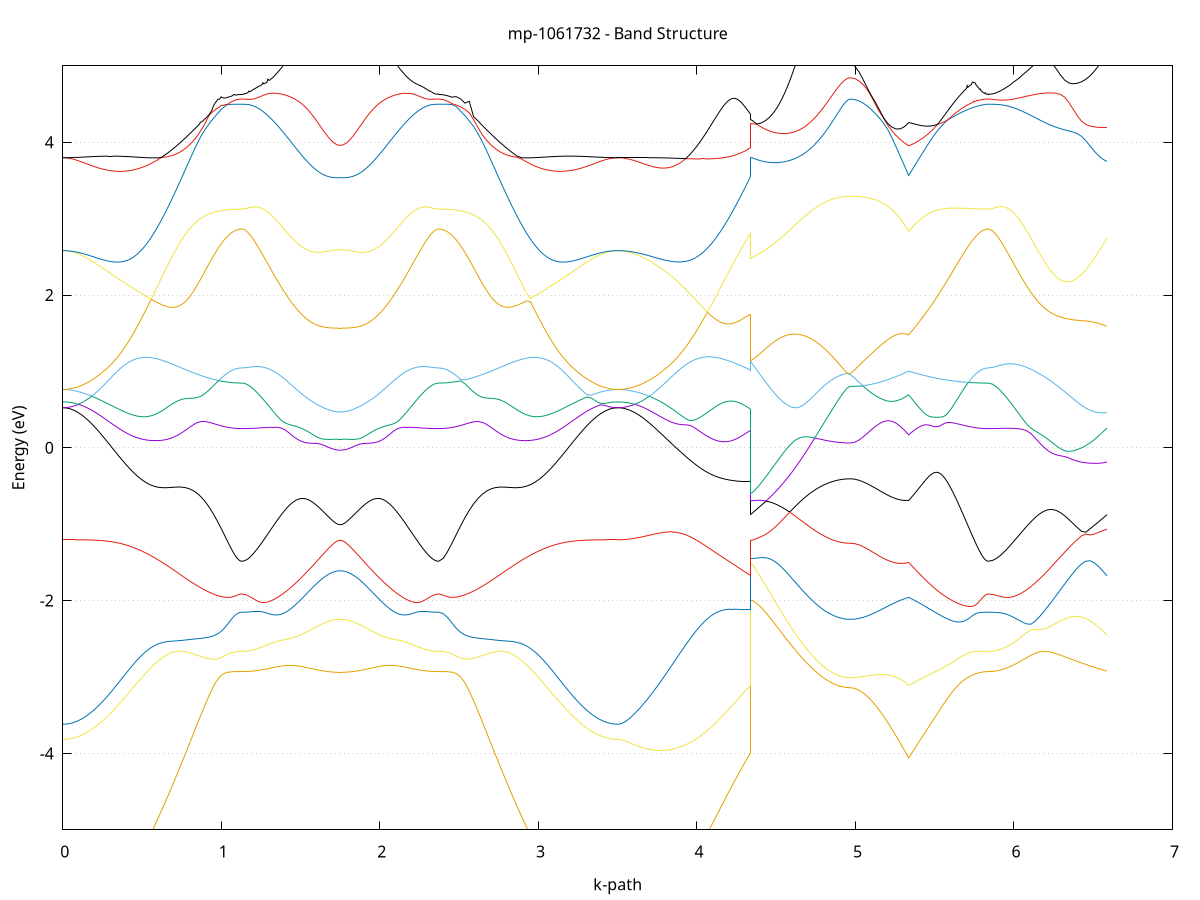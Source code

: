 set title 'mp-1061732 - Band Structure'
set xlabel 'k-path'
set ylabel 'Energy (eV)'
set grid y
set yrange [-5:5]
set terminal png size 800,600
set output 'mp-1061732_bands_gnuplot.png'
plot '-' using 1:2 with lines notitle, '-' using 1:2 with lines notitle, '-' using 1:2 with lines notitle, '-' using 1:2 with lines notitle, '-' using 1:2 with lines notitle, '-' using 1:2 with lines notitle, '-' using 1:2 with lines notitle, '-' using 1:2 with lines notitle, '-' using 1:2 with lines notitle, '-' using 1:2 with lines notitle, '-' using 1:2 with lines notitle, '-' using 1:2 with lines notitle, '-' using 1:2 with lines notitle, '-' using 1:2 with lines notitle, '-' using 1:2 with lines notitle, '-' using 1:2 with lines notitle, '-' using 1:2 with lines notitle, '-' using 1:2 with lines notitle, '-' using 1:2 with lines notitle, '-' using 1:2 with lines notitle, '-' using 1:2 with lines notitle, '-' using 1:2 with lines notitle, '-' using 1:2 with lines notitle, '-' using 1:2 with lines notitle
0.000000 -49.131726
0.009988 -49.131726
0.019976 -49.131626
0.029965 -49.131526
0.039953 -49.131426
0.049941 -49.131226
0.059929 -49.131026
0.069917 -49.130726
0.079906 -49.130426
0.089894 -49.130126
0.099882 -49.129726
0.109870 -49.129326
0.119858 -49.128826
0.129847 -49.128326
0.139835 -49.127826
0.149823 -49.127226
0.159811 -49.126626
0.169799 -49.125926
0.179788 -49.125226
0.189776 -49.124526
0.199764 -49.123826
0.209752 -49.123026
0.219740 -49.122126
0.229729 -49.121326
0.239717 -49.120426
0.249705 -49.119526
0.259693 -49.118526
0.269681 -49.117526
0.279670 -49.116526
0.289658 -49.115426
0.299646 -49.114326
0.309634 -49.113226
0.319622 -49.112126
0.329611 -49.110926
0.339599 -49.109726
0.349587 -49.108526
0.359575 -49.107226
0.369563 -49.105926
0.379552 -49.104626
0.389540 -49.103326
0.399528 -49.101926
0.409516 -49.100626
0.419504 -49.099226
0.429493 -49.097826
0.439481 -49.096326
0.449469 -49.094926
0.459457 -49.093426
0.469445 -49.092026
0.479434 -49.090526
0.489422 -49.089026
0.499410 -49.087426
0.509398 -49.085926
0.519387 -49.084326
0.529375 -49.082826
0.539363 -49.081226
0.549351 -49.079726
0.559339 -49.078126
0.569328 -49.076526
0.579316 -49.074926
0.589304 -49.073326
0.599292 -49.071726
0.609280 -49.070126
0.619269 -49.068526
0.629257 -49.066926
0.639245 -49.065326
0.649233 -49.063726
0.659221 -49.062126
0.669210 -49.060526
0.679198 -49.059026
0.689186 -49.057426
0.699174 -49.055826
0.709162 -49.054326
0.719151 -49.052726
0.729139 -49.051226
0.739127 -49.049726
0.749115 -49.048226
0.759103 -49.046726
0.769092 -49.045226
0.779080 -49.043726
0.789068 -49.042326
0.799056 -49.040926
0.809044 -49.039526
0.819033 -49.038126
0.829021 -49.036726
0.839009 -49.035426
0.848997 -49.034126
0.858985 -49.032826
0.868974 -49.031626
0.878962 -49.030426
0.888950 -49.029226
0.898938 -49.028026
0.908926 -49.026926
0.918915 -49.025826
0.928903 -49.024826
0.938891 -49.023726
0.948879 -49.022826
0.958867 -49.021826
0.968856 -49.021026
0.978844 -49.020126
0.988832 -49.019326
0.998820 -49.018626
1.008808 -49.017926
1.018797 -49.017226
1.028785 -49.016626
1.038773 -49.016026
1.048761 -49.015526
1.058749 -49.015126
1.068738 -49.014726
1.078726 -49.014426
1.088714 -49.014126
1.098702 -49.013926
1.108690 -49.013826
1.118679 -49.013726
1.128667 -49.013626
1.128667 -49.013626
1.135015 -49.013626
1.141364 -49.013626
1.147712 -49.013626
1.154061 -49.013626
1.160409 -49.013626
1.166757 -49.013626
1.173106 -49.013626
1.179454 -49.013626
1.185803 -49.013626
1.192151 -49.013626
1.198500 -49.013626
1.204848 -49.013726
1.211197 -49.013726
1.217545 -49.013726
1.223894 -49.013726
1.230242 -49.013726
1.236590 -49.013726
1.242939 -49.013726
1.249287 -49.013726
1.255636 -49.013726
1.261984 -49.013726
1.268333 -49.013726
1.274681 -49.013726
1.281030 -49.013726
1.287378 -49.013726
1.293726 -49.013726
1.300075 -49.013726
1.306423 -49.013726
1.312772 -49.013726
1.319120 -49.013726
1.325469 -49.013726
1.331817 -49.013726
1.338166 -49.013726
1.344514 -49.013726
1.350863 -49.013726
1.357211 -49.013726
1.363559 -49.013826
1.369908 -49.013826
1.376256 -49.013826
1.382605 -49.013826
1.388953 -49.013826
1.395302 -49.013826
1.401650 -49.013826
1.407999 -49.013826
1.414347 -49.013826
1.420695 -49.013826
1.427044 -49.013826
1.433392 -49.013826
1.439741 -49.013826
1.446089 -49.013826
1.452438 -49.013826
1.458786 -49.013826
1.465135 -49.013826
1.471483 -49.013826
1.477831 -49.013926
1.484180 -49.013926
1.490528 -49.013926
1.496877 -49.013926
1.503225 -49.013926
1.509574 -49.013926
1.515922 -49.013926
1.522271 -49.013926
1.528619 -49.013926
1.534968 -49.013926
1.541316 -49.013926
1.547664 -49.013926
1.554013 -49.013926
1.560361 -49.013926
1.566710 -49.013926
1.566710 -49.013926
1.573096 -49.013926
1.579483 -49.013926
1.585869 -49.013926
1.592256 -49.013926
1.598642 -49.013926
1.605029 -49.013926
1.611415 -49.014026
1.617802 -49.014026
1.624188 -49.014026
1.630575 -49.014026
1.636961 -49.014026
1.643348 -49.014026
1.649734 -49.014026
1.656121 -49.014026
1.662507 -49.014026
1.668894 -49.014026
1.675280 -49.014026
1.681667 -49.014026
1.688053 -49.014026
1.694440 -49.014026
1.700826 -49.014026
1.707213 -49.014026
1.713599 -49.014026
1.719986 -49.014026
1.726372 -49.014026
1.732759 -49.014026
1.739145 -49.014026
1.745532 -49.014026
1.751918 -49.014026
1.758305 -49.014026
1.764692 -49.014026
1.771078 -49.014026
1.777465 -49.014026
1.783851 -49.014026
1.790238 -49.014026
1.796624 -49.014026
1.803011 -49.014026
1.809397 -49.014026
1.815784 -49.014026
1.822170 -49.014026
1.828557 -49.014026
1.834943 -49.014026
1.841330 -49.014026
1.847716 -49.014026
1.854103 -49.014026
1.860489 -49.014026
1.866876 -49.014026
1.873262 -49.014026
1.879649 -49.014026
1.886035 -49.014026
1.892422 -49.013926
1.898808 -49.013926
1.905195 -49.013926
1.911581 -49.013926
1.917968 -49.013926
1.924354 -49.013926
1.930741 -49.013926
1.937127 -49.013926
1.943514 -49.013926
1.949900 -49.013926
1.956287 -49.013926
1.962673 -49.013926
1.969060 -49.013926
1.975446 -49.013926
1.981833 -49.013926
1.988219 -49.013926
1.994606 -49.013926
2.000992 -49.013926
2.007379 -49.013926
2.013765 -49.013926
2.020152 -49.013926
2.026538 -49.013826
2.032925 -49.013826
2.039311 -49.013826
2.045698 -49.013826
2.052084 -49.013826
2.058471 -49.013826
2.064857 -49.013826
2.071244 -49.013826
2.077630 -49.013826
2.084017 -49.013826
2.090403 -49.013826
2.096790 -49.013826
2.103176 -49.013826
2.109563 -49.013826
2.115949 -49.013826
2.122336 -49.013826
2.128722 -49.013826
2.135109 -49.013826
2.141495 -49.013726
2.147882 -49.013726
2.154269 -49.013726
2.160655 -49.013726
2.167042 -49.013726
2.173428 -49.013726
2.179815 -49.013726
2.186201 -49.013726
2.192588 -49.013726
2.198974 -49.013726
2.205361 -49.013726
2.211747 -49.013726
2.218134 -49.013726
2.224520 -49.013726
2.230907 -49.013726
2.237293 -49.013726
2.243680 -49.013726
2.250066 -49.013726
2.256453 -49.013726
2.262839 -49.013726
2.269226 -49.013726
2.275612 -49.013726
2.281999 -49.013726
2.288385 -49.013726
2.294772 -49.013726
2.301158 -49.013626
2.307545 -49.013626
2.313931 -49.013626
2.320318 -49.013626
2.326704 -49.013626
2.333091 -49.013626
2.339477 -49.013626
2.345864 -49.013626
2.352250 -49.013626
2.358637 -49.013626
2.365023 -49.013626
2.371410 -49.013626
2.371410 -49.013626
2.398938 -49.013926
2.426467 -49.014626
2.453995 -49.015726
2.481524 -49.017226
2.509052 -49.019126
2.536581 -49.021426
2.564109 -49.024026
2.591637 -49.027026
2.619166 -49.030126
2.646694 -49.033526
2.674223 -49.037226
2.701751 -49.041026
2.729280 -49.044926
2.756808 -49.049026
2.784337 -49.053226
2.811865 -49.057526
2.839394 -49.061926
2.866922 -49.066326
2.894451 -49.070726
2.921979 -49.075126
2.949507 -49.079526
2.977036 -49.083826
3.004564 -49.088026
3.032093 -49.092226
3.059621 -49.096226
3.087150 -49.100126
3.114678 -49.103826
3.142207 -49.107426
3.169735 -49.110826
3.197264 -49.114026
3.224792 -49.116926
3.252321 -49.119626
3.279849 -49.122126
3.307377 -49.124326
3.334906 -49.126226
3.362434 -49.127926
3.389963 -49.129326
3.417491 -49.130326
3.445020 -49.131126
3.472548 -49.131526
3.500077 -49.131726
3.500077 -49.131726
3.506443 -49.131726
3.512810 -49.131726
3.519176 -49.131626
3.525543 -49.131626
3.531910 -49.131526
3.538276 -49.131526
3.544643 -49.131426
3.551010 -49.131326
3.557376 -49.131126
3.563743 -49.131026
3.570109 -49.130926
3.576476 -49.130726
3.582843 -49.130626
3.589209 -49.130426
3.595576 -49.130226
3.601942 -49.130026
3.608309 -49.129726
3.614676 -49.129526
3.621042 -49.129326
3.627409 -49.129026
3.633776 -49.128726
3.640142 -49.128426
3.646509 -49.128126
3.652875 -49.127826
3.659242 -49.127526
3.665609 -49.127226
3.671975 -49.126826
3.678342 -49.126526
3.684708 -49.126126
3.691075 -49.125726
3.697442 -49.125326
3.703808 -49.124926
3.710175 -49.124526
3.716542 -49.124026
3.722908 -49.123626
3.729275 -49.123126
3.735641 -49.122626
3.742008 -49.122126
3.748375 -49.121726
3.754741 -49.121126
3.761108 -49.120626
3.767474 -49.120126
3.773841 -49.119626
3.780208 -49.119026
3.786574 -49.118426
3.792941 -49.117926
3.799307 -49.117326
3.805674 -49.116726
3.812041 -49.116126
3.818407 -49.115526
3.824774 -49.114826
3.831141 -49.114226
3.837507 -49.113626
3.843874 -49.112926
3.850240 -49.112226
3.856607 -49.111626
3.862974 -49.110926
3.869340 -49.110226
3.875707 -49.109526
3.882073 -49.108826
3.888440 -49.108126
3.894807 -49.107326
3.901173 -49.106626
3.907540 -49.105926
3.913907 -49.105126
3.920273 -49.104426
3.926640 -49.103626
3.933006 -49.102826
3.939373 -49.102026
3.945740 -49.101226
3.952106 -49.100426
3.958473 -49.099626
3.964839 -49.098826
3.971206 -49.098026
3.977573 -49.097226
3.983939 -49.096426
3.990306 -49.095526
3.996673 -49.094726
4.003039 -49.093826
4.009406 -49.093026
4.015772 -49.092126
4.022139 -49.091326
4.028506 -49.090426
4.034872 -49.089526
4.041239 -49.088626
4.047605 -49.087826
4.053972 -49.086926
4.060339 -49.086026
4.066705 -49.085126
4.073072 -49.084226
4.079438 -49.083326
4.085805 -49.082426
4.092172 -49.081526
4.098538 -49.080626
4.104905 -49.079726
4.111272 -49.078826
4.117638 -49.077826
4.124005 -49.076926
4.130371 -49.076026
4.136738 -49.075126
4.143105 -49.074226
4.149471 -49.073226
4.155838 -49.072326
4.162204 -49.071426
4.168571 -49.070526
4.174938 -49.069526
4.181304 -49.068626
4.187671 -49.067726
4.194038 -49.066826
4.200404 -49.065826
4.206771 -49.064926
4.213137 -49.064026
4.219504 -49.063126
4.225871 -49.062126
4.232237 -49.061226
4.238604 -49.060326
4.244970 -49.059426
4.251337 -49.058526
4.257704 -49.057626
4.264070 -49.056726
4.270437 -49.055726
4.276803 -49.054826
4.283170 -49.053926
4.289537 -49.053126
4.295903 -49.052226
4.302270 -49.051326
4.308637 -49.050426
4.315003 -49.049526
4.321370 -49.048626
4.327736 -49.047826
4.334103 -49.046926
4.340470 -49.046126
4.340470 -48.986826
4.350445 -48.987426
4.360420 -48.987926
4.370395 -48.988426
4.380370 -48.989026
4.390345 -48.989526
4.400320 -48.990126
4.410295 -48.990626
4.420270 -48.991226
4.430245 -48.991826
4.440219 -48.992426
4.450194 -48.993026
4.460169 -48.993626
4.470144 -48.994126
4.480119 -48.994726
4.490094 -48.995326
4.500069 -48.995926
4.510044 -48.996526
4.520019 -48.997126
4.529994 -48.997726
4.539969 -48.998326
4.549944 -48.998926
4.559919 -48.999526
4.569894 -49.000026
4.579869 -49.000626
4.589844 -49.001226
4.599819 -49.001826
4.609794 -49.002326
4.619769 -49.002926
4.629744 -49.003426
4.639719 -49.003926
4.649694 -49.004526
4.659669 -49.005026
4.669644 -49.005526
4.679619 -49.006026
4.689594 -49.006526
4.699569 -49.006926
4.709544 -49.007426
4.719519 -49.007826
4.729494 -49.008326
4.739469 -49.008726
4.749444 -49.009126
4.759419 -49.009526
4.769394 -49.009926
4.779369 -49.010226
4.789344 -49.010626
4.799319 -49.010926
4.809294 -49.011226
4.819269 -49.011526
4.829244 -49.011826
4.839219 -49.012026
4.849194 -49.012326
4.859169 -49.012526
4.869144 -49.012726
4.879119 -49.012926
4.889094 -49.013026
4.899069 -49.013226
4.909044 -49.013326
4.919019 -49.013426
4.928994 -49.013526
4.938969 -49.013626
4.948944 -49.013626
4.958919 -49.013626
4.968894 -49.013726
4.968894 -49.013726
4.995106 -49.013926
5.021319 -49.014526
5.047531 -49.015526
5.073743 -49.016926
5.099956 -49.018626
5.126168 -49.020726
5.152381 -49.023126
5.178593 -49.025726
5.204805 -49.028626
5.231018 -49.031826
5.257230 -49.035126
5.283442 -49.038626
5.309655 -49.042326
5.335867 -49.046126
5.335867 -49.046126
5.340478 -49.045626
5.345090 -49.045126
5.349701 -49.044626
5.354312 -49.044126
5.358923 -49.043626
5.363534 -49.043126
5.368146 -49.042626
5.372757 -49.042126
5.377368 -49.041726
5.381979 -49.041226
5.386590 -49.040726
5.391201 -49.040326
5.395813 -49.039826
5.400424 -49.039326
5.405035 -49.038926
5.409646 -49.038426
5.414257 -49.037926
5.418868 -49.037526
5.423480 -49.037026
5.428091 -49.036626
5.432702 -49.036126
5.437313 -49.035726
5.441924 -49.035226
5.446536 -49.034826
5.451147 -49.034426
5.455758 -49.033926
5.460369 -49.033526
5.464980 -49.033126
5.469591 -49.032626
5.474203 -49.032226
5.478814 -49.031826
5.483425 -49.031426
5.488036 -49.031026
5.492647 -49.030626
5.497258 -49.030226
5.501870 -49.029826
5.506481 -49.029426
5.511092 -49.029026
5.515703 -49.028626
5.520314 -49.028226
5.524926 -49.027826
5.529537 -49.027426
5.534148 -49.027126
5.538759 -49.026726
5.543370 -49.026326
5.547981 -49.026026
5.552593 -49.025626
5.557204 -49.025326
5.561815 -49.024926
5.566426 -49.024626
5.571037 -49.024226
5.575648 -49.023926
5.580260 -49.023626
5.584871 -49.023226
5.589482 -49.022926
5.594093 -49.022626
5.598704 -49.022326
5.603316 -49.022026
5.607927 -49.021726
5.612538 -49.021426
5.617149 -49.021126
5.621760 -49.020826
5.626371 -49.020526
5.630983 -49.020226
5.635594 -49.019926
5.640205 -49.019726
5.644816 -49.019426
5.649427 -49.019126
5.654039 -49.018926
5.658650 -49.018626
5.663261 -49.018426
5.667872 -49.018126
5.672483 -49.017926
5.677094 -49.017726
5.681706 -49.017526
5.686317 -49.017226
5.690928 -49.017026
5.695539 -49.016826
5.700150 -49.016626
5.704761 -49.016426
5.709373 -49.016326
5.713984 -49.016126
5.718595 -49.015926
5.723206 -49.015726
5.727817 -49.015626
5.732429 -49.015426
5.737040 -49.015326
5.741651 -49.015126
5.746262 -49.015026
5.750873 -49.014926
5.755484 -49.014726
5.760096 -49.014626
5.764707 -49.014526
5.769318 -49.014426
5.773929 -49.014326
5.778540 -49.014226
5.783151 -49.014126
5.787763 -49.014026
5.792374 -49.014026
5.796985 -49.013926
5.801596 -49.013926
5.806207 -49.013826
5.810819 -49.013826
5.815430 -49.013726
5.820041 -49.013726
5.824652 -49.013726
5.829263 -49.013726
5.833874 -49.013626
5.838486 -49.013626
5.838486 -49.013626
5.865210 -49.013626
5.891934 -49.013626
5.918658 -49.013626
5.945382 -49.013526
5.972106 -49.013526
5.998830 -49.013426
6.025554 -49.013326
6.052277 -49.013226
6.079001 -49.013126
6.105725 -49.013026
6.132449 -49.012826
6.159173 -49.012726
6.185897 -49.012626
6.212621 -49.012426
6.239345 -49.012326
6.266069 -49.012126
6.292793 -49.012026
6.319517 -49.011826
6.346241 -49.011726
6.372965 -49.011626
6.399689 -49.011426
6.426413 -49.011326
6.453137 -49.011226
6.479861 -49.011126
6.506585 -49.011126
6.533309 -49.011026
6.560033 -49.011026
6.586757 -49.011026
e
0.000000 -49.025626
0.009988 -49.025626
0.019976 -49.025626
0.029965 -49.025526
0.039953 -49.025426
0.049941 -49.025326
0.059929 -49.025226
0.069917 -49.025026
0.079906 -49.024926
0.089894 -49.024726
0.099882 -49.024526
0.109870 -49.024326
0.119858 -49.024026
0.129847 -49.023726
0.139835 -49.023426
0.149823 -49.023126
0.159811 -49.022826
0.169799 -49.022426
0.179788 -49.022026
0.189776 -49.021726
0.199764 -49.021226
0.209752 -49.020826
0.219740 -49.020426
0.229729 -49.019926
0.239717 -49.019426
0.249705 -49.018926
0.259693 -49.018426
0.269681 -49.017926
0.279670 -49.017326
0.289658 -49.016826
0.299646 -49.016226
0.309634 -49.015626
0.319622 -49.015026
0.329611 -49.014426
0.339599 -49.013726
0.349587 -49.013126
0.359575 -49.012526
0.369563 -49.011826
0.379552 -49.011126
0.389540 -49.010526
0.399528 -49.009826
0.409516 -49.009126
0.419504 -49.008426
0.429493 -49.007726
0.439481 -49.007026
0.449469 -49.006326
0.459457 -49.005626
0.469445 -49.004926
0.479434 -49.004126
0.489422 -49.003426
0.499410 -49.002726
0.509398 -49.002026
0.519387 -49.001326
0.529375 -49.000626
0.539363 -48.999826
0.549351 -48.999126
0.559339 -48.998426
0.569328 -48.997726
0.579316 -48.997026
0.589304 -48.996326
0.599292 -48.995626
0.609280 -48.995026
0.619269 -48.994326
0.629257 -48.993626
0.639245 -48.993026
0.649233 -48.992326
0.659221 -48.991726
0.669210 -48.991126
0.679198 -48.990526
0.689186 -48.989926
0.699174 -48.989326
0.709162 -48.988726
0.719151 -48.988126
0.729139 -48.987626
0.739127 -48.987126
0.749115 -48.986626
0.759103 -48.986126
0.769092 -48.985626
0.779080 -48.985126
0.789068 -48.984726
0.799056 -48.984326
0.809044 -48.983826
0.819033 -48.983426
0.829021 -48.983126
0.839009 -48.982726
0.848997 -48.982426
0.858985 -48.982126
0.868974 -48.981826
0.878962 -48.981526
0.888950 -48.981226
0.898938 -48.981026
0.908926 -48.980726
0.918915 -48.980526
0.928903 -48.980326
0.938891 -48.980126
0.948879 -48.980026
0.958867 -48.979826
0.968856 -48.979726
0.978844 -48.979626
0.988832 -48.979526
0.998820 -48.979426
1.008808 -48.979326
1.018797 -48.979226
1.028785 -48.979126
1.038773 -48.979126
1.048761 -48.979026
1.058749 -48.979026
1.068738 -48.979026
1.078726 -48.979026
1.088714 -48.978926
1.098702 -48.978926
1.108690 -48.978926
1.118679 -48.978926
1.128667 -48.978926
1.128667 -48.978926
1.135015 -48.978926
1.141364 -48.978926
1.147712 -48.978926
1.154061 -48.978926
1.160409 -48.978926
1.166757 -48.978926
1.173106 -48.978926
1.179454 -48.978926
1.185803 -48.978926
1.192151 -48.978926
1.198500 -48.978926
1.204848 -48.978926
1.211197 -48.978926
1.217545 -48.978926
1.223894 -48.978926
1.230242 -48.978926
1.236590 -48.978926
1.242939 -48.978926
1.249287 -48.978926
1.255636 -48.978926
1.261984 -48.978926
1.268333 -48.978926
1.274681 -48.978926
1.281030 -48.978926
1.287378 -48.978926
1.293726 -48.978926
1.300075 -48.978926
1.306423 -48.978926
1.312772 -48.978926
1.319120 -48.978826
1.325469 -48.978826
1.331817 -48.978826
1.338166 -48.978826
1.344514 -48.978826
1.350863 -48.978826
1.357211 -48.978826
1.363559 -48.978826
1.369908 -48.978826
1.376256 -48.978826
1.382605 -48.978826
1.388953 -48.978826
1.395302 -48.978826
1.401650 -48.978826
1.407999 -48.978826
1.414347 -48.978826
1.420695 -48.978826
1.427044 -48.978826
1.433392 -48.978826
1.439741 -48.978826
1.446089 -48.978826
1.452438 -48.978826
1.458786 -48.978826
1.465135 -48.978726
1.471483 -48.978726
1.477831 -48.978726
1.484180 -48.978726
1.490528 -48.978726
1.496877 -48.978726
1.503225 -48.978726
1.509574 -48.978726
1.515922 -48.978726
1.522271 -48.978726
1.528619 -48.978726
1.534968 -48.978726
1.541316 -48.978726
1.547664 -48.978726
1.554013 -48.978726
1.560361 -48.978726
1.566710 -48.978726
1.566710 -48.978726
1.573096 -48.978726
1.579483 -48.978726
1.585869 -48.978726
1.592256 -48.978726
1.598642 -48.978726
1.605029 -48.978726
1.611415 -48.978726
1.617802 -48.978726
1.624188 -48.978726
1.630575 -48.978726
1.636961 -48.978626
1.643348 -48.978626
1.649734 -48.978626
1.656121 -48.978626
1.662507 -48.978626
1.668894 -48.978626
1.675280 -48.978626
1.681667 -48.978626
1.688053 -48.978626
1.694440 -48.978626
1.700826 -48.978626
1.707213 -48.978626
1.713599 -48.978626
1.719986 -48.978626
1.726372 -48.978626
1.732759 -48.978626
1.739145 -48.978626
1.745532 -48.978626
1.751918 -48.978626
1.758305 -48.978626
1.764692 -48.978626
1.771078 -48.978626
1.777465 -48.978626
1.783851 -48.978626
1.790238 -48.978626
1.796624 -48.978626
1.803011 -48.978626
1.809397 -48.978626
1.815784 -48.978626
1.822170 -48.978626
1.828557 -48.978626
1.834943 -48.978626
1.841330 -48.978626
1.847716 -48.978626
1.854103 -48.978626
1.860489 -48.978626
1.866876 -48.978626
1.873262 -48.978726
1.879649 -48.978726
1.886035 -48.978726
1.892422 -48.978726
1.898808 -48.978726
1.905195 -48.978726
1.911581 -48.978726
1.917968 -48.978726
1.924354 -48.978726
1.930741 -48.978726
1.937127 -48.978726
1.943514 -48.978726
1.949900 -48.978726
1.956287 -48.978726
1.962673 -48.978726
1.969060 -48.978726
1.975446 -48.978726
1.981833 -48.978726
1.988219 -48.978726
1.994606 -48.978726
2.000992 -48.978726
2.007379 -48.978726
2.013765 -48.978726
2.020152 -48.978726
2.026538 -48.978726
2.032925 -48.978726
2.039311 -48.978826
2.045698 -48.978826
2.052084 -48.978826
2.058471 -48.978826
2.064857 -48.978826
2.071244 -48.978826
2.077630 -48.978826
2.084017 -48.978826
2.090403 -48.978826
2.096790 -48.978826
2.103176 -48.978826
2.109563 -48.978826
2.115949 -48.978826
2.122336 -48.978826
2.128722 -48.978826
2.135109 -48.978826
2.141495 -48.978826
2.147882 -48.978826
2.154269 -48.978826
2.160655 -48.978826
2.167042 -48.978826
2.173428 -48.978826
2.179815 -48.978826
2.186201 -48.978926
2.192588 -48.978926
2.198974 -48.978926
2.205361 -48.978926
2.211747 -48.978926
2.218134 -48.978926
2.224520 -48.978926
2.230907 -48.978926
2.237293 -48.978926
2.243680 -48.978926
2.250066 -48.978926
2.256453 -48.978926
2.262839 -48.978926
2.269226 -48.978926
2.275612 -48.978926
2.281999 -48.978926
2.288385 -48.978926
2.294772 -48.978926
2.301158 -48.978926
2.307545 -48.978926
2.313931 -48.978926
2.320318 -48.978926
2.326704 -48.978926
2.333091 -48.978926
2.339477 -48.978926
2.345864 -48.978926
2.352250 -48.978926
2.358637 -48.978926
2.365023 -48.978926
2.371410 -48.978926
2.371410 -48.978926
2.398938 -48.978926
2.426467 -48.979026
2.453995 -48.979126
2.481524 -48.979226
2.509052 -48.979426
2.536581 -48.979826
2.564109 -48.980226
2.591637 -48.980726
2.619166 -48.981426
2.646694 -48.982226
2.674223 -48.983226
2.701751 -48.984326
2.729280 -48.985526
2.756808 -48.986926
2.784337 -48.988326
2.811865 -48.989926
2.839394 -48.991626
2.866922 -48.993426
2.894451 -48.995226
2.921979 -48.997126
2.949507 -48.999026
2.977036 -49.001026
3.004564 -49.003026
3.032093 -49.005026
3.059621 -49.006926
3.087150 -49.008926
3.114678 -49.010826
3.142207 -49.012626
3.169735 -49.014326
3.197264 -49.016026
3.224792 -49.017626
3.252321 -49.019026
3.279849 -49.020326
3.307377 -49.021526
3.334906 -49.022626
3.362434 -49.023526
3.389963 -49.024226
3.417491 -49.024826
3.445020 -49.025326
3.472548 -49.025526
3.500077 -49.025626
3.500077 -49.025626
3.506443 -49.025626
3.512810 -49.025626
3.519176 -49.025626
3.525543 -49.025526
3.531910 -49.025526
3.538276 -49.025526
3.544643 -49.025426
3.551010 -49.025426
3.557376 -49.025326
3.563743 -49.025226
3.570109 -49.025126
3.576476 -49.025126
3.582843 -49.025026
3.589209 -49.024926
3.595576 -49.024826
3.601942 -49.024626
3.608309 -49.024526
3.614676 -49.024426
3.621042 -49.024226
3.627409 -49.024126
3.633776 -49.024026
3.640142 -49.023826
3.646509 -49.023626
3.652875 -49.023526
3.659242 -49.023326
3.665609 -49.023126
3.671975 -49.022926
3.678342 -49.022726
3.684708 -49.022526
3.691075 -49.022326
3.697442 -49.022126
3.703808 -49.021826
3.710175 -49.021626
3.716542 -49.021426
3.722908 -49.021126
3.729275 -49.020926
3.735641 -49.020626
3.742008 -49.020426
3.748375 -49.020126
3.754741 -49.019826
3.761108 -49.019526
3.767474 -49.019226
3.773841 -49.019026
3.780208 -49.018726
3.786574 -49.018426
3.792941 -49.018126
3.799307 -49.017726
3.805674 -49.017426
3.812041 -49.017126
3.818407 -49.016826
3.824774 -49.016426
3.831141 -49.016126
3.837507 -49.015826
3.843874 -49.015426
3.850240 -49.015126
3.856607 -49.014726
3.862974 -49.014426
3.869340 -49.014026
3.875707 -49.013626
3.882073 -49.013326
3.888440 -49.012926
3.894807 -49.012526
3.901173 -49.012226
3.907540 -49.011826
3.913907 -49.011426
3.920273 -49.011026
3.926640 -49.010626
3.933006 -49.010226
3.939373 -49.009826
3.945740 -49.009426
3.952106 -49.009026
3.958473 -49.008626
3.964839 -49.008226
3.971206 -49.007826
3.977573 -49.007426
3.983939 -49.007026
3.990306 -49.006626
3.996673 -49.006226
4.003039 -49.005826
4.009406 -49.005326
4.015772 -49.004926
4.022139 -49.004526
4.028506 -49.004126
4.034872 -49.003726
4.041239 -49.003326
4.047605 -49.002926
4.053972 -49.002426
4.060339 -49.002026
4.066705 -49.001626
4.073072 -49.001226
4.079438 -49.000826
4.085805 -49.000426
4.092172 -48.999926
4.098538 -48.999526
4.104905 -48.999126
4.111272 -48.998726
4.117638 -48.998326
4.124005 -48.997926
4.130371 -48.997526
4.136738 -48.997126
4.143105 -48.996726
4.149471 -48.996326
4.155838 -48.995926
4.162204 -48.995526
4.168571 -48.995126
4.174938 -48.994726
4.181304 -48.994326
4.187671 -48.993926
4.194038 -48.993526
4.200404 -48.993226
4.206771 -48.992826
4.213137 -48.992426
4.219504 -48.992126
4.225871 -48.991726
4.232237 -48.991326
4.238604 -48.991026
4.244970 -48.990626
4.251337 -48.990326
4.257704 -48.989926
4.264070 -48.989626
4.270437 -48.989226
4.276803 -48.988926
4.283170 -48.988626
4.289537 -48.988326
4.295903 -48.987926
4.302270 -48.987626
4.308637 -48.987326
4.315003 -48.987026
4.321370 -48.986726
4.327736 -48.986426
4.334103 -48.986126
4.340470 -48.985926
4.340470 -48.985026
4.350445 -48.984626
4.360420 -48.984226
4.370395 -48.983826
4.380370 -48.983426
4.390345 -48.983026
4.400320 -48.982726
4.410295 -48.982326
4.420270 -48.982026
4.430245 -48.981726
4.440219 -48.981526
4.450194 -48.981226
4.460169 -48.981026
4.470144 -48.980726
4.480119 -48.980526
4.490094 -48.980326
4.500069 -48.980126
4.510044 -48.980026
4.520019 -48.979826
4.529994 -48.979726
4.539969 -48.979526
4.549944 -48.979426
4.559919 -48.979326
4.569894 -48.979226
4.579869 -48.979126
4.589844 -48.979026
4.599819 -48.978926
4.609794 -48.978926
4.619769 -48.978826
4.629744 -48.978826
4.639719 -48.978726
4.649694 -48.978726
4.659669 -48.978726
4.669644 -48.978626
4.679619 -48.978626
4.689594 -48.978626
4.699569 -48.978626
4.709544 -48.978626
4.719519 -48.978626
4.729494 -48.978626
4.739469 -48.978626
4.749444 -48.978626
4.759419 -48.978626
4.769394 -48.978626
4.779369 -48.978726
4.789344 -48.978726
4.799319 -48.978726
4.809294 -48.978726
4.819269 -48.978726
4.829244 -48.978726
4.839219 -48.978826
4.849194 -48.978826
4.859169 -48.978826
4.869144 -48.978826
4.879119 -48.978826
4.889094 -48.978826
4.899069 -48.978826
4.909044 -48.978926
4.919019 -48.978926
4.928994 -48.978926
4.938969 -48.978926
4.948944 -48.978926
4.958919 -48.978926
4.968894 -48.978926
4.968894 -48.978926
4.995106 -48.978926
5.021319 -48.978926
5.047531 -48.979026
5.073743 -48.979226
5.099956 -48.979426
5.126168 -48.979626
5.152381 -48.980026
5.178593 -48.980526
5.204805 -48.981126
5.231018 -48.981826
5.257230 -48.982626
5.283442 -48.983626
5.309655 -48.984726
5.335867 -48.985926
5.335867 -48.985926
5.340478 -48.985726
5.345090 -48.985526
5.349701 -48.985426
5.354312 -48.985226
5.358923 -48.985126
5.363534 -48.984926
5.368146 -48.984826
5.372757 -48.984626
5.377368 -48.984526
5.381979 -48.984326
5.386590 -48.984226
5.391201 -48.984126
5.395813 -48.983926
5.400424 -48.983826
5.405035 -48.983726
5.409646 -48.983526
5.414257 -48.983426
5.418868 -48.983326
5.423480 -48.983126
5.428091 -48.983026
5.432702 -48.982926
5.437313 -48.982826
5.441924 -48.982726
5.446536 -48.982526
5.451147 -48.982426
5.455758 -48.982326
5.460369 -48.982226
5.464980 -48.982126
5.469591 -48.982026
5.474203 -48.981926
5.478814 -48.981826
5.483425 -48.981726
5.488036 -48.981626
5.492647 -48.981526
5.497258 -48.981426
5.501870 -48.981326
5.506481 -48.981226
5.511092 -48.981226
5.515703 -48.981126
5.520314 -48.981026
5.524926 -48.980926
5.529537 -48.980826
5.534148 -48.980826
5.538759 -48.980726
5.543370 -48.980626
5.547981 -48.980526
5.552593 -48.980526
5.557204 -48.980426
5.561815 -48.980326
5.566426 -48.980326
5.571037 -48.980226
5.575648 -48.980226
5.580260 -48.980126
5.584871 -48.980026
5.589482 -48.980026
5.594093 -48.979926
5.598704 -48.979926
5.603316 -48.979826
5.607927 -48.979826
5.612538 -48.979726
5.617149 -48.979726
5.621760 -48.979726
5.626371 -48.979626
5.630983 -48.979626
5.635594 -48.979526
5.640205 -48.979526
5.644816 -48.979526
5.649427 -48.979426
5.654039 -48.979426
5.658650 -48.979426
5.663261 -48.979326
5.667872 -48.979326
5.672483 -48.979326
5.677094 -48.979326
5.681706 -48.979226
5.686317 -48.979226
5.690928 -48.979226
5.695539 -48.979226
5.700150 -48.979126
5.704761 -48.979126
5.709373 -48.979126
5.713984 -48.979126
5.718595 -48.979126
5.723206 -48.979126
5.727817 -48.979126
5.732429 -48.979026
5.737040 -48.979026
5.741651 -48.979026
5.746262 -48.979026
5.750873 -48.979026
5.755484 -48.979026
5.760096 -48.979026
5.764707 -48.979026
5.769318 -48.979026
5.773929 -48.979026
5.778540 -48.978926
5.783151 -48.978926
5.787763 -48.978926
5.792374 -48.978926
5.796985 -48.978926
5.801596 -48.978926
5.806207 -48.978926
5.810819 -48.978926
5.815430 -48.978926
5.820041 -48.978926
5.824652 -48.978926
5.829263 -48.978926
5.833874 -48.978926
5.838486 -48.978926
5.838486 -48.978926
5.865210 -48.978926
5.891934 -48.978926
5.918658 -48.978926
5.945382 -48.978926
5.972106 -48.978926
5.998830 -48.978826
6.025554 -48.978826
6.052277 -48.978826
6.079001 -48.978826
6.105725 -48.978726
6.132449 -48.978726
6.159173 -48.978726
6.185897 -48.978626
6.212621 -48.978626
6.239345 -48.978626
6.266069 -48.978526
6.292793 -48.978526
6.319517 -48.978526
6.346241 -48.978526
6.372965 -48.978526
6.399689 -48.978526
6.426413 -48.978526
6.453137 -48.978526
6.479861 -48.978526
6.506585 -48.978526
6.533309 -48.978526
6.560033 -48.978526
6.586757 -48.978526
e
0.000000 -42.549526
0.009988 -42.549526
0.019976 -42.549526
0.029965 -42.549526
0.039953 -42.549526
0.049941 -42.549626
0.059929 -42.549626
0.069917 -42.549726
0.079906 -42.549726
0.089894 -42.549826
0.099882 -42.549926
0.109870 -42.550026
0.119858 -42.550126
0.129847 -42.550226
0.139835 -42.550326
0.149823 -42.550426
0.159811 -42.550526
0.169799 -42.550626
0.179788 -42.550826
0.189776 -42.550926
0.199764 -42.551126
0.209752 -42.551226
0.219740 -42.551426
0.229729 -42.551626
0.239717 -42.551826
0.249705 -42.552026
0.259693 -42.552226
0.269681 -42.552426
0.279670 -42.552626
0.289658 -42.552826
0.299646 -42.553026
0.309634 -42.553226
0.319622 -42.553426
0.329611 -42.553726
0.339599 -42.553926
0.349587 -42.554126
0.359575 -42.554426
0.369563 -42.554626
0.379552 -42.554926
0.389540 -42.555126
0.399528 -42.555426
0.409516 -42.555726
0.419504 -42.555926
0.429493 -42.556226
0.439481 -42.556526
0.449469 -42.556726
0.459457 -42.557026
0.469445 -42.557326
0.479434 -42.557626
0.489422 -42.557826
0.499410 -42.558126
0.509398 -42.558426
0.519387 -42.558726
0.529375 -42.559026
0.539363 -42.559326
0.549351 -42.559626
0.559339 -42.559926
0.569328 -42.560226
0.579316 -42.560526
0.589304 -42.560826
0.599292 -42.561126
0.609280 -42.561326
0.619269 -42.561626
0.629257 -42.561926
0.639245 -42.562226
0.649233 -42.562526
0.659221 -42.562826
0.669210 -42.563026
0.679198 -42.563326
0.689186 -42.563626
0.699174 -42.563926
0.709162 -42.564126
0.719151 -42.564426
0.729139 -42.564626
0.739127 -42.564926
0.749115 -42.565226
0.759103 -42.565426
0.769092 -42.565726
0.779080 -42.565926
0.789068 -42.566126
0.799056 -42.566426
0.809044 -42.566626
0.819033 -42.566826
0.829021 -42.567126
0.839009 -42.567326
0.848997 -42.567526
0.858985 -42.567726
0.868974 -42.567926
0.878962 -42.568126
0.888950 -42.568326
0.898938 -42.568526
0.908926 -42.568626
0.918915 -42.568826
0.928903 -42.569026
0.938891 -42.569126
0.948879 -42.569226
0.958867 -42.569426
0.968856 -42.569526
0.978844 -42.569626
0.988832 -42.569726
0.998820 -42.569826
1.008808 -42.569926
1.018797 -42.570026
1.028785 -42.570126
1.038773 -42.570226
1.048761 -42.570326
1.058749 -42.570326
1.068738 -42.570426
1.078726 -42.570426
1.088714 -42.570526
1.098702 -42.570526
1.108690 -42.570526
1.118679 -42.570526
1.128667 -42.570526
1.128667 -42.570526
1.135015 -42.570526
1.141364 -42.570526
1.147712 -42.570526
1.154061 -42.570526
1.160409 -42.570526
1.166757 -42.570526
1.173106 -42.570526
1.179454 -42.570526
1.185803 -42.570526
1.192151 -42.570426
1.198500 -42.570426
1.204848 -42.570426
1.211197 -42.570426
1.217545 -42.570426
1.223894 -42.570426
1.230242 -42.570326
1.236590 -42.570326
1.242939 -42.570326
1.249287 -42.570326
1.255636 -42.570226
1.261984 -42.570226
1.268333 -42.570226
1.274681 -42.570126
1.281030 -42.570126
1.287378 -42.570126
1.293726 -42.570026
1.300075 -42.570026
1.306423 -42.570026
1.312772 -42.569926
1.319120 -42.569926
1.325469 -42.569826
1.331817 -42.569826
1.338166 -42.569726
1.344514 -42.569726
1.350863 -42.569726
1.357211 -42.569626
1.363559 -42.569626
1.369908 -42.569526
1.376256 -42.569426
1.382605 -42.569426
1.388953 -42.569326
1.395302 -42.569326
1.401650 -42.569226
1.407999 -42.569226
1.414347 -42.569126
1.420695 -42.569126
1.427044 -42.569026
1.433392 -42.569026
1.439741 -42.568926
1.446089 -42.568826
1.452438 -42.568826
1.458786 -42.568726
1.465135 -42.568626
1.471483 -42.568626
1.477831 -42.568526
1.484180 -42.568526
1.490528 -42.568426
1.496877 -42.568326
1.503225 -42.568326
1.509574 -42.568226
1.515922 -42.568126
1.522271 -42.568126
1.528619 -42.568026
1.534968 -42.568026
1.541316 -42.567926
1.547664 -42.567826
1.554013 -42.567826
1.560361 -42.567726
1.566710 -42.567726
1.566710 -42.567726
1.573096 -42.567626
1.579483 -42.567526
1.585869 -42.567526
1.592256 -42.567426
1.598642 -42.567426
1.605029 -42.567326
1.611415 -42.567326
1.617802 -42.567226
1.624188 -42.567126
1.630575 -42.567126
1.636961 -42.567126
1.643348 -42.567026
1.649734 -42.567026
1.656121 -42.566926
1.662507 -42.566926
1.668894 -42.566826
1.675280 -42.566826
1.681667 -42.566826
1.688053 -42.566726
1.694440 -42.566726
1.700826 -42.566726
1.707213 -42.566726
1.713599 -42.566626
1.719986 -42.566626
1.726372 -42.566626
1.732759 -42.566626
1.739145 -42.566626
1.745532 -42.566626
1.751918 -42.566626
1.758305 -42.566626
1.764692 -42.566626
1.771078 -42.566626
1.777465 -42.566626
1.783851 -42.566626
1.790238 -42.566726
1.796624 -42.566726
1.803011 -42.566726
1.809397 -42.566726
1.815784 -42.566826
1.822170 -42.566826
1.828557 -42.566826
1.834943 -42.566926
1.841330 -42.566926
1.847716 -42.566926
1.854103 -42.567026
1.860489 -42.567026
1.866876 -42.567126
1.873262 -42.567126
1.879649 -42.567226
1.886035 -42.567226
1.892422 -42.567326
1.898808 -42.567326
1.905195 -42.567426
1.911581 -42.567526
1.917968 -42.567526
1.924354 -42.567626
1.930741 -42.567626
1.937127 -42.567726
1.943514 -42.567826
1.949900 -42.567826
1.956287 -42.567926
1.962673 -42.567926
1.969060 -42.568026
1.975446 -42.568126
1.981833 -42.568126
1.988219 -42.568226
1.994606 -42.568226
2.000992 -42.568326
2.007379 -42.568426
2.013765 -42.568426
2.020152 -42.568526
2.026538 -42.568626
2.032925 -42.568626
2.039311 -42.568726
2.045698 -42.568826
2.052084 -42.568826
2.058471 -42.568926
2.064857 -42.568926
2.071244 -42.569026
2.077630 -42.569126
2.084017 -42.569126
2.090403 -42.569226
2.096790 -42.569226
2.103176 -42.569326
2.109563 -42.569326
2.115949 -42.569426
2.122336 -42.569426
2.128722 -42.569526
2.135109 -42.569526
2.141495 -42.569626
2.147882 -42.569626
2.154269 -42.569726
2.160655 -42.569726
2.167042 -42.569826
2.173428 -42.569826
2.179815 -42.569926
2.186201 -42.569926
2.192588 -42.570026
2.198974 -42.570026
2.205361 -42.570026
2.211747 -42.570126
2.218134 -42.570126
2.224520 -42.570126
2.230907 -42.570226
2.237293 -42.570226
2.243680 -42.570226
2.250066 -42.570326
2.256453 -42.570326
2.262839 -42.570326
2.269226 -42.570326
2.275612 -42.570426
2.281999 -42.570426
2.288385 -42.570426
2.294772 -42.570426
2.301158 -42.570426
2.307545 -42.570426
2.313931 -42.570526
2.320318 -42.570526
2.326704 -42.570526
2.333091 -42.570526
2.339477 -42.570526
2.345864 -42.570526
2.352250 -42.570526
2.358637 -42.570526
2.365023 -42.570526
2.371410 -42.570626
2.371410 -42.570626
2.398938 -42.570526
2.426467 -42.570426
2.453995 -42.570326
2.481524 -42.570026
2.509052 -42.569826
2.536581 -42.569526
2.564109 -42.569126
2.591637 -42.568626
2.619166 -42.568126
2.646694 -42.567626
2.674223 -42.567026
2.701751 -42.566426
2.729280 -42.565726
2.756808 -42.565026
2.784337 -42.564326
2.811865 -42.563626
2.839394 -42.562826
2.866922 -42.562026
2.894451 -42.561226
2.921979 -42.560426
2.949507 -42.559626
2.977036 -42.558826
3.004564 -42.558026
3.032093 -42.557226
3.059621 -42.556526
3.087150 -42.555726
3.114678 -42.555026
3.142207 -42.554326
3.169735 -42.553726
3.197264 -42.553126
3.224792 -42.552526
3.252321 -42.551926
3.279849 -42.551426
3.307377 -42.551026
3.334906 -42.550626
3.362434 -42.550326
3.389963 -42.550026
3.417491 -42.549826
3.445020 -42.549626
3.472548 -42.549526
3.500077 -42.549526
3.500077 -42.549526
3.506443 -42.549526
3.512810 -42.549526
3.519176 -42.549526
3.525543 -42.549526
3.531910 -42.549526
3.538276 -42.549526
3.544643 -42.549526
3.551010 -42.549626
3.557376 -42.549626
3.563743 -42.549626
3.570109 -42.549626
3.576476 -42.549726
3.582843 -42.549726
3.589209 -42.549826
3.595576 -42.549826
3.601942 -42.549826
3.608309 -42.549926
3.614676 -42.549926
3.621042 -42.550026
3.627409 -42.550026
3.633776 -42.550126
3.640142 -42.550226
3.646509 -42.550226
3.652875 -42.550326
3.659242 -42.550326
3.665609 -42.550426
3.671975 -42.550526
3.678342 -42.550526
3.684708 -42.550626
3.691075 -42.550726
3.697442 -42.550826
3.703808 -42.550926
3.710175 -42.550926
3.716542 -42.551026
3.722908 -42.551126
3.729275 -42.551226
3.735641 -42.551326
3.742008 -42.551426
3.748375 -42.551526
3.754741 -42.551626
3.761108 -42.551726
3.767474 -42.551826
3.773841 -42.551926
3.780208 -42.552026
3.786574 -42.552226
3.792941 -42.552326
3.799307 -42.552426
3.805674 -42.552526
3.812041 -42.552626
3.818407 -42.552826
3.824774 -42.552926
3.831141 -42.553026
3.837507 -42.553126
3.843874 -42.553226
3.850240 -42.553426
3.856607 -42.553526
3.862974 -42.553626
3.869340 -42.553826
3.875707 -42.553926
3.882073 -42.554126
3.888440 -42.554226
3.894807 -42.554326
3.901173 -42.554526
3.907540 -42.554626
3.913907 -42.554826
3.920273 -42.554926
3.926640 -42.555126
3.933006 -42.555226
3.939373 -42.555426
3.945740 -42.555526
3.952106 -42.555726
3.958473 -42.555826
3.964839 -42.556026
3.971206 -42.556226
3.977573 -42.556326
3.983939 -42.556526
3.990306 -42.556626
3.996673 -42.556826
4.003039 -42.556926
4.009406 -42.557126
4.015772 -42.557326
4.022139 -42.557426
4.028506 -42.557626
4.034872 -42.557726
4.041239 -42.557926
4.047605 -42.558126
4.053972 -42.558226
4.060339 -42.558426
4.066705 -42.558626
4.073072 -42.558726
4.079438 -42.558926
4.085805 -42.559126
4.092172 -42.559226
4.098538 -42.559426
4.104905 -42.559626
4.111272 -42.559726
4.117638 -42.559926
4.124005 -42.560126
4.130371 -42.560226
4.136738 -42.560426
4.143105 -42.560626
4.149471 -42.560826
4.155838 -42.560926
4.162204 -42.561126
4.168571 -42.561326
4.174938 -42.561426
4.181304 -42.561626
4.187671 -42.561826
4.194038 -42.561926
4.200404 -42.562126
4.206771 -42.562326
4.213137 -42.562426
4.219504 -42.562626
4.225871 -42.562726
4.232237 -42.562926
4.238604 -42.563126
4.244970 -42.563226
4.251337 -42.563426
4.257704 -42.563626
4.264070 -42.563726
4.270437 -42.563926
4.276803 -42.564026
4.283170 -42.564226
4.289537 -42.564326
4.295903 -42.564526
4.302270 -42.564626
4.308637 -42.564826
4.315003 -42.565026
4.321370 -42.565126
4.327736 -42.565226
4.334103 -42.565426
4.340470 -42.565526
4.340470 -42.564726
4.350445 -42.564826
4.360420 -42.565026
4.370395 -42.565126
4.380370 -42.565326
4.390345 -42.565526
4.400320 -42.565626
4.410295 -42.565826
4.420270 -42.565926
4.430245 -42.566126
4.440219 -42.566226
4.450194 -42.566426
4.460169 -42.566526
4.470144 -42.566626
4.480119 -42.566826
4.490094 -42.566926
4.500069 -42.567126
4.510044 -42.567226
4.520019 -42.567326
4.529994 -42.567526
4.539969 -42.567626
4.549944 -42.567726
4.559919 -42.567826
4.569894 -42.568026
4.579869 -42.568126
4.589844 -42.568226
4.599819 -42.568326
4.609794 -42.568526
4.619769 -42.568626
4.629744 -42.568726
4.639719 -42.568826
4.649694 -42.568926
4.659669 -42.569026
4.669644 -42.569126
4.679619 -42.569226
4.689594 -42.569326
4.699569 -42.569326
4.709544 -42.569426
4.719519 -42.569526
4.729494 -42.569626
4.739469 -42.569726
4.749444 -42.569726
4.759419 -42.569826
4.769394 -42.569926
4.779369 -42.569926
4.789344 -42.570026
4.799319 -42.570026
4.809294 -42.570126
4.819269 -42.570226
4.829244 -42.570226
4.839219 -42.570226
4.849194 -42.570326
4.859169 -42.570326
4.869144 -42.570426
4.879119 -42.570426
4.889094 -42.570426
4.899069 -42.570426
4.909044 -42.570526
4.919019 -42.570526
4.928994 -42.570526
4.938969 -42.570526
4.948944 -42.570526
4.958919 -42.570526
4.968894 -42.570526
4.968894 -42.570526
4.995106 -42.570526
5.021319 -42.570426
5.047531 -42.570326
5.073743 -42.570126
5.099956 -42.569826
5.126168 -42.569626
5.152381 -42.569226
5.178593 -42.568826
5.204805 -42.568326
5.231018 -42.567926
5.257230 -42.567326
5.283442 -42.566826
5.309655 -42.566226
5.335867 -42.565526
5.335867 -42.565526
5.340478 -42.565626
5.345090 -42.565726
5.349701 -42.565826
5.354312 -42.565926
5.358923 -42.565926
5.363534 -42.566026
5.368146 -42.566126
5.372757 -42.566226
5.377368 -42.566326
5.381979 -42.566326
5.386590 -42.566426
5.391201 -42.566526
5.395813 -42.566626
5.400424 -42.566726
5.405035 -42.566726
5.409646 -42.566826
5.414257 -42.566926
5.418868 -42.567026
5.423480 -42.567026
5.428091 -42.567126
5.432702 -42.567226
5.437313 -42.567326
5.441924 -42.567326
5.446536 -42.567426
5.451147 -42.567526
5.455758 -42.567526
5.460369 -42.567626
5.464980 -42.567726
5.469591 -42.567726
5.474203 -42.567826
5.478814 -42.567926
5.483425 -42.567926
5.488036 -42.568026
5.492647 -42.568126
5.497258 -42.568126
5.501870 -42.568226
5.506481 -42.568226
5.511092 -42.568326
5.515703 -42.568426
5.520314 -42.568426
5.524926 -42.568526
5.529537 -42.568526
5.534148 -42.568626
5.538759 -42.568726
5.543370 -42.568726
5.547981 -42.568826
5.552593 -42.568826
5.557204 -42.568926
5.561815 -42.568926
5.566426 -42.569026
5.571037 -42.569026
5.575648 -42.569126
5.580260 -42.569126
5.584871 -42.569226
5.589482 -42.569226
5.594093 -42.569326
5.598704 -42.569326
5.603316 -42.569426
5.607927 -42.569426
5.612538 -42.569526
5.617149 -42.569526
5.621760 -42.569526
5.626371 -42.569626
5.630983 -42.569626
5.635594 -42.569726
5.640205 -42.569726
5.644816 -42.569726
5.649427 -42.569826
5.654039 -42.569826
5.658650 -42.569926
5.663261 -42.569926
5.667872 -42.569926
5.672483 -42.570026
5.677094 -42.570026
5.681706 -42.570026
5.686317 -42.570026
5.690928 -42.570126
5.695539 -42.570126
5.700150 -42.570126
5.704761 -42.570226
5.709373 -42.570226
5.713984 -42.570226
5.718595 -42.570226
5.723206 -42.570226
5.727817 -42.570326
5.732429 -42.570326
5.737040 -42.570326
5.741651 -42.570326
5.746262 -42.570326
5.750873 -42.570426
5.755484 -42.570426
5.760096 -42.570426
5.764707 -42.570426
5.769318 -42.570426
5.773929 -42.570426
5.778540 -42.570426
5.783151 -42.570526
5.787763 -42.570526
5.792374 -42.570526
5.796985 -42.570526
5.801596 -42.570526
5.806207 -42.570526
5.810819 -42.570526
5.815430 -42.570526
5.820041 -42.570526
5.824652 -42.570526
5.829263 -42.570526
5.833874 -42.570526
5.838486 -42.570626
5.838486 -42.570526
5.865210 -42.570526
5.891934 -42.570526
5.918658 -42.570426
5.945382 -42.570326
5.972106 -42.570126
5.998830 -42.570026
6.025554 -42.569826
6.052277 -42.569626
6.079001 -42.569426
6.105725 -42.569126
6.132449 -42.568826
6.159173 -42.568526
6.185897 -42.568326
6.212621 -42.568026
6.239345 -42.567726
6.266069 -42.567426
6.292793 -42.567226
6.319517 -42.567026
6.346241 -42.566826
6.372965 -42.566726
6.399689 -42.566726
6.426413 -42.566726
6.453137 -42.566826
6.479861 -42.566926
6.506585 -42.567126
6.533309 -42.567426
6.560033 -42.567626
6.586757 -42.567926
e
0.000000 -42.549526
0.009988 -42.549526
0.019976 -42.549526
0.029965 -42.549526
0.039953 -42.549526
0.049941 -42.549526
0.059929 -42.549526
0.069917 -42.549526
0.079906 -42.549626
0.089894 -42.549626
0.099882 -42.549626
0.109870 -42.549626
0.119858 -42.549726
0.129847 -42.549726
0.139835 -42.549726
0.149823 -42.549726
0.159811 -42.549826
0.169799 -42.549826
0.179788 -42.549826
0.189776 -42.549926
0.199764 -42.549926
0.209752 -42.549926
0.219740 -42.550026
0.229729 -42.550026
0.239717 -42.550126
0.249705 -42.550126
0.259693 -42.550226
0.269681 -42.550226
0.279670 -42.550326
0.289658 -42.550326
0.299646 -42.550426
0.309634 -42.550426
0.319622 -42.550526
0.329611 -42.550626
0.339599 -42.550626
0.349587 -42.550726
0.359575 -42.550726
0.369563 -42.550826
0.379552 -42.550926
0.389540 -42.550926
0.399528 -42.551026
0.409516 -42.551126
0.419504 -42.551126
0.429493 -42.551226
0.439481 -42.551326
0.449469 -42.551326
0.459457 -42.551426
0.469445 -42.551526
0.479434 -42.551526
0.489422 -42.551626
0.499410 -42.551726
0.509398 -42.551826
0.519387 -42.551826
0.529375 -42.551926
0.539363 -42.552026
0.549351 -42.552126
0.559339 -42.552126
0.569328 -42.552226
0.579316 -42.552326
0.589304 -42.552326
0.599292 -42.552426
0.609280 -42.552526
0.619269 -42.552526
0.629257 -42.552626
0.639245 -42.552726
0.649233 -42.552826
0.659221 -42.552826
0.669210 -42.552926
0.679198 -42.553026
0.689186 -42.553026
0.699174 -42.553126
0.709162 -42.553226
0.719151 -42.553226
0.729139 -42.553326
0.739127 -42.553426
0.749115 -42.553426
0.759103 -42.553526
0.769092 -42.553626
0.779080 -42.553626
0.789068 -42.553726
0.799056 -42.553726
0.809044 -42.553826
0.819033 -42.553826
0.829021 -42.553926
0.839009 -42.554026
0.848997 -42.554026
0.858985 -42.554126
0.868974 -42.554126
0.878962 -42.554226
0.888950 -42.554226
0.898938 -42.554226
0.908926 -42.554326
0.918915 -42.554326
0.928903 -42.554326
0.938891 -42.554426
0.948879 -42.554426
0.958867 -42.554526
0.968856 -42.554526
0.978844 -42.554526
0.988832 -42.554526
0.998820 -42.554626
1.008808 -42.554626
1.018797 -42.554626
1.028785 -42.554626
1.038773 -42.554726
1.048761 -42.554726
1.058749 -42.554726
1.068738 -42.554726
1.078726 -42.554726
1.088714 -42.554726
1.098702 -42.554726
1.108690 -42.554726
1.118679 -42.554726
1.128667 -42.554726
1.128667 -42.554726
1.135015 -42.554726
1.141364 -42.554726
1.147712 -42.554726
1.154061 -42.554826
1.160409 -42.554826
1.166757 -42.554826
1.173106 -42.554826
1.179454 -42.554826
1.185803 -42.554826
1.192151 -42.554826
1.198500 -42.554826
1.204848 -42.554926
1.211197 -42.554926
1.217545 -42.554926
1.223894 -42.554926
1.230242 -42.555026
1.236590 -42.555026
1.242939 -42.555026
1.249287 -42.555026
1.255636 -42.555126
1.261984 -42.555126
1.268333 -42.555126
1.274681 -42.555226
1.281030 -42.555226
1.287378 -42.555226
1.293726 -42.555326
1.300075 -42.555326
1.306423 -42.555426
1.312772 -42.555426
1.319120 -42.555526
1.325469 -42.555526
1.331817 -42.555526
1.338166 -42.555626
1.344514 -42.555626
1.350863 -42.555726
1.357211 -42.555726
1.363559 -42.555826
1.369908 -42.555826
1.376256 -42.555926
1.382605 -42.555926
1.388953 -42.556026
1.395302 -42.556026
1.401650 -42.556126
1.407999 -42.556226
1.414347 -42.556226
1.420695 -42.556326
1.427044 -42.556326
1.433392 -42.556426
1.439741 -42.556426
1.446089 -42.556526
1.452438 -42.556626
1.458786 -42.556626
1.465135 -42.556726
1.471483 -42.556826
1.477831 -42.556826
1.484180 -42.556926
1.490528 -42.556926
1.496877 -42.557026
1.503225 -42.557126
1.509574 -42.557126
1.515922 -42.557226
1.522271 -42.557326
1.528619 -42.557326
1.534968 -42.557426
1.541316 -42.557526
1.547664 -42.557526
1.554013 -42.557626
1.560361 -42.557726
1.566710 -42.557726
1.566710 -42.557726
1.573096 -42.557826
1.579483 -42.557826
1.585869 -42.557926
1.592256 -42.557926
1.598642 -42.558026
1.605029 -42.558126
1.611415 -42.558126
1.617802 -42.558226
1.624188 -42.558226
1.630575 -42.558326
1.636961 -42.558326
1.643348 -42.558426
1.649734 -42.558426
1.656121 -42.558426
1.662507 -42.558526
1.668894 -42.558526
1.675280 -42.558526
1.681667 -42.558626
1.688053 -42.558626
1.694440 -42.558626
1.700826 -42.558726
1.707213 -42.558726
1.713599 -42.558726
1.719986 -42.558726
1.726372 -42.558726
1.732759 -42.558726
1.739145 -42.558726
1.745532 -42.558726
1.751918 -42.558726
1.758305 -42.558726
1.764692 -42.558726
1.771078 -42.558726
1.777465 -42.558726
1.783851 -42.558726
1.790238 -42.558726
1.796624 -42.558726
1.803011 -42.558626
1.809397 -42.558626
1.815784 -42.558626
1.822170 -42.558626
1.828557 -42.558526
1.834943 -42.558526
1.841330 -42.558526
1.847716 -42.558426
1.854103 -42.558426
1.860489 -42.558326
1.866876 -42.558326
1.873262 -42.558226
1.879649 -42.558226
1.886035 -42.558126
1.892422 -42.558126
1.898808 -42.558026
1.905195 -42.558026
1.911581 -42.557926
1.917968 -42.557926
1.924354 -42.557826
1.930741 -42.557726
1.937127 -42.557726
1.943514 -42.557626
1.949900 -42.557626
1.956287 -42.557526
1.962673 -42.557426
1.969060 -42.557426
1.975446 -42.557326
1.981833 -42.557226
1.988219 -42.557226
1.994606 -42.557126
2.000992 -42.557026
2.007379 -42.557026
2.013765 -42.556926
2.020152 -42.556826
2.026538 -42.556826
2.032925 -42.556726
2.039311 -42.556726
2.045698 -42.556626
2.052084 -42.556526
2.058471 -42.556526
2.064857 -42.556426
2.071244 -42.556326
2.077630 -42.556326
2.084017 -42.556226
2.090403 -42.556226
2.096790 -42.556126
2.103176 -42.556126
2.109563 -42.556026
2.115949 -42.556026
2.122336 -42.555926
2.128722 -42.555826
2.135109 -42.555826
2.141495 -42.555726
2.147882 -42.555726
2.154269 -42.555626
2.160655 -42.555626
2.167042 -42.555626
2.173428 -42.555526
2.179815 -42.555526
2.186201 -42.555426
2.192588 -42.555426
2.198974 -42.555326
2.205361 -42.555326
2.211747 -42.555226
2.218134 -42.555226
2.224520 -42.555226
2.230907 -42.555126
2.237293 -42.555126
2.243680 -42.555126
2.250066 -42.555026
2.256453 -42.555026
2.262839 -42.555026
2.269226 -42.555026
2.275612 -42.554926
2.281999 -42.554926
2.288385 -42.554926
2.294772 -42.554926
2.301158 -42.554826
2.307545 -42.554826
2.313931 -42.554826
2.320318 -42.554826
2.326704 -42.554826
2.333091 -42.554826
2.339477 -42.554826
2.345864 -42.554826
2.352250 -42.554726
2.358637 -42.554726
2.365023 -42.554726
2.371410 -42.554726
2.371410 -42.554726
2.398938 -42.554726
2.426467 -42.554726
2.453995 -42.554726
2.481524 -42.554626
2.509052 -42.554526
2.536581 -42.554526
2.564109 -42.554426
2.591637 -42.554326
2.619166 -42.554226
2.646694 -42.554026
2.674223 -42.553926
2.701751 -42.553726
2.729280 -42.553626
2.756808 -42.553426
2.784337 -42.553226
2.811865 -42.553026
2.839394 -42.552826
2.866922 -42.552626
2.894451 -42.552426
2.921979 -42.552226
2.949507 -42.552126
2.977036 -42.551926
3.004564 -42.551726
3.032093 -42.551526
3.059621 -42.551326
3.087150 -42.551126
3.114678 -42.550926
3.142207 -42.550726
3.169735 -42.550626
3.197264 -42.550426
3.224792 -42.550326
3.252321 -42.550126
3.279849 -42.550026
3.307377 -42.549926
3.334906 -42.549826
3.362434 -42.549726
3.389963 -42.549626
3.417491 -42.549626
3.445020 -42.549526
3.472548 -42.549526
3.500077 -42.549526
3.500077 -42.549526
3.506443 -42.549526
3.512810 -42.549526
3.519176 -42.549526
3.525543 -42.549526
3.531910 -42.549526
3.538276 -42.549526
3.544643 -42.549526
3.551010 -42.549526
3.557376 -42.549526
3.563743 -42.549526
3.570109 -42.549526
3.576476 -42.549526
3.582843 -42.549526
3.589209 -42.549626
3.595576 -42.549626
3.601942 -42.549626
3.608309 -42.549626
3.614676 -42.549626
3.621042 -42.549626
3.627409 -42.549626
3.633776 -42.549726
3.640142 -42.549726
3.646509 -42.549726
3.652875 -42.549726
3.659242 -42.549726
3.665609 -42.549726
3.671975 -42.549726
3.678342 -42.549826
3.684708 -42.549826
3.691075 -42.549826
3.697442 -42.549826
3.703808 -42.549826
3.710175 -42.549926
3.716542 -42.549926
3.722908 -42.549926
3.729275 -42.549926
3.735641 -42.549926
3.742008 -42.550026
3.748375 -42.550026
3.754741 -42.550026
3.761108 -42.550026
3.767474 -42.550126
3.773841 -42.550126
3.780208 -42.550126
3.786574 -42.550226
3.792941 -42.550226
3.799307 -42.550226
3.805674 -42.550226
3.812041 -42.550326
3.818407 -42.550326
3.824774 -42.550326
3.831141 -42.550426
3.837507 -42.550426
3.843874 -42.550426
3.850240 -42.550526
3.856607 -42.550526
3.862974 -42.550526
3.869340 -42.550626
3.875707 -42.550626
3.882073 -42.550626
3.888440 -42.550726
3.894807 -42.550726
3.901173 -42.550726
3.907540 -42.550826
3.913907 -42.550826
3.920273 -42.550926
3.926640 -42.550926
3.933006 -42.550926
3.939373 -42.551026
3.945740 -42.551026
3.952106 -42.551126
3.958473 -42.551126
3.964839 -42.551126
3.971206 -42.551226
3.977573 -42.551226
3.983939 -42.551226
3.990306 -42.551326
3.996673 -42.551326
4.003039 -42.551426
4.009406 -42.551426
4.015772 -42.551426
4.022139 -42.551526
4.028506 -42.551526
4.034872 -42.551626
4.041239 -42.551626
4.047605 -42.551726
4.053972 -42.551726
4.060339 -42.551726
4.066705 -42.551826
4.073072 -42.551826
4.079438 -42.551926
4.085805 -42.551926
4.092172 -42.552026
4.098538 -42.552026
4.104905 -42.552026
4.111272 -42.552126
4.117638 -42.552126
4.124005 -42.552226
4.130371 -42.552226
4.136738 -42.552226
4.143105 -42.552326
4.149471 -42.552326
4.155838 -42.552426
4.162204 -42.552426
4.168571 -42.552526
4.174938 -42.552526
4.181304 -42.552626
4.187671 -42.552626
4.194038 -42.552626
4.200404 -42.552726
4.206771 -42.552726
4.213137 -42.552826
4.219504 -42.552826
4.225871 -42.552826
4.232237 -42.552926
4.238604 -42.552926
4.244970 -42.553026
4.251337 -42.553026
4.257704 -42.553026
4.264070 -42.553126
4.270437 -42.553126
4.276803 -42.553226
4.283170 -42.553226
4.289537 -42.553226
4.295903 -42.553326
4.302270 -42.553326
4.308637 -42.553326
4.315003 -42.553426
4.321370 -42.553426
4.327736 -42.553526
4.334103 -42.553526
4.340470 -42.553526
4.340470 -42.564026
4.350445 -42.563926
4.360420 -42.563726
4.370395 -42.563526
4.380370 -42.563326
4.390345 -42.563126
4.400320 -42.562926
4.410295 -42.562726
4.420270 -42.562526
4.430245 -42.562326
4.440219 -42.562126
4.450194 -42.561926
4.460169 -42.561726
4.470144 -42.561626
4.480119 -42.561326
4.490094 -42.561126
4.500069 -42.560926
4.510044 -42.560726
4.520019 -42.560526
4.529994 -42.560326
4.539969 -42.560126
4.549944 -42.559926
4.559919 -42.559726
4.569894 -42.559526
4.579869 -42.559326
4.589844 -42.559126
4.599819 -42.558926
4.609794 -42.558726
4.619769 -42.558526
4.629744 -42.558426
4.639719 -42.558226
4.649694 -42.558026
4.659669 -42.557826
4.669644 -42.557626
4.679619 -42.557526
4.689594 -42.557326
4.699569 -42.557126
4.709544 -42.557026
4.719519 -42.556826
4.729494 -42.556726
4.739469 -42.556526
4.749444 -42.556426
4.759419 -42.556226
4.769394 -42.556126
4.779369 -42.556026
4.789344 -42.555926
4.799319 -42.555726
4.809294 -42.555626
4.819269 -42.555526
4.829244 -42.555426
4.839219 -42.555326
4.849194 -42.555326
4.859169 -42.555226
4.869144 -42.555126
4.879119 -42.555026
4.889094 -42.555026
4.899069 -42.554926
4.909044 -42.554926
4.919019 -42.554926
4.928994 -42.554826
4.938969 -42.554826
4.948944 -42.554826
4.958919 -42.554826
4.968894 -42.554726
4.968894 -42.554726
4.995106 -42.554826
5.021319 -42.554726
5.047531 -42.554726
5.073743 -42.554626
5.099956 -42.554626
5.126168 -42.554526
5.152381 -42.554426
5.178593 -42.554326
5.204805 -42.554226
5.231018 -42.554126
5.257230 -42.554026
5.283442 -42.553826
5.309655 -42.553726
5.335867 -42.553526
5.335867 -42.553526
5.340478 -42.553526
5.345090 -42.553626
5.349701 -42.553626
5.354312 -42.553626
5.358923 -42.553626
5.363534 -42.553626
5.368146 -42.553726
5.372757 -42.553726
5.377368 -42.553726
5.381979 -42.553726
5.386590 -42.553726
5.391201 -42.553826
5.395813 -42.553826
5.400424 -42.553826
5.405035 -42.553826
5.409646 -42.553826
5.414257 -42.553926
5.418868 -42.553926
5.423480 -42.553926
5.428091 -42.553926
5.432702 -42.553926
5.437313 -42.553926
5.441924 -42.553926
5.446536 -42.554026
5.451147 -42.554026
5.455758 -42.554026
5.460369 -42.554026
5.464980 -42.554026
5.469591 -42.554026
5.474203 -42.554126
5.478814 -42.554126
5.483425 -42.554126
5.488036 -42.554126
5.492647 -42.554126
5.497258 -42.554126
5.501870 -42.554126
5.506481 -42.554226
5.511092 -42.554226
5.515703 -42.554226
5.520314 -42.554226
5.524926 -42.554226
5.529537 -42.554226
5.534148 -42.554326
5.538759 -42.554326
5.543370 -42.554326
5.547981 -42.554326
5.552593 -42.554326
5.557204 -42.554326
5.561815 -42.554326
5.566426 -42.554326
5.571037 -42.554426
5.575648 -42.554426
5.580260 -42.554426
5.584871 -42.554426
5.589482 -42.554426
5.594093 -42.554426
5.598704 -42.554426
5.603316 -42.554426
5.607927 -42.554526
5.612538 -42.554526
5.617149 -42.554526
5.621760 -42.554526
5.626371 -42.554526
5.630983 -42.554526
5.635594 -42.554526
5.640205 -42.554526
5.644816 -42.554526
5.649427 -42.554526
5.654039 -42.554626
5.658650 -42.554626
5.663261 -42.554626
5.667872 -42.554626
5.672483 -42.554626
5.677094 -42.554626
5.681706 -42.554626
5.686317 -42.554626
5.690928 -42.554626
5.695539 -42.554626
5.700150 -42.554626
5.704761 -42.554626
5.709373 -42.554626
5.713984 -42.554626
5.718595 -42.554726
5.723206 -42.554726
5.727817 -42.554726
5.732429 -42.554726
5.737040 -42.554726
5.741651 -42.554726
5.746262 -42.554726
5.750873 -42.554726
5.755484 -42.554726
5.760096 -42.554726
5.764707 -42.554726
5.769318 -42.554726
5.773929 -42.554726
5.778540 -42.554726
5.783151 -42.554726
5.787763 -42.554726
5.792374 -42.554726
5.796985 -42.554726
5.801596 -42.554726
5.806207 -42.554726
5.810819 -42.554726
5.815430 -42.554726
5.820041 -42.554726
5.824652 -42.554726
5.829263 -42.554726
5.833874 -42.554726
5.838486 -42.554726
5.838486 -42.554726
5.865210 -42.554826
5.891934 -42.554826
5.918658 -42.554926
5.945382 -42.555026
5.972106 -42.555226
5.998830 -42.555426
6.025554 -42.555626
6.052277 -42.555926
6.079001 -42.556126
6.105725 -42.556426
6.132449 -42.556726
6.159173 -42.557026
6.185897 -42.557326
6.212621 -42.557626
6.239345 -42.557926
6.266069 -42.558226
6.292793 -42.558526
6.319517 -42.558726
6.346241 -42.558926
6.372965 -42.559126
6.399689 -42.559126
6.426413 -42.559126
6.453137 -42.559026
6.479861 -42.558926
6.506585 -42.558726
6.533309 -42.558526
6.560033 -42.558226
6.586757 -42.557926
e
0.000000 -42.504526
0.009988 -42.504526
0.019976 -42.504526
0.029965 -42.504526
0.039953 -42.504526
0.049941 -42.504526
0.059929 -42.504526
0.069917 -42.504526
0.079906 -42.504526
0.089894 -42.504526
0.099882 -42.504526
0.109870 -42.504526
0.119858 -42.504526
0.129847 -42.504526
0.139835 -42.504426
0.149823 -42.504426
0.159811 -42.504426
0.169799 -42.504426
0.179788 -42.504426
0.189776 -42.504426
0.199764 -42.504326
0.209752 -42.504326
0.219740 -42.504326
0.229729 -42.504326
0.239717 -42.504326
0.249705 -42.504226
0.259693 -42.504226
0.269681 -42.504226
0.279670 -42.504226
0.289658 -42.504226
0.299646 -42.504126
0.309634 -42.504126
0.319622 -42.504126
0.329611 -42.504126
0.339599 -42.504026
0.349587 -42.504026
0.359575 -42.504026
0.369563 -42.503926
0.379552 -42.503926
0.389540 -42.503926
0.399528 -42.503826
0.409516 -42.503826
0.419504 -42.503826
0.429493 -42.503726
0.439481 -42.503726
0.449469 -42.503726
0.459457 -42.503626
0.469445 -42.503626
0.479434 -42.503626
0.489422 -42.503526
0.499410 -42.503526
0.509398 -42.503526
0.519387 -42.503426
0.529375 -42.503426
0.539363 -42.503426
0.549351 -42.503326
0.559339 -42.503326
0.569328 -42.503326
0.579316 -42.503226
0.589304 -42.503226
0.599292 -42.503126
0.609280 -42.503126
0.619269 -42.503126
0.629257 -42.503026
0.639245 -42.503026
0.649233 -42.503026
0.659221 -42.502926
0.669210 -42.502926
0.679198 -42.502926
0.689186 -42.502826
0.699174 -42.502826
0.709162 -42.502826
0.719151 -42.502726
0.729139 -42.502726
0.739127 -42.502726
0.749115 -42.502626
0.759103 -42.502626
0.769092 -42.502626
0.779080 -42.502626
0.789068 -42.502526
0.799056 -42.502526
0.809044 -42.502526
0.819033 -42.502426
0.829021 -42.502426
0.839009 -42.502426
0.848997 -42.502426
0.858985 -42.502326
0.868974 -42.502326
0.878962 -42.502326
0.888950 -42.502326
0.898938 -42.502326
0.908926 -42.502226
0.918915 -42.502226
0.928903 -42.502226
0.938891 -42.502226
0.948879 -42.502226
0.958867 -42.502126
0.968856 -42.502126
0.978844 -42.502126
0.988832 -42.502126
0.998820 -42.502126
1.008808 -42.502126
1.018797 -42.502126
1.028785 -42.502126
1.038773 -42.502026
1.048761 -42.502026
1.058749 -42.502026
1.068738 -42.502026
1.078726 -42.502026
1.088714 -42.502026
1.098702 -42.502026
1.108690 -42.502026
1.118679 -42.502026
1.128667 -42.502026
1.128667 -42.502026
1.135015 -42.502026
1.141364 -42.502026
1.147712 -42.502026
1.154061 -42.502026
1.160409 -42.502026
1.166757 -42.502026
1.173106 -42.502026
1.179454 -42.502026
1.185803 -42.502026
1.192151 -42.502026
1.198500 -42.502026
1.204848 -42.502026
1.211197 -42.502026
1.217545 -42.502026
1.223894 -42.502026
1.230242 -42.502026
1.236590 -42.502026
1.242939 -42.502026
1.249287 -42.502026
1.255636 -42.502026
1.261984 -42.502026
1.268333 -42.502026
1.274681 -42.502026
1.281030 -42.502026
1.287378 -42.502026
1.293726 -42.502026
1.300075 -42.502026
1.306423 -42.502026
1.312772 -42.502026
1.319120 -42.502026
1.325469 -42.502026
1.331817 -42.502026
1.338166 -42.502026
1.344514 -42.502026
1.350863 -42.502026
1.357211 -42.502026
1.363559 -42.502026
1.369908 -42.502026
1.376256 -42.502026
1.382605 -42.502026
1.388953 -42.502026
1.395302 -42.502026
1.401650 -42.502026
1.407999 -42.502026
1.414347 -42.502026
1.420695 -42.502026
1.427044 -42.502026
1.433392 -42.502026
1.439741 -42.502026
1.446089 -42.502026
1.452438 -42.502026
1.458786 -42.502026
1.465135 -42.502026
1.471483 -42.502026
1.477831 -42.502026
1.484180 -42.502026
1.490528 -42.502026
1.496877 -42.502026
1.503225 -42.502026
1.509574 -42.502026
1.515922 -42.502026
1.522271 -42.502026
1.528619 -42.502026
1.534968 -42.502026
1.541316 -42.502026
1.547664 -42.502026
1.554013 -42.502026
1.560361 -42.502026
1.566710 -42.502026
1.566710 -42.502026
1.573096 -42.502026
1.579483 -42.502026
1.585869 -42.502026
1.592256 -42.502026
1.598642 -42.502026
1.605029 -42.502026
1.611415 -42.502026
1.617802 -42.502026
1.624188 -42.502026
1.630575 -42.502026
1.636961 -42.502026
1.643348 -42.502026
1.649734 -42.502026
1.656121 -42.502026
1.662507 -42.502026
1.668894 -42.502026
1.675280 -42.502026
1.681667 -42.502026
1.688053 -42.502026
1.694440 -42.502026
1.700826 -42.502026
1.707213 -42.502026
1.713599 -42.502026
1.719986 -42.502026
1.726372 -42.502026
1.732759 -42.502026
1.739145 -42.502026
1.745532 -42.502026
1.751918 -42.502026
1.758305 -42.502026
1.764692 -42.502026
1.771078 -42.502026
1.777465 -42.502026
1.783851 -42.502026
1.790238 -42.502026
1.796624 -42.502026
1.803011 -42.502026
1.809397 -42.502026
1.815784 -42.502026
1.822170 -42.502026
1.828557 -42.502026
1.834943 -42.502026
1.841330 -42.502026
1.847716 -42.502026
1.854103 -42.502026
1.860489 -42.502026
1.866876 -42.502026
1.873262 -42.502026
1.879649 -42.502026
1.886035 -42.502026
1.892422 -42.502026
1.898808 -42.502026
1.905195 -42.502026
1.911581 -42.502026
1.917968 -42.502026
1.924354 -42.502026
1.930741 -42.502026
1.937127 -42.502026
1.943514 -42.502026
1.949900 -42.502026
1.956287 -42.502026
1.962673 -42.502026
1.969060 -42.502026
1.975446 -42.502026
1.981833 -42.502026
1.988219 -42.502026
1.994606 -42.502026
2.000992 -42.502026
2.007379 -42.502026
2.013765 -42.502026
2.020152 -42.502026
2.026538 -42.502026
2.032925 -42.502026
2.039311 -42.502026
2.045698 -42.502026
2.052084 -42.502026
2.058471 -42.502026
2.064857 -42.502026
2.071244 -42.502026
2.077630 -42.502026
2.084017 -42.502026
2.090403 -42.502026
2.096790 -42.502026
2.103176 -42.502026
2.109563 -42.502026
2.115949 -42.502026
2.122336 -42.502026
2.128722 -42.502026
2.135109 -42.502026
2.141495 -42.502026
2.147882 -42.502026
2.154269 -42.502026
2.160655 -42.502026
2.167042 -42.502026
2.173428 -42.502026
2.179815 -42.502026
2.186201 -42.502026
2.192588 -42.502026
2.198974 -42.502026
2.205361 -42.502026
2.211747 -42.502026
2.218134 -42.502026
2.224520 -42.502026
2.230907 -42.502026
2.237293 -42.502026
2.243680 -42.502026
2.250066 -42.502026
2.256453 -42.502026
2.262839 -42.502026
2.269226 -42.502026
2.275612 -42.502026
2.281999 -42.502026
2.288385 -42.502026
2.294772 -42.502026
2.301158 -42.502026
2.307545 -42.502026
2.313931 -42.502026
2.320318 -42.502026
2.326704 -42.502026
2.333091 -42.502026
2.339477 -42.502026
2.345864 -42.502026
2.352250 -42.502026
2.358637 -42.502026
2.365023 -42.502026
2.371410 -42.502026
2.371410 -42.502026
2.398938 -42.502026
2.426467 -42.502026
2.453995 -42.502026
2.481524 -42.502126
2.509052 -42.502126
2.536581 -42.502126
2.564109 -42.502226
2.591637 -42.502226
2.619166 -42.502326
2.646694 -42.502426
2.674223 -42.502426
2.701751 -42.502526
2.729280 -42.502626
2.756808 -42.502726
2.784337 -42.502726
2.811865 -42.502826
2.839394 -42.502926
2.866922 -42.503026
2.894451 -42.503126
2.921979 -42.503226
2.949507 -42.503326
2.977036 -42.503426
3.004564 -42.503526
3.032093 -42.503626
3.059621 -42.503726
3.087150 -42.503826
3.114678 -42.503926
3.142207 -42.504026
3.169735 -42.504026
3.197264 -42.504126
3.224792 -42.504226
3.252321 -42.504226
3.279849 -42.504326
3.307377 -42.504326
3.334906 -42.504426
3.362434 -42.504426
3.389963 -42.504526
3.417491 -42.504526
3.445020 -42.504526
3.472548 -42.504526
3.500077 -42.504526
3.500077 -42.504526
3.506443 -42.504526
3.512810 -42.504526
3.519176 -42.504526
3.525543 -42.504526
3.531910 -42.504526
3.538276 -42.504526
3.544643 -42.504526
3.551010 -42.504526
3.557376 -42.504526
3.563743 -42.504526
3.570109 -42.504526
3.576476 -42.504526
3.582843 -42.504526
3.589209 -42.504526
3.595576 -42.504526
3.601942 -42.504526
3.608309 -42.504526
3.614676 -42.504526
3.621042 -42.504526
3.627409 -42.504526
3.633776 -42.504526
3.640142 -42.504526
3.646509 -42.504526
3.652875 -42.504426
3.659242 -42.504426
3.665609 -42.504426
3.671975 -42.504426
3.678342 -42.504426
3.684708 -42.504426
3.691075 -42.504426
3.697442 -42.504426
3.703808 -42.504426
3.710175 -42.504426
3.716542 -42.504426
3.722908 -42.504326
3.729275 -42.504326
3.735641 -42.504326
3.742008 -42.504326
3.748375 -42.504326
3.754741 -42.504326
3.761108 -42.504326
3.767474 -42.504326
3.773841 -42.504326
3.780208 -42.504226
3.786574 -42.504226
3.792941 -42.504226
3.799307 -42.504226
3.805674 -42.504226
3.812041 -42.504226
3.818407 -42.504226
3.824774 -42.504226
3.831141 -42.504126
3.837507 -42.504126
3.843874 -42.504126
3.850240 -42.504126
3.856607 -42.504126
3.862974 -42.504126
3.869340 -42.504026
3.875707 -42.504026
3.882073 -42.504026
3.888440 -42.504026
3.894807 -42.504026
3.901173 -42.504026
3.907540 -42.503926
3.913907 -42.503926
3.920273 -42.503926
3.926640 -42.503926
3.933006 -42.503926
3.939373 -42.503926
3.945740 -42.503826
3.952106 -42.503826
3.958473 -42.503826
3.964839 -42.503826
3.971206 -42.503826
3.977573 -42.503726
3.983939 -42.503726
3.990306 -42.503726
3.996673 -42.503726
4.003039 -42.503726
4.009406 -42.503626
4.015772 -42.503626
4.022139 -42.503626
4.028506 -42.503626
4.034872 -42.503626
4.041239 -42.503526
4.047605 -42.503526
4.053972 -42.503526
4.060339 -42.503526
4.066705 -42.503526
4.073072 -42.503426
4.079438 -42.503426
4.085805 -42.503426
4.092172 -42.503426
4.098538 -42.503426
4.104905 -42.503326
4.111272 -42.503326
4.117638 -42.503326
4.124005 -42.503326
4.130371 -42.503326
4.136738 -42.503226
4.143105 -42.503226
4.149471 -42.503226
4.155838 -42.503226
4.162204 -42.503226
4.168571 -42.503126
4.174938 -42.503126
4.181304 -42.503126
4.187671 -42.503126
4.194038 -42.503126
4.200404 -42.503026
4.206771 -42.503026
4.213137 -42.503026
4.219504 -42.503026
4.225871 -42.503026
4.232237 -42.503026
4.238604 -42.502926
4.244970 -42.502926
4.251337 -42.502926
4.257704 -42.502926
4.264070 -42.502826
4.270437 -42.502826
4.276803 -42.502826
4.283170 -42.502826
4.289537 -42.502826
4.295903 -42.502826
4.302270 -42.502726
4.308637 -42.502726
4.315003 -42.502726
4.321370 -42.502726
4.327736 -42.502726
4.334103 -42.502626
4.340470 -42.502626
4.340470 -42.501726
4.350445 -42.501726
4.360420 -42.501726
4.370395 -42.501726
4.380370 -42.501726
4.390345 -42.501726
4.400320 -42.501726
4.410295 -42.501726
4.420270 -42.501726
4.430245 -42.501726
4.440219 -42.501726
4.450194 -42.501726
4.460169 -42.501726
4.470144 -42.501726
4.480119 -42.501726
4.490094 -42.501726
4.500069 -42.501726
4.510044 -42.501726
4.520019 -42.501726
4.529994 -42.501826
4.539969 -42.501826
4.549944 -42.501826
4.559919 -42.501826
4.569894 -42.501826
4.579869 -42.501826
4.589844 -42.501826
4.599819 -42.501826
4.609794 -42.501826
4.619769 -42.501826
4.629744 -42.501826
4.639719 -42.501826
4.649694 -42.501926
4.659669 -42.501926
4.669644 -42.501926
4.679619 -42.501926
4.689594 -42.501926
4.699569 -42.501926
4.709544 -42.501926
4.719519 -42.501926
4.729494 -42.501926
4.739469 -42.501926
4.749444 -42.501926
4.759419 -42.501926
4.769394 -42.501926
4.779369 -42.501926
4.789344 -42.502026
4.799319 -42.502026
4.809294 -42.502026
4.819269 -42.502026
4.829244 -42.502026
4.839219 -42.502026
4.849194 -42.502026
4.859169 -42.502026
4.869144 -42.502026
4.879119 -42.502026
4.889094 -42.502026
4.899069 -42.502026
4.909044 -42.502026
4.919019 -42.502026
4.928994 -42.502026
4.938969 -42.502026
4.948944 -42.502026
4.958919 -42.502026
4.968894 -42.502026
4.968894 -42.502026
4.995106 -42.502026
5.021319 -42.502026
5.047531 -42.502026
5.073743 -42.502126
5.099956 -42.502126
5.126168 -42.502126
5.152381 -42.502226
5.178593 -42.502226
5.204805 -42.502326
5.231018 -42.502326
5.257230 -42.502426
5.283442 -42.502526
5.309655 -42.502526
5.335867 -42.502626
5.335867 -42.502626
5.340478 -42.502626
5.345090 -42.502626
5.349701 -42.502626
5.354312 -42.502626
5.358923 -42.502626
5.363534 -42.502526
5.368146 -42.502526
5.372757 -42.502526
5.377368 -42.502526
5.381979 -42.502526
5.386590 -42.502526
5.391201 -42.502526
5.395813 -42.502526
5.400424 -42.502526
5.405035 -42.502526
5.409646 -42.502526
5.414257 -42.502526
5.418868 -42.502426
5.423480 -42.502426
5.428091 -42.502426
5.432702 -42.502426
5.437313 -42.502426
5.441924 -42.502426
5.446536 -42.502426
5.451147 -42.502426
5.455758 -42.502426
5.460369 -42.502426
5.464980 -42.502426
5.469591 -42.502426
5.474203 -42.502326
5.478814 -42.502326
5.483425 -42.502326
5.488036 -42.502326
5.492647 -42.502326
5.497258 -42.502326
5.501870 -42.502326
5.506481 -42.502326
5.511092 -42.502326
5.515703 -42.502326
5.520314 -42.502326
5.524926 -42.502326
5.529537 -42.502326
5.534148 -42.502326
5.538759 -42.502226
5.543370 -42.502226
5.547981 -42.502226
5.552593 -42.502226
5.557204 -42.502226
5.561815 -42.502226
5.566426 -42.502226
5.571037 -42.502226
5.575648 -42.502226
5.580260 -42.502226
5.584871 -42.502226
5.589482 -42.502226
5.594093 -42.502226
5.598704 -42.502226
5.603316 -42.502226
5.607927 -42.502226
5.612538 -42.502126
5.617149 -42.502126
5.621760 -42.502126
5.626371 -42.502126
5.630983 -42.502126
5.635594 -42.502126
5.640205 -42.502126
5.644816 -42.502126
5.649427 -42.502126
5.654039 -42.502126
5.658650 -42.502126
5.663261 -42.502126
5.667872 -42.502126
5.672483 -42.502126
5.677094 -42.502126
5.681706 -42.502126
5.686317 -42.502126
5.690928 -42.502126
5.695539 -42.502126
5.700150 -42.502126
5.704761 -42.502026
5.709373 -42.502026
5.713984 -42.502026
5.718595 -42.502026
5.723206 -42.502026
5.727817 -42.502026
5.732429 -42.502026
5.737040 -42.502026
5.741651 -42.502026
5.746262 -42.502026
5.750873 -42.502026
5.755484 -42.502026
5.760096 -42.502026
5.764707 -42.502026
5.769318 -42.502026
5.773929 -42.502026
5.778540 -42.502026
5.783151 -42.502026
5.787763 -42.502026
5.792374 -42.502026
5.796985 -42.502026
5.801596 -42.502026
5.806207 -42.502026
5.810819 -42.502026
5.815430 -42.502026
5.820041 -42.502026
5.824652 -42.502026
5.829263 -42.502026
5.833874 -42.502026
5.838486 -42.502026
5.838486 -42.502026
5.865210 -42.502026
5.891934 -42.502026
5.918658 -42.502026
5.945382 -42.502026
5.972106 -42.502026
5.998830 -42.502026
6.025554 -42.502026
6.052277 -42.502026
6.079001 -42.502026
6.105725 -42.502026
6.132449 -42.502026
6.159173 -42.502026
6.185897 -42.502026
6.212621 -42.502026
6.239345 -42.502026
6.266069 -42.502026
6.292793 -42.502026
6.319517 -42.502026
6.346241 -42.502026
6.372965 -42.502026
6.399689 -42.502026
6.426413 -42.502026
6.453137 -42.502026
6.479861 -42.502026
6.506585 -42.502026
6.533309 -42.502026
6.560033 -42.501926
6.586757 -42.501926
e
0.000000 -27.608926
0.009988 -27.608926
0.019976 -27.608826
0.029965 -27.608626
0.039953 -27.608326
0.049941 -27.608026
0.059929 -27.607626
0.069917 -27.607126
0.079906 -27.606626
0.089894 -27.606026
0.099882 -27.605326
0.109870 -27.604526
0.119858 -27.603726
0.129847 -27.602826
0.139835 -27.601926
0.149823 -27.600826
0.159811 -27.599726
0.169799 -27.598626
0.179788 -27.597426
0.189776 -27.596126
0.199764 -27.594826
0.209752 -27.593426
0.219740 -27.591926
0.229729 -27.590426
0.239717 -27.588826
0.249705 -27.587226
0.259693 -27.585526
0.269681 -27.583826
0.279670 -27.582026
0.289658 -27.580226
0.299646 -27.578426
0.309634 -27.576526
0.319622 -27.574526
0.329611 -27.572526
0.339599 -27.570526
0.349587 -27.568526
0.359575 -27.566426
0.369563 -27.564426
0.379552 -27.562226
0.389540 -27.560126
0.399528 -27.558026
0.409516 -27.555826
0.419504 -27.553726
0.429493 -27.551526
0.439481 -27.549326
0.449469 -27.547226
0.459457 -27.545126
0.469445 -27.542926
0.479434 -27.540826
0.489422 -27.538726
0.499410 -27.536726
0.509398 -27.534726
0.519387 -27.532726
0.529375 -27.530826
0.539363 -27.528926
0.549351 -27.527126
0.559339 -27.525426
0.569328 -27.523726
0.579316 -27.522126
0.589304 -27.520626
0.599292 -27.519326
0.609280 -27.518026
0.619269 -27.516826
0.629257 -27.515726
0.639245 -27.514826
0.649233 -27.514026
0.659221 -27.513426
0.669210 -27.512826
0.679198 -27.512526
0.689186 -27.512326
0.699174 -27.512326
0.709162 -27.512426
0.719151 -27.512726
0.729139 -27.513226
0.739127 -27.513926
0.749115 -27.514726
0.759103 -27.515726
0.769092 -27.517026
0.779080 -27.518326
0.789068 -27.519926
0.799056 -27.521726
0.809044 -27.523626
0.819033 -27.525726
0.829021 -27.527926
0.839009 -27.530426
0.848997 -27.532926
0.858985 -27.535626
0.868974 -27.538526
0.878962 -27.541426
0.888950 -27.544526
0.898938 -27.547626
0.908926 -27.550826
0.918915 -27.554026
0.928903 -27.557226
0.938891 -27.560426
0.948879 -27.563526
0.958867 -27.566626
0.968856 -27.569626
0.978844 -27.572426
0.988832 -27.575226
0.998820 -27.577826
1.008808 -27.580326
1.018797 -27.582626
1.028785 -27.584726
1.038773 -27.586626
1.048761 -27.588426
1.058749 -27.589926
1.068738 -27.591326
1.078726 -27.592526
1.088714 -27.593426
1.098702 -27.594226
1.108690 -27.594726
1.118679 -27.595026
1.128667 -27.595126
1.128667 -27.595126
1.135015 -27.595126
1.141364 -27.595126
1.147712 -27.594926
1.154061 -27.594826
1.160409 -27.594626
1.166757 -27.594326
1.173106 -27.594126
1.179454 -27.593726
1.185803 -27.593426
1.192151 -27.592926
1.198500 -27.592526
1.204848 -27.592026
1.211197 -27.591426
1.217545 -27.590926
1.223894 -27.590226
1.230242 -27.589626
1.236590 -27.588926
1.242939 -27.588126
1.249287 -27.587326
1.255636 -27.586526
1.261984 -27.585626
1.268333 -27.584726
1.274681 -27.583826
1.281030 -27.582826
1.287378 -27.581826
1.293726 -27.580726
1.300075 -27.579726
1.306423 -27.578526
1.312772 -27.577426
1.319120 -27.576226
1.325469 -27.575026
1.331817 -27.573726
1.338166 -27.572526
1.344514 -27.571226
1.350863 -27.569826
1.357211 -27.568526
1.363559 -27.567126
1.369908 -27.565726
1.376256 -27.564326
1.382605 -27.562926
1.388953 -27.561426
1.395302 -27.559926
1.401650 -27.558426
1.407999 -27.556926
1.414347 -27.555426
1.420695 -27.553926
1.427044 -27.552326
1.433392 -27.550826
1.439741 -27.549226
1.446089 -27.547726
1.452438 -27.546126
1.458786 -27.544626
1.465135 -27.543026
1.471483 -27.541526
1.477831 -27.540026
1.484180 -27.538426
1.490528 -27.536926
1.496877 -27.535426
1.503225 -27.533926
1.509574 -27.532426
1.515922 -27.531026
1.522271 -27.529526
1.528619 -27.528126
1.534968 -27.526726
1.541316 -27.525426
1.547664 -27.524026
1.554013 -27.522726
1.560361 -27.521426
1.566710 -27.520226
1.566710 -27.520226
1.573096 -27.519026
1.579483 -27.517826
1.585869 -27.516626
1.592256 -27.515526
1.598642 -27.514426
1.605029 -27.513426
1.611415 -27.512426
1.617802 -27.511426
1.624188 -27.510526
1.630575 -27.509626
1.636961 -27.508726
1.643348 -27.507926
1.649734 -27.507226
1.656121 -27.506526
1.662507 -27.505826
1.668894 -27.505226
1.675280 -27.504626
1.681667 -27.504026
1.688053 -27.503626
1.694440 -27.503126
1.700826 -27.502726
1.707213 -27.502426
1.713599 -27.502126
1.719986 -27.501826
1.726372 -27.501626
1.732759 -27.501526
1.739145 -27.501426
1.745532 -27.501326
1.751918 -27.501326
1.758305 -27.501326
1.764692 -27.501426
1.771078 -27.501626
1.777465 -27.501726
1.783851 -27.502026
1.790238 -27.502226
1.796624 -27.502626
1.803011 -27.503026
1.809397 -27.503426
1.815784 -27.503826
1.822170 -27.504426
1.828557 -27.504926
1.834943 -27.505526
1.841330 -27.506226
1.847716 -27.506926
1.854103 -27.507626
1.860489 -27.508426
1.866876 -27.509226
1.873262 -27.510126
1.879649 -27.511026
1.886035 -27.512026
1.892422 -27.512926
1.898808 -27.514026
1.905195 -27.515026
1.911581 -27.516126
1.917968 -27.517326
1.924354 -27.518526
1.930741 -27.519726
1.937127 -27.520926
1.943514 -27.522226
1.949900 -27.523526
1.956287 -27.524826
1.962673 -27.526226
1.969060 -27.527626
1.975446 -27.529026
1.981833 -27.530526
1.988219 -27.531926
1.994606 -27.533426
2.000992 -27.534926
2.007379 -27.536426
2.013765 -27.537926
2.020152 -27.539426
2.026538 -27.541026
2.032925 -27.542526
2.039311 -27.544126
2.045698 -27.545726
2.052084 -27.547226
2.058471 -27.548826
2.064857 -27.550326
2.071244 -27.551926
2.077630 -27.553426
2.084017 -27.555026
2.090403 -27.556526
2.096790 -27.558026
2.103176 -27.559526
2.109563 -27.561026
2.115949 -27.562526
2.122336 -27.564026
2.128722 -27.565426
2.135109 -27.566826
2.141495 -27.568226
2.147882 -27.569626
2.154269 -27.570926
2.160655 -27.572226
2.167042 -27.573526
2.173428 -27.574826
2.179815 -27.576026
2.186201 -27.577226
2.192588 -27.578326
2.198974 -27.579526
2.205361 -27.580626
2.211747 -27.581626
2.218134 -27.582726
2.224520 -27.583626
2.230907 -27.584626
2.237293 -27.585526
2.243680 -27.586426
2.250066 -27.587226
2.256453 -27.588026
2.262839 -27.588826
2.269226 -27.589526
2.275612 -27.590226
2.281999 -27.590826
2.288385 -27.591426
2.294772 -27.592026
2.301158 -27.592526
2.307545 -27.592926
2.313931 -27.593326
2.320318 -27.593726
2.326704 -27.594126
2.333091 -27.594326
2.339477 -27.594626
2.345864 -27.594826
2.352250 -27.594926
2.358637 -27.595126
2.365023 -27.595126
2.371410 -27.595126
2.371410 -27.595126
2.398938 -27.594326
2.426467 -27.591926
2.453995 -27.587926
2.481524 -27.582526
2.509052 -27.575826
2.536581 -27.568026
2.564109 -27.559426
2.591637 -27.550626
2.619166 -27.542026
2.646694 -27.534126
2.674223 -27.527226
2.701751 -27.521526
2.729280 -27.517226
2.756808 -27.514226
2.784337 -27.512626
2.811865 -27.512326
2.839394 -27.513326
2.866922 -27.515426
2.894451 -27.518426
2.921979 -27.522326
2.949507 -27.526926
2.977036 -27.532026
3.004564 -27.537526
3.032093 -27.543226
3.059621 -27.549126
3.087150 -27.555126
3.114678 -27.561026
3.142207 -27.566826
3.169735 -27.572426
3.197264 -27.577826
3.224792 -27.582826
3.252321 -27.587526
3.279849 -27.591826
3.307377 -27.595726
3.334906 -27.599126
3.362434 -27.602126
3.389963 -27.604526
3.417491 -27.606426
3.445020 -27.607826
3.472548 -27.608626
3.500077 -27.608926
3.500077 -27.608926
3.506443 -27.608926
3.512810 -27.608926
3.519176 -27.608826
3.525543 -27.608726
3.531910 -27.608626
3.538276 -27.608526
3.544643 -27.608326
3.551010 -27.608126
3.557376 -27.607926
3.563743 -27.607726
3.570109 -27.607426
3.576476 -27.607126
3.582843 -27.606826
3.589209 -27.606526
3.595576 -27.606126
3.601942 -27.605726
3.608309 -27.605326
3.614676 -27.604926
3.621042 -27.604526
3.627409 -27.604026
3.633776 -27.603526
3.640142 -27.603026
3.646509 -27.602426
3.652875 -27.601926
3.659242 -27.601326
3.665609 -27.600726
3.671975 -27.600026
3.678342 -27.599426
3.684708 -27.598726
3.691075 -27.598026
3.697442 -27.597326
3.703808 -27.596526
3.710175 -27.595826
3.716542 -27.595026
3.722908 -27.594226
3.729275 -27.593426
3.735641 -27.592526
3.742008 -27.591726
3.748375 -27.590826
3.754741 -27.589926
3.761108 -27.589026
3.767474 -27.588126
3.773841 -27.587126
3.780208 -27.586126
3.786574 -27.585126
3.792941 -27.584126
3.799307 -27.583126
3.805674 -27.582126
3.812041 -27.581026
3.818407 -27.580026
3.824774 -27.578926
3.831141 -27.577826
3.837507 -27.576726
3.843874 -27.575626
3.850240 -27.574426
3.856607 -27.573326
3.862974 -27.572226
3.869340 -27.571026
3.875707 -27.569826
3.882073 -27.568626
3.888440 -27.567426
3.894807 -27.566226
3.901173 -27.565026
3.907540 -27.563826
3.913907 -27.562626
3.920273 -27.561326
3.926640 -27.560126
3.933006 -27.558926
3.939373 -27.557626
3.945740 -27.556426
3.952106 -27.555126
3.958473 -27.553926
3.964839 -27.552626
3.971206 -27.551326
3.977573 -27.550126
3.983939 -27.548826
3.990306 -27.547626
3.996673 -27.546326
4.003039 -27.545126
4.009406 -27.543926
4.015772 -27.542626
4.022139 -27.541426
4.028506 -27.540226
4.034872 -27.539026
4.041239 -27.537826
4.047605 -27.536626
4.053972 -27.535426
4.060339 -27.534326
4.066705 -27.533126
4.073072 -27.532026
4.079438 -27.530926
4.085805 -27.529826
4.092172 -27.528726
4.098538 -27.527726
4.104905 -27.526626
4.111272 -27.525626
4.117638 -27.524626
4.124005 -27.523726
4.130371 -27.522826
4.136738 -27.521926
4.143105 -27.521026
4.149471 -27.520126
4.155838 -27.519326
4.162204 -27.518626
4.168571 -27.517826
4.174938 -27.517126
4.181304 -27.516526
4.187671 -27.515926
4.194038 -27.515326
4.200404 -27.514726
4.206771 -27.514226
4.213137 -27.513826
4.219504 -27.513426
4.225871 -27.513126
4.232237 -27.512826
4.238604 -27.512526
4.244970 -27.512326
4.251337 -27.512226
4.257704 -27.512126
4.264070 -27.512026
4.270437 -27.512126
4.276803 -27.512126
4.283170 -27.512326
4.289537 -27.512526
4.295903 -27.512726
4.302270 -27.513026
4.308637 -27.513426
4.315003 -27.513826
4.321370 -27.514326
4.327736 -27.514926
4.334103 -27.515526
4.340470 -27.516226
4.340470 -27.431126
4.350445 -27.432226
4.360420 -27.434626
4.370395 -27.437426
4.380370 -27.440726
4.390345 -27.444226
4.400320 -27.447926
4.410295 -27.451826
4.420270 -27.455826
4.430245 -27.459826
4.440219 -27.463926
4.450194 -27.468026
4.460169 -27.472126
4.470144 -27.476226
4.480119 -27.480326
4.490094 -27.484426
4.500069 -27.488526
4.510044 -27.492526
4.520019 -27.496526
4.529994 -27.500426
4.539969 -27.504326
4.549944 -27.508226
4.559919 -27.511926
4.569894 -27.515726
4.579869 -27.519326
4.589844 -27.522926
4.599819 -27.526526
4.609794 -27.529926
4.619769 -27.533326
4.629744 -27.536726
4.639719 -27.539926
4.649694 -27.543126
4.659669 -27.546226
4.669644 -27.549226
4.679619 -27.552126
4.689594 -27.555026
4.699569 -27.557726
4.709544 -27.560426
4.719519 -27.563026
4.729494 -27.565526
4.739469 -27.567926
4.749444 -27.570226
4.759419 -27.572426
4.769394 -27.574526
4.779369 -27.576526
4.789344 -27.578426
4.799319 -27.580326
4.809294 -27.582026
4.819269 -27.583626
4.829244 -27.585126
4.839219 -27.586626
4.849194 -27.587926
4.859169 -27.589126
4.869144 -27.590226
4.879119 -27.591226
4.889094 -27.592126
4.899069 -27.592926
4.909044 -27.593626
4.919019 -27.594226
4.928994 -27.594726
4.938969 -27.595126
4.948944 -27.595326
4.958919 -27.595526
4.968894 -27.595526
4.968894 -27.595526
4.995106 -27.594826
5.021319 -27.592626
5.047531 -27.589026
5.073743 -27.584126
5.099956 -27.578026
5.126168 -27.570826
5.152381 -27.562926
5.178593 -27.554526
5.204805 -27.546226
5.231018 -27.538226
5.257230 -27.531126
5.283442 -27.524926
5.309655 -27.519926
5.335867 -27.516226
5.335867 -27.516226
5.340478 -27.516626
5.345090 -27.517026
5.349701 -27.517526
5.354312 -27.518026
5.358923 -27.518426
5.363534 -27.519026
5.368146 -27.519526
5.372757 -27.520126
5.377368 -27.520626
5.381979 -27.521226
5.386590 -27.521926
5.391201 -27.522526
5.395813 -27.523226
5.400424 -27.523826
5.405035 -27.524526
5.409646 -27.525326
5.414257 -27.526026
5.418868 -27.526726
5.423480 -27.527526
5.428091 -27.528326
5.432702 -27.529126
5.437313 -27.529926
5.441924 -27.530826
5.446536 -27.531626
5.451147 -27.532526
5.455758 -27.533426
5.460369 -27.534326
5.464980 -27.535226
5.469591 -27.536226
5.474203 -27.537126
5.478814 -27.538126
5.483425 -27.539126
5.488036 -27.540126
5.492647 -27.541126
5.497258 -27.542126
5.501870 -27.543126
5.506481 -27.544126
5.511092 -27.545226
5.515703 -27.546226
5.520314 -27.547326
5.524926 -27.548326
5.529537 -27.549426
5.534148 -27.550526
5.538759 -27.551526
5.543370 -27.552626
5.547981 -27.553726
5.552593 -27.554826
5.557204 -27.555826
5.561815 -27.556926
5.566426 -27.558026
5.571037 -27.559126
5.575648 -27.560126
5.580260 -27.561226
5.584871 -27.562226
5.589482 -27.563326
5.594093 -27.564326
5.598704 -27.565426
5.603316 -27.566426
5.607927 -27.567426
5.612538 -27.568426
5.617149 -27.569426
5.621760 -27.570426
5.626371 -27.571326
5.630983 -27.572326
5.635594 -27.573226
5.640205 -27.574126
5.644816 -27.575026
5.649427 -27.575926
5.654039 -27.576826
5.658650 -27.577726
5.663261 -27.578526
5.667872 -27.579426
5.672483 -27.580226
5.677094 -27.580926
5.681706 -27.581726
5.686317 -27.582526
5.690928 -27.583226
5.695539 -27.583926
5.700150 -27.584626
5.704761 -27.585326
5.709373 -27.585926
5.713984 -27.586626
5.718595 -27.587226
5.723206 -27.587826
5.727817 -27.588326
5.732429 -27.588926
5.737040 -27.589426
5.741651 -27.589926
5.746262 -27.590426
5.750873 -27.590926
5.755484 -27.591326
5.760096 -27.591726
5.764707 -27.592126
5.769318 -27.592526
5.773929 -27.592826
5.778540 -27.593126
5.783151 -27.593426
5.787763 -27.593726
5.792374 -27.593926
5.796985 -27.594226
5.801596 -27.594426
5.806207 -27.594626
5.810819 -27.594726
5.815430 -27.594826
5.820041 -27.594926
5.824652 -27.595026
5.829263 -27.595126
5.833874 -27.595126
5.838486 -27.595126
5.838486 -27.595126
5.865210 -27.594726
5.891934 -27.593326
5.918658 -27.591026
5.945382 -27.587926
5.972106 -27.583926
5.998830 -27.579126
6.025554 -27.573726
6.052277 -27.567626
6.079001 -27.561026
6.105725 -27.554026
6.132449 -27.546926
6.159173 -27.539726
6.185897 -27.532626
6.212621 -27.525926
6.239345 -27.519726
6.266069 -27.514226
6.292793 -27.509526
6.319517 -27.505726
6.346241 -27.502826
6.372965 -27.501026
6.399689 -27.500226
6.426413 -27.500626
6.453137 -27.502026
6.479861 -27.504526
6.506585 -27.508026
6.533309 -27.512526
6.560033 -27.518026
6.586757 -27.524226
e
0.000000 -26.997626
0.009988 -26.997626
0.019976 -26.997826
0.029965 -26.998126
0.039953 -26.998526
0.049941 -26.999126
0.059929 -26.999726
0.069917 -27.000526
0.079906 -27.001526
0.089894 -27.002526
0.099882 -27.003726
0.109870 -27.005126
0.119858 -27.006626
0.129847 -27.008226
0.139835 -27.010126
0.149823 -27.012126
0.159811 -27.014226
0.169799 -27.016626
0.179788 -27.019126
0.189776 -27.021926
0.199764 -27.024826
0.209752 -27.028026
0.219740 -27.031326
0.229729 -27.034926
0.239717 -27.038726
0.249705 -27.042826
0.259693 -27.047126
0.269681 -27.051626
0.279670 -27.056326
0.289658 -27.061326
0.299646 -27.066526
0.309634 -27.071926
0.319622 -27.077626
0.329611 -27.083526
0.339599 -27.089526
0.349587 -27.095826
0.359575 -27.102326
0.369563 -27.109026
0.379552 -27.115926
0.389540 -27.122926
0.399528 -27.130126
0.409516 -27.137526
0.419504 -27.145026
0.429493 -27.152726
0.439481 -27.160526
0.449469 -27.168426
0.459457 -27.176426
0.469445 -27.184526
0.479434 -27.192826
0.489422 -27.201126
0.499410 -27.209426
0.509398 -27.217926
0.519387 -27.226426
0.529375 -27.235026
0.539363 -27.243626
0.549351 -27.252226
0.559339 -27.260826
0.569328 -27.269526
0.579316 -27.278126
0.589304 -27.286826
0.599292 -27.295426
0.609280 -27.304126
0.619269 -27.312726
0.629257 -27.321226
0.639245 -27.329726
0.649233 -27.338226
0.659221 -27.346626
0.669210 -27.354926
0.679198 -27.363126
0.689186 -27.371226
0.699174 -27.379326
0.709162 -27.387226
0.719151 -27.395026
0.729139 -27.402726
0.739127 -27.410326
0.749115 -27.417726
0.759103 -27.424926
0.769092 -27.432026
0.779080 -27.438926
0.789068 -27.445626
0.799056 -27.452226
0.809044 -27.458526
0.819033 -27.464626
0.829021 -27.470526
0.839009 -27.476126
0.848997 -27.481526
0.858985 -27.486626
0.868974 -27.491526
0.878962 -27.496226
0.888950 -27.500626
0.898938 -27.504726
0.908926 -27.508626
0.918915 -27.512326
0.928903 -27.515726
0.938891 -27.518926
0.948879 -27.522026
0.958867 -27.524826
0.968856 -27.527526
0.978844 -27.529926
0.988832 -27.532326
0.998820 -27.534426
1.008808 -27.536426
1.018797 -27.538226
1.028785 -27.539926
1.038773 -27.541426
1.048761 -27.542726
1.058749 -27.543926
1.068738 -27.544926
1.078726 -27.545826
1.088714 -27.546526
1.098702 -27.547126
1.108690 -27.547526
1.118679 -27.547726
1.128667 -27.547826
1.128667 -27.547826
1.135015 -27.547826
1.141364 -27.547726
1.147712 -27.547626
1.154061 -27.547526
1.160409 -27.547326
1.166757 -27.547126
1.173106 -27.546926
1.179454 -27.546626
1.185803 -27.546326
1.192151 -27.545926
1.198500 -27.545626
1.204848 -27.545126
1.211197 -27.544726
1.217545 -27.544226
1.223894 -27.543726
1.230242 -27.543126
1.236590 -27.542526
1.242939 -27.541926
1.249287 -27.541226
1.255636 -27.540526
1.261984 -27.539826
1.268333 -27.539026
1.274681 -27.538226
1.281030 -27.537326
1.287378 -27.536526
1.293726 -27.535626
1.300075 -27.534626
1.306423 -27.533726
1.312772 -27.532726
1.319120 -27.531626
1.325469 -27.530626
1.331817 -27.529526
1.338166 -27.528426
1.344514 -27.527226
1.350863 -27.526026
1.357211 -27.524826
1.363559 -27.523626
1.369908 -27.522326
1.376256 -27.521026
1.382605 -27.519726
1.388953 -27.518326
1.395302 -27.516926
1.401650 -27.515526
1.407999 -27.514126
1.414347 -27.512626
1.420695 -27.511126
1.427044 -27.509626
1.433392 -27.508026
1.439741 -27.506426
1.446089 -27.504826
1.452438 -27.503226
1.458786 -27.501526
1.465135 -27.499926
1.471483 -27.498126
1.477831 -27.496426
1.484180 -27.494726
1.490528 -27.492926
1.496877 -27.491126
1.503225 -27.489326
1.509574 -27.487426
1.515922 -27.485626
1.522271 -27.483726
1.528619 -27.481826
1.534968 -27.479926
1.541316 -27.478026
1.547664 -27.476026
1.554013 -27.474126
1.560361 -27.472226
1.566710 -27.470226
1.566710 -27.470226
1.573096 -27.468326
1.579483 -27.466326
1.585869 -27.464326
1.592256 -27.462426
1.598642 -27.460526
1.605029 -27.458626
1.611415 -27.456726
1.617802 -27.454826
1.624188 -27.453026
1.630575 -27.451226
1.636961 -27.449426
1.643348 -27.447726
1.649734 -27.446126
1.656121 -27.444526
1.662507 -27.442926
1.668894 -27.441526
1.675280 -27.440126
1.681667 -27.438826
1.688053 -27.437626
1.694440 -27.436526
1.700826 -27.435526
1.707213 -27.434626
1.713599 -27.433826
1.719986 -27.433126
1.726372 -27.432626
1.732759 -27.432126
1.739145 -27.431826
1.745532 -27.431726
1.751918 -27.431726
1.758305 -27.431826
1.764692 -27.432026
1.771078 -27.432426
1.777465 -27.432926
1.783851 -27.433526
1.790238 -27.434226
1.796624 -27.435126
1.803011 -27.436026
1.809397 -27.437126
1.815784 -27.438326
1.822170 -27.439626
1.828557 -27.440926
1.834943 -27.442326
1.841330 -27.443826
1.847716 -27.445426
1.854103 -27.447026
1.860489 -27.448726
1.866876 -27.450526
1.873262 -27.452226
1.879649 -27.454126
1.886035 -27.455926
1.892422 -27.457826
1.898808 -27.459726
1.905195 -27.461626
1.911581 -27.463526
1.917968 -27.465526
1.924354 -27.467426
1.930741 -27.469426
1.937127 -27.471426
1.943514 -27.473326
1.949900 -27.475326
1.956287 -27.477226
1.962673 -27.479226
1.969060 -27.481126
1.975446 -27.483026
1.981833 -27.484926
1.988219 -27.486826
1.994606 -27.488626
2.000992 -27.490526
2.007379 -27.492326
2.013765 -27.494126
2.020152 -27.495826
2.026538 -27.497626
2.032925 -27.499326
2.039311 -27.501026
2.045698 -27.502726
2.052084 -27.504326
2.058471 -27.506026
2.064857 -27.507626
2.071244 -27.509126
2.077630 -27.510726
2.084017 -27.512226
2.090403 -27.513726
2.096790 -27.515126
2.103176 -27.516626
2.109563 -27.518026
2.115949 -27.519326
2.122336 -27.520726
2.128722 -27.522026
2.135109 -27.523326
2.141495 -27.524526
2.147882 -27.525826
2.154269 -27.527026
2.160655 -27.528126
2.167042 -27.529326
2.173428 -27.530426
2.179815 -27.531526
2.186201 -27.532526
2.192588 -27.533526
2.198974 -27.534526
2.205361 -27.535426
2.211747 -27.536326
2.218134 -27.537226
2.224520 -27.538126
2.230907 -27.538926
2.237293 -27.539726
2.243680 -27.540426
2.250066 -27.541126
2.256453 -27.541826
2.262839 -27.542426
2.269226 -27.543026
2.275612 -27.543626
2.281999 -27.544126
2.288385 -27.544626
2.294772 -27.545126
2.301158 -27.545526
2.307545 -27.545926
2.313931 -27.546326
2.320318 -27.546626
2.326704 -27.546926
2.333091 -27.547126
2.339477 -27.547326
2.345864 -27.547526
2.352250 -27.547626
2.358637 -27.547726
2.365023 -27.547826
2.371410 -27.547826
2.371410 -27.547826
2.398938 -27.547226
2.426467 -27.545426
2.453995 -27.542426
2.481524 -27.538226
2.509052 -27.532726
2.536581 -27.526126
2.564109 -27.518026
2.591637 -27.508426
2.619166 -27.497126
2.646694 -27.483826
2.674223 -27.468626
2.701751 -27.451726
2.729280 -27.433226
2.756808 -27.413326
2.784337 -27.392426
2.811865 -27.370426
2.839394 -27.347826
2.866922 -27.324526
2.894451 -27.300926
2.921979 -27.277126
2.949507 -27.253226
2.977036 -27.229526
3.004564 -27.206226
3.032093 -27.183326
3.059621 -27.161226
3.087150 -27.140126
3.114678 -27.120026
3.142207 -27.101226
3.169735 -27.083926
3.197264 -27.068226
3.224792 -27.054226
3.252321 -27.042026
3.279849 -27.031526
3.307377 -27.022726
3.334906 -27.015526
3.362434 -27.009626
3.389963 -27.005126
3.417491 -27.001726
3.445020 -26.999426
3.472548 -26.998026
3.500077 -26.997626
3.500077 -26.997626
3.506443 -26.997626
3.512810 -26.997726
3.519176 -26.997826
3.525543 -26.997926
3.531910 -26.998126
3.538276 -26.998326
3.544643 -26.998626
3.551010 -26.998926
3.557376 -26.999226
3.563743 -26.999626
3.570109 -27.000026
3.576476 -27.000526
3.582843 -27.001026
3.589209 -27.001626
3.595576 -27.002226
3.601942 -27.002926
3.608309 -27.003626
3.614676 -27.004326
3.621042 -27.005126
3.627409 -27.006026
3.633776 -27.006926
3.640142 -27.007926
3.646509 -27.008926
3.652875 -27.010026
3.659242 -27.011126
3.665609 -27.012326
3.671975 -27.013526
3.678342 -27.014826
3.684708 -27.016226
3.691075 -27.017626
3.697442 -27.019126
3.703808 -27.020726
3.710175 -27.022326
3.716542 -27.024026
3.722908 -27.025826
3.729275 -27.027726
3.735641 -27.029626
3.742008 -27.031626
3.748375 -27.033626
3.754741 -27.035826
3.761108 -27.038026
3.767474 -27.040226
3.773841 -27.042626
3.780208 -27.045126
3.786574 -27.047626
3.792941 -27.050226
3.799307 -27.052826
3.805674 -27.055626
3.812041 -27.058426
3.818407 -27.061326
3.824774 -27.064326
3.831141 -27.067426
3.837507 -27.070526
3.843874 -27.073726
3.850240 -27.077026
3.856607 -27.080426
3.862974 -27.083826
3.869340 -27.087326
3.875707 -27.090926
3.882073 -27.094526
3.888440 -27.098226
3.894807 -27.102026
3.901173 -27.105826
3.907540 -27.109726
3.913907 -27.113726
3.920273 -27.117726
3.926640 -27.121826
3.933006 -27.125926
3.939373 -27.130126
3.945740 -27.134326
3.952106 -27.138626
3.958473 -27.143026
3.964839 -27.147426
3.971206 -27.151826
3.977573 -27.156326
3.983939 -27.160826
3.990306 -27.165426
3.996673 -27.170026
4.003039 -27.174626
4.009406 -27.179326
4.015772 -27.184026
4.022139 -27.188826
4.028506 -27.193626
4.034872 -27.198426
4.041239 -27.203226
4.047605 -27.208026
4.053972 -27.212926
4.060339 -27.217826
4.066705 -27.222726
4.073072 -27.227726
4.079438 -27.232626
4.085805 -27.237626
4.092172 -27.242626
4.098538 -27.247526
4.104905 -27.252526
4.111272 -27.257526
4.117638 -27.262626
4.124005 -27.267626
4.130371 -27.272626
4.136738 -27.277626
4.143105 -27.282626
4.149471 -27.287626
4.155838 -27.292626
4.162204 -27.297626
4.168571 -27.302626
4.174938 -27.307626
4.181304 -27.312626
4.187671 -27.317526
4.194038 -27.322526
4.200404 -27.327426
4.206771 -27.332326
4.213137 -27.337226
4.219504 -27.342126
4.225871 -27.346926
4.232237 -27.351826
4.238604 -27.356526
4.244970 -27.361326
4.251337 -27.366126
4.257704 -27.370826
4.264070 -27.375426
4.270437 -27.380126
4.276803 -27.384726
4.283170 -27.389226
4.289537 -27.393826
4.295903 -27.398226
4.302270 -27.402726
4.308637 -27.407126
4.315003 -27.411426
4.321370 -27.415726
4.327736 -27.420026
4.334103 -27.424226
4.340470 -27.428326
4.340470 -27.430626
4.350445 -27.432126
4.360420 -27.433226
4.370395 -27.434426
4.380370 -27.435826
4.390345 -27.437326
4.400320 -27.439026
4.410295 -27.440826
4.420270 -27.442826
4.430245 -27.444826
4.440219 -27.447026
4.450194 -27.449226
4.460169 -27.451626
4.470144 -27.454026
4.480119 -27.456526
4.490094 -27.459126
4.500069 -27.461726
4.510044 -27.464426
4.520019 -27.467126
4.529994 -27.469926
4.539969 -27.472626
4.549944 -27.475426
4.559919 -27.478226
4.569894 -27.480926
4.579869 -27.483726
4.589844 -27.486526
4.599819 -27.489226
4.609794 -27.492026
4.619769 -27.494726
4.629744 -27.497326
4.639719 -27.500026
4.649694 -27.502626
4.659669 -27.505126
4.669644 -27.507626
4.679619 -27.510126
4.689594 -27.512426
4.699569 -27.514826
4.709544 -27.517026
4.719519 -27.519326
4.729494 -27.521426
4.739469 -27.523526
4.749444 -27.525526
4.759419 -27.527426
4.769394 -27.529226
4.779369 -27.531026
4.789344 -27.532726
4.799319 -27.534326
4.809294 -27.535826
4.819269 -27.537326
4.829244 -27.538626
4.839219 -27.539926
4.849194 -27.541026
4.859169 -27.542126
4.869144 -27.543126
4.879119 -27.544026
4.889094 -27.544826
4.899069 -27.545526
4.909044 -27.546226
4.919019 -27.546726
4.928994 -27.547126
4.938969 -27.547526
4.948944 -27.547726
4.958919 -27.547826
4.968894 -27.547926
4.968894 -27.547926
4.995106 -27.547426
5.021319 -27.545726
5.047531 -27.543026
5.073743 -27.539326
5.099956 -27.534426
5.126168 -27.528526
5.152381 -27.521426
5.178593 -27.512926
5.204805 -27.503026
5.231018 -27.491326
5.257230 -27.478026
5.283442 -27.462926
5.309655 -27.446426
5.335867 -27.428426
5.335867 -27.428426
5.340478 -27.430826
5.345090 -27.433126
5.349701 -27.435526
5.354312 -27.437826
5.358923 -27.440126
5.363534 -27.442326
5.368146 -27.444626
5.372757 -27.446826
5.377368 -27.449026
5.381979 -27.451226
5.386590 -27.453426
5.391201 -27.455526
5.395813 -27.457626
5.400424 -27.459726
5.405035 -27.461726
5.409646 -27.463826
5.414257 -27.465826
5.418868 -27.467826
5.423480 -27.469726
5.428091 -27.471626
5.432702 -27.473526
5.437313 -27.475426
5.441924 -27.477326
5.446536 -27.479126
5.451147 -27.480926
5.455758 -27.482626
5.460369 -27.484426
5.464980 -27.486126
5.469591 -27.487726
5.474203 -27.489426
5.478814 -27.491026
5.483425 -27.492626
5.488036 -27.494226
5.492647 -27.495726
5.497258 -27.497226
5.501870 -27.498726
5.506481 -27.500126
5.511092 -27.501526
5.515703 -27.502926
5.520314 -27.504326
5.524926 -27.505626
5.529537 -27.507026
5.534148 -27.508226
5.538759 -27.509526
5.543370 -27.510726
5.547981 -27.511926
5.552593 -27.513126
5.557204 -27.514326
5.561815 -27.515426
5.566426 -27.516526
5.571037 -27.517626
5.575648 -27.518726
5.580260 -27.519726
5.584871 -27.520726
5.589482 -27.521726
5.594093 -27.522726
5.598704 -27.523726
5.603316 -27.524626
5.607927 -27.525526
5.612538 -27.526426
5.617149 -27.527326
5.621760 -27.528126
5.626371 -27.529026
5.630983 -27.529826
5.635594 -27.530626
5.640205 -27.531326
5.644816 -27.532126
5.649427 -27.532826
5.654039 -27.533626
5.658650 -27.534326
5.663261 -27.535026
5.667872 -27.535626
5.672483 -27.536326
5.677094 -27.536926
5.681706 -27.537526
5.686317 -27.538126
5.690928 -27.538726
5.695539 -27.539226
5.700150 -27.539826
5.704761 -27.540326
5.709373 -27.540826
5.713984 -27.541326
5.718595 -27.541826
5.723206 -27.542226
5.727817 -27.542726
5.732429 -27.543126
5.737040 -27.543526
5.741651 -27.543926
5.746262 -27.544226
5.750873 -27.544626
5.755484 -27.544926
5.760096 -27.545226
5.764707 -27.545526
5.769318 -27.545826
5.773929 -27.546026
5.778540 -27.546326
5.783151 -27.546526
5.787763 -27.546726
5.792374 -27.546926
5.796985 -27.547126
5.801596 -27.547226
5.806207 -27.547326
5.810819 -27.547526
5.815430 -27.547626
5.820041 -27.547626
5.824652 -27.547726
5.829263 -27.547726
5.833874 -27.547826
5.838486 -27.547826
5.838486 -27.547826
5.865210 -27.547426
5.891934 -27.546226
5.918658 -27.544326
5.945382 -27.541626
5.972106 -27.538226
5.998830 -27.534126
6.025554 -27.529326
6.052277 -27.523926
6.079001 -27.517926
6.105725 -27.511326
6.132449 -27.504126
6.159173 -27.496426
6.185897 -27.488226
6.212621 -27.479726
6.239345 -27.470926
6.266069 -27.462126
6.292793 -27.453726
6.319517 -27.446126
6.346241 -27.439826
6.372965 -27.435526
6.399689 -27.433826
6.426413 -27.434926
6.453137 -27.438726
6.479861 -27.444726
6.506585 -27.452226
6.533309 -27.460626
6.560033 -27.469526
6.586757 -27.478426
e
0.000000 -26.859926
0.009988 -26.860026
0.019976 -26.860226
0.029965 -26.860626
0.039953 -26.861226
0.049941 -26.861926
0.059929 -26.862826
0.069917 -26.863826
0.079906 -26.864926
0.089894 -26.866226
0.099882 -26.867626
0.109870 -26.869126
0.119858 -26.870826
0.129847 -26.872526
0.139835 -26.874426
0.149823 -26.876326
0.159811 -26.878326
0.169799 -26.880426
0.179788 -26.882626
0.189776 -26.884826
0.199764 -26.887126
0.209752 -26.889426
0.219740 -26.891726
0.229729 -26.894026
0.239717 -26.896426
0.249705 -26.898826
0.259693 -26.901226
0.269681 -26.903526
0.279670 -26.905926
0.289658 -26.908426
0.299646 -26.910826
0.309634 -26.913326
0.319622 -26.915926
0.329611 -26.918626
0.339599 -26.921526
0.349587 -26.924626
0.359575 -26.928126
0.369563 -26.932126
0.379552 -26.936726
0.389540 -26.941926
0.399528 -26.947626
0.409516 -26.953826
0.419504 -26.960426
0.429493 -26.967226
0.439481 -26.974226
0.449469 -26.981426
0.459457 -26.988626
0.469445 -26.995926
0.479434 -27.003226
0.489422 -27.010626
0.499410 -27.017926
0.509398 -27.025326
0.519387 -27.032626
0.529375 -27.039826
0.539363 -27.047026
0.549351 -27.054126
0.559339 -27.061126
0.569328 -27.068026
0.579316 -27.074826
0.589304 -27.081526
0.599292 -27.088026
0.609280 -27.094326
0.619269 -27.100526
0.629257 -27.106526
0.639245 -27.112326
0.649233 -27.118026
0.659221 -27.123426
0.669210 -27.128626
0.679198 -27.133526
0.689186 -27.138226
0.699174 -27.142726
0.709162 -27.146926
0.719151 -27.150926
0.729139 -27.154626
0.739127 -27.158126
0.749115 -27.161326
0.759103 -27.164226
0.769092 -27.166926
0.779080 -27.169326
0.789068 -27.171426
0.799056 -27.173326
0.809044 -27.175026
0.819033 -27.176426
0.829021 -27.177626
0.839009 -27.178626
0.848997 -27.179426
0.858985 -27.180026
0.868974 -27.180426
0.878962 -27.180626
0.888950 -27.180726
0.898938 -27.180626
0.908926 -27.180426
0.918915 -27.180126
0.928903 -27.179726
0.938891 -27.179226
0.948879 -27.178626
0.958867 -27.177926
0.968856 -27.177226
0.978844 -27.176426
0.988832 -27.175726
0.998820 -27.174926
1.008808 -27.174126
1.018797 -27.173326
1.028785 -27.172526
1.038773 -27.171826
1.048761 -27.171126
1.058749 -27.170526
1.068738 -27.169926
1.078726 -27.169426
1.088714 -27.169026
1.098702 -27.168726
1.108690 -27.168426
1.118679 -27.168326
1.128667 -27.168326
1.128667 -27.168326
1.135015 -27.168326
1.141364 -27.168326
1.147712 -27.168226
1.154061 -27.168226
1.160409 -27.168226
1.166757 -27.168226
1.173106 -27.168226
1.179454 -27.168226
1.185803 -27.168226
1.192151 -27.168126
1.198500 -27.168126
1.204848 -27.168126
1.211197 -27.168126
1.217545 -27.168126
1.223894 -27.168126
1.230242 -27.168026
1.236590 -27.168026
1.242939 -27.168026
1.249287 -27.168026
1.255636 -27.168026
1.261984 -27.168026
1.268333 -27.168126
1.274681 -27.168126
1.281030 -27.168126
1.287378 -27.168226
1.293726 -27.168326
1.300075 -27.168426
1.306423 -27.168526
1.312772 -27.168626
1.319120 -27.168826
1.325469 -27.169026
1.331817 -27.169326
1.338166 -27.169526
1.344514 -27.169926
1.350863 -27.170226
1.357211 -27.170626
1.363559 -27.171126
1.369908 -27.171726
1.376256 -27.172326
1.382605 -27.172926
1.388953 -27.173726
1.395302 -27.174526
1.401650 -27.175426
1.407999 -27.176426
1.414347 -27.177526
1.420695 -27.178726
1.427044 -27.180026
1.433392 -27.181326
1.439741 -27.182826
1.446089 -27.184326
1.452438 -27.185926
1.458786 -27.187626
1.465135 -27.189426
1.471483 -27.191226
1.477831 -27.193126
1.484180 -27.195126
1.490528 -27.197126
1.496877 -27.199226
1.503225 -27.201326
1.509574 -27.203526
1.515922 -27.205726
1.522271 -27.208026
1.528619 -27.210226
1.534968 -27.212526
1.541316 -27.214926
1.547664 -27.217226
1.554013 -27.219526
1.560361 -27.221926
1.566710 -27.224226
1.566710 -27.224226
1.573096 -27.226626
1.579483 -27.228926
1.585869 -27.231326
1.592256 -27.233626
1.598642 -27.235926
1.605029 -27.238226
1.611415 -27.240426
1.617802 -27.242626
1.624188 -27.244826
1.630575 -27.246926
1.636961 -27.248926
1.643348 -27.250926
1.649734 -27.252826
1.656121 -27.254726
1.662507 -27.256426
1.668894 -27.258126
1.675280 -27.259726
1.681667 -27.261226
1.688053 -27.262626
1.694440 -27.263926
1.700826 -27.265026
1.707213 -27.266026
1.713599 -27.266926
1.719986 -27.267726
1.726372 -27.268326
1.732759 -27.268826
1.739145 -27.269126
1.745532 -27.269326
1.751918 -27.269326
1.758305 -27.269226
1.764692 -27.268926
1.771078 -27.268526
1.777465 -27.267926
1.783851 -27.267226
1.790238 -27.266426
1.796624 -27.265426
1.803011 -27.264326
1.809397 -27.263126
1.815784 -27.261826
1.822170 -27.260326
1.828557 -27.258826
1.834943 -27.257226
1.841330 -27.255426
1.847716 -27.253626
1.854103 -27.251726
1.860489 -27.249826
1.866876 -27.247726
1.873262 -27.245626
1.879649 -27.243526
1.886035 -27.241326
1.892422 -27.239126
1.898808 -27.236826
1.905195 -27.234626
1.911581 -27.232226
1.917968 -27.229926
1.924354 -27.227626
1.930741 -27.225226
1.937127 -27.222826
1.943514 -27.220526
1.949900 -27.218126
1.956287 -27.215826
1.962673 -27.213426
1.969060 -27.211126
1.975446 -27.208826
1.981833 -27.206526
1.988219 -27.204326
1.994606 -27.202126
2.000992 -27.199926
2.007379 -27.197826
2.013765 -27.195826
2.020152 -27.193826
2.026538 -27.191826
2.032925 -27.189926
2.039311 -27.188126
2.045698 -27.186426
2.052084 -27.184826
2.058471 -27.183226
2.064857 -27.181726
2.071244 -27.180326
2.077630 -27.179026
2.084017 -27.177826
2.090403 -27.176726
2.096790 -27.175726
2.103176 -27.174726
2.109563 -27.173926
2.115949 -27.173126
2.122336 -27.172426
2.128722 -27.171826
2.135109 -27.171226
2.141495 -27.170726
2.147882 -27.170326
2.154269 -27.169926
2.160655 -27.169626
2.167042 -27.169326
2.173428 -27.169126
2.179815 -27.168826
2.186201 -27.168726
2.192588 -27.168526
2.198974 -27.168426
2.205361 -27.168326
2.211747 -27.168226
2.218134 -27.168226
2.224520 -27.168126
2.230907 -27.168126
2.237293 -27.168026
2.243680 -27.168026
2.250066 -27.168026
2.256453 -27.168026
2.262839 -27.168026
2.269226 -27.168026
2.275612 -27.168126
2.281999 -27.168126
2.288385 -27.168126
2.294772 -27.168126
2.301158 -27.168126
2.307545 -27.168126
2.313931 -27.168226
2.320318 -27.168226
2.326704 -27.168226
2.333091 -27.168226
2.339477 -27.168226
2.345864 -27.168226
2.352250 -27.168226
2.358637 -27.168326
2.365023 -27.168326
2.371410 -27.168326
2.371410 -27.168326
2.398938 -27.168626
2.426467 -27.169726
2.453995 -27.171326
2.481524 -27.173326
2.509052 -27.175526
2.536581 -27.177626
2.564109 -27.179326
2.591637 -27.180426
2.619166 -27.180626
2.646694 -27.179726
2.674223 -27.177326
2.701751 -27.173226
2.729280 -27.167326
2.756808 -27.159426
2.784337 -27.149626
2.811865 -27.137826
2.839394 -27.124126
2.866922 -27.108826
2.894451 -27.092026
2.921979 -27.074026
2.949507 -27.055026
2.977036 -27.035226
3.004564 -27.015126
3.032093 -26.994826
3.059621 -26.974926
3.087150 -26.956026
3.114678 -26.939726
3.142207 -26.927526
3.169735 -26.918826
3.197264 -26.911626
3.224792 -26.904926
3.252321 -26.898326
3.279849 -26.891826
3.307377 -26.885526
3.334906 -26.879526
3.362434 -26.874026
3.389963 -26.869226
3.417491 -26.865226
3.445020 -26.862326
3.472548 -26.860526
3.500077 -26.859926
3.500077 -26.859926
3.506443 -26.860026
3.512810 -26.860026
3.519176 -26.860226
3.525543 -26.860426
3.531910 -26.860626
3.538276 -26.860926
3.544643 -26.861226
3.551010 -26.861626
3.557376 -26.862126
3.563743 -26.862626
3.570109 -26.863126
3.576476 -26.863726
3.582843 -26.864326
3.589209 -26.865026
3.595576 -26.865826
3.601942 -26.866526
3.608309 -26.867426
3.614676 -26.868226
3.621042 -26.869126
3.627409 -26.870126
3.633776 -26.871026
3.640142 -26.872126
3.646509 -26.873126
3.652875 -26.874226
3.659242 -26.875326
3.665609 -26.876426
3.671975 -26.877626
3.678342 -26.878826
3.684708 -26.880026
3.691075 -26.881226
3.697442 -26.882526
3.703808 -26.883826
3.710175 -26.885126
3.716542 -26.886426
3.722908 -26.887726
3.729275 -26.889026
3.735641 -26.890426
3.742008 -26.891726
3.748375 -26.893126
3.754741 -26.894526
3.761108 -26.895826
3.767474 -26.897226
3.773841 -26.898626
3.780208 -26.900026
3.786574 -26.901426
3.792941 -26.902826
3.799307 -26.904126
3.805674 -26.905526
3.812041 -26.907026
3.818407 -26.908426
3.824774 -26.909826
3.831141 -26.911226
3.837507 -26.912726
3.843874 -26.914226
3.850240 -26.915726
3.856607 -26.917226
3.862974 -26.918826
3.869340 -26.920426
3.875707 -26.922226
3.882073 -26.924026
3.888440 -26.925926
3.894807 -26.928026
3.901173 -26.930226
3.907540 -26.932626
3.913907 -26.935226
3.920273 -26.938026
3.926640 -26.940926
3.933006 -26.944126
3.939373 -26.947526
3.945740 -26.951026
3.952106 -26.954626
3.958473 -26.958426
3.964839 -26.962226
3.971206 -26.966226
3.977573 -26.970226
3.983939 -26.974226
3.990306 -26.978326
3.996673 -26.982526
4.003039 -26.986726
4.009406 -26.990926
4.015772 -26.995126
4.022139 -26.999326
4.028506 -27.003526
4.034872 -27.007826
4.041239 -27.012026
4.047605 -27.016326
4.053972 -27.020526
4.060339 -27.024826
4.066705 -27.029026
4.073072 -27.033226
4.079438 -27.037426
4.085805 -27.041526
4.092172 -27.045726
4.098538 -27.049826
4.104905 -27.053926
4.111272 -27.057926
4.117638 -27.062026
4.124005 -27.065926
4.130371 -27.069926
4.136738 -27.073826
4.143105 -27.077726
4.149471 -27.081526
4.155838 -27.085326
4.162204 -27.089026
4.168571 -27.092626
4.174938 -27.096326
4.181304 -27.099826
4.187671 -27.103326
4.194038 -27.106726
4.200404 -27.110126
4.206771 -27.113426
4.213137 -27.116626
4.219504 -27.119826
4.225871 -27.122926
4.232237 -27.125926
4.238604 -27.128926
4.244970 -27.131726
4.251337 -27.134526
4.257704 -27.137226
4.264070 -27.139926
4.270437 -27.142426
4.276803 -27.144926
4.283170 -27.147226
4.289537 -27.149526
4.295903 -27.151726
4.302270 -27.153826
4.308637 -27.155926
4.315003 -27.157826
4.321370 -27.159726
4.327736 -27.161426
4.334103 -27.163126
4.340470 -27.164726
4.340470 -27.378626
4.350445 -27.376126
4.360420 -27.372826
4.370395 -27.368826
4.380370 -27.364426
4.390345 -27.359526
4.400320 -27.354326
4.410295 -27.348926
4.420270 -27.343226
4.430245 -27.337426
4.440219 -27.331426
4.450194 -27.325326
4.460169 -27.319126
4.470144 -27.312826
4.480119 -27.306426
4.490094 -27.300026
4.500069 -27.293526
4.510044 -27.287026
4.520019 -27.280426
4.529994 -27.273826
4.539969 -27.267126
4.549944 -27.260526
4.559919 -27.253826
4.569894 -27.247226
4.579869 -27.240526
4.589844 -27.233926
4.599819 -27.227326
4.609794 -27.220826
4.619769 -27.214226
4.629744 -27.207726
4.639719 -27.201326
4.649694 -27.194926
4.659669 -27.188626
4.669644 -27.182326
4.679619 -27.176126
4.689594 -27.170026
4.699569 -27.163926
4.709544 -27.158026
4.719519 -27.156326
4.729494 -27.157126
4.739469 -27.157826
4.749444 -27.158626
4.759419 -27.159326
4.769394 -27.160126
4.779369 -27.160826
4.789344 -27.161526
4.799319 -27.162126
4.809294 -27.162726
4.819269 -27.163326
4.829244 -27.163926
4.839219 -27.164426
4.849194 -27.164926
4.859169 -27.165426
4.869144 -27.165826
4.879119 -27.166226
4.889094 -27.166526
4.899069 -27.166826
4.909044 -27.167126
4.919019 -27.167326
4.928994 -27.167526
4.938969 -27.167726
4.948944 -27.167826
4.958919 -27.167826
4.968894 -27.167926
4.968894 -27.167926
4.995106 -27.168226
5.021319 -27.169126
5.047531 -27.170626
5.073743 -27.172426
5.099956 -27.174426
5.126168 -27.176426
5.152381 -27.178226
5.178593 -27.179526
5.204805 -27.180026
5.231018 -27.179726
5.257230 -27.178126
5.283442 -27.175226
5.309655 -27.170826
5.335867 -27.164626
5.335867 -27.164626
5.340478 -27.165526
5.345090 -27.166426
5.349701 -27.167226
5.354312 -27.168026
5.358923 -27.168826
5.363534 -27.169526
5.368146 -27.170226
5.372757 -27.170926
5.377368 -27.171626
5.381979 -27.172226
5.386590 -27.172826
5.391201 -27.173426
5.395813 -27.173926
5.400424 -27.174526
5.405035 -27.175026
5.409646 -27.175426
5.414257 -27.175926
5.418868 -27.176326
5.423480 -27.176726
5.428091 -27.177126
5.432702 -27.177426
5.437313 -27.177826
5.441924 -27.178126
5.446536 -27.178326
5.451147 -27.178626
5.455758 -27.178826
5.460369 -27.179026
5.464980 -27.179226
5.469591 -27.179426
5.474203 -27.179626
5.478814 -27.179726
5.483425 -27.179826
5.488036 -27.179926
5.492647 -27.180026
5.497258 -27.180126
5.501870 -27.180126
5.506481 -27.180126
5.511092 -27.180126
5.515703 -27.180126
5.520314 -27.180126
5.524926 -27.180126
5.529537 -27.180026
5.534148 -27.180026
5.538759 -27.179926
5.543370 -27.179826
5.547981 -27.179726
5.552593 -27.179626
5.557204 -27.179426
5.561815 -27.179326
5.566426 -27.179126
5.571037 -27.179026
5.575648 -27.178826
5.580260 -27.178626
5.584871 -27.178526
5.589482 -27.178326
5.594093 -27.178126
5.598704 -27.177926
5.603316 -27.177626
5.607927 -27.177426
5.612538 -27.177226
5.617149 -27.177026
5.621760 -27.176726
5.626371 -27.176526
5.630983 -27.176226
5.635594 -27.176026
5.640205 -27.175726
5.644816 -27.175526
5.649427 -27.175226
5.654039 -27.175026
5.658650 -27.174726
5.663261 -27.174526
5.667872 -27.174226
5.672483 -27.173926
5.677094 -27.173726
5.681706 -27.173426
5.686317 -27.173226
5.690928 -27.172926
5.695539 -27.172726
5.700150 -27.172426
5.704761 -27.172226
5.709373 -27.172026
5.713984 -27.171726
5.718595 -27.171526
5.723206 -27.171326
5.727817 -27.171126
5.732429 -27.170926
5.737040 -27.170626
5.741651 -27.170426
5.746262 -27.170326
5.750873 -27.170126
5.755484 -27.169926
5.760096 -27.169726
5.764707 -27.169626
5.769318 -27.169426
5.773929 -27.169326
5.778540 -27.169126
5.783151 -27.169026
5.787763 -27.168926
5.792374 -27.168826
5.796985 -27.168726
5.801596 -27.168626
5.806207 -27.168526
5.810819 -27.168426
5.815430 -27.168426
5.820041 -27.168326
5.824652 -27.168326
5.829263 -27.168326
5.833874 -27.168326
5.838486 -27.168326
5.838486 -27.168326
5.865210 -27.168226
5.891934 -27.168126
5.918658 -27.167926
5.945382 -27.167826
5.972106 -27.167726
5.998830 -27.168026
6.025554 -27.168726
6.052277 -27.170326
6.079001 -27.173426
6.105725 -27.178426
6.132449 -27.185526
6.159173 -27.194626
6.185897 -27.205026
6.212621 -27.216226
6.239345 -27.227826
6.266069 -27.239226
6.292793 -27.250026
6.319517 -27.259726
6.346241 -27.267626
6.372965 -27.273026
6.399689 -27.275426
6.426413 -27.274526
6.453137 -27.270526
6.479861 -27.263726
6.506585 -27.254826
6.533309 -27.244526
6.560033 -27.233226
6.586757 -27.221526
e
0.000000 -26.859926
0.009988 -26.860026
0.019976 -26.860126
0.029965 -26.860326
0.039953 -26.860626
0.049941 -26.860926
0.059929 -26.861326
0.069917 -26.861926
0.079906 -26.862426
0.089894 -26.863126
0.099882 -26.863826
0.109870 -26.864726
0.119858 -26.865526
0.129847 -26.866526
0.139835 -26.867526
0.149823 -26.868626
0.159811 -26.869826
0.169799 -26.871026
0.179788 -26.872426
0.189776 -26.873726
0.199764 -26.875226
0.209752 -26.876726
0.219740 -26.878226
0.229729 -26.879926
0.239717 -26.881526
0.249705 -26.883326
0.259693 -26.885126
0.269681 -26.886926
0.279670 -26.888826
0.289658 -26.890826
0.299646 -26.892826
0.309634 -26.894826
0.319622 -26.896926
0.329611 -26.899126
0.339599 -26.901326
0.349587 -26.903526
0.359575 -26.905726
0.369563 -26.908026
0.379552 -26.910626
0.389540 -26.914526
0.399528 -26.918026
0.409516 -26.921026
0.419504 -26.923626
0.429493 -26.926026
0.439481 -26.928226
0.449469 -26.930326
0.459457 -26.932326
0.469445 -26.934226
0.479434 -26.936026
0.489422 -26.937826
0.499410 -26.940226
0.509398 -26.942826
0.519387 -26.945426
0.529375 -26.948026
0.539363 -26.950626
0.549351 -26.953226
0.559339 -26.955826
0.569328 -26.958426
0.579316 -26.961026
0.589304 -26.963626
0.599292 -26.966126
0.609280 -26.968726
0.619269 -26.971326
0.629257 -26.973826
0.639245 -26.976326
0.649233 -26.978826
0.659221 -26.981326
0.669210 -26.983726
0.679198 -26.986226
0.689186 -26.988626
0.699174 -26.991026
0.709162 -26.993326
0.719151 -26.995626
0.729139 -26.997926
0.739127 -27.000226
0.749115 -27.002426
0.759103 -27.004626
0.769092 -27.006726
0.779080 -27.008826
0.789068 -27.010926
0.799056 -27.012926
0.809044 -27.014826
0.819033 -27.016826
0.829021 -27.018626
0.839009 -27.020526
0.848997 -27.022326
0.858985 -27.024026
0.868974 -27.025726
0.878962 -27.027326
0.888950 -27.028826
0.898938 -27.030426
0.908926 -27.031826
0.918915 -27.033226
0.928903 -27.034626
0.938891 -27.035826
0.948879 -27.037126
0.958867 -27.038226
0.968856 -27.039326
0.978844 -27.040326
0.988832 -27.041326
0.998820 -27.042226
1.008808 -27.043126
1.018797 -27.043826
1.028785 -27.044526
1.038773 -27.045226
1.048761 -27.045826
1.058749 -27.046326
1.068738 -27.046726
1.078726 -27.047126
1.088714 -27.047426
1.098702 -27.047626
1.108690 -27.047826
1.118679 -27.047926
1.128667 -27.048026
1.128667 -27.048026
1.135015 -27.048126
1.141364 -27.048726
1.147712 -27.049526
1.154061 -27.050526
1.160409 -27.051626
1.166757 -27.052926
1.173106 -27.054226
1.179454 -27.055626
1.185803 -27.057026
1.192151 -27.058526
1.198500 -27.060126
1.204848 -27.061626
1.211197 -27.063226
1.217545 -27.064826
1.223894 -27.066526
1.230242 -27.068126
1.236590 -27.069826
1.242939 -27.071526
1.249287 -27.073226
1.255636 -27.074926
1.261984 -27.076726
1.268333 -27.078426
1.274681 -27.080126
1.281030 -27.081926
1.287378 -27.083626
1.293726 -27.085426
1.300075 -27.087126
1.306423 -27.088826
1.312772 -27.090526
1.319120 -27.092226
1.325469 -27.093926
1.331817 -27.095626
1.338166 -27.097226
1.344514 -27.098826
1.350863 -27.100326
1.357211 -27.101826
1.363559 -27.103326
1.369908 -27.104726
1.376256 -27.106026
1.382605 -27.107226
1.388953 -27.108426
1.395302 -27.109526
1.401650 -27.110626
1.407999 -27.111526
1.414347 -27.112326
1.420695 -27.113126
1.427044 -27.113826
1.433392 -27.114326
1.439741 -27.114826
1.446089 -27.115226
1.452438 -27.115426
1.458786 -27.115626
1.465135 -27.115726
1.471483 -27.115726
1.477831 -27.115626
1.484180 -27.115526
1.490528 -27.115226
1.496877 -27.114926
1.503225 -27.114526
1.509574 -27.114126
1.515922 -27.113626
1.522271 -27.113026
1.528619 -27.112426
1.534968 -27.111726
1.541316 -27.110926
1.547664 -27.110126
1.554013 -27.109226
1.560361 -27.108326
1.566710 -27.107426
1.566710 -27.107426
1.573096 -27.106326
1.579483 -27.105326
1.585869 -27.104226
1.592256 -27.103026
1.598642 -27.101926
1.605029 -27.100626
1.611415 -27.099426
1.617802 -27.098126
1.624188 -27.096826
1.630575 -27.095426
1.636961 -27.094026
1.643348 -27.092626
1.649734 -27.091126
1.656121 -27.089626
1.662507 -27.088126
1.668894 -27.086626
1.675280 -27.085126
1.681667 -27.083626
1.688053 -27.082026
1.694440 -27.080526
1.700826 -27.079026
1.707213 -27.077526
1.713599 -27.076026
1.719986 -27.074726
1.726372 -27.073426
1.732759 -27.072426
1.739145 -27.071626
1.745532 -27.071126
1.751918 -27.071026
1.758305 -27.071326
1.764692 -27.072026
1.771078 -27.073026
1.777465 -27.074126
1.783851 -27.075526
1.790238 -27.076926
1.796624 -27.078326
1.803011 -27.079926
1.809397 -27.081426
1.815784 -27.082926
1.822170 -27.084526
1.828557 -27.086026
1.834943 -27.087526
1.841330 -27.089026
1.847716 -27.090526
1.854103 -27.092026
1.860489 -27.093426
1.866876 -27.094826
1.873262 -27.096226
1.879649 -27.097526
1.886035 -27.098826
1.892422 -27.100126
1.898808 -27.101426
1.905195 -27.102626
1.911581 -27.103726
1.917968 -27.104826
1.924354 -27.105926
1.930741 -27.106926
1.937127 -27.107926
1.943514 -27.108926
1.949900 -27.109826
1.956287 -27.110626
1.962673 -27.111426
1.969060 -27.112126
1.975446 -27.112826
1.981833 -27.113426
1.988219 -27.113926
1.994606 -27.114426
2.000992 -27.114826
2.007379 -27.115126
2.013765 -27.115426
2.020152 -27.115626
2.026538 -27.115726
2.032925 -27.115726
2.039311 -27.115726
2.045698 -27.115526
2.052084 -27.115226
2.058471 -27.114926
2.064857 -27.114526
2.071244 -27.113926
2.077630 -27.113326
2.084017 -27.112626
2.090403 -27.111726
2.096790 -27.110826
2.103176 -27.109826
2.109563 -27.108726
2.115949 -27.107526
2.122336 -27.106326
2.128722 -27.105026
2.135109 -27.103626
2.141495 -27.102126
2.147882 -27.100626
2.154269 -27.099126
2.160655 -27.097526
2.167042 -27.095926
2.173428 -27.094226
2.179815 -27.092526
2.186201 -27.090826
2.192588 -27.089126
2.198974 -27.087426
2.205361 -27.085626
2.211747 -27.083926
2.218134 -27.082126
2.224520 -27.080426
2.230907 -27.078626
2.237293 -27.076926
2.243680 -27.075126
2.250066 -27.073426
2.256453 -27.071726
2.262839 -27.070026
2.269226 -27.068326
2.275612 -27.066626
2.281999 -27.065026
2.288385 -27.063326
2.294772 -27.061726
2.301158 -27.060226
2.307545 -27.058626
2.313931 -27.057126
2.320318 -27.055726
2.326704 -27.054226
2.333091 -27.052926
2.339477 -27.051626
2.345864 -27.050526
2.352250 -27.049526
2.358637 -27.048726
2.365023 -27.048126
2.371410 -27.048026
2.371410 -27.048026
2.398938 -27.047726
2.426467 -27.046926
2.453995 -27.045626
2.481524 -27.043826
2.509052 -27.041526
2.536581 -27.038726
2.564109 -27.035526
2.591637 -27.031726
2.619166 -27.027626
2.646694 -27.023026
2.674223 -27.018126
2.701751 -27.012726
2.729280 -27.007126
2.756808 -27.001126
2.784337 -26.994826
2.811865 -26.988326
2.839394 -26.981626
2.866922 -26.974826
2.894451 -26.967826
2.921979 -26.960726
2.949507 -26.953526
2.977036 -26.946326
3.004564 -26.939226
3.032093 -26.933926
3.059621 -26.928426
3.087150 -26.921926
3.114678 -26.913026
3.142207 -26.905326
3.169735 -26.899226
3.197264 -26.893426
3.224792 -26.888026
3.252321 -26.882926
3.279849 -26.878326
3.307377 -26.874126
3.334906 -26.870526
3.362434 -26.867326
3.389963 -26.864726
3.417491 -26.862626
3.445020 -26.861126
3.472548 -26.860226
3.500077 -26.859926
3.500077 -26.859926
3.506443 -26.859926
3.512810 -26.860026
3.519176 -26.860026
3.525543 -26.860126
3.531910 -26.860326
3.538276 -26.860426
3.544643 -26.860626
3.551010 -26.860826
3.557376 -26.861026
3.563743 -26.861226
3.570109 -26.861526
3.576476 -26.861826
3.582843 -26.862126
3.589209 -26.862526
3.595576 -26.862926
3.601942 -26.863326
3.608309 -26.863726
3.614676 -26.864226
3.621042 -26.864626
3.627409 -26.865226
3.633776 -26.865726
3.640142 -26.866226
3.646509 -26.866826
3.652875 -26.867426
3.659242 -26.868026
3.665609 -26.868726
3.671975 -26.869426
3.678342 -26.870126
3.684708 -26.870826
3.691075 -26.871526
3.697442 -26.872326
3.703808 -26.873126
3.710175 -26.873926
3.716542 -26.874726
3.722908 -26.875526
3.729275 -26.876426
3.735641 -26.877326
3.742008 -26.878226
3.748375 -26.879226
3.754741 -26.880126
3.761108 -26.881126
3.767474 -26.882126
3.773841 -26.883126
3.780208 -26.884126
3.786574 -26.885226
3.792941 -26.886226
3.799307 -26.887326
3.805674 -26.888426
3.812041 -26.889526
3.818407 -26.890726
3.824774 -26.891826
3.831141 -26.893026
3.837507 -26.894226
3.843874 -26.895426
3.850240 -26.896626
3.856607 -26.897826
3.862974 -26.899126
3.869340 -26.900326
3.875707 -26.901626
3.882073 -26.902926
3.888440 -26.904226
3.894807 -26.905526
3.901173 -26.906826
3.907540 -26.908126
3.913907 -26.909526
3.920273 -26.911426
3.926640 -26.913726
3.933006 -26.915826
3.939373 -26.917826
3.945740 -26.919626
3.952106 -26.921326
3.958473 -26.922926
3.964839 -26.924426
3.971206 -26.925826
3.977573 -26.927126
3.983939 -26.928426
3.990306 -26.929626
3.996673 -26.930826
4.003039 -26.932026
4.009406 -26.933126
4.015772 -26.934226
4.022139 -26.935326
4.028506 -26.936326
4.034872 -26.937426
4.041239 -26.938426
4.047605 -26.939626
4.053972 -26.941126
4.060339 -26.942626
4.066705 -26.944126
4.073072 -26.945626
4.079438 -26.947126
4.085805 -26.948726
4.092172 -26.950226
4.098538 -26.951726
4.104905 -26.953226
4.111272 -26.954726
4.117638 -26.956226
4.124005 -26.957726
4.130371 -26.959226
4.136738 -26.960726
4.143105 -26.962226
4.149471 -26.963726
4.155838 -26.965226
4.162204 -26.966726
4.168571 -26.968126
4.174938 -26.969626
4.181304 -26.971126
4.187671 -26.972626
4.194038 -26.974026
4.200404 -26.975526
4.206771 -26.976926
4.213137 -26.978426
4.219504 -26.979826
4.225871 -26.981326
4.232237 -26.982726
4.238604 -26.984126
4.244970 -26.985526
4.251337 -26.986926
4.257704 -26.988326
4.264070 -26.989726
4.270437 -26.991126
4.276803 -26.992426
4.283170 -26.993826
4.289537 -26.995126
4.295903 -26.996426
4.302270 -26.997826
4.308637 -26.999126
4.315003 -27.000426
4.321370 -27.001726
4.327736 -27.002926
4.334103 -27.004226
4.340470 -27.005426
4.340470 -27.165126
4.350445 -27.164626
4.360420 -27.163926
4.370395 -27.163126
4.380370 -27.162126
4.390345 -27.160926
4.400320 -27.159726
4.410295 -27.158426
4.420270 -27.157126
4.430245 -27.155826
4.440219 -27.154426
4.450194 -27.153126
4.460169 -27.151926
4.470144 -27.150826
4.480119 -27.149826
4.490094 -27.148926
4.500069 -27.148126
4.510044 -27.147526
4.520019 -27.147026
4.529994 -27.146626
4.539969 -27.146426
4.549944 -27.146426
4.559919 -27.146426
4.569894 -27.146626
4.579869 -27.146826
4.589844 -27.147226
4.599819 -27.147726
4.609794 -27.148226
4.619769 -27.148826
4.629744 -27.149426
4.639719 -27.150126
4.649694 -27.150826
4.659669 -27.151526
4.669644 -27.152326
4.679619 -27.153126
4.689594 -27.153926
4.699569 -27.154726
4.709544 -27.155526
4.719519 -27.152126
4.729494 -27.146426
4.739469 -27.140726
4.749444 -27.135126
4.759419 -27.129626
4.769394 -27.124326
4.779369 -27.119026
4.789344 -27.113926
4.799319 -27.108926
4.809294 -27.104026
4.819269 -27.099226
4.829244 -27.094626
4.839219 -27.090126
4.849194 -27.085726
4.859169 -27.081526
4.869144 -27.077326
4.879119 -27.073426
4.889094 -27.069526
4.899069 -27.065926
4.909044 -27.062326
4.919019 -27.059026
4.928994 -27.055926
4.938969 -27.053026
4.948944 -27.050526
4.958919 -27.048726
4.968894 -27.047926
4.968894 -27.047926
4.995106 -27.047726
5.021319 -27.047026
5.047531 -27.045826
5.073743 -27.044226
5.099956 -27.042226
5.126168 -27.039626
5.152381 -27.036726
5.178593 -27.033326
5.204805 -27.029626
5.231018 -27.025426
5.257230 -27.020926
5.283442 -27.016126
5.309655 -27.010926
5.335867 -27.005426
5.335867 -27.005426
5.340478 -27.006226
5.345090 -27.006926
5.349701 -27.007626
5.354312 -27.008326
5.358923 -27.009026
5.363534 -27.009726
5.368146 -27.010426
5.372757 -27.011126
5.377368 -27.011726
5.381979 -27.012426
5.386590 -27.013126
5.391201 -27.013726
5.395813 -27.014426
5.400424 -27.015126
5.405035 -27.015726
5.409646 -27.016426
5.414257 -27.017026
5.418868 -27.017626
5.423480 -27.018326
5.428091 -27.018926
5.432702 -27.019526
5.437313 -27.020126
5.441924 -27.020726
5.446536 -27.021326
5.451147 -27.021926
5.455758 -27.022526
5.460369 -27.023126
5.464980 -27.023726
5.469591 -27.024226
5.474203 -27.024826
5.478814 -27.025426
5.483425 -27.025926
5.488036 -27.026526
5.492647 -27.027026
5.497258 -27.027526
5.501870 -27.028126
5.506481 -27.028626
5.511092 -27.029126
5.515703 -27.029626
5.520314 -27.030126
5.524926 -27.030626
5.529537 -27.031126
5.534148 -27.031626
5.538759 -27.032126
5.543370 -27.032526
5.547981 -27.033026
5.552593 -27.033526
5.557204 -27.033926
5.561815 -27.034426
5.566426 -27.034826
5.571037 -27.035226
5.575648 -27.035726
5.580260 -27.036126
5.584871 -27.036526
5.589482 -27.036926
5.594093 -27.037326
5.598704 -27.037726
5.603316 -27.038126
5.607927 -27.038426
5.612538 -27.038826
5.617149 -27.039226
5.621760 -27.039526
5.626371 -27.039926
5.630983 -27.040226
5.635594 -27.040626
5.640205 -27.040926
5.644816 -27.041226
5.649427 -27.041526
5.654039 -27.041826
5.658650 -27.042126
5.663261 -27.042426
5.667872 -27.042726
5.672483 -27.043026
5.677094 -27.043326
5.681706 -27.043526
5.686317 -27.043826
5.690928 -27.044026
5.695539 -27.044326
5.700150 -27.044526
5.704761 -27.044726
5.709373 -27.044926
5.713984 -27.045126
5.718595 -27.045426
5.723206 -27.045526
5.727817 -27.045726
5.732429 -27.045926
5.737040 -27.046126
5.741651 -27.046326
5.746262 -27.046426
5.750873 -27.046626
5.755484 -27.046726
5.760096 -27.046826
5.764707 -27.047026
5.769318 -27.047126
5.773929 -27.047226
5.778540 -27.047326
5.783151 -27.047426
5.787763 -27.047526
5.792374 -27.047626
5.796985 -27.047626
5.801596 -27.047726
5.806207 -27.047826
5.810819 -27.047826
5.815430 -27.047926
5.820041 -27.047926
5.824652 -27.047926
5.829263 -27.047926
5.833874 -27.047926
5.838486 -27.048026
5.838486 -27.048026
5.865210 -27.051326
5.891934 -27.057826
5.918658 -27.065326
5.945382 -27.073426
5.972106 -27.081826
5.998830 -27.090326
6.025554 -27.098726
6.052277 -27.106326
6.079001 -27.112726
6.105725 -27.117226
6.132449 -27.119526
6.159173 -27.119826
6.185897 -27.118326
6.212621 -27.115526
6.239345 -27.111526
6.266069 -27.106726
6.292793 -27.101226
6.319517 -27.095126
6.346241 -27.088926
6.372965 -27.083226
6.399689 -27.080226
6.426413 -27.082526
6.453137 -27.088426
6.479861 -27.095126
6.506585 -27.101826
6.533309 -27.107926
6.560033 -27.113526
6.586757 -27.118326
e
0.000000 -26.761626
0.009988 -26.761826
0.019976 -26.762126
0.029965 -26.762826
0.039953 -26.763726
0.049941 -26.764826
0.059929 -26.766226
0.069917 -26.767826
0.079906 -26.769726
0.089894 -26.771926
0.099882 -26.774326
0.109870 -26.776926
0.119858 -26.779726
0.129847 -26.782826
0.139835 -26.786126
0.149823 -26.789726
0.159811 -26.793426
0.169799 -26.797426
0.179788 -26.801626
0.189776 -26.806026
0.199764 -26.810626
0.209752 -26.815426
0.219740 -26.820326
0.229729 -26.825526
0.239717 -26.830826
0.249705 -26.836326
0.259693 -26.841926
0.269681 -26.847626
0.279670 -26.853526
0.289658 -26.859526
0.299646 -26.865526
0.309634 -26.871626
0.319622 -26.877826
0.329611 -26.883826
0.339599 -26.889826
0.349587 -26.895626
0.359575 -26.901126
0.369563 -26.906126
0.379552 -26.910326
0.389540 -26.912726
0.399528 -26.915126
0.409516 -26.917526
0.419504 -26.920026
0.429493 -26.922426
0.439481 -26.924926
0.449469 -26.927426
0.459457 -26.930026
0.469445 -26.932526
0.479434 -26.935126
0.489422 -26.937626
0.499410 -26.939526
0.509398 -26.941226
0.519387 -26.942926
0.529375 -26.944626
0.539363 -26.946326
0.549351 -26.947926
0.559339 -26.949526
0.569328 -26.951226
0.579316 -26.952826
0.589304 -26.954526
0.599292 -26.956126
0.609280 -26.957826
0.619269 -26.959526
0.629257 -26.961126
0.639245 -26.962826
0.649233 -26.964526
0.659221 -26.966226
0.669210 -26.967926
0.679198 -26.969626
0.689186 -26.971426
0.699174 -26.973126
0.709162 -26.974926
0.719151 -26.976726
0.729139 -26.978526
0.739127 -26.980326
0.749115 -26.982126
0.759103 -26.983926
0.769092 -26.985826
0.779080 -26.987626
0.789068 -26.989526
0.799056 -26.991326
0.809044 -26.993226
0.819033 -26.995126
0.829021 -26.997026
0.839009 -26.998926
0.848997 -27.000726
0.858985 -27.002626
0.868974 -27.004526
0.878962 -27.006326
0.888950 -27.008226
0.898938 -27.010026
0.908926 -27.011826
0.918915 -27.013626
0.928903 -27.015426
0.938891 -27.017126
0.948879 -27.018826
0.958867 -27.020526
0.968856 -27.022126
0.978844 -27.023726
0.988832 -27.025226
0.998820 -27.026626
1.008808 -27.028026
1.018797 -27.029326
1.028785 -27.030526
1.038773 -27.031626
1.048761 -27.032626
1.058749 -27.033526
1.068738 -27.034326
1.078726 -27.035026
1.088714 -27.035626
1.098702 -27.036126
1.108690 -27.036426
1.118679 -27.036626
1.128667 -27.036726
1.128667 -27.036726
1.135015 -27.036526
1.141364 -27.036026
1.147712 -27.035426
1.154061 -27.034526
1.160409 -27.033626
1.166757 -27.032626
1.173106 -27.031526
1.179454 -27.030426
1.185803 -27.029426
1.192151 -27.028326
1.198500 -27.027226
1.204848 -27.026126
1.211197 -27.025126
1.217545 -27.024026
1.223894 -27.023026
1.230242 -27.022026
1.236590 -27.021026
1.242939 -27.020126
1.249287 -27.019126
1.255636 -27.018226
1.261984 -27.017326
1.268333 -27.016426
1.274681 -27.015526
1.281030 -27.014626
1.287378 -27.013826
1.293726 -27.013026
1.300075 -27.012226
1.306423 -27.011526
1.312772 -27.010726
1.319120 -27.010026
1.325469 -27.009326
1.331817 -27.008626
1.338166 -27.008026
1.344514 -27.007326
1.350863 -27.006726
1.357211 -27.006226
1.363559 -27.005626
1.369908 -27.005126
1.376256 -27.004626
1.382605 -27.004126
1.388953 -27.003626
1.395302 -27.003226
1.401650 -27.002826
1.407999 -27.002426
1.414347 -27.002126
1.420695 -27.001826
1.427044 -27.001526
1.433392 -27.001326
1.439741 -27.001126
1.446089 -27.000926
1.452438 -27.000826
1.458786 -27.000726
1.465135 -27.000726
1.471483 -27.000726
1.477831 -27.000826
1.484180 -27.000926
1.490528 -27.001126
1.496877 -27.001426
1.503225 -27.001726
1.509574 -27.002126
1.515922 -27.002526
1.522271 -27.003026
1.528619 -27.003726
1.534968 -27.004426
1.541316 -27.005126
1.547664 -27.006026
1.554013 -27.006926
1.560361 -27.008026
1.566710 -27.009126
1.566710 -27.009126
1.573096 -27.010326
1.579483 -27.011626
1.585869 -27.013026
1.592256 -27.014426
1.598642 -27.015926
1.605029 -27.017526
1.611415 -27.019126
1.617802 -27.020826
1.624188 -27.022526
1.630575 -27.024226
1.636961 -27.026026
1.643348 -27.027826
1.649734 -27.029726
1.656121 -27.031526
1.662507 -27.033426
1.668894 -27.035326
1.675280 -27.037126
1.681667 -27.039026
1.688053 -27.040826
1.694440 -27.042626
1.700826 -27.044426
1.707213 -27.046126
1.713599 -27.047726
1.719986 -27.049226
1.726372 -27.050626
1.732759 -27.051826
1.739145 -27.052626
1.745532 -27.053126
1.751918 -27.053226
1.758305 -27.052926
1.764692 -27.052226
1.771078 -27.051126
1.777465 -27.049826
1.783851 -27.048426
1.790238 -27.046826
1.796624 -27.045126
1.803011 -27.043326
1.809397 -27.041626
1.815784 -27.039726
1.822170 -27.037926
1.828557 -27.036026
1.834943 -27.034226
1.841330 -27.032326
1.847716 -27.030426
1.854103 -27.028626
1.860489 -27.026826
1.866876 -27.025026
1.873262 -27.023226
1.879649 -27.021526
1.886035 -27.019826
1.892422 -27.018126
1.898808 -27.016526
1.905195 -27.015026
1.911581 -27.013626
1.917968 -27.012226
1.924354 -27.010826
1.930741 -27.009626
1.937127 -27.008426
1.943514 -27.007426
1.949900 -27.006426
1.956287 -27.005526
1.962673 -27.004626
1.969060 -27.003926
1.975446 -27.003326
1.981833 -27.002726
1.988219 -27.002226
1.994606 -27.001826
2.000992 -27.001526
2.007379 -27.001226
2.013765 -27.001026
2.020152 -27.000826
2.026538 -27.000726
2.032925 -27.000726
2.039311 -27.000726
2.045698 -27.000826
2.052084 -27.000926
2.058471 -27.001026
2.064857 -27.001226
2.071244 -27.001526
2.077630 -27.001726
2.084017 -27.002026
2.090403 -27.002326
2.096790 -27.002726
2.103176 -27.003126
2.109563 -27.003526
2.115949 -27.004026
2.122336 -27.004426
2.128722 -27.004926
2.135109 -27.005526
2.141495 -27.006026
2.147882 -27.006626
2.154269 -27.007226
2.160655 -27.007826
2.167042 -27.008526
2.173428 -27.009226
2.179815 -27.009926
2.186201 -27.010626
2.192588 -27.011326
2.198974 -27.012126
2.205361 -27.012926
2.211747 -27.013726
2.218134 -27.014526
2.224520 -27.015426
2.230907 -27.016326
2.237293 -27.017126
2.243680 -27.018126
2.250066 -27.019026
2.256453 -27.020026
2.262839 -27.020926
2.269226 -27.021926
2.275612 -27.022926
2.281999 -27.024026
2.288385 -27.025026
2.294772 -27.026126
2.301158 -27.027126
2.307545 -27.028226
2.313931 -27.029326
2.320318 -27.030426
2.326704 -27.031526
2.333091 -27.032526
2.339477 -27.033526
2.345864 -27.034526
2.352250 -27.035326
2.358637 -27.036026
2.365023 -27.036526
2.371410 -27.036726
2.371410 -27.036726
2.398938 -27.036226
2.426467 -27.034726
2.453995 -27.032426
2.481524 -27.029226
2.509052 -27.025526
2.536581 -27.021326
2.564109 -27.016626
2.591637 -27.011826
2.619166 -27.006726
2.646694 -27.001626
2.674223 -26.996426
2.701751 -26.991226
2.729280 -26.986126
2.756808 -26.981026
2.784337 -26.976126
2.811865 -26.971226
2.839394 -26.966526
2.866922 -26.961826
2.894451 -26.957226
2.921979 -26.952626
2.949507 -26.948126
2.977036 -26.943526
3.004564 -26.938826
3.032093 -26.932126
3.059621 -26.925226
3.087150 -26.918326
3.114678 -26.911726
3.142207 -26.900226
3.169735 -26.884326
3.197264 -26.867526
3.224792 -26.850926
3.252321 -26.835226
3.279849 -26.820626
3.307377 -26.807326
3.334906 -26.795526
3.362434 -26.785426
3.389963 -26.776926
3.417491 -26.770326
3.445020 -26.765526
3.472548 -26.762626
3.500077 -26.761626
3.500077 -26.761626
3.506443 -26.761726
3.512810 -26.761826
3.519176 -26.762026
3.525543 -26.762326
3.531910 -26.762726
3.538276 -26.763226
3.544643 -26.763726
3.551010 -26.764426
3.557376 -26.765126
3.563743 -26.765926
3.570109 -26.766826
3.576476 -26.767826
3.582843 -26.768826
3.589209 -26.769926
3.595576 -26.771226
3.601942 -26.772526
3.608309 -26.773926
3.614676 -26.775326
3.621042 -26.776926
3.627409 -26.778526
3.633776 -26.780226
3.640142 -26.782026
3.646509 -26.783826
3.652875 -26.785826
3.659242 -26.787826
3.665609 -26.789926
3.671975 -26.792026
3.678342 -26.794226
3.684708 -26.796526
3.691075 -26.798926
3.697442 -26.801426
3.703808 -26.803926
3.710175 -26.806526
3.716542 -26.809126
3.722908 -26.811826
3.729275 -26.814626
3.735641 -26.817426
3.742008 -26.820326
3.748375 -26.823326
3.754741 -26.826326
3.761108 -26.829326
3.767474 -26.832526
3.773841 -26.835626
3.780208 -26.838926
3.786574 -26.842126
3.792941 -26.845526
3.799307 -26.848826
3.805674 -26.852226
3.812041 -26.855626
3.818407 -26.859126
3.824774 -26.862626
3.831141 -26.866126
3.837507 -26.869626
3.843874 -26.873226
3.850240 -26.876726
3.856607 -26.880226
3.862974 -26.883726
3.869340 -26.887226
3.875707 -26.890626
3.882073 -26.894026
3.888440 -26.897326
3.894807 -26.900426
3.901173 -26.903426
3.907540 -26.906326
3.913907 -26.908926
3.920273 -26.910826
3.926640 -26.912226
3.933006 -26.913626
3.939373 -26.915026
3.945740 -26.916326
3.952106 -26.917826
3.958473 -26.919226
3.964839 -26.920626
3.971206 -26.922026
3.977573 -26.923526
3.983939 -26.924926
3.990306 -26.926326
3.996673 -26.927826
4.003039 -26.929326
4.009406 -26.930726
4.015772 -26.932226
4.022139 -26.933726
4.028506 -26.935226
4.034872 -26.936726
4.041239 -26.938126
4.047605 -26.939426
4.053972 -26.940426
4.060339 -26.941426
4.066705 -26.942426
4.073072 -26.943426
4.079438 -26.944426
4.085805 -26.945326
4.092172 -26.946326
4.098538 -26.947326
4.104905 -26.948226
4.111272 -26.949226
4.117638 -26.950126
4.124005 -26.951126
4.130371 -26.952026
4.136738 -26.953026
4.143105 -26.953926
4.149471 -26.954926
4.155838 -26.955926
4.162204 -26.956826
4.168571 -26.957826
4.174938 -26.958726
4.181304 -26.959726
4.187671 -26.960726
4.194038 -26.961626
4.200404 -26.962626
4.206771 -26.963626
4.213137 -26.964626
4.219504 -26.965526
4.225871 -26.966526
4.232237 -26.967526
4.238604 -26.968526
4.244970 -26.969526
4.251337 -26.970526
4.257704 -26.971526
4.264070 -26.972526
4.270437 -26.973526
4.276803 -26.974626
4.283170 -26.975626
4.289537 -26.976626
4.295903 -26.977626
4.302270 -26.978726
4.308637 -26.979726
4.315003 -26.980726
4.321370 -26.981826
4.327736 -26.982826
4.334103 -26.983926
4.340470 -26.984926
4.340470 -27.038026
4.350445 -27.039026
4.360420 -27.040026
4.370395 -27.040826
4.380370 -27.041526
4.390345 -27.042026
4.400320 -27.042326
4.410295 -27.042526
4.420270 -27.042426
4.430245 -27.042026
4.440219 -27.041426
4.450194 -27.040626
4.460169 -27.039526
4.470144 -27.038126
4.480119 -27.036426
4.490094 -27.034526
4.500069 -27.032226
4.510044 -27.029726
4.520019 -27.026926
4.529994 -27.023826
4.539969 -27.020526
4.549944 -27.017026
4.559919 -27.013326
4.569894 -27.009426
4.579869 -27.007926
4.589844 -27.007326
4.599819 -27.006826
4.609794 -27.006426
4.619769 -27.006026
4.629744 -27.005726
4.639719 -27.005426
4.649694 -27.005226
4.659669 -27.005026
4.669644 -27.004926
4.679619 -27.004926
4.689594 -27.005026
4.699569 -27.005126
4.709544 -27.005326
4.719519 -27.005526
4.729494 -27.005926
4.739469 -27.006326
4.749444 -27.006826
4.759419 -27.007326
4.769394 -27.008026
4.779369 -27.008726
4.789344 -27.009526
4.799319 -27.010426
4.809294 -27.011426
4.819269 -27.012526
4.829244 -27.013726
4.839219 -27.015026
4.849194 -27.016326
4.859169 -27.017826
4.869144 -27.019426
4.879119 -27.021026
4.889094 -27.022826
4.899069 -27.024626
4.909044 -27.026526
4.919019 -27.028526
4.928994 -27.030526
4.938969 -27.032526
4.948944 -27.034426
4.958919 -27.035926
4.968894 -27.036526
4.968894 -27.036526
4.995106 -27.036026
5.021319 -27.034726
5.047531 -27.032626
5.073743 -27.029826
5.099956 -27.026426
5.126168 -27.022526
5.152381 -27.018326
5.178593 -27.013826
5.204805 -27.009126
5.231018 -27.004326
5.257230 -26.999426
5.283442 -26.994526
5.309655 -26.989726
5.335867 -26.984926
5.335867 -26.984926
5.340478 -26.985526
5.345090 -26.986126
5.349701 -26.986726
5.354312 -26.987426
5.358923 -26.988026
5.363534 -26.988626
5.368146 -26.989226
5.372757 -26.989826
5.377368 -26.990526
5.381979 -26.991126
5.386590 -26.991726
5.391201 -26.992326
5.395813 -26.993026
5.400424 -26.993626
5.405035 -26.994226
5.409646 -26.994926
5.414257 -26.995526
5.418868 -26.996126
5.423480 -26.996726
5.428091 -26.997426
5.432702 -26.998026
5.437313 -26.998626
5.441924 -26.999226
5.446536 -26.999926
5.451147 -27.000526
5.455758 -27.001126
5.460369 -27.001826
5.464980 -27.002426
5.469591 -27.003026
5.474203 -27.003626
5.478814 -27.004326
5.483425 -27.004926
5.488036 -27.005526
5.492647 -27.006126
5.497258 -27.006726
5.501870 -27.007426
5.506481 -27.008026
5.511092 -27.008626
5.515703 -27.009226
5.520314 -27.009826
5.524926 -27.010426
5.529537 -27.011026
5.534148 -27.011726
5.538759 -27.012326
5.543370 -27.012926
5.547981 -27.013526
5.552593 -27.014026
5.557204 -27.014626
5.561815 -27.015226
5.566426 -27.015826
5.571037 -27.016426
5.575648 -27.017026
5.580260 -27.017526
5.584871 -27.018126
5.589482 -27.018726
5.594093 -27.019226
5.598704 -27.019826
5.603316 -27.020426
5.607927 -27.020926
5.612538 -27.021426
5.617149 -27.022026
5.621760 -27.022526
5.626371 -27.023026
5.630983 -27.023526
5.635594 -27.024126
5.640205 -27.024626
5.644816 -27.025126
5.649427 -27.025626
5.654039 -27.026026
5.658650 -27.026526
5.663261 -27.027026
5.667872 -27.027426
5.672483 -27.027926
5.677094 -27.028326
5.681706 -27.028826
5.686317 -27.029226
5.690928 -27.029626
5.695539 -27.030026
5.700150 -27.030426
5.704761 -27.030826
5.709373 -27.031226
5.713984 -27.031526
5.718595 -27.031926
5.723206 -27.032226
5.727817 -27.032626
5.732429 -27.032926
5.737040 -27.033226
5.741651 -27.033526
5.746262 -27.033826
5.750873 -27.034126
5.755484 -27.034326
5.760096 -27.034626
5.764707 -27.034826
5.769318 -27.035026
5.773929 -27.035226
5.778540 -27.035426
5.783151 -27.035626
5.787763 -27.035826
5.792374 -27.035926
5.796985 -27.036126
5.801596 -27.036226
5.806207 -27.036326
5.810819 -27.036426
5.815430 -27.036526
5.820041 -27.036526
5.824652 -27.036626
5.829263 -27.036626
5.833874 -27.036726
5.838486 -27.036726
5.838486 -27.036726
5.865210 -27.033926
5.891934 -27.028926
5.918658 -27.024026
5.945382 -27.019426
5.972106 -27.015326
5.998830 -27.011626
6.025554 -27.008426
6.052277 -27.005826
6.079001 -27.003726
6.105725 -27.002226
6.132449 -27.001526
6.159173 -27.001826
6.185897 -27.003426
6.212621 -27.006626
6.239345 -27.011826
6.266069 -27.018726
6.292793 -27.026826
6.319517 -27.035426
6.346241 -27.044026
6.372965 -27.051426
6.399689 -27.055426
6.426413 -27.053326
6.453137 -27.046926
6.479861 -27.039026
6.506585 -27.030626
6.533309 -27.022526
6.560033 -27.015226
6.586757 -27.009426
e
0.000000 -26.761626
0.009988 -26.761726
0.019976 -26.761726
0.029965 -26.761826
0.039953 -26.762026
0.049941 -26.762226
0.059929 -26.762426
0.069917 -26.762726
0.079906 -26.763026
0.089894 -26.763426
0.099882 -26.763826
0.109870 -26.764226
0.119858 -26.764726
0.129847 -26.765226
0.139835 -26.765826
0.149823 -26.766426
0.159811 -26.767126
0.169799 -26.767826
0.179788 -26.768526
0.189776 -26.769326
0.199764 -26.770126
0.209752 -26.771026
0.219740 -26.771926
0.229729 -26.772826
0.239717 -26.773826
0.249705 -26.774826
0.259693 -26.775826
0.269681 -26.776926
0.279670 -26.778026
0.289658 -26.779226
0.299646 -26.780326
0.309634 -26.781626
0.319622 -26.782826
0.329611 -26.784126
0.339599 -26.785426
0.349587 -26.786726
0.359575 -26.788126
0.369563 -26.789526
0.379552 -26.790926
0.389540 -26.792426
0.399528 -26.793826
0.409516 -26.795326
0.419504 -26.796926
0.429493 -26.798426
0.439481 -26.800026
0.449469 -26.801526
0.459457 -26.803126
0.469445 -26.804826
0.479434 -26.806426
0.489422 -26.808026
0.499410 -26.809726
0.509398 -26.811326
0.519387 -26.813026
0.529375 -26.814726
0.539363 -26.816426
0.549351 -26.818126
0.559339 -26.819826
0.569328 -26.821526
0.579316 -26.823226
0.589304 -26.824926
0.599292 -26.826626
0.609280 -26.828326
0.619269 -26.830026
0.629257 -26.831726
0.639245 -26.833426
0.649233 -26.835126
0.659221 -26.836726
0.669210 -26.838426
0.679198 -26.840026
0.689186 -26.841726
0.699174 -26.843326
0.709162 -26.844926
0.719151 -26.846526
0.729139 -26.848026
0.739127 -26.849626
0.749115 -26.851126
0.759103 -26.852626
0.769092 -26.854126
0.779080 -26.855526
0.789068 -26.857026
0.799056 -26.858426
0.809044 -26.859726
0.819033 -26.861126
0.829021 -26.862426
0.839009 -26.863726
0.848997 -26.864926
0.858985 -26.866126
0.868974 -26.867326
0.878962 -26.868426
0.888950 -26.869526
0.898938 -26.870626
0.908926 -26.871626
0.918915 -26.872626
0.928903 -26.873626
0.938891 -26.874526
0.948879 -26.875326
0.958867 -26.876126
0.968856 -26.876926
0.978844 -26.877626
0.988832 -26.878326
0.998820 -26.879026
1.008808 -26.879626
1.018797 -26.880126
1.028785 -26.880626
1.038773 -26.881126
1.048761 -26.881526
1.058749 -26.881926
1.068738 -26.882226
1.078726 -26.882526
1.088714 -26.882726
1.098702 -26.882826
1.108690 -26.883026
1.118679 -26.883026
1.128667 -26.883126
1.128667 -26.883126
1.135015 -26.883126
1.141364 -26.883226
1.147712 -26.883326
1.154061 -26.883426
1.160409 -26.883726
1.166757 -26.883926
1.173106 -26.884226
1.179454 -26.884626
1.185803 -26.885026
1.192151 -26.885526
1.198500 -26.886026
1.204848 -26.886526
1.211197 -26.887126
1.217545 -26.887726
1.223894 -26.888426
1.230242 -26.889126
1.236590 -26.889926
1.242939 -26.890726
1.249287 -26.891626
1.255636 -26.892526
1.261984 -26.893426
1.268333 -26.894426
1.274681 -26.895526
1.281030 -26.896526
1.287378 -26.897626
1.293726 -26.898826
1.300075 -26.900026
1.306423 -26.901226
1.312772 -26.902526
1.319120 -26.903826
1.325469 -26.905126
1.331817 -26.906426
1.338166 -26.907826
1.344514 -26.909326
1.350863 -26.910726
1.357211 -26.912226
1.363559 -26.913726
1.369908 -26.915326
1.376256 -26.916826
1.382605 -26.918426
1.388953 -26.920026
1.395302 -26.921726
1.401650 -26.923326
1.407999 -26.925026
1.414347 -26.926626
1.420695 -26.928326
1.427044 -26.930026
1.433392 -26.931726
1.439741 -26.933426
1.446089 -26.935126
1.452438 -26.936826
1.458786 -26.938526
1.465135 -26.940226
1.471483 -26.941926
1.477831 -26.943526
1.484180 -26.945126
1.490528 -26.946726
1.496877 -26.948326
1.503225 -26.949826
1.509574 -26.951326
1.515922 -26.952726
1.522271 -26.954126
1.528619 -26.955426
1.534968 -26.956626
1.541316 -26.957826
1.547664 -26.959026
1.554013 -26.960026
1.560361 -26.961026
1.566710 -26.961926
1.566710 -26.961926
1.573096 -26.962826
1.579483 -26.963626
1.585869 -26.964326
1.592256 -26.964926
1.598642 -26.965526
1.605029 -26.966126
1.611415 -26.966526
1.617802 -26.967026
1.624188 -26.967426
1.630575 -26.967726
1.636961 -26.968026
1.643348 -26.968326
1.649734 -26.968626
1.656121 -26.968826
1.662507 -26.969026
1.668894 -26.969126
1.675280 -26.969326
1.681667 -26.969426
1.688053 -26.969626
1.694440 -26.969726
1.700826 -26.969726
1.707213 -26.969826
1.713599 -26.969926
1.719986 -26.969926
1.726372 -26.970026
1.732759 -26.970026
1.739145 -26.970026
1.745532 -26.970026
1.751918 -26.970026
1.758305 -26.970026
1.764692 -26.970026
1.771078 -26.970026
1.777465 -26.969926
1.783851 -26.969926
1.790238 -26.969826
1.796624 -26.969826
1.803011 -26.969726
1.809397 -26.969626
1.815784 -26.969526
1.822170 -26.969426
1.828557 -26.969226
1.834943 -26.969126
1.841330 -26.968926
1.847716 -26.968726
1.854103 -26.968426
1.860489 -26.968226
1.866876 -26.967926
1.873262 -26.967526
1.879649 -26.967126
1.886035 -26.966726
1.892422 -26.966326
1.898808 -26.965726
1.905195 -26.965226
1.911581 -26.964526
1.917968 -26.963926
1.924354 -26.963126
1.930741 -26.962326
1.937127 -26.961426
1.943514 -26.960426
1.949900 -26.959426
1.956287 -26.958326
1.962673 -26.957126
1.969060 -26.955926
1.975446 -26.954626
1.981833 -26.953226
1.988219 -26.951826
1.994606 -26.950326
2.000992 -26.948826
2.007379 -26.947326
2.013765 -26.945726
2.020152 -26.944026
2.026538 -26.942426
2.032925 -26.940726
2.039311 -26.939026
2.045698 -26.937326
2.052084 -26.935626
2.058471 -26.933926
2.064857 -26.932226
2.071244 -26.930526
2.077630 -26.928826
2.084017 -26.927126
2.090403 -26.925426
2.096790 -26.923726
2.103176 -26.922126
2.109563 -26.920426
2.115949 -26.918826
2.122336 -26.917226
2.128722 -26.915626
2.135109 -26.914126
2.141495 -26.912526
2.147882 -26.911026
2.154269 -26.909626
2.160655 -26.908126
2.167042 -26.906726
2.173428 -26.905326
2.179815 -26.904026
2.186201 -26.902726
2.192588 -26.901426
2.198974 -26.900226
2.205361 -26.899026
2.211747 -26.897826
2.218134 -26.896726
2.224520 -26.895626
2.230907 -26.894626
2.237293 -26.893626
2.243680 -26.892626
2.250066 -26.891726
2.256453 -26.890826
2.262839 -26.890026
2.269226 -26.889226
2.275612 -26.888526
2.281999 -26.887826
2.288385 -26.887126
2.294772 -26.886526
2.301158 -26.886026
2.307545 -26.885526
2.313931 -26.885026
2.320318 -26.884626
2.326704 -26.884326
2.333091 -26.883926
2.339477 -26.883726
2.345864 -26.883526
2.352250 -26.883326
2.358637 -26.883226
2.365023 -26.883126
2.371410 -26.883126
2.371410 -26.883126
2.398938 -26.882926
2.426467 -26.882326
2.453995 -26.881426
2.481524 -26.880126
2.509052 -26.878526
2.536581 -26.876526
2.564109 -26.874226
2.591637 -26.871626
2.619166 -26.868626
2.646694 -26.865426
2.674223 -26.862026
2.701751 -26.858326
2.729280 -26.854326
2.756808 -26.850226
2.784337 -26.845926
2.811865 -26.841526
2.839394 -26.837026
2.866922 -26.832426
2.894451 -26.827726
2.921979 -26.823026
2.949507 -26.818326
2.977036 -26.813626
3.004564 -26.809026
3.032093 -26.804526
3.059621 -26.800126
3.087150 -26.795926
3.114678 -26.791826
3.142207 -26.787926
3.169735 -26.784226
3.197264 -26.780726
3.224792 -26.777526
3.252321 -26.774626
3.279849 -26.771926
3.307377 -26.769526
3.334906 -26.767526
3.362434 -26.765726
3.389963 -26.764226
3.417491 -26.763126
3.445020 -26.762326
3.472548 -26.761826
3.500077 -26.761626
3.500077 -26.761626
3.506443 -26.761626
3.512810 -26.761726
3.519176 -26.761726
3.525543 -26.761726
3.531910 -26.761826
3.538276 -26.761926
3.544643 -26.762026
3.551010 -26.762126
3.557376 -26.762226
3.563743 -26.762426
3.570109 -26.762526
3.576476 -26.762726
3.582843 -26.762826
3.589209 -26.763026
3.595576 -26.763226
3.601942 -26.763526
3.608309 -26.763726
3.614676 -26.764026
3.621042 -26.764226
3.627409 -26.764526
3.633776 -26.764826
3.640142 -26.765126
3.646509 -26.765426
3.652875 -26.765826
3.659242 -26.766126
3.665609 -26.766526
3.671975 -26.766826
3.678342 -26.767226
3.684708 -26.767626
3.691075 -26.768126
3.697442 -26.768526
3.703808 -26.768926
3.710175 -26.769426
3.716542 -26.769926
3.722908 -26.770326
3.729275 -26.770826
3.735641 -26.771326
3.742008 -26.771926
3.748375 -26.772426
3.754741 -26.772926
3.761108 -26.773526
3.767474 -26.774126
3.773841 -26.774726
3.780208 -26.775326
3.786574 -26.775926
3.792941 -26.776526
3.799307 -26.777126
3.805674 -26.777826
3.812041 -26.778426
3.818407 -26.779126
3.824774 -26.779826
3.831141 -26.780526
3.837507 -26.781226
3.843874 -26.781926
3.850240 -26.782626
3.856607 -26.783326
3.862974 -26.784126
3.869340 -26.784826
3.875707 -26.785626
3.882073 -26.786426
3.888440 -26.787226
3.894807 -26.788026
3.901173 -26.788826
3.907540 -26.789626
3.913907 -26.790426
3.920273 -26.791226
3.926640 -26.792126
3.933006 -26.792926
3.939373 -26.793826
3.945740 -26.794626
3.952106 -26.795526
3.958473 -26.796426
3.964839 -26.797326
3.971206 -26.798226
3.977573 -26.799126
3.983939 -26.800026
3.990306 -26.800926
3.996673 -26.801826
4.003039 -26.802726
4.009406 -26.803726
4.015772 -26.804626
4.022139 -26.805526
4.028506 -26.806526
4.034872 -26.807426
4.041239 -26.808426
4.047605 -26.809326
4.053972 -26.810326
4.060339 -26.811326
4.066705 -26.812226
4.073072 -26.813226
4.079438 -26.814226
4.085805 -26.815226
4.092172 -26.816126
4.098538 -26.817126
4.104905 -26.818126
4.111272 -26.819126
4.117638 -26.820126
4.124005 -26.821126
4.130371 -26.822026
4.136738 -26.823026
4.143105 -26.824026
4.149471 -26.825026
4.155838 -26.826026
4.162204 -26.827026
4.168571 -26.828026
4.174938 -26.828926
4.181304 -26.829926
4.187671 -26.830926
4.194038 -26.831926
4.200404 -26.832926
4.206771 -26.833826
4.213137 -26.834826
4.219504 -26.835826
4.225871 -26.836726
4.232237 -26.837726
4.238604 -26.838726
4.244970 -26.839626
4.251337 -26.840626
4.257704 -26.841526
4.264070 -26.842526
4.270437 -26.843426
4.276803 -26.844326
4.283170 -26.845226
4.289537 -26.846226
4.295903 -26.847126
4.302270 -26.848026
4.308637 -26.848926
4.315003 -26.849826
4.321370 -26.850626
4.327736 -26.851526
4.334103 -26.852426
4.340470 -26.853226
4.340470 -27.033226
4.350445 -27.031926
4.360420 -27.030526
4.370395 -27.029226
4.380370 -27.027926
4.390345 -27.026626
4.400320 -27.025326
4.410295 -27.024126
4.420270 -27.022926
4.430245 -27.021726
4.440219 -27.020526
4.450194 -27.019326
4.460169 -27.018226
4.470144 -27.017126
4.480119 -27.016126
4.490094 -27.015126
4.500069 -27.014126
4.510044 -27.013226
4.520019 -27.012326
4.529994 -27.011426
4.539969 -27.010626
4.549944 -27.009926
4.559919 -27.009226
4.569894 -27.008526
4.579869 -27.005326
4.589844 -27.001126
4.599819 -26.996826
4.609794 -26.992426
4.619769 -26.987926
4.629744 -26.983426
4.639719 -26.978826
4.649694 -26.974226
4.659669 -26.969626
4.669644 -26.965126
4.679619 -26.960526
4.689594 -26.956026
4.699569 -26.951526
4.709544 -26.947126
4.719519 -26.942826
4.729494 -26.938626
4.739469 -26.934526
4.749444 -26.930426
4.759419 -26.926526
4.769394 -26.922826
4.779369 -26.919126
4.789344 -26.915626
4.799319 -26.912226
4.809294 -26.909126
4.819269 -26.906026
4.829244 -26.903126
4.839219 -26.900526
4.849194 -26.897926
4.859169 -26.895626
4.869144 -26.893526
4.879119 -26.891526
4.889094 -26.889826
4.899069 -26.888226
4.909044 -26.886826
4.919019 -26.885726
4.928994 -26.884826
4.938969 -26.884026
4.948944 -26.883526
4.958919 -26.883226
4.968894 -26.883126
4.968894 -26.883126
4.995106 -26.882926
5.021319 -26.882426
5.047531 -26.881626
5.073743 -26.880426
5.099956 -26.878926
5.126168 -26.877226
5.152381 -26.875126
5.178593 -26.872726
5.204805 -26.870126
5.231018 -26.867126
5.257230 -26.864026
5.283442 -26.860626
5.309655 -26.857026
5.335867 -26.853226
5.335867 -26.853226
5.340478 -26.853726
5.345090 -26.854226
5.349701 -26.854726
5.354312 -26.855226
5.358923 -26.855726
5.363534 -26.856226
5.368146 -26.856626
5.372757 -26.857126
5.377368 -26.857626
5.381979 -26.858126
5.386590 -26.858526
5.391201 -26.859026
5.395813 -26.859426
5.400424 -26.859926
5.405035 -26.860426
5.409646 -26.860826
5.414257 -26.861226
5.418868 -26.861726
5.423480 -26.862126
5.428091 -26.862626
5.432702 -26.863026
5.437313 -26.863426
5.441924 -26.863826
5.446536 -26.864326
5.451147 -26.864726
5.455758 -26.865126
5.460369 -26.865526
5.464980 -26.865926
5.469591 -26.866326
5.474203 -26.866726
5.478814 -26.867126
5.483425 -26.867526
5.488036 -26.867926
5.492647 -26.868226
5.497258 -26.868626
5.501870 -26.869026
5.506481 -26.869426
5.511092 -26.869726
5.515703 -26.870126
5.520314 -26.870426
5.524926 -26.870826
5.529537 -26.871126
5.534148 -26.871526
5.538759 -26.871826
5.543370 -26.872126
5.547981 -26.872526
5.552593 -26.872826
5.557204 -26.873126
5.561815 -26.873426
5.566426 -26.873726
5.571037 -26.874026
5.575648 -26.874326
5.580260 -26.874626
5.584871 -26.874926
5.589482 -26.875226
5.594093 -26.875526
5.598704 -26.875826
5.603316 -26.876126
5.607927 -26.876326
5.612538 -26.876626
5.617149 -26.876826
5.621760 -26.877126
5.626371 -26.877326
5.630983 -26.877626
5.635594 -26.877826
5.640205 -26.878026
5.644816 -26.878326
5.649427 -26.878526
5.654039 -26.878726
5.658650 -26.878926
5.663261 -26.879126
5.667872 -26.879326
5.672483 -26.879526
5.677094 -26.879726
5.681706 -26.879926
5.686317 -26.880126
5.690928 -26.880326
5.695539 -26.880426
5.700150 -26.880626
5.704761 -26.880826
5.709373 -26.880926
5.713984 -26.881126
5.718595 -26.881226
5.723206 -26.881426
5.727817 -26.881526
5.732429 -26.881626
5.737040 -26.881726
5.741651 -26.881926
5.746262 -26.882026
5.750873 -26.882126
5.755484 -26.882226
5.760096 -26.882326
5.764707 -26.882426
5.769318 -26.882426
5.773929 -26.882526
5.778540 -26.882626
5.783151 -26.882726
5.787763 -26.882726
5.792374 -26.882826
5.796985 -26.882826
5.801596 -26.882926
5.806207 -26.882926
5.810819 -26.883026
5.815430 -26.883026
5.820041 -26.883026
5.824652 -26.883026
5.829263 -26.883126
5.833874 -26.883126
5.838486 -26.883126
5.838486 -26.883126
5.865210 -26.883626
5.891934 -26.885226
5.918658 -26.887926
5.945382 -26.891626
5.972106 -26.896326
5.998830 -26.901926
6.025554 -26.908426
6.052277 -26.915526
6.079001 -26.923326
6.105725 -26.931526
6.132449 -26.939826
6.159173 -26.947926
6.185897 -26.955426
6.212621 -26.961726
6.239345 -26.966526
6.266069 -26.969826
6.292793 -26.971826
6.319517 -26.973126
6.346241 -26.974026
6.372965 -26.974526
6.399689 -26.974826
6.426413 -26.975026
6.453137 -26.975026
6.479861 -26.974826
6.506585 -26.974226
6.533309 -26.973026
6.560033 -26.970826
6.586757 -26.967326
e
0.000000 -6.353326
0.009988 -6.352926
0.019976 -6.351526
0.029965 -6.349226
0.039953 -6.346026
0.049941 -6.341826
0.059929 -6.336726
0.069917 -6.330726
0.079906 -6.323826
0.089894 -6.316026
0.099882 -6.307326
0.109870 -6.297726
0.119858 -6.287126
0.129847 -6.275726
0.139835 -6.263426
0.149823 -6.250126
0.159811 -6.236026
0.169799 -6.221126
0.179788 -6.205226
0.189776 -6.188526
0.199764 -6.170926
0.209752 -6.152526
0.219740 -6.133226
0.229729 -6.113126
0.239717 -6.092126
0.249705 -6.070326
0.259693 -6.047726
0.269681 -6.024326
0.279670 -6.000126
0.289658 -5.975126
0.299646 -5.949326
0.309634 -5.922826
0.319622 -5.895426
0.329611 -5.867326
0.339599 -5.838526
0.349587 -5.808926
0.359575 -5.778626
0.369563 -5.747526
0.379552 -5.715826
0.389540 -5.683326
0.399528 -5.650126
0.409516 -5.616326
0.419504 -5.581826
0.429493 -5.546626
0.439481 -5.510726
0.449469 -5.474226
0.459457 -5.437126
0.469445 -5.399326
0.479434 -5.360926
0.489422 -5.321926
0.499410 -5.282326
0.509398 -5.242226
0.519387 -5.201426
0.529375 -5.160126
0.539363 -5.118226
0.549351 -5.075826
0.559339 -5.032826
0.569328 -4.989326
0.579316 -4.945326
0.589304 -4.900726
0.599292 -4.855726
0.609280 -4.810226
0.619269 -4.764226
0.629257 -4.717826
0.639245 -4.670926
0.649233 -4.623626
0.659221 -4.575826
0.669210 -4.527726
0.679198 -4.479126
0.689186 -4.430126
0.699174 -4.380826
0.709162 -4.331126
0.719151 -4.281126
0.729139 -4.230826
0.739127 -4.180226
0.749115 -4.129326
0.759103 -4.078126
0.769092 -4.026826
0.779080 -3.975226
0.789068 -3.923426
0.799056 -3.871526
0.809044 -3.819626
0.819033 -3.767626
0.829021 -3.715526
0.839009 -3.663626
0.848997 -3.611826
0.858985 -3.560126
0.868974 -3.508826
0.878962 -3.458026
0.888950 -3.407726
0.898938 -3.358126
0.908926 -3.309526
0.918915 -3.262126
0.928903 -3.216326
0.938891 -3.172426
0.948879 -3.131026
0.958867 -3.092526
0.968856 -3.057826
0.978844 -3.027426
0.988832 -3.001726
0.998820 -2.981126
1.008808 -2.965226
1.018797 -2.953426
1.028785 -2.945126
1.038773 -2.939326
1.048761 -2.935426
1.058749 -2.932926
1.068738 -2.931326
1.078726 -2.930326
1.088714 -2.929726
1.098702 -2.929426
1.108690 -2.929326
1.118679 -2.929226
1.128667 -2.929226
1.128667 -2.929226
1.135015 -2.929126
1.141364 -2.929026
1.147712 -2.928726
1.154061 -2.928226
1.160409 -2.927726
1.166757 -2.927026
1.173106 -2.926326
1.179454 -2.925426
1.185803 -2.924426
1.192151 -2.923226
1.198500 -2.922026
1.204848 -2.920626
1.211197 -2.919126
1.217545 -2.917526
1.223894 -2.915826
1.230242 -2.914026
1.236590 -2.912126
1.242939 -2.910126
1.249287 -2.907926
1.255636 -2.905726
1.261984 -2.903426
1.268333 -2.901026
1.274681 -2.898626
1.281030 -2.896026
1.287378 -2.893426
1.293726 -2.890826
1.300075 -2.888126
1.306423 -2.885426
1.312772 -2.882626
1.319120 -2.879926
1.325469 -2.877226
1.331817 -2.874426
1.338166 -2.871826
1.344514 -2.869126
1.350863 -2.866626
1.357211 -2.864126
1.363559 -2.861726
1.369908 -2.859526
1.376256 -2.857326
1.382605 -2.855426
1.388953 -2.853626
1.395302 -2.852026
1.401650 -2.850726
1.407999 -2.849526
1.414347 -2.848626
1.420695 -2.847926
1.427044 -2.847526
1.433392 -2.847426
1.439741 -2.847526
1.446089 -2.847826
1.452438 -2.848526
1.458786 -2.849326
1.465135 -2.850426
1.471483 -2.851826
1.477831 -2.853326
1.484180 -2.855126
1.490528 -2.857026
1.496877 -2.859226
1.503225 -2.861426
1.509574 -2.863826
1.515922 -2.866426
1.522271 -2.869026
1.528619 -2.871726
1.534968 -2.874526
1.541316 -2.877426
1.547664 -2.880226
1.554013 -2.883126
1.560361 -2.886126
1.566710 -2.889026
1.566710 -2.889026
1.573096 -2.891926
1.579483 -2.894826
1.585869 -2.897726
1.592256 -2.900526
1.598642 -2.903326
1.605029 -2.906026
1.611415 -2.908626
1.617802 -2.911226
1.624188 -2.913626
1.630575 -2.916026
1.636961 -2.918326
1.643348 -2.920526
1.649734 -2.922626
1.656121 -2.924626
1.662507 -2.926426
1.668894 -2.928226
1.675280 -2.929826
1.681667 -2.931326
1.688053 -2.932726
1.694440 -2.933926
1.700826 -2.935026
1.707213 -2.936026
1.713599 -2.936926
1.719986 -2.937626
1.726372 -2.938226
1.732759 -2.938626
1.739145 -2.938926
1.745532 -2.939126
1.751918 -2.939126
1.758305 -2.939026
1.764692 -2.938726
1.771078 -2.938426
1.777465 -2.937826
1.783851 -2.937226
1.790238 -2.936426
1.796624 -2.935426
1.803011 -2.934426
1.809397 -2.933226
1.815784 -2.931926
1.822170 -2.930426
1.828557 -2.928826
1.834943 -2.927126
1.841330 -2.925326
1.847716 -2.923426
1.854103 -2.921426
1.860489 -2.919226
1.866876 -2.917026
1.873262 -2.914626
1.879649 -2.912226
1.886035 -2.909726
1.892422 -2.907126
1.898808 -2.904426
1.905195 -2.901626
1.911581 -2.898826
1.917968 -2.896026
1.924354 -2.893126
1.930741 -2.890226
1.937127 -2.887326
1.943514 -2.884326
1.949900 -2.881426
1.956287 -2.878526
1.962673 -2.875626
1.969060 -2.872826
1.975446 -2.870026
1.981833 -2.867326
1.988219 -2.864726
1.994606 -2.862326
2.000992 -2.859926
2.007379 -2.857726
2.013765 -2.855726
2.020152 -2.853926
2.026538 -2.852326
2.032925 -2.850826
2.039311 -2.849626
2.045698 -2.848726
2.052084 -2.848026
2.058471 -2.847626
2.064857 -2.847426
2.071244 -2.847526
2.077630 -2.847826
2.084017 -2.848426
2.090403 -2.849326
2.096790 -2.850426
2.103176 -2.851726
2.109563 -2.853226
2.115949 -2.854926
2.122336 -2.856926
2.128722 -2.859026
2.135109 -2.861226
2.141495 -2.863626
2.147882 -2.866026
2.154269 -2.868626
2.160655 -2.871226
2.167042 -2.873926
2.173428 -2.876726
2.179815 -2.879426
2.186201 -2.882226
2.192588 -2.884926
2.198974 -2.887726
2.205361 -2.890426
2.211747 -2.893026
2.218134 -2.895726
2.224520 -2.898226
2.230907 -2.900726
2.237293 -2.903126
2.243680 -2.905426
2.250066 -2.907726
2.256453 -2.909826
2.262839 -2.911926
2.269226 -2.913826
2.275612 -2.915726
2.281999 -2.917426
2.288385 -2.919026
2.294772 -2.920526
2.301158 -2.921926
2.307545 -2.923126
2.313931 -2.924326
2.320318 -2.925326
2.326704 -2.926226
2.333091 -2.927026
2.339477 -2.927726
2.345864 -2.928226
2.352250 -2.928726
2.358637 -2.929026
2.365023 -2.929126
2.371410 -2.929226
2.371410 -2.929226
2.398938 -2.929426
2.426467 -2.930726
2.453995 -2.936326
2.481524 -2.953726
2.509052 -2.996826
2.536581 -3.075926
2.564109 -3.185026
2.591637 -3.311926
2.619166 -3.448126
2.646694 -3.589126
2.674223 -3.732026
2.701751 -3.875426
2.729280 -4.018026
2.756808 -4.159126
2.784337 -4.298226
2.811865 -4.434926
2.839394 -4.568826
2.866922 -4.699626
2.894451 -4.826926
2.921979 -4.950726
2.949507 -5.070626
2.977036 -5.186426
3.004564 -5.297926
3.032093 -5.404926
3.059621 -5.507226
3.087150 -5.604626
3.114678 -5.696826
3.142207 -5.783826
3.169735 -5.865226
3.197264 -5.941026
3.224792 -6.010926
3.252321 -6.074726
3.279849 -6.132226
3.307377 -6.183426
3.334906 -6.228126
3.362434 -6.266126
3.389963 -6.297426
3.417491 -6.321826
3.445020 -6.339326
3.472548 -6.349826
3.500077 -6.353326
3.500077 -6.353326
3.506443 -6.353226
3.512810 -6.352626
3.519176 -6.351626
3.525543 -6.350326
3.531910 -6.348626
3.538276 -6.346626
3.544643 -6.344126
3.551010 -6.341326
3.557376 -6.338126
3.563743 -6.334526
3.570109 -6.330626
3.576476 -6.326326
3.582843 -6.321626
3.589209 -6.316526
3.595576 -6.311126
3.601942 -6.305326
3.608309 -6.299126
3.614676 -6.292626
3.621042 -6.285726
3.627409 -6.278426
3.633776 -6.270826
3.640142 -6.262826
3.646509 -6.254426
3.652875 -6.245726
3.659242 -6.236626
3.665609 -6.227226
3.671975 -6.217426
3.678342 -6.207326
3.684708 -6.196826
3.691075 -6.185926
3.697442 -6.174726
3.703808 -6.163226
3.710175 -6.151326
3.716542 -6.139126
3.722908 -6.126626
3.729275 -6.113726
3.735641 -6.100526
3.742008 -6.086926
3.748375 -6.073026
3.754741 -6.058826
3.761108 -6.044326
3.767474 -6.029526
3.773841 -6.014326
3.780208 -5.998826
3.786574 -5.983026
3.792941 -5.966926
3.799307 -5.950526
3.805674 -5.933826
3.812041 -5.916826
3.818407 -5.899526
3.824774 -5.881926
3.831141 -5.864026
3.837507 -5.845926
3.843874 -5.827426
3.850240 -5.808726
3.856607 -5.789726
3.862974 -5.770526
3.869340 -5.751026
3.875707 -5.731226
3.882073 -5.711126
3.888440 -5.690826
3.894807 -5.670326
3.901173 -5.649526
3.907540 -5.628526
3.913907 -5.607326
3.920273 -5.585826
3.926640 -5.564126
3.933006 -5.542226
3.939373 -5.520126
3.945740 -5.497726
3.952106 -5.475226
3.958473 -5.452526
3.964839 -5.429626
3.971206 -5.406526
3.977573 -5.383226
3.983939 -5.359726
3.990306 -5.336126
3.996673 -5.312326
4.003039 -5.288426
4.009406 -5.264326
4.015772 -5.240126
4.022139 -5.215826
4.028506 -5.191326
4.034872 -5.166726
4.041239 -5.142026
4.047605 -5.117126
4.053972 -5.092226
4.060339 -5.067226
4.066705 -5.042126
4.073072 -5.016926
4.079438 -4.991626
4.085805 -4.966326
4.092172 -4.940926
4.098538 -4.915526
4.104905 -4.890026
4.111272 -4.864526
4.117638 -4.839026
4.124005 -4.813526
4.130371 -4.787926
4.136738 -4.762326
4.143105 -4.736826
4.149471 -4.711226
4.155838 -4.685726
4.162204 -4.660226
4.168571 -4.634726
4.174938 -4.609326
4.181304 -4.583926
4.187671 -4.558626
4.194038 -4.533326
4.200404 -4.508126
4.206771 -4.483026
4.213137 -4.458026
4.219504 -4.433026
4.225871 -4.408226
4.232237 -4.383526
4.238604 -4.358826
4.244970 -4.334326
4.251337 -4.310026
4.257704 -4.285726
4.264070 -4.261626
4.270437 -4.237626
4.276803 -4.213826
4.283170 -4.190126
4.289537 -4.166626
4.295903 -4.143326
4.302270 -4.120126
4.308637 -4.097126
4.315003 -4.074326
4.321370 -4.051726
4.327736 -4.029226
4.334103 -4.007026
4.340470 -3.984926
4.340470 -1.992226
4.350445 -2.000826
4.360420 -2.012026
4.370395 -2.025726
4.380370 -2.041726
4.390345 -2.059726
4.400320 -2.079426
4.410295 -2.100726
4.420270 -2.123226
4.430245 -2.146826
4.440219 -2.171326
4.450194 -2.196526
4.460169 -2.222226
4.470144 -2.248426
4.480119 -2.274926
4.490094 -2.301626
4.500069 -2.328526
4.510044 -2.355526
4.520019 -2.382526
4.529994 -2.409526
4.539969 -2.436326
4.549944 -2.463126
4.559919 -2.489726
4.569894 -2.516126
4.579869 -2.542326
4.589844 -2.568226
4.599819 -2.593926
4.609794 -2.619226
4.619769 -2.644226
4.629744 -2.668826
4.639719 -2.693026
4.649694 -2.716926
4.659669 -2.740326
4.669644 -2.763326
4.679619 -2.785726
4.689594 -2.807726
4.699569 -2.829226
4.709544 -2.850126
4.719519 -2.870526
4.729494 -2.890326
4.739469 -2.909526
4.749444 -2.928026
4.759419 -2.945926
4.769394 -2.963126
4.779369 -2.979726
4.789344 -2.995526
4.799319 -3.010626
4.809294 -3.024926
4.819269 -3.038526
4.829244 -3.051326
4.839219 -3.063326
4.849194 -3.074526
4.859169 -3.084826
4.869144 -3.094326
4.879119 -3.102926
4.889094 -3.110726
4.899069 -3.117526
4.909044 -3.123526
4.919019 -3.128526
4.928994 -3.132726
4.938969 -3.135926
4.948944 -3.138226
4.958919 -3.139626
4.968894 -3.140126
4.968894 -3.140126
4.995106 -3.148326
5.021319 -3.171326
5.047531 -3.206626
5.073743 -3.252326
5.099956 -3.307026
5.126168 -3.369826
5.152381 -3.440026
5.178593 -3.516426
5.204805 -3.598426
5.231018 -3.684926
5.257230 -3.775126
5.283442 -3.868126
5.309655 -3.963126
5.335867 -4.059426
5.335867 -4.059426
5.340478 -4.044426
5.345090 -4.029526
5.349701 -4.014626
5.354312 -3.999726
5.358923 -3.984826
5.363534 -3.970026
5.368146 -3.955126
5.372757 -3.940326
5.377368 -3.925526
5.381979 -3.910726
5.386590 -3.895926
5.391201 -3.881126
5.395813 -3.866326
5.400424 -3.851526
5.405035 -3.836726
5.409646 -3.821926
5.414257 -3.807226
5.418868 -3.792426
5.423480 -3.777626
5.428091 -3.762826
5.432702 -3.748026
5.437313 -3.733226
5.441924 -3.718426
5.446536 -3.703626
5.451147 -3.688826
5.455758 -3.674026
5.460369 -3.659126
5.464980 -3.644326
5.469591 -3.629526
5.474203 -3.614726
5.478814 -3.599826
5.483425 -3.585026
5.488036 -3.570226
5.492647 -3.555426
5.497258 -3.540626
5.501870 -3.525826
5.506481 -3.511126
5.511092 -3.496326
5.515703 -3.481626
5.520314 -3.466926
5.524926 -3.452326
5.529537 -3.437726
5.534148 -3.423126
5.538759 -3.408726
5.543370 -3.394226
5.547981 -3.379926
5.552593 -3.365626
5.557204 -3.351426
5.561815 -3.337326
5.566426 -3.323326
5.571037 -3.309526
5.575648 -3.295826
5.580260 -3.282226
5.584871 -3.268826
5.589482 -3.255626
5.594093 -3.242526
5.598704 -3.229626
5.603316 -3.217026
5.607927 -3.204626
5.612538 -3.192426
5.617149 -3.180526
5.621760 -3.168826
5.626371 -3.157426
5.630983 -3.146326
5.635594 -3.135526
5.640205 -3.125026
5.644816 -3.114826
5.649427 -3.104926
5.654039 -3.095326
5.658650 -3.086126
5.663261 -3.077226
5.667872 -3.068626
5.672483 -3.060426
5.677094 -3.052426
5.681706 -3.044826
5.686317 -3.037526
5.690928 -3.030526
5.695539 -3.023726
5.700150 -3.017326
5.704761 -3.011226
5.709373 -3.005326
5.713984 -2.999726
5.718595 -2.994326
5.723206 -2.989226
5.727817 -2.984426
5.732429 -2.979726
5.737040 -2.975326
5.741651 -2.971226
5.746262 -2.967226
5.750873 -2.963526
5.755484 -2.959926
5.760096 -2.956626
5.764707 -2.953526
5.769318 -2.950526
5.773929 -2.947826
5.778540 -2.945226
5.783151 -2.942826
5.787763 -2.940726
5.792374 -2.938726
5.796985 -2.936926
5.801596 -2.935326
5.806207 -2.933826
5.810819 -2.932626
5.815430 -2.931626
5.820041 -2.930726
5.824652 -2.930126
5.829263 -2.929626
5.833874 -2.929326
5.838486 -2.929226
5.838486 -2.929226
5.865210 -2.926626
5.891934 -2.918926
5.918658 -2.906326
5.945382 -2.888826
5.972106 -2.867026
5.998830 -2.841226
6.025554 -2.812226
6.052277 -2.780826
6.079001 -2.748626
6.105725 -2.717626
6.132449 -2.690826
6.159173 -2.671826
6.185897 -2.663626
6.212621 -2.666326
6.239345 -2.677426
6.266069 -2.693926
6.292793 -2.713226
6.319517 -2.733826
6.346241 -2.754826
6.372965 -2.775726
6.399689 -2.796126
6.426413 -2.816126
6.453137 -2.835426
6.479861 -2.854126
6.506585 -2.872326
6.533309 -2.890026
6.560033 -2.907226
6.586757 -2.924126
e
0.000000 -3.816626
0.009988 -3.816226
0.019976 -3.815026
0.029965 -3.813026
0.039953 -3.810226
0.049941 -3.806626
0.059929 -3.802126
0.069917 -3.796926
0.079906 -3.790926
0.089894 -3.784126
0.099882 -3.776526
0.109870 -3.768226
0.119858 -3.759126
0.129847 -3.749226
0.139835 -3.738626
0.149823 -3.727226
0.159811 -3.715226
0.169799 -3.702426
0.179788 -3.688926
0.189776 -3.674726
0.199764 -3.659826
0.209752 -3.644326
0.219740 -3.628126
0.229729 -3.611226
0.239717 -3.593826
0.249705 -3.575826
0.259693 -3.557126
0.269681 -3.537926
0.279670 -3.518226
0.289658 -3.498026
0.299646 -3.477226
0.309634 -3.456026
0.319622 -3.434326
0.329611 -3.412226
0.339599 -3.389726
0.349587 -3.366926
0.359575 -3.343726
0.369563 -3.320226
0.379552 -3.296526
0.389540 -3.272526
0.399528 -3.248326
0.409516 -3.224026
0.419504 -3.199626
0.429493 -3.175126
0.439481 -3.150626
0.449469 -3.126126
0.459457 -3.101626
0.469445 -3.077326
0.479434 -3.053226
0.489422 -3.029226
0.499410 -3.005526
0.509398 -2.982226
0.519387 -2.959226
0.529375 -2.936626
0.539363 -2.914526
0.549351 -2.893026
0.559339 -2.872026
0.569328 -2.851726
0.579316 -2.832126
0.589304 -2.813226
0.599292 -2.795226
0.609280 -2.778026
0.619269 -2.761726
0.629257 -2.746426
0.639245 -2.732226
0.649233 -2.719126
0.659221 -2.707126
0.669210 -2.696426
0.679198 -2.687026
0.689186 -2.679126
0.699174 -2.672626
0.709162 -2.667626
0.719151 -2.664126
0.729139 -2.662226
0.739127 -2.661726
0.749115 -2.662626
0.759103 -2.664826
0.769092 -2.668026
0.779080 -2.672226
0.789068 -2.677126
0.799056 -2.682726
0.809044 -2.688926
0.819033 -2.695426
0.829021 -2.702226
0.839009 -2.709126
0.848997 -2.716126
0.858985 -2.723126
0.868974 -2.730026
0.878962 -2.736726
0.888950 -2.743126
0.898938 -2.749026
0.908926 -2.754426
0.918915 -2.759126
0.928903 -2.763026
0.938891 -2.765826
0.948879 -2.767326
0.958867 -2.767226
0.968856 -2.765226
0.978844 -2.761126
0.988832 -2.754726
0.998820 -2.746226
1.008808 -2.736226
1.018797 -2.725426
1.028785 -2.714626
1.038773 -2.704426
1.048761 -2.695326
1.058749 -2.687426
1.068738 -2.680826
1.078726 -2.675426
1.088714 -2.671226
1.098702 -2.668126
1.108690 -2.665926
1.118679 -2.664626
1.128667 -2.664226
1.128667 -2.664226
1.135015 -2.664026
1.141364 -2.663526
1.147712 -2.662826
1.154061 -2.661726
1.160409 -2.660326
1.166757 -2.658626
1.173106 -2.656626
1.179454 -2.654426
1.185803 -2.651826
1.192151 -2.649026
1.198500 -2.645926
1.204848 -2.642526
1.211197 -2.638926
1.217545 -2.635126
1.223894 -2.631026
1.230242 -2.626826
1.236590 -2.622326
1.242939 -2.617726
1.249287 -2.612926
1.255636 -2.608026
1.261984 -2.603026
1.268333 -2.597926
1.274681 -2.592726
1.281030 -2.587526
1.287378 -2.582326
1.293726 -2.577026
1.300075 -2.571926
1.306423 -2.566826
1.312772 -2.561826
1.319120 -2.556926
1.325469 -2.552226
1.331817 -2.547726
1.338166 -2.543326
1.344514 -2.539226
1.350863 -2.535326
1.357211 -2.531726
1.363559 -2.528226
1.369908 -2.524926
1.376256 -2.521926
1.382605 -2.518926
1.388953 -2.516126
1.395302 -2.513426
1.401650 -2.510726
1.407999 -2.508026
1.414347 -2.505226
1.420695 -2.502426
1.427044 -2.499426
1.433392 -2.496326
1.439741 -2.493026
1.446089 -2.489526
1.452438 -2.485726
1.458786 -2.481726
1.465135 -2.477526
1.471483 -2.472926
1.477831 -2.468226
1.484180 -2.463126
1.490528 -2.457826
1.496877 -2.452326
1.503225 -2.446526
1.509574 -2.440626
1.515922 -2.434426
1.522271 -2.428026
1.528619 -2.421526
1.534968 -2.414826
1.541316 -2.408026
1.547664 -2.401126
1.554013 -2.394126
1.560361 -2.387026
1.566710 -2.379926
1.566710 -2.379926
1.573096 -2.372726
1.579483 -2.365526
1.585869 -2.358326
1.592256 -2.351226
1.598642 -2.344226
1.605029 -2.337226
1.611415 -2.330326
1.617802 -2.323626
1.624188 -2.317026
1.630575 -2.310626
1.636961 -2.304326
1.643348 -2.298326
1.649734 -2.292526
1.656121 -2.287026
1.662507 -2.281726
1.668894 -2.276726
1.675280 -2.272026
1.681667 -2.267626
1.688053 -2.263626
1.694440 -2.259926
1.700826 -2.256626
1.707213 -2.253626
1.713599 -2.251126
1.719986 -2.248926
1.726372 -2.247126
1.732759 -2.245826
1.739145 -2.244926
1.745532 -2.244426
1.751918 -2.244326
1.758305 -2.244626
1.764692 -2.245426
1.771078 -2.246526
1.777465 -2.248126
1.783851 -2.250126
1.790238 -2.252526
1.796624 -2.255326
1.803011 -2.258526
1.809397 -2.262026
1.815784 -2.265926
1.822170 -2.270226
1.828557 -2.274726
1.834943 -2.279626
1.841330 -2.284826
1.847716 -2.290226
1.854103 -2.295926
1.860489 -2.301826
1.866876 -2.308026
1.873262 -2.314326
1.879649 -2.320826
1.886035 -2.327526
1.892422 -2.334426
1.898808 -2.341326
1.905195 -2.348326
1.911581 -2.355426
1.917968 -2.362626
1.924354 -2.369726
1.930741 -2.376926
1.937127 -2.384126
1.943514 -2.391226
1.949900 -2.398326
1.956287 -2.405326
1.962673 -2.412226
1.969060 -2.419026
1.975446 -2.425626
1.981833 -2.432126
1.988219 -2.438426
1.994606 -2.444426
2.000992 -2.450326
2.007379 -2.456026
2.013765 -2.461426
2.020152 -2.466526
2.026538 -2.471426
2.032925 -2.476126
2.039311 -2.480426
2.045698 -2.484526
2.052084 -2.488426
2.058471 -2.492026
2.064857 -2.495426
2.071244 -2.498626
2.077630 -2.501626
2.084017 -2.504526
2.090403 -2.507326
2.096790 -2.510026
2.103176 -2.512726
2.109563 -2.515426
2.115949 -2.518226
2.122336 -2.521226
2.128722 -2.524226
2.135109 -2.527526
2.141495 -2.530926
2.147882 -2.534526
2.154269 -2.538426
2.160655 -2.542526
2.167042 -2.546826
2.173428 -2.551326
2.179815 -2.556026
2.186201 -2.560926
2.192588 -2.565926
2.198974 -2.571026
2.205361 -2.576226
2.211747 -2.581526
2.218134 -2.586726
2.224520 -2.592026
2.230907 -2.597226
2.237293 -2.602426
2.243680 -2.607426
2.250066 -2.612426
2.256453 -2.617226
2.262839 -2.621926
2.269226 -2.626426
2.275612 -2.630726
2.281999 -2.634826
2.288385 -2.638626
2.294772 -2.642326
2.301158 -2.645726
2.307545 -2.648826
2.313931 -2.651726
2.320318 -2.654226
2.326704 -2.656526
2.333091 -2.658526
2.339477 -2.660226
2.345864 -2.661726
2.352250 -2.662726
2.358637 -2.663526
2.365023 -2.664026
2.371410 -2.664226
2.371410 -2.664226
2.398938 -2.667426
2.426467 -2.678026
2.453995 -2.697626
2.481524 -2.725726
2.509052 -2.753026
2.536581 -2.766626
2.564109 -2.765126
2.591637 -2.754226
2.619166 -2.738026
2.646694 -2.719226
2.674223 -2.700026
2.701751 -2.682326
2.729280 -2.668726
2.756808 -2.662026
2.784337 -2.665126
2.811865 -2.679826
2.839394 -2.705526
2.866922 -2.740726
2.894451 -2.784226
2.921979 -2.834526
2.949507 -2.890426
2.977036 -2.950926
3.004564 -3.014726
3.032093 -3.080926
3.059621 -3.148226
3.087150 -3.215726
3.114678 -3.282526
3.142207 -3.347726
3.169735 -3.410626
3.197264 -3.470526
3.224792 -3.526926
3.252321 -3.579326
3.279849 -3.627326
3.307377 -3.670426
3.334906 -3.708426
3.362434 -3.741026
3.389963 -3.768026
3.417491 -3.789226
3.445020 -3.804426
3.472548 -3.813626
3.500077 -3.816626
3.500077 -3.816626
3.506443 -3.817126
3.512810 -3.818426
3.519176 -3.820626
3.525543 -3.823526
3.531910 -3.827126
3.538276 -3.831226
3.544643 -3.835826
3.551010 -3.840726
3.557376 -3.845826
3.563743 -3.851226
3.570109 -3.856726
3.576476 -3.862226
3.582843 -3.867726
3.589209 -3.873326
3.595576 -3.878826
3.601942 -3.884226
3.608309 -3.889526
3.614676 -3.894726
3.621042 -3.899726
3.627409 -3.904726
3.633776 -3.909426
3.640142 -3.914026
3.646509 -3.918426
3.652875 -3.922626
3.659242 -3.926626
3.665609 -3.930426
3.671975 -3.934026
3.678342 -3.937526
3.684708 -3.940726
3.691075 -3.943626
3.697442 -3.946426
3.703808 -3.948926
3.710175 -3.951326
3.716542 -3.953426
3.722908 -3.955226
3.729275 -3.956926
3.735641 -3.958326
3.742008 -3.959426
3.748375 -3.960426
3.754741 -3.961126
3.761108 -3.961526
3.767474 -3.961826
3.773841 -3.961826
3.780208 -3.961526
3.786574 -3.961026
3.792941 -3.960326
3.799307 -3.959326
3.805674 -3.958126
3.812041 -3.956726
3.818407 -3.955026
3.824774 -3.953126
3.831141 -3.950926
3.837507 -3.948526
3.843874 -3.945826
3.850240 -3.942926
3.856607 -3.939826
3.862974 -3.936426
3.869340 -3.932726
3.875707 -3.928826
3.882073 -3.924726
3.888440 -3.920326
3.894807 -3.915726
3.901173 -3.910826
3.907540 -3.905726
3.913907 -3.900426
3.920273 -3.894826
3.926640 -3.888926
3.933006 -3.882826
3.939373 -3.876526
3.945740 -3.869926
3.952106 -3.863126
3.958473 -3.856026
3.964839 -3.848726
3.971206 -3.841126
3.977573 -3.833326
3.983939 -3.825326
3.990306 -3.817026
3.996673 -3.808526
4.003039 -3.799726
4.009406 -3.790826
4.015772 -3.781526
4.022139 -3.772126
4.028506 -3.762426
4.034872 -3.752426
4.041239 -3.742326
4.047605 -3.731926
4.053972 -3.721326
4.060339 -3.710426
4.066705 -3.699326
4.073072 -3.688126
4.079438 -3.676626
4.085805 -3.664926
4.092172 -3.652926
4.098538 -3.640826
4.104905 -3.628526
4.111272 -3.615926
4.117638 -3.603226
4.124005 -3.590326
4.130371 -3.577226
4.136738 -3.564026
4.143105 -3.550526
4.149471 -3.536926
4.155838 -3.523226
4.162204 -3.509226
4.168571 -3.495226
4.174938 -3.481026
4.181304 -3.466726
4.187671 -3.452326
4.194038 -3.437826
4.200404 -3.423226
4.206771 -3.408526
4.213137 -3.393826
4.219504 -3.379026
4.225871 -3.364226
4.232237 -3.349326
4.238604 -3.334426
4.244970 -3.319626
4.251337 -3.304826
4.257704 -3.290026
4.264070 -3.275426
4.270437 -3.260826
4.276803 -3.246326
4.283170 -3.231926
4.289537 -3.217726
4.295903 -3.203726
4.302270 -3.189826
4.308637 -3.176226
4.315003 -3.162926
4.321370 -3.149826
4.327736 -3.137026
4.334103 -3.124526
4.340470 -3.112426
4.340470 -1.496126
4.350445 -1.525926
4.360420 -1.556826
4.370395 -1.588726
4.380370 -1.621326
4.390345 -1.654626
4.400320 -1.688326
4.410295 -1.722526
4.420270 -1.757026
4.430245 -1.791726
4.440219 -1.826526
4.450194 -1.861426
4.460169 -1.896426
4.470144 -1.931326
4.480119 -1.966226
4.490094 -2.000926
4.500069 -2.035626
4.510044 -2.070026
4.520019 -2.104226
4.529994 -2.138126
4.539969 -2.171826
4.549944 -2.205226
4.559919 -2.238226
4.569894 -2.270826
4.579869 -2.303126
4.589844 -2.334926
4.599819 -2.366326
4.609794 -2.397226
4.619769 -2.427626
4.629744 -2.457426
4.639719 -2.486726
4.649694 -2.515526
4.659669 -2.543626
4.669644 -2.571126
4.679619 -2.598026
4.689594 -2.624226
4.699569 -2.649726
4.709544 -2.674526
4.719519 -2.698526
4.729494 -2.721826
4.739469 -2.744326
4.749444 -2.766126
4.759419 -2.787026
4.769394 -2.807026
4.779369 -2.826226
4.789344 -2.844626
4.799319 -2.862026
4.809294 -2.878626
4.819269 -2.894226
4.829244 -2.908926
4.839219 -2.922626
4.849194 -2.935426
4.859169 -2.947226
4.869144 -2.958026
4.879119 -2.967826
4.889094 -2.976626
4.899069 -2.984426
4.909044 -2.991126
4.919019 -2.996926
4.928994 -3.001626
4.938969 -3.005326
4.948944 -3.007926
4.958919 -3.009426
4.968894 -3.010026
4.968894 -3.010026
4.995106 -3.007426
5.021319 -3.000926
5.047531 -2.993026
5.073743 -2.985126
5.099956 -2.978126
5.126168 -2.972626
5.152381 -2.969526
5.178593 -2.969526
5.204805 -2.973926
5.231018 -2.984026
5.257230 -3.001326
5.283442 -3.027226
5.309655 -3.063226
5.335867 -3.110026
5.335867 -3.110026
5.340478 -3.105026
5.345090 -3.100026
5.349701 -3.094926
5.354312 -3.089926
5.358923 -3.084826
5.363534 -3.079726
5.368146 -3.074626
5.372757 -3.069526
5.377368 -3.064426
5.381979 -3.059326
5.386590 -3.054326
5.391201 -3.049226
5.395813 -3.044126
5.400424 -3.039026
5.405035 -3.034026
5.409646 -3.029026
5.414257 -3.023926
5.418868 -3.018926
5.423480 -3.013926
5.428091 -3.009026
5.432702 -3.004026
5.437313 -2.999126
5.441924 -2.994226
5.446536 -2.989326
5.451147 -2.984526
5.455758 -2.979626
5.460369 -2.974826
5.464980 -2.970026
5.469591 -2.965226
5.474203 -2.960426
5.478814 -2.955726
5.483425 -2.950926
5.488036 -2.946226
5.492647 -2.941526
5.497258 -2.936726
5.501870 -2.932026
5.506481 -2.927326
5.511092 -2.922526
5.515703 -2.917826
5.520314 -2.913026
5.524926 -2.908326
5.529537 -2.903526
5.534148 -2.898626
5.538759 -2.893826
5.543370 -2.888926
5.547981 -2.884026
5.552593 -2.879026
5.557204 -2.874026
5.561815 -2.868926
5.566426 -2.863726
5.571037 -2.858526
5.575648 -2.853226
5.580260 -2.847926
5.584871 -2.842426
5.589482 -2.836926
5.594093 -2.831326
5.598704 -2.825626
5.603316 -2.819826
5.607927 -2.813926
5.612538 -2.807926
5.617149 -2.801826
5.621760 -2.795726
5.626371 -2.789526
5.630983 -2.783226
5.635594 -2.776926
5.640205 -2.770626
5.644816 -2.764226
5.649427 -2.757926
5.654039 -2.751626
5.658650 -2.745326
5.663261 -2.739126
5.667872 -2.733026
5.672483 -2.727126
5.677094 -2.721426
5.681706 -2.715826
5.686317 -2.710526
5.690928 -2.705426
5.695539 -2.700626
5.700150 -2.696126
5.704761 -2.692026
5.709373 -2.688126
5.713984 -2.684526
5.718595 -2.681326
5.723206 -2.678426
5.727817 -2.675926
5.732429 -2.673626
5.737040 -2.671626
5.741651 -2.669926
5.746262 -2.668426
5.750873 -2.667226
5.755484 -2.666226
5.760096 -2.665426
5.764707 -2.664826
5.769318 -2.664326
5.773929 -2.663926
5.778540 -2.663726
5.783151 -2.663526
5.787763 -2.663526
5.792374 -2.663526
5.796985 -2.663526
5.801596 -2.663626
5.806207 -2.663726
5.810819 -2.663826
5.815430 -2.663926
5.820041 -2.664026
5.824652 -2.664026
5.829263 -2.664126
5.833874 -2.664126
5.838486 -2.664226
5.838486 -2.664226
5.865210 -2.660926
5.891934 -2.651126
5.918658 -2.634826
5.945382 -2.612126
5.972106 -2.583426
5.998830 -2.548926
6.025554 -2.509226
6.052277 -2.465126
6.079001 -2.419526
6.105725 -2.384526
6.132449 -2.378726
6.159173 -2.379926
6.185897 -2.372226
6.212621 -2.353526
6.239345 -2.326926
6.266069 -2.296626
6.292793 -2.266526
6.319517 -2.240026
6.346241 -2.219726
6.372965 -2.207726
6.399689 -2.205626
6.426413 -2.214226
6.453137 -2.233526
6.479861 -2.263026
6.506585 -2.301226
6.533309 -2.346526
6.560033 -2.397226
6.586757 -2.451626
e
0.000000 -3.618426
0.009988 -3.617926
0.019976 -3.616426
0.029965 -3.613926
0.039953 -3.610426
0.049941 -3.606026
0.059929 -3.600526
0.069917 -3.594126
0.079906 -3.586726
0.089894 -3.578426
0.099882 -3.569126
0.109870 -3.558826
0.119858 -3.547626
0.129847 -3.535526
0.139835 -3.522526
0.149823 -3.508626
0.159811 -3.493826
0.169799 -3.478126
0.179788 -3.461626
0.189776 -3.444326
0.199764 -3.426226
0.209752 -3.407326
0.219740 -3.387726
0.229729 -3.367326
0.239717 -3.346326
0.249705 -3.324626
0.259693 -3.302226
0.269681 -3.279326
0.279670 -3.255926
0.289658 -3.231926
0.299646 -3.207426
0.309634 -3.182626
0.319622 -3.157426
0.329611 -3.131926
0.339599 -3.106126
0.349587 -3.080126
0.359575 -3.054026
0.369563 -3.027826
0.379552 -3.001626
0.389540 -2.975426
0.399528 -2.949426
0.409516 -2.923526
0.419504 -2.898026
0.429493 -2.872826
0.439481 -2.848026
0.449469 -2.823826
0.459457 -2.800226
0.469445 -2.777226
0.479434 -2.755026
0.489422 -2.733626
0.499410 -2.713126
0.509398 -2.693626
0.519387 -2.675126
0.529375 -2.657726
0.539363 -2.641526
0.549351 -2.626426
0.559339 -2.612526
0.569328 -2.599826
0.579316 -2.588426
0.589304 -2.578226
0.599292 -2.569226
0.609280 -2.561326
0.619269 -2.554626
0.629257 -2.548926
0.639245 -2.544126
0.649233 -2.540226
0.659221 -2.537126
0.669210 -2.534626
0.679198 -2.532626
0.689186 -2.530926
0.699174 -2.529426
0.709162 -2.527926
0.719151 -2.526426
0.729139 -2.524826
0.739127 -2.523026
0.749115 -2.521126
0.759103 -2.518926
0.769092 -2.516726
0.779080 -2.514426
0.789068 -2.512126
0.799056 -2.509826
0.809044 -2.507526
0.819033 -2.505326
0.829021 -2.503126
0.839009 -2.500926
0.848997 -2.498826
0.858985 -2.496626
0.868974 -2.494326
0.878962 -2.491926
0.888950 -2.489226
0.898938 -2.486226
0.908926 -2.482826
0.918915 -2.478826
0.928903 -2.474126
0.938891 -2.468526
0.948879 -2.461826
0.958867 -2.453726
0.968856 -2.443926
0.978844 -2.432126
0.988832 -2.418026
0.998820 -2.401426
1.008808 -2.382126
1.018797 -2.360326
1.028785 -2.336226
1.038773 -2.310426
1.048761 -2.283726
1.058749 -2.257026
1.068738 -2.231526
1.078726 -2.208326
1.088714 -2.188426
1.098702 -2.172626
1.108690 -2.161326
1.118679 -2.154526
1.128667 -2.152326
1.128667 -2.152326
1.135015 -2.152226
1.141364 -2.152026
1.147712 -2.151626
1.154061 -2.151126
1.160409 -2.150426
1.166757 -2.149726
1.173106 -2.148826
1.179454 -2.147826
1.185803 -2.146826
1.192151 -2.145726
1.198500 -2.144626
1.204848 -2.143626
1.211197 -2.142826
1.217545 -2.142126
1.223894 -2.141626
1.230242 -2.141626
1.236590 -2.141926
1.242939 -2.142826
1.249287 -2.144326
1.255636 -2.146426
1.261984 -2.149026
1.268333 -2.152226
1.274681 -2.155826
1.281030 -2.159726
1.287378 -2.163826
1.293726 -2.167926
1.300075 -2.171826
1.306423 -2.175626
1.312772 -2.179026
1.319120 -2.181926
1.325469 -2.184326
1.331817 -2.186126
1.338166 -2.187326
1.344514 -2.187726
1.350863 -2.187426
1.357211 -2.186326
1.363559 -2.184526
1.369908 -2.181826
1.376256 -2.178326
1.382605 -2.173926
1.388953 -2.168926
1.395302 -2.163026
1.401650 -2.156426
1.407999 -2.149226
1.414347 -2.141326
1.420695 -2.132726
1.427044 -2.123626
1.433392 -2.114026
1.439741 -2.103826
1.446089 -2.093326
1.452438 -2.082226
1.458786 -2.070926
1.465135 -2.059126
1.471483 -2.047126
1.477831 -2.034826
1.484180 -2.022226
1.490528 -2.009426
1.496877 -1.996426
1.503225 -1.983326
1.509574 -1.970026
1.515922 -1.956626
1.522271 -1.943126
1.528619 -1.929526
1.534968 -1.915926
1.541316 -1.902326
1.547664 -1.888726
1.554013 -1.875226
1.560361 -1.861726
1.566710 -1.848226
1.566710 -1.848226
1.573096 -1.834826
1.579483 -1.821626
1.585869 -1.808526
1.592256 -1.795626
1.598642 -1.782926
1.605029 -1.770526
1.611415 -1.758326
1.617802 -1.746426
1.624188 -1.734826
1.630575 -1.723626
1.636961 -1.712826
1.643348 -1.702326
1.649734 -1.692326
1.656121 -1.682826
1.662507 -1.673726
1.668894 -1.665126
1.675280 -1.657126
1.681667 -1.649626
1.688053 -1.642826
1.694440 -1.636526
1.700826 -1.630826
1.707213 -1.625826
1.713599 -1.621426
1.719986 -1.617826
1.726372 -1.614826
1.732759 -1.612526
1.739145 -1.610926
1.745532 -1.610126
1.751918 -1.609926
1.758305 -1.610526
1.764692 -1.611826
1.771078 -1.613826
1.777465 -1.616526
1.783851 -1.619926
1.790238 -1.623926
1.796624 -1.628726
1.803011 -1.634126
1.809397 -1.640126
1.815784 -1.646726
1.822170 -1.654026
1.828557 -1.661826
1.834943 -1.670126
1.841330 -1.679026
1.847716 -1.688326
1.854103 -1.698226
1.860489 -1.708426
1.866876 -1.719126
1.873262 -1.730226
1.879649 -1.741626
1.886035 -1.753426
1.892422 -1.765426
1.898808 -1.777826
1.905195 -1.790426
1.911581 -1.803226
1.917968 -1.816226
1.924354 -1.829426
1.930741 -1.842726
1.937127 -1.856226
1.943514 -1.869726
1.949900 -1.883326
1.956287 -1.897026
1.962673 -1.910726
1.969060 -1.924426
1.975446 -1.938026
1.981833 -1.951626
1.988219 -1.965126
1.994606 -1.978626
2.000992 -1.991826
2.007379 -2.005026
2.013765 -2.017926
2.020152 -2.030626
2.026538 -2.043126
2.032925 -2.055326
2.039311 -2.067226
2.045698 -2.078826
2.052084 -2.090026
2.058471 -2.100826
2.064857 -2.111126
2.071244 -2.120926
2.077630 -2.130326
2.084017 -2.139026
2.090403 -2.147126
2.096790 -2.154626
2.103176 -2.161426
2.109563 -2.167526
2.115949 -2.172826
2.122336 -2.177326
2.128722 -2.181026
2.135109 -2.183926
2.141495 -2.186026
2.147882 -2.187326
2.154269 -2.187726
2.160655 -2.187426
2.167042 -2.186426
2.173428 -2.184726
2.179815 -2.182426
2.186201 -2.179526
2.192588 -2.176226
2.198974 -2.172526
2.205361 -2.168526
2.211747 -2.164426
2.218134 -2.160326
2.224520 -2.156426
2.230907 -2.152726
2.237293 -2.149426
2.243680 -2.146626
2.250066 -2.144526
2.256453 -2.142926
2.262839 -2.142026
2.269226 -2.141626
2.275612 -2.141626
2.281999 -2.142026
2.288385 -2.142726
2.294772 -2.143626
2.301158 -2.144626
2.307545 -2.145626
2.313931 -2.146726
2.320318 -2.147726
2.326704 -2.148726
2.333091 -2.149626
2.339477 -2.150426
2.345864 -2.151126
2.352250 -2.151626
2.358637 -2.152026
2.365023 -2.152226
2.371410 -2.152326
2.371410 -2.152326
2.398938 -2.169426
2.426467 -2.219826
2.453995 -2.290926
2.481524 -2.360926
2.509052 -2.414626
2.536581 -2.449426
2.564109 -2.470326
2.591637 -2.483026
2.619166 -2.491426
2.646694 -2.497826
2.674223 -2.503826
2.701751 -2.510026
2.729280 -2.516326
2.756808 -2.522226
2.784337 -2.527026
2.811865 -2.531026
2.839394 -2.536726
2.866922 -2.546926
2.894451 -2.564026
2.921979 -2.589726
2.949507 -2.624626
2.977036 -2.668626
3.004564 -2.721026
3.032093 -2.780526
3.059621 -2.845726
3.087150 -2.914826
3.114678 -2.986226
3.142207 -3.058426
3.169735 -3.130026
3.197264 -3.199626
3.224792 -3.266226
3.252321 -3.328826
3.279849 -3.386726
3.307377 -3.439126
3.334906 -3.485526
3.362434 -3.525426
3.389963 -3.558626
3.417491 -3.584626
3.445020 -3.603326
3.472548 -3.614626
3.500077 -3.618426
3.500077 -3.618426
3.506443 -3.617726
3.512810 -3.615626
3.519176 -3.612326
3.525543 -3.607726
3.531910 -3.602026
3.538276 -3.595326
3.544643 -3.587726
3.551010 -3.579226
3.557376 -3.570126
3.563743 -3.560226
3.570109 -3.549826
3.576476 -3.538926
3.582843 -3.527526
3.589209 -3.515626
3.595576 -3.503326
3.601942 -3.490726
3.608309 -3.477626
3.614676 -3.464326
3.621042 -3.450626
3.627409 -3.436626
3.633776 -3.422326
3.640142 -3.407726
3.646509 -3.392926
3.652875 -3.377826
3.659242 -3.362526
3.665609 -3.346926
3.671975 -3.331126
3.678342 -3.315026
3.684708 -3.298826
3.691075 -3.282326
3.697442 -3.265626
3.703808 -3.248826
3.710175 -3.231726
3.716542 -3.214426
3.722908 -3.197026
3.729275 -3.179426
3.735641 -3.161626
3.742008 -3.143726
3.748375 -3.125626
3.754741 -3.107326
3.761108 -3.089026
3.767474 -3.070426
3.773841 -3.051826
3.780208 -3.033026
3.786574 -3.014126
3.792941 -2.995126
3.799307 -2.976026
3.805674 -2.956826
3.812041 -2.937626
3.818407 -2.918226
3.824774 -2.898826
3.831141 -2.879426
3.837507 -2.859826
3.843874 -2.840326
3.850240 -2.820726
3.856607 -2.801126
3.862974 -2.781526
3.869340 -2.761926
3.875707 -2.742326
3.882073 -2.722826
3.888440 -2.703326
3.894807 -2.683826
3.901173 -2.664426
3.907540 -2.645126
3.913907 -2.625926
3.920273 -2.606826
3.926640 -2.587826
3.933006 -2.568926
3.939373 -2.550226
3.945740 -2.531726
3.952106 -2.513426
3.958473 -2.495326
3.964839 -2.477426
3.971206 -2.459726
3.977573 -2.442326
3.983939 -2.425226
3.990306 -2.408426
3.996673 -2.391926
4.003039 -2.375726
4.009406 -2.359926
4.015772 -2.344526
4.022139 -2.329526
4.028506 -2.314926
4.034872 -2.300726
4.041239 -2.287026
4.047605 -2.273726
4.053972 -2.260926
4.060339 -2.248626
4.066705 -2.236926
4.073072 -2.225626
4.079438 -2.214926
4.085805 -2.204826
4.092172 -2.195226
4.098538 -2.186126
4.104905 -2.177626
4.111272 -2.169726
4.117638 -2.162426
4.124005 -2.155626
4.130371 -2.149426
4.136738 -2.143726
4.143105 -2.138526
4.149471 -2.133926
4.155838 -2.129826
4.162204 -2.126226
4.168571 -2.123126
4.174938 -2.120426
4.181304 -2.118126
4.187671 -2.116326
4.194038 -2.114826
4.200404 -2.113626
4.206771 -2.112826
4.213137 -2.112326
4.219504 -2.112026
4.225871 -2.112026
4.232237 -2.112126
4.238604 -2.112426
4.244970 -2.112926
4.251337 -2.113526
4.257704 -2.114126
4.264070 -2.114726
4.270437 -2.115426
4.276803 -2.116126
4.283170 -2.116726
4.289537 -2.117226
4.295903 -2.117726
4.302270 -2.118026
4.308637 -2.118226
4.315003 -2.118226
4.321370 -2.118026
4.327736 -2.117626
4.334103 -2.117026
4.340470 -2.116226
4.340470 -1.449626
4.350445 -1.448226
4.360420 -1.446626
4.370395 -1.444726
4.380370 -1.442526
4.390345 -1.440326
4.400320 -1.438426
4.410295 -1.437126
4.420270 -1.437026
4.430245 -1.438326
4.440219 -1.441326
4.450194 -1.446326
4.460169 -1.453326
4.470144 -1.462426
4.480119 -1.473526
4.490094 -1.486526
4.500069 -1.501226
4.510044 -1.517626
4.520019 -1.535426
4.529994 -1.554426
4.539969 -1.574526
4.549944 -1.595626
4.559919 -1.617426
4.569894 -1.639926
4.579869 -1.662826
4.589844 -1.686226
4.599819 -1.709826
4.609794 -1.733526
4.619769 -1.757326
4.629744 -1.781126
4.639719 -1.804726
4.649694 -1.828226
4.659669 -1.851426
4.669644 -1.874326
4.679619 -1.896726
4.689594 -1.918826
4.699569 -1.940326
4.709544 -1.961326
4.719519 -1.981826
4.729494 -2.001626
4.739469 -2.020826
4.749444 -2.039326
4.759419 -2.057126
4.769394 -2.074226
4.779369 -2.090626
4.789344 -2.106226
4.799319 -2.121026
4.809294 -2.135026
4.819269 -2.148226
4.829244 -2.160626
4.839219 -2.172226
4.849194 -2.182926
4.859169 -2.192826
4.869144 -2.201926
4.879119 -2.210126
4.889094 -2.217526
4.899069 -2.224026
4.909044 -2.229626
4.919019 -2.234426
4.928994 -2.238326
4.938969 -2.241326
4.948944 -2.243526
4.958919 -2.244826
4.968894 -2.245226
4.968894 -2.245226
4.995106 -2.242326
5.021319 -2.233826
5.047531 -2.220226
5.073743 -2.202026
5.099956 -2.180126
5.126168 -2.155326
5.152381 -2.128626
5.178593 -2.100726
5.204805 -2.072726
5.231018 -2.045526
5.257230 -2.019826
5.283442 -1.996326
5.309655 -1.975326
5.335867 -1.956726
5.335867 -1.956726
5.340478 -1.961426
5.345090 -1.966326
5.349701 -1.971226
5.354312 -1.976226
5.358923 -1.981226
5.363534 -1.986326
5.368146 -1.991426
5.372757 -1.996626
5.377368 -2.001826
5.381979 -2.007126
5.386590 -2.012426
5.391201 -2.017826
5.395813 -2.023226
5.400424 -2.028626
5.405035 -2.034026
5.409646 -2.039526
5.414257 -2.045026
5.418868 -2.050526
5.423480 -2.056126
5.428091 -2.061626
5.432702 -2.067226
5.437313 -2.072826
5.441924 -2.078526
5.446536 -2.084126
5.451147 -2.089726
5.455758 -2.095426
5.460369 -2.101126
5.464980 -2.106726
5.469591 -2.112426
5.474203 -2.118026
5.478814 -2.123726
5.483425 -2.129326
5.488036 -2.135026
5.492647 -2.140626
5.497258 -2.146226
5.501870 -2.151826
5.506481 -2.157426
5.511092 -2.162926
5.515703 -2.168426
5.520314 -2.173926
5.524926 -2.179326
5.529537 -2.184726
5.534148 -2.190026
5.538759 -2.195326
5.543370 -2.200526
5.547981 -2.205726
5.552593 -2.210826
5.557204 -2.215726
5.561815 -2.220626
5.566426 -2.225426
5.571037 -2.230126
5.575648 -2.234726
5.580260 -2.239126
5.584871 -2.243426
5.589482 -2.247626
5.594093 -2.251526
5.598704 -2.255326
5.603316 -2.258926
5.607927 -2.262326
5.612538 -2.265526
5.617149 -2.268426
5.621760 -2.271026
5.626371 -2.273426
5.630983 -2.275426
5.635594 -2.277126
5.640205 -2.278526
5.644816 -2.279526
5.649427 -2.280126
5.654039 -2.280226
5.658650 -2.279926
5.663261 -2.279126
5.667872 -2.277926
5.672483 -2.276126
5.677094 -2.273726
5.681706 -2.270926
5.686317 -2.267426
5.690928 -2.263426
5.695539 -2.258926
5.700150 -2.253826
5.704761 -2.248126
5.709373 -2.242126
5.713984 -2.235526
5.718595 -2.228626
5.723206 -2.221526
5.727817 -2.214126
5.732429 -2.206726
5.737040 -2.199426
5.741651 -2.192326
5.746262 -2.185726
5.750873 -2.179626
5.755484 -2.174126
5.760096 -2.169526
5.764707 -2.165626
5.769318 -2.162426
5.773929 -2.159926
5.778540 -2.157926
5.783151 -2.156426
5.787763 -2.155226
5.792374 -2.154426
5.796985 -2.153726
5.801596 -2.153326
5.806207 -2.152926
5.810819 -2.152726
5.815430 -2.152526
5.820041 -2.152426
5.824652 -2.152426
5.829263 -2.152326
5.833874 -2.152326
5.838486 -2.152326
5.838486 -2.152326
5.865210 -2.152826
5.891934 -2.154926
5.918658 -2.160926
5.945382 -2.173326
5.972106 -2.193726
5.998830 -2.220626
6.025554 -2.250826
6.052277 -2.280626
6.079001 -2.304926
6.105725 -2.309426
6.132449 -2.272926
6.159173 -2.215026
6.185897 -2.149626
6.212621 -2.080226
6.239345 -2.008026
6.266069 -1.933926
6.292793 -1.858926
6.319517 -1.783826
6.346241 -1.709926
6.372965 -1.638926
6.399689 -1.573626
6.426413 -1.519026
6.453137 -1.483926
6.479861 -1.478626
6.506585 -1.504726
6.533309 -1.552526
6.560033 -1.611626
6.586757 -1.675726
e
0.000000 -1.204026
0.009988 -1.204026
0.019976 -1.204026
0.029965 -1.204026
0.039953 -1.204026
0.049941 -1.204026
0.059929 -1.204126
0.069917 -1.204126
0.079906 -1.204226
0.089894 -1.204326
0.099882 -1.204426
0.109870 -1.204526
0.119858 -1.204726
0.129847 -1.205026
0.139835 -1.205226
0.149823 -1.205626
0.159811 -1.206126
0.169799 -1.206626
0.179788 -1.207226
0.189776 -1.207926
0.199764 -1.208826
0.209752 -1.209726
0.219740 -1.210926
0.229729 -1.212126
0.239717 -1.213626
0.249705 -1.215226
0.259693 -1.217126
0.269681 -1.219126
0.279670 -1.221426
0.289658 -1.224026
0.299646 -1.226826
0.309634 -1.229826
0.319622 -1.233226
0.329611 -1.236926
0.339599 -1.240926
0.349587 -1.245226
0.359575 -1.249826
0.369563 -1.254826
0.379552 -1.260126
0.389540 -1.265926
0.399528 -1.271926
0.409516 -1.278426
0.419504 -1.285226
0.429493 -1.292326
0.439481 -1.299926
0.449469 -1.307826
0.459457 -1.316026
0.469445 -1.324626
0.479434 -1.333626
0.489422 -1.342826
0.499410 -1.352426
0.509398 -1.362326
0.519387 -1.372526
0.529375 -1.383026
0.539363 -1.393826
0.549351 -1.404926
0.559339 -1.416226
0.569328 -1.427826
0.579316 -1.439726
0.589304 -1.451826
0.599292 -1.464126
0.609280 -1.476726
0.619269 -1.489626
0.629257 -1.502626
0.639245 -1.515926
0.649233 -1.529326
0.659221 -1.543026
0.669210 -1.556826
0.679198 -1.570726
0.689186 -1.584826
0.699174 -1.599026
0.709162 -1.613226
0.719151 -1.627526
0.729139 -1.641826
0.739127 -1.656226
0.749115 -1.670526
0.759103 -1.684726
0.769092 -1.698926
0.779080 -1.713026
0.789068 -1.726926
0.799056 -1.740726
0.809044 -1.754326
0.819033 -1.767726
0.829021 -1.780926
0.839009 -1.793826
0.848997 -1.806426
0.858985 -1.818826
0.868974 -1.830826
0.878962 -1.842526
0.888950 -1.853826
0.898938 -1.864726
0.908926 -1.875226
0.918915 -1.885326
0.928903 -1.894926
0.938891 -1.904026
0.948879 -1.912626
0.958867 -1.920726
0.968856 -1.928126
0.978844 -1.934926
0.988832 -1.941026
0.998820 -1.946426
1.008808 -1.950926
1.018797 -1.954426
1.028785 -1.956926
1.038773 -1.958126
1.048761 -1.957826
1.058749 -1.955826
1.068738 -1.951826
1.078726 -1.946026
1.088714 -1.938426
1.098702 -1.929926
1.108690 -1.921826
1.118679 -1.915926
1.128667 -1.913826
1.128667 -1.913826
1.135015 -1.914426
1.141364 -1.916226
1.147712 -1.919226
1.154061 -1.923326
1.160409 -1.928326
1.166757 -1.934126
1.173106 -1.940726
1.179454 -1.947826
1.185803 -1.955326
1.192151 -1.963126
1.198500 -1.971026
1.204848 -1.978926
1.211197 -1.986726
1.217545 -1.994126
1.223894 -2.001026
1.230242 -2.007326
1.236590 -2.012926
1.242939 -2.017526
1.249287 -2.021226
1.255636 -2.023726
1.261984 -2.025126
1.268333 -2.025426
1.274681 -2.024626
1.281030 -2.022926
1.287378 -2.020226
1.293726 -2.016926
1.300075 -2.012826
1.306423 -2.008126
1.312772 -2.002826
1.319120 -1.997126
1.325469 -1.990826
1.331817 -1.984226
1.338166 -1.977226
1.344514 -1.969826
1.350863 -1.962126
1.357211 -1.954126
1.363559 -1.945826
1.369908 -1.937226
1.376256 -1.928326
1.382605 -1.919126
1.388953 -1.909726
1.395302 -1.900026
1.401650 -1.890126
1.407999 -1.879926
1.414347 -1.869626
1.420695 -1.858926
1.427044 -1.848126
1.433392 -1.837126
1.439741 -1.825826
1.446089 -1.814426
1.452438 -1.802726
1.458786 -1.790926
1.465135 -1.778826
1.471483 -1.766626
1.477831 -1.754226
1.484180 -1.741726
1.490528 -1.728926
1.496877 -1.716126
1.503225 -1.703026
1.509574 -1.689826
1.515922 -1.676526
1.522271 -1.663026
1.528619 -1.649426
1.534968 -1.635726
1.541316 -1.621926
1.547664 -1.608026
1.554013 -1.593926
1.560361 -1.579826
1.566710 -1.565626
1.566710 -1.565626
1.573096 -1.551226
1.579483 -1.536726
1.585869 -1.522226
1.592256 -1.507626
1.598642 -1.493026
1.605029 -1.478426
1.611415 -1.463726
1.617802 -1.449026
1.624188 -1.434426
1.630575 -1.419726
1.636961 -1.405126
1.643348 -1.390526
1.649734 -1.376126
1.656121 -1.361726
1.662507 -1.347426
1.668894 -1.333326
1.675280 -1.319426
1.681667 -1.305826
1.688053 -1.292526
1.694440 -1.279626
1.700826 -1.267326
1.707213 -1.255526
1.713599 -1.244626
1.719986 -1.234726
1.726372 -1.226126
1.732759 -1.219126
1.739145 -1.214126
1.745532 -1.211226
1.751918 -1.210726
1.758305 -1.212626
1.764692 -1.216826
1.771078 -1.223026
1.777465 -1.231026
1.783851 -1.240426
1.790238 -1.250926
1.796624 -1.262326
1.803011 -1.274526
1.809397 -1.287226
1.815784 -1.300326
1.822170 -1.313826
1.828557 -1.327626
1.834943 -1.341626
1.841330 -1.355826
1.847716 -1.370126
1.854103 -1.384626
1.860489 -1.399126
1.866876 -1.413726
1.873262 -1.428326
1.879649 -1.443026
1.886035 -1.457726
1.892422 -1.472326
1.898808 -1.487026
1.905195 -1.501626
1.911581 -1.516226
1.917968 -1.530726
1.924354 -1.545226
1.930741 -1.559626
1.937127 -1.574026
1.943514 -1.588226
1.949900 -1.602426
1.956287 -1.616526
1.962673 -1.630426
1.969060 -1.644326
1.975446 -1.658026
1.981833 -1.671626
1.988219 -1.685026
1.994606 -1.698426
2.000992 -1.711526
2.007379 -1.724526
2.013765 -1.737426
2.020152 -1.750126
2.026538 -1.762626
2.032925 -1.775026
2.039311 -1.787126
2.045698 -1.799126
2.052084 -1.810926
2.058471 -1.822526
2.064857 -1.833826
2.071244 -1.845026
2.077630 -1.856026
2.084017 -1.866726
2.090403 -1.877226
2.096790 -1.887526
2.103176 -1.897526
2.109563 -1.907326
2.115949 -1.916926
2.122336 -1.926226
2.128722 -1.935226
2.135109 -1.943926
2.141495 -1.952326
2.147882 -1.960526
2.154269 -1.968326
2.160655 -1.975826
2.167042 -1.982926
2.173428 -1.989626
2.179815 -1.996026
2.186201 -2.001826
2.192588 -2.007226
2.198974 -2.012026
2.205361 -2.016326
2.211747 -2.019826
2.218134 -2.022526
2.224520 -2.024426
2.230907 -2.025326
2.237293 -2.025226
2.243680 -2.023926
2.250066 -2.021526
2.256453 -2.018026
2.262839 -2.013426
2.269226 -2.007926
2.275612 -2.001626
2.281999 -1.994726
2.288385 -1.987326
2.294772 -1.979526
2.301158 -1.971626
2.307545 -1.963626
2.313931 -1.955826
2.320318 -1.948226
2.326704 -1.941026
2.333091 -1.934426
2.339477 -1.928426
2.345864 -1.923426
2.352250 -1.919326
2.358637 -1.916226
2.365023 -1.914426
2.371410 -1.913826
2.371410 -1.913826
2.398938 -1.927826
2.426467 -1.949226
2.453995 -1.958026
2.481524 -1.954426
2.509052 -1.942326
2.536581 -1.924226
2.564109 -1.901426
2.591637 -1.874726
2.619166 -1.844726
2.646694 -1.811926
2.674223 -1.776726
2.701751 -1.739726
2.729280 -1.701326
2.756808 -1.662126
2.784337 -1.622626
2.811865 -1.583426
2.839394 -1.545026
2.866922 -1.507826
2.894451 -1.472126
2.921979 -1.438226
2.949507 -1.406226
2.977036 -1.376326
3.004564 -1.348626
3.032093 -1.323326
3.059621 -1.300626
3.087150 -1.280626
3.114678 -1.263426
3.142207 -1.249026
3.169735 -1.237226
3.197264 -1.227726
3.224792 -1.220426
3.252321 -1.214926
3.279849 -1.210926
3.307377 -1.208126
3.334906 -1.206326
3.362434 -1.205226
3.389963 -1.204526
3.417491 -1.204226
3.445020 -1.204026
3.472548 -1.204026
3.500077 -1.204026
3.500077 -1.204026
3.506443 -1.203926
3.512810 -1.203726
3.519176 -1.203326
3.525543 -1.202826
3.531910 -1.202226
3.538276 -1.201426
3.544643 -1.200526
3.551010 -1.199426
3.557376 -1.198226
3.563743 -1.196926
3.570109 -1.195426
3.576476 -1.193826
3.582843 -1.192126
3.589209 -1.190326
3.595576 -1.188326
3.601942 -1.186226
3.608309 -1.184026
3.614676 -1.181826
3.621042 -1.179426
3.627409 -1.176926
3.633776 -1.174326
3.640142 -1.171726
3.646509 -1.169026
3.652875 -1.166226
3.659242 -1.163326
3.665609 -1.160426
3.671975 -1.157526
3.678342 -1.154526
3.684708 -1.151426
3.691075 -1.148426
3.697442 -1.145426
3.703808 -1.142326
3.710175 -1.139326
3.716542 -1.136326
3.722908 -1.133326
3.729275 -1.130426
3.735641 -1.127626
3.742008 -1.124826
3.748375 -1.122126
3.754741 -1.119526
3.761108 -1.117026
3.767474 -1.114726
3.773841 -1.112526
3.780208 -1.110426
3.786574 -1.108626
3.792941 -1.106926
3.799307 -1.105426
3.805674 -1.104226
3.812041 -1.103126
3.818407 -1.102426
3.824774 -1.101826
3.831141 -1.101626
3.837507 -1.101626
3.843874 -1.102026
3.850240 -1.102626
3.856607 -1.103626
3.862974 -1.104926
3.869340 -1.106526
3.875707 -1.108526
3.882073 -1.110826
3.888440 -1.113426
3.894807 -1.116426
3.901173 -1.119826
3.907540 -1.123526
3.913907 -1.127626
3.920273 -1.131926
3.926640 -1.136726
3.933006 -1.141726
3.939373 -1.147126
3.945740 -1.152826
3.952106 -1.158726
3.958473 -1.165026
3.964839 -1.171526
3.971206 -1.178326
3.977573 -1.185426
3.983939 -1.192626
3.990306 -1.200126
3.996673 -1.207726
4.003039 -1.215626
4.009406 -1.223626
4.015772 -1.231826
4.022139 -1.240026
4.028506 -1.248426
4.034872 -1.256926
4.041239 -1.265526
4.047605 -1.274226
4.053972 -1.282926
4.060339 -1.291726
4.066705 -1.300526
4.073072 -1.309326
4.079438 -1.318126
4.085805 -1.326926
4.092172 -1.335826
4.098538 -1.344626
4.104905 -1.353426
4.111272 -1.362226
4.117638 -1.371026
4.124005 -1.379826
4.130371 -1.388526
4.136738 -1.397226
4.143105 -1.405926
4.149471 -1.414626
4.155838 -1.423326
4.162204 -1.431926
4.168571 -1.440526
4.174938 -1.449226
4.181304 -1.457826
4.187671 -1.466526
4.194038 -1.475126
4.200404 -1.483826
4.206771 -1.492426
4.213137 -1.501126
4.219504 -1.509826
4.225871 -1.518526
4.232237 -1.527226
4.238604 -1.535926
4.244970 -1.544726
4.251337 -1.553426
4.257704 -1.562226
4.264070 -1.571026
4.270437 -1.579726
4.276803 -1.588526
4.283170 -1.597226
4.289537 -1.605926
4.295903 -1.614526
4.302270 -1.623126
4.308637 -1.631626
4.315003 -1.640126
4.321370 -1.648426
4.327736 -1.656626
4.334103 -1.664726
4.340470 -1.672626
4.340470 -1.214226
4.350445 -1.207626
4.360420 -1.200326
4.370395 -1.192526
4.380370 -1.184426
4.390345 -1.175926
4.400320 -1.167026
4.410295 -1.157626
4.420270 -1.147326
4.430245 -1.136126
4.440219 -1.123826
4.450194 -1.110326
4.460169 -1.095526
4.470144 -1.079526
4.480119 -1.062326
4.490094 -1.044026
4.500069 -1.024826
4.510044 -1.004926
4.520019 -0.984226
4.529994 -0.963126
4.539969 -0.941626
4.549944 -0.919826
4.559919 -0.897826
4.569894 -0.875826
4.579869 -0.853926
4.589844 -0.848326
4.599819 -0.862926
4.609794 -0.877726
4.619769 -0.892826
4.629744 -0.908126
4.639719 -0.923626
4.649694 -0.939126
4.659669 -0.954726
4.669644 -0.970326
4.679619 -0.985726
4.689594 -1.001126
4.699569 -1.016326
4.709544 -1.031326
4.719519 -1.046126
4.729494 -1.060526
4.739469 -1.074626
4.749444 -1.088426
4.759419 -1.101726
4.769394 -1.114626
4.779369 -1.127126
4.789344 -1.139026
4.799319 -1.150426
4.809294 -1.161326
4.819269 -1.171626
4.829244 -1.181426
4.839219 -1.190526
4.849194 -1.199026
4.859169 -1.206926
4.869144 -1.214226
4.879119 -1.220826
4.889094 -1.226726
4.899069 -1.231926
4.909044 -1.236526
4.919019 -1.240426
4.928994 -1.243526
4.938969 -1.246026
4.948944 -1.247826
4.958919 -1.248826
4.968894 -1.249226
4.968894 -1.249226
4.995106 -1.254426
5.021319 -1.269426
5.047531 -1.292526
5.073743 -1.321426
5.099956 -1.353526
5.126168 -1.386526
5.152381 -1.418626
5.178593 -1.448126
5.204805 -1.473526
5.231018 -1.493626
5.257230 -1.507126
5.283442 -1.513226
5.309655 -1.511126
5.335867 -1.501226
5.335867 -1.501226
5.340478 -1.511126
5.345090 -1.521026
5.349701 -1.531026
5.354312 -1.541026
5.358923 -1.551026
5.363534 -1.561026
5.368146 -1.571126
5.372757 -1.581126
5.377368 -1.591226
5.381979 -1.601226
5.386590 -1.611226
5.391201 -1.621226
5.395813 -1.631126
5.400424 -1.641026
5.405035 -1.650926
5.409646 -1.660726
5.414257 -1.670526
5.418868 -1.680326
5.423480 -1.689926
5.428091 -1.699526
5.432702 -1.709126
5.437313 -1.718626
5.441924 -1.728026
5.446536 -1.737326
5.451147 -1.746626
5.455758 -1.755726
5.460369 -1.764826
5.464980 -1.773826
5.469591 -1.782726
5.474203 -1.791526
5.478814 -1.800226
5.483425 -1.808826
5.488036 -1.817326
5.492647 -1.825726
5.497258 -1.833926
5.501870 -1.842126
5.506481 -1.850226
5.511092 -1.858126
5.515703 -1.865926
5.520314 -1.873626
5.524926 -1.881226
5.529537 -1.888726
5.534148 -1.896026
5.538759 -1.903326
5.543370 -1.910426
5.547981 -1.917326
5.552593 -1.924226
5.557204 -1.930926
5.561815 -1.937526
5.566426 -1.944026
5.571037 -1.950326
5.575648 -1.956526
5.580260 -1.962626
5.584871 -1.968526
5.589482 -1.974326
5.594093 -1.980026
5.598704 -1.985626
5.603316 -1.991026
5.607927 -1.996326
5.612538 -2.001426
5.617149 -2.006526
5.621760 -2.011426
5.626371 -2.016126
5.630983 -2.020726
5.635594 -2.025226
5.640205 -2.029626
5.644816 -2.033826
5.649427 -2.037826
5.654039 -2.041726
5.658650 -2.045526
5.663261 -2.049126
5.667872 -2.052626
5.672483 -2.055826
5.677094 -2.059026
5.681706 -2.061926
5.686317 -2.064726
5.690928 -2.067226
5.695539 -2.069626
5.700150 -2.071726
5.704761 -2.073526
5.709373 -2.075026
5.713984 -2.076226
5.718595 -2.077026
5.723206 -2.077426
5.727817 -2.077326
5.732429 -2.076526
5.737040 -2.075026
5.741651 -2.072726
5.746262 -2.069426
5.750873 -2.065126
5.755484 -2.059626
5.760096 -2.053026
5.764707 -2.045326
5.769318 -2.036626
5.773929 -2.027126
5.778540 -2.017026
5.783151 -2.006326
5.787763 -1.995426
5.792374 -1.984426
5.796985 -1.973526
5.801596 -1.962926
5.806207 -1.952926
5.810819 -1.943526
5.815430 -1.935026
5.820041 -1.927726
5.824652 -1.921826
5.829263 -1.917426
5.833874 -1.914726
5.838486 -1.913826
5.838486 -1.913826
5.865210 -1.919326
5.891934 -1.933026
5.918658 -1.948426
5.945382 -1.958126
5.972106 -1.957726
5.998830 -1.946126
6.025554 -1.924826
6.052277 -1.895626
6.079001 -1.859726
6.105725 -1.818326
6.132449 -1.771826
6.159173 -1.721126
6.185897 -1.666726
6.212621 -1.609226
6.239345 -1.549626
6.266069 -1.488626
6.292793 -1.427426
6.319517 -1.367026
6.346241 -1.308526
6.372965 -1.252826
6.399689 -1.200626
6.426413 -1.151726
6.453137 -1.128626
6.479861 -1.140426
6.506585 -1.129426
6.533309 -1.106726
6.560033 -1.083426
6.586757 -1.065526
e
0.000000 0.524974
0.009988 0.524274
0.019976 0.522174
0.029965 0.518674
0.039953 0.513874
0.049941 0.507774
0.059929 0.500274
0.069917 0.491474
0.079906 0.481374
0.089894 0.470074
0.099882 0.457574
0.109870 0.443974
0.119858 0.429174
0.129847 0.413274
0.139835 0.396474
0.149823 0.378574
0.159811 0.359774
0.169799 0.340074
0.179788 0.319574
0.189776 0.298374
0.199764 0.276374
0.209752 0.253774
0.219740 0.230474
0.229729 0.206774
0.239717 0.182574
0.249705 0.157874
0.259693 0.132874
0.269681 0.107574
0.279670 0.082074
0.289658 0.056374
0.299646 0.030574
0.309634 0.004674
0.319622 -0.021126
0.329611 -0.046926
0.339599 -0.072626
0.349587 -0.098126
0.359575 -0.123326
0.369563 -0.148226
0.379552 -0.172826
0.389540 -0.196926
0.399528 -0.220626
0.409516 -0.243726
0.419504 -0.266326
0.429493 -0.288226
0.439481 -0.309326
0.449469 -0.329826
0.459457 -0.349426
0.469445 -0.368126
0.479434 -0.385926
0.489422 -0.402826
0.499410 -0.418626
0.509398 -0.433426
0.519387 -0.447126
0.529375 -0.459626
0.539363 -0.471026
0.549351 -0.481226
0.559339 -0.490226
0.569328 -0.498126
0.579316 -0.504726
0.589304 -0.510226
0.599292 -0.514626
0.609280 -0.517926
0.619269 -0.520326
0.629257 -0.521726
0.639245 -0.522326
0.649233 -0.522226
0.659221 -0.521526
0.669210 -0.520426
0.679198 -0.519026
0.689186 -0.517526
0.699174 -0.516026
0.709162 -0.514626
0.719151 -0.513726
0.729139 -0.513326
0.739127 -0.513526
0.749115 -0.514626
0.759103 -0.516626
0.769092 -0.519826
0.779080 -0.524326
0.789068 -0.530126
0.799056 -0.537326
0.809044 -0.546226
0.819033 -0.556726
0.829021 -0.568926
0.839009 -0.582926
0.848997 -0.598826
0.858985 -0.616626
0.868974 -0.636326
0.878962 -0.657926
0.888950 -0.681526
0.898938 -0.707126
0.908926 -0.734526
0.918915 -0.763826
0.928903 -0.795026
0.938891 -0.827826
0.948879 -0.862326
0.958867 -0.898326
0.968856 -0.935626
0.978844 -0.974326
0.988832 -1.014026
0.998820 -1.054726
1.008808 -1.096126
1.018797 -1.138026
1.028785 -1.180126
1.038773 -1.222226
1.048761 -1.263826
1.058749 -1.304526
1.068738 -1.343626
1.078726 -1.380426
1.088714 -1.413826
1.098702 -1.442626
1.108690 -1.465026
1.118679 -1.479426
1.128667 -1.484426
1.128667 -1.484426
1.135015 -1.483526
1.141364 -1.480926
1.147712 -1.476626
1.154061 -1.470626
1.160409 -1.463126
1.166757 -1.454326
1.173106 -1.444126
1.179454 -1.432826
1.185803 -1.420426
1.192151 -1.407126
1.198500 -1.393026
1.204848 -1.378126
1.211197 -1.362626
1.217545 -1.346526
1.223894 -1.329826
1.230242 -1.312726
1.236590 -1.295226
1.242939 -1.277426
1.249287 -1.259326
1.255636 -1.240826
1.261984 -1.222226
1.268333 -1.203326
1.274681 -1.184326
1.281030 -1.165226
1.287378 -1.146026
1.293726 -1.126626
1.300075 -1.107326
1.306423 -1.087926
1.312772 -1.068626
1.319120 -1.049226
1.325469 -1.030026
1.331817 -1.010926
1.338166 -0.991826
1.344514 -0.973026
1.350863 -0.954326
1.357211 -0.935826
1.363559 -0.917626
1.369908 -0.899726
1.376256 -0.882126
1.382605 -0.864926
1.388953 -0.848026
1.395302 -0.831726
1.401650 -0.815726
1.407999 -0.800426
1.414347 -0.785526
1.420695 -0.771326
1.427044 -0.757826
1.433392 -0.745026
1.439741 -0.732926
1.446089 -0.721726
1.452438 -0.711326
1.458786 -0.701826
1.465135 -0.693326
1.471483 -0.685726
1.477831 -0.679226
1.484180 -0.673826
1.490528 -0.669426
1.496877 -0.666226
1.503225 -0.664026
1.509574 -0.663026
1.515922 -0.663126
1.522271 -0.664326
1.528619 -0.666526
1.534968 -0.669826
1.541316 -0.674126
1.547664 -0.679326
1.554013 -0.685426
1.560361 -0.692426
1.566710 -0.700126
1.566710 -0.700126
1.573096 -0.708626
1.579483 -0.717826
1.585869 -0.727626
1.592256 -0.738026
1.598642 -0.748926
1.605029 -0.760226
1.611415 -0.772026
1.617802 -0.784126
1.624188 -0.796526
1.630575 -0.809126
1.636961 -0.821926
1.643348 -0.835026
1.649734 -0.848126
1.656121 -0.861326
1.662507 -0.874526
1.668894 -0.887726
1.675280 -0.900826
1.681667 -0.913826
1.688053 -0.926526
1.694440 -0.938926
1.700826 -0.950926
1.707213 -0.962326
1.713599 -0.972926
1.719986 -0.982526
1.726372 -0.990926
1.732759 -0.997826
1.739145 -1.002826
1.745532 -1.005626
1.751918 -1.006126
1.758305 -1.004226
1.764692 -1.000126
1.771078 -0.994026
1.777465 -0.986226
1.783851 -0.977026
1.790238 -0.966726
1.796624 -0.955626
1.803011 -0.943926
1.809397 -0.931626
1.815784 -0.919026
1.822170 -0.906226
1.828557 -0.893126
1.834943 -0.879926
1.841330 -0.866726
1.847716 -0.853526
1.854103 -0.840326
1.860489 -0.827326
1.866876 -0.814426
1.873262 -0.801626
1.879649 -0.789126
1.886035 -0.776926
1.892422 -0.765026
1.898808 -0.753526
1.905195 -0.742426
1.911581 -0.731826
1.917968 -0.721826
1.924354 -0.712326
1.930741 -0.703526
1.937127 -0.695426
1.943514 -0.688126
1.949900 -0.681626
1.956287 -0.676026
1.962673 -0.671326
1.969060 -0.667626
1.975446 -0.665026
1.981833 -0.663426
1.988219 -0.662926
1.994606 -0.663626
2.000992 -0.665326
2.007379 -0.668226
2.013765 -0.672226
2.020152 -0.677326
2.026538 -0.683526
2.032925 -0.690826
2.039311 -0.699026
2.045698 -0.708326
2.052084 -0.718526
2.058471 -0.729526
2.064857 -0.741426
2.071244 -0.754126
2.077630 -0.767526
2.084017 -0.781626
2.090403 -0.796426
2.096790 -0.811726
2.103176 -0.827626
2.109563 -0.844026
2.115949 -0.860826
2.122336 -0.878126
2.128722 -0.895726
2.135109 -0.913626
2.141495 -0.931926
2.147882 -0.950426
2.154269 -0.969126
2.160655 -0.988126
2.167042 -1.007226
2.173428 -1.026426
2.179815 -1.045826
2.186201 -1.065226
2.192588 -1.084726
2.198974 -1.104226
2.205361 -1.123626
2.211747 -1.143126
2.218134 -1.162426
2.224520 -1.181726
2.230907 -1.200826
2.237293 -1.219826
2.243680 -1.238626
2.250066 -1.257226
2.256453 -1.275526
2.262839 -1.293426
2.269226 -1.311126
2.275612 -1.328326
2.281999 -1.345126
2.288385 -1.361326
2.294772 -1.377026
2.301158 -1.392026
2.307545 -1.406326
2.313931 -1.419726
2.320318 -1.432226
2.326704 -1.443726
2.333091 -1.453926
2.339477 -1.462926
2.345864 -1.470526
2.352250 -1.476526
2.358637 -1.480926
2.365023 -1.483526
2.371410 -1.484426
2.371410 -1.484426
2.398938 -1.448726
2.426467 -1.361926
2.453995 -1.252726
2.481524 -1.137026
2.509052 -1.022926
2.536581 -0.915426
2.564109 -0.818026
2.591637 -0.733226
2.619166 -0.662426
2.646694 -0.606426
2.674223 -0.564826
2.701751 -0.536726
2.729280 -0.520526
2.756808 -0.513826
2.784337 -0.514026
2.811865 -0.517626
2.839394 -0.521426
2.866922 -0.522026
2.894451 -0.516826
2.921979 -0.504026
2.949507 -0.482426
2.977036 -0.451826
3.004564 -0.412626
3.032093 -0.365426
3.059621 -0.311426
3.087150 -0.251526
3.114678 -0.187026
3.142207 -0.119026
3.169735 -0.048826
3.197264 0.022374
3.224792 0.093274
3.252321 0.162774
3.279849 0.229374
3.307377 0.291974
3.334906 0.349374
3.362434 0.400274
3.389963 0.443574
3.417491 0.478474
3.445020 0.504074
3.472548 0.519674
3.500077 0.524974
3.500077 0.524974
3.506443 0.524674
3.512810 0.523974
3.519176 0.522874
3.525543 0.521274
3.531910 0.519174
3.538276 0.516674
3.544643 0.513674
3.551010 0.510274
3.557376 0.506374
3.563743 0.502074
3.570109 0.497374
3.576476 0.492174
3.582843 0.486674
3.589209 0.480774
3.595576 0.474374
3.601942 0.467674
3.608309 0.460574
3.614676 0.453174
3.621042 0.445374
3.627409 0.437274
3.633776 0.428774
3.640142 0.419974
3.646509 0.410874
3.652875 0.401574
3.659242 0.391874
3.665609 0.381974
3.671975 0.371874
3.678342 0.361374
3.684708 0.350774
3.691075 0.339974
3.697442 0.328874
3.703808 0.317674
3.710175 0.306274
3.716542 0.294774
3.722908 0.283074
3.729275 0.271274
3.735641 0.259274
3.742008 0.247274
3.748375 0.235074
3.754741 0.222874
3.761108 0.210574
3.767474 0.198274
3.773841 0.185874
3.780208 0.173474
3.786574 0.160974
3.792941 0.148574
3.799307 0.136074
3.805674 0.123574
3.812041 0.111074
3.818407 0.098574
3.824774 0.086174
3.831141 0.073774
3.837507 0.061374
3.843874 0.048974
3.850240 0.036674
3.856607 0.024374
3.862974 0.012074
3.869340 -0.000126
3.875707 -0.012226
3.882073 -0.024326
3.888440 -0.036326
3.894807 -0.048326
3.901173 -0.060226
3.907540 -0.072026
3.913907 -0.083826
3.920273 -0.095526
3.926640 -0.107026
3.933006 -0.118526
3.939373 -0.129926
3.945740 -0.141226
3.952106 -0.152326
3.958473 -0.163326
3.964839 -0.174226
3.971206 -0.185026
3.977573 -0.195626
3.983939 -0.206026
3.990306 -0.216226
3.996673 -0.226326
4.003039 -0.236226
4.009406 -0.245826
4.015772 -0.255326
4.022139 -0.264526
4.028506 -0.273526
4.034872 -0.282326
4.041239 -0.290826
4.047605 -0.299026
4.053972 -0.307026
4.060339 -0.314726
4.066705 -0.322226
4.073072 -0.329326
4.079438 -0.336226
4.085805 -0.342826
4.092172 -0.349226
4.098538 -0.355226
4.104905 -0.361026
4.111272 -0.366526
4.117638 -0.371726
4.124005 -0.376726
4.130371 -0.381426
4.136738 -0.385926
4.143105 -0.390126
4.149471 -0.394226
4.155838 -0.398026
4.162204 -0.401526
4.168571 -0.404926
4.174938 -0.408226
4.181304 -0.411226
4.187671 -0.414126
4.194038 -0.416826
4.200404 -0.419326
4.206771 -0.421826
4.213137 -0.424026
4.219504 -0.426226
4.225871 -0.428226
4.232237 -0.430126
4.238604 -0.431826
4.244970 -0.433426
4.251337 -0.434826
4.257704 -0.436226
4.264070 -0.437326
4.270437 -0.438326
4.276803 -0.439226
4.283170 -0.439926
4.289537 -0.440426
4.295903 -0.440826
4.302270 -0.440926
4.308637 -0.440926
4.315003 -0.440726
4.321370 -0.440326
4.327736 -0.439826
4.334103 -0.439026
4.340470 -0.438026
4.340470 -0.870426
4.350445 -0.852526
4.360420 -0.834726
4.370395 -0.816926
4.380370 -0.799126
4.390345 -0.781126
4.400320 -0.763126
4.410295 -0.744926
4.420270 -0.726426
4.430245 -0.707626
4.440219 -0.698526
4.450194 -0.703426
4.460169 -0.709126
4.470144 -0.715626
4.480119 -0.722926
4.490094 -0.731026
4.500069 -0.739826
4.510044 -0.749326
4.520019 -0.759626
4.529994 -0.770626
4.539969 -0.782226
4.549944 -0.794426
4.559919 -0.807126
4.569894 -0.820426
4.579869 -0.834226
4.589844 -0.832126
4.599819 -0.810526
4.609794 -0.789226
4.619769 -0.768226
4.629744 -0.747726
4.639719 -0.727626
4.649694 -0.708026
4.659669 -0.688926
4.669644 -0.670426
4.679619 -0.652526
4.689594 -0.635226
4.699569 -0.618526
4.709544 -0.602526
4.719519 -0.587126
4.729494 -0.572426
4.739469 -0.558326
4.749444 -0.544926
4.759419 -0.532126
4.769394 -0.520026
4.779369 -0.508526
4.789344 -0.497626
4.799319 -0.487426
4.809294 -0.477926
4.819269 -0.468926
4.829244 -0.460626
4.839219 -0.452826
4.849194 -0.445726
4.859169 -0.439226
4.869144 -0.433326
4.879119 -0.427926
4.889094 -0.423126
4.899069 -0.418926
4.909044 -0.415326
4.919019 -0.412226
4.928994 -0.409726
4.938969 -0.407826
4.948944 -0.406426
4.958919 -0.405626
4.968894 -0.405326
4.968894 -0.405326
4.995106 -0.410226
5.021319 -0.424026
5.047531 -0.444426
5.073743 -0.469526
5.099956 -0.497826
5.126168 -0.528326
5.152381 -0.559726
5.178593 -0.590926
5.204805 -0.620326
5.231018 -0.646326
5.257230 -0.667326
5.283442 -0.681926
5.309655 -0.689126
5.335867 -0.688226
5.335867 -0.688226
5.340478 -0.677826
5.345090 -0.667326
5.349701 -0.656626
5.354312 -0.645726
5.358923 -0.634626
5.363534 -0.623426
5.368146 -0.612126
5.372757 -0.600626
5.377368 -0.589026
5.381979 -0.577326
5.386590 -0.565526
5.391201 -0.553626
5.395813 -0.541726
5.400424 -0.529726
5.405035 -0.517726
5.409646 -0.505626
5.414257 -0.493626
5.418868 -0.481626
5.423480 -0.469726
5.428091 -0.457926
5.432702 -0.446226
5.437313 -0.434726
5.441924 -0.423426
5.446536 -0.412426
5.451147 -0.401726
5.455758 -0.391326
5.460369 -0.381326
5.464980 -0.371926
5.469591 -0.363026
5.474203 -0.354726
5.478814 -0.347226
5.483425 -0.340426
5.488036 -0.334526
5.492647 -0.329526
5.497258 -0.325526
5.501870 -0.322626
5.506481 -0.320926
5.511092 -0.320426
5.515703 -0.321026
5.520314 -0.323026
5.524926 -0.326226
5.529537 -0.330626
5.534148 -0.336226
5.538759 -0.343126
5.543370 -0.351126
5.547981 -0.360226
5.552593 -0.370326
5.557204 -0.381426
5.561815 -0.393526
5.566426 -0.406426
5.571037 -0.420126
5.575648 -0.434526
5.580260 -0.449726
5.584871 -0.465426
5.589482 -0.481826
5.594093 -0.498726
5.598704 -0.516126
5.603316 -0.534026
5.607927 -0.552426
5.612538 -0.571126
5.617149 -0.590226
5.621760 -0.609726
5.626371 -0.629526
5.630983 -0.649526
5.635594 -0.669926
5.640205 -0.690526
5.644816 -0.711326
5.649427 -0.732326
5.654039 -0.753526
5.658650 -0.774926
5.663261 -0.796426
5.667872 -0.818126
5.672483 -0.839926
5.677094 -0.861826
5.681706 -0.883826
5.686317 -0.905926
5.690928 -0.928026
5.695539 -0.950126
5.700150 -0.972326
5.704761 -0.994526
5.709373 -1.016726
5.713984 -1.038926
5.718595 -1.061026
5.723206 -1.083126
5.727817 -1.105126
5.732429 -1.127026
5.737040 -1.148726
5.741651 -1.170326
5.746262 -1.191826
5.750873 -1.213026
5.755484 -1.234026
5.760096 -1.254726
5.764707 -1.275126
5.769318 -1.295126
5.773929 -1.314626
5.778540 -1.333726
5.783151 -1.352226
5.787763 -1.370126
5.792374 -1.387226
5.796985 -1.403526
5.801596 -1.418726
5.806207 -1.432826
5.810819 -1.445626
5.815430 -1.456926
5.820041 -1.466526
5.824652 -1.474226
5.829263 -1.479826
5.833874 -1.483326
5.838486 -1.484426
5.838486 -1.484426
5.865210 -1.473926
5.891934 -1.444526
5.918658 -1.400826
5.945382 -1.347526
5.972106 -1.287926
5.998830 -1.224626
6.025554 -1.159526
6.052277 -1.094326
6.079001 -1.030626
6.105725 -0.970226
6.132449 -0.915426
6.159173 -0.868526
6.185897 -0.832826
6.212621 -0.811226
6.239345 -0.806326
6.266069 -0.818926
6.292793 -0.847426
6.319517 -0.888226
6.346241 -0.937526
6.372965 -0.991026
6.399689 -1.044726
6.426413 -1.093026
6.453137 -1.104726
6.479861 -1.060326
6.506585 -1.015626
6.533309 -0.969926
6.560033 -0.923126
6.586757 -0.876226
e
0.000000 0.524974
0.009988 0.525374
0.019976 0.526774
0.029965 0.529174
0.039953 0.532374
0.049941 0.536574
0.059929 0.541674
0.069917 0.547774
0.079906 0.554674
0.089894 0.562574
0.099882 0.568774
0.109870 0.561874
0.119858 0.554274
0.129847 0.546074
0.139835 0.537174
0.149823 0.527674
0.159811 0.517574
0.169799 0.506774
0.179788 0.495474
0.189776 0.483674
0.199764 0.471374
0.209752 0.458574
0.219740 0.445274
0.229729 0.431774
0.239717 0.417874
0.249705 0.403674
0.259693 0.389274
0.269681 0.374674
0.279670 0.360074
0.289658 0.345374
0.299646 0.330674
0.309634 0.316074
0.319622 0.301574
0.329611 0.287274
0.339599 0.273174
0.349587 0.259374
0.359575 0.245974
0.369563 0.232874
0.379552 0.220274
0.389540 0.208174
0.399528 0.196574
0.409516 0.185474
0.419504 0.175074
0.429493 0.165174
0.439481 0.155974
0.449469 0.147374
0.459457 0.139474
0.469445 0.132274
0.479434 0.125674
0.489422 0.119674
0.499410 0.114474
0.509398 0.109774
0.519387 0.105774
0.529375 0.102374
0.539363 0.099474
0.549351 0.097274
0.559339 0.095574
0.569328 0.094374
0.579316 0.093874
0.589304 0.093874
0.599292 0.094474
0.609280 0.095674
0.619269 0.097574
0.629257 0.100074
0.639245 0.103374
0.649233 0.107274
0.659221 0.112074
0.669210 0.117774
0.679198 0.124174
0.689186 0.131574
0.699174 0.139974
0.709162 0.149274
0.719151 0.159474
0.729139 0.170674
0.739127 0.182674
0.749115 0.195574
0.759103 0.209174
0.769092 0.223474
0.779080 0.238074
0.789068 0.252974
0.799056 0.267874
0.809044 0.282374
0.819033 0.296174
0.829021 0.308974
0.839009 0.320174
0.848997 0.329574
0.858985 0.336774
0.868974 0.341674
0.878962 0.344274
0.888950 0.344674
0.898938 0.343174
0.908926 0.339974
0.918915 0.335674
0.928903 0.330474
0.938891 0.324574
0.948879 0.318374
0.958867 0.312074
0.968856 0.305674
0.978844 0.299474
0.988832 0.293474
0.998820 0.287874
1.008808 0.282474
1.018797 0.277574
1.028785 0.272974
1.038773 0.268874
1.048761 0.265274
1.058749 0.261974
1.068738 0.259174
1.078726 0.256874
1.088714 0.254874
1.098702 0.253374
1.108690 0.252374
1.118679 0.251674
1.128667 0.251474
1.128667 0.251474
1.135015 0.251474
1.141364 0.251574
1.147712 0.251774
1.154061 0.251974
1.160409 0.252274
1.166757 0.252574
1.173106 0.252974
1.179454 0.253474
1.185803 0.253974
1.192151 0.254474
1.198500 0.255074
1.204848 0.255774
1.211197 0.256474
1.217545 0.257174
1.223894 0.257974
1.230242 0.258774
1.236590 0.259574
1.242939 0.260474
1.249287 0.261374
1.255636 0.262174
1.261984 0.263074
1.268333 0.263974
1.274681 0.264774
1.281030 0.265674
1.287378 0.266474
1.293726 0.267174
1.300075 0.267874
1.306423 0.268474
1.312772 0.268974
1.319120 0.269274
1.325469 0.269574
1.331817 0.269574
1.338166 0.269374
1.344514 0.268874
1.350863 0.268074
1.357211 0.266774
1.363559 0.264974
1.369908 0.262574
1.376256 0.259274
1.382605 0.254974
1.388953 0.249474
1.395302 0.242774
1.401650 0.234974
1.407999 0.225974
1.414347 0.216174
1.420695 0.205774
1.427044 0.195074
1.433392 0.184074
1.439741 0.173274
1.446089 0.162574
1.452438 0.152074
1.458786 0.142074
1.465135 0.132474
1.471483 0.123374
1.477831 0.114874
1.484180 0.106974
1.490528 0.099774
1.496877 0.093174
1.503225 0.087274
1.509574 0.081974
1.515922 0.077374
1.522271 0.073474
1.528619 0.070074
1.534968 0.067274
1.541316 0.065074
1.547664 0.063274
1.554013 0.061874
1.560361 0.060774
1.566710 0.059974
1.566710 0.059974
1.573096 0.059374
1.579483 0.058874
1.585869 0.058374
1.592256 0.057674
1.598642 0.056874
1.605029 0.055674
1.611415 0.054074
1.617802 0.051774
1.624188 0.048874
1.630575 0.045174
1.636961 0.040774
1.643348 0.035774
1.649734 0.030374
1.656121 0.024674
1.662507 0.018874
1.668894 0.012974
1.675280 0.007174
1.681667 0.001674
1.688053 -0.003626
1.694440 -0.008526
1.700826 -0.013126
1.707213 -0.017126
1.713599 -0.020726
1.719986 -0.023826
1.726372 -0.026226
1.732759 -0.028226
1.739145 -0.029526
1.745532 -0.030226
1.751918 -0.030426
1.758305 -0.029926
1.764692 -0.028826
1.771078 -0.027126
1.777465 -0.024826
1.783851 -0.022026
1.790238 -0.018726
1.796624 -0.014826
1.803011 -0.010526
1.809397 -0.005726
1.815784 -0.000526
1.822170 0.004874
1.828557 0.010574
1.834943 0.016374
1.841330 0.022274
1.847716 0.028074
1.854103 0.033674
1.860489 0.038774
1.866876 0.043474
1.873262 0.047374
1.879649 0.050674
1.886035 0.053174
1.892422 0.055074
1.898808 0.056474
1.905195 0.057374
1.911581 0.058074
1.917968 0.058674
1.924354 0.059174
1.930741 0.059674
1.937127 0.060374
1.943514 0.061374
1.949900 0.062674
1.956287 0.064274
1.962673 0.066374
1.969060 0.068974
1.975446 0.072174
1.981833 0.075874
1.988219 0.080274
1.994606 0.085274
2.000992 0.091074
2.007379 0.097474
2.013765 0.104474
2.020152 0.112174
2.026538 0.120574
2.032925 0.129474
2.039311 0.138974
2.045698 0.148974
2.052084 0.159374
2.058471 0.170074
2.064857 0.180974
2.071244 0.191974
2.077630 0.202874
2.084017 0.213474
2.090403 0.223474
2.096790 0.232674
2.103176 0.240974
2.109563 0.247974
2.115949 0.253774
2.122336 0.258274
2.128722 0.261874
2.135109 0.264574
2.141495 0.266474
2.147882 0.267874
2.154269 0.268774
2.160655 0.269274
2.167042 0.269574
2.173428 0.269574
2.179815 0.269374
2.186201 0.268974
2.192588 0.268574
2.198974 0.267974
2.205361 0.267274
2.211747 0.266574
2.218134 0.265774
2.224520 0.264974
2.230907 0.264074
2.237293 0.263174
2.243680 0.262274
2.250066 0.261474
2.256453 0.260574
2.262839 0.259674
2.269226 0.258874
2.275612 0.258074
2.281999 0.257274
2.288385 0.256574
2.294772 0.255774
2.301158 0.255174
2.307545 0.254574
2.313931 0.253974
2.320318 0.253474
2.326704 0.252974
2.333091 0.252574
2.339477 0.252274
2.345864 0.251974
2.352250 0.251774
2.358637 0.251574
2.365023 0.251474
2.371410 0.251474
2.371410 0.251474
2.398938 0.253074
2.426467 0.257974
2.453995 0.266174
2.481524 0.277674
2.509052 0.292274
2.536581 0.309074
2.564109 0.326374
2.591637 0.340174
2.619166 0.344474
2.646694 0.333074
2.674223 0.305074
2.701751 0.266774
2.729280 0.225874
2.756808 0.187974
2.784337 0.155874
2.811865 0.130874
2.839394 0.112874
2.866922 0.101274
2.894451 0.095174
2.921979 0.093874
2.949507 0.096974
2.977036 0.104474
3.004564 0.116374
3.032093 0.133274
3.059621 0.155074
3.087150 0.181874
3.114678 0.213074
3.142207 0.248174
3.169735 0.286174
3.197264 0.326074
3.224792 0.366474
3.252321 0.406474
3.279849 0.444674
3.307377 0.480074
3.334906 0.511874
3.362434 0.539174
3.389963 0.561674
3.417491 0.556674
3.445020 0.539074
3.472548 0.528474
3.500077 0.524974
3.500077 0.524974
3.506443 0.525074
3.512810 0.525574
3.519176 0.526374
3.525543 0.527474
3.531910 0.528874
3.538276 0.530574
3.544643 0.532574
3.551010 0.534974
3.557376 0.537574
3.563743 0.540574
3.570109 0.543874
3.576476 0.547474
3.582843 0.551274
3.589209 0.555474
3.595576 0.559974
3.601942 0.564774
3.608309 0.569374
3.614676 0.565474
3.621042 0.561174
3.627409 0.556774
3.633776 0.551974
3.640142 0.547074
3.646509 0.541874
3.652875 0.536474
3.659242 0.530774
3.665609 0.524974
3.671975 0.518874
3.678342 0.512574
3.684708 0.506174
3.691075 0.499474
3.697442 0.492674
3.703808 0.485774
3.710175 0.478674
3.716542 0.471474
3.722908 0.464074
3.729275 0.456674
3.735641 0.449274
3.742008 0.441674
3.748375 0.434174
3.754741 0.426574
3.761108 0.419074
3.767474 0.411574
3.773841 0.404074
3.780208 0.396674
3.786574 0.389474
3.792941 0.382274
3.799307 0.375374
3.805674 0.368574
3.812041 0.361974
3.818407 0.355674
3.824774 0.349574
3.831141 0.343774
3.837507 0.338274
3.843874 0.333074
3.850240 0.328274
3.856607 0.323874
3.862974 0.319774
3.869340 0.316174
3.875707 0.312974
3.882073 0.310174
3.888440 0.307774
3.894807 0.305774
3.901173 0.304174
3.907540 0.302874
3.913907 0.301974
3.920273 0.301274
3.926640 0.300774
3.933006 0.300074
3.939373 0.299174
3.945740 0.297574
3.952106 0.294974
3.958473 0.291074
3.964839 0.285874
3.971206 0.279374
3.977573 0.271974
3.983939 0.263874
3.990306 0.255374
3.996673 0.246474
4.003039 0.237474
4.009406 0.228274
4.015772 0.219174
4.022139 0.210074
4.028506 0.201074
4.034872 0.192174
4.041239 0.183374
4.047605 0.174874
4.053972 0.166574
4.060339 0.158474
4.066705 0.150574
4.073072 0.143074
4.079438 0.135874
4.085805 0.128974
4.092172 0.122374
4.098538 0.116274
4.104905 0.110474
4.111272 0.105174
4.117638 0.100274
4.124005 0.095874
4.130371 0.091874
4.136738 0.088474
4.143105 0.085574
4.149471 0.083174
4.155838 0.081274
4.162204 0.079974
4.168571 0.079274
4.174938 0.079174
4.181304 0.079574
4.187671 0.080574
4.194038 0.082174
4.200404 0.084274
4.206771 0.086974
4.213137 0.090174
4.219504 0.093974
4.225871 0.098274
4.232237 0.103074
4.238604 0.108374
4.244970 0.114174
4.251337 0.120274
4.257704 0.126874
4.264070 0.133774
4.270437 0.141074
4.276803 0.148674
4.283170 0.156474
4.289537 0.164574
4.295903 0.172874
4.302270 0.181374
4.308637 0.189874
4.315003 0.198574
4.321370 0.207374
4.327736 0.216074
4.334103 0.224774
4.340470 0.233374
4.340470 -0.695926
4.350445 -0.692126
4.360420 -0.689326
4.370395 -0.687526
4.380370 -0.686526
4.390345 -0.686426
4.400320 -0.687226
4.410295 -0.688826
4.420270 -0.691226
4.430245 -0.694526
4.440219 -0.688526
4.450194 -0.669026
4.460169 -0.649126
4.470144 -0.628726
4.480119 -0.607926
4.490094 -0.586526
4.500069 -0.564726
4.510044 -0.542426
4.520019 -0.519526
4.529994 -0.496226
4.539969 -0.472226
4.549944 -0.447826
4.559919 -0.422726
4.569894 -0.397226
4.579869 -0.371026
4.589844 -0.344326
4.599819 -0.317126
4.609794 -0.289326
4.619769 -0.260926
4.629744 -0.232026
4.639719 -0.202626
4.649694 -0.172726
4.659669 -0.142326
4.669644 -0.111426
4.679619 -0.080126
4.689594 -0.048326
4.699569 -0.016226
4.709544 0.016174
4.719519 0.048974
4.729494 0.082074
4.739469 0.115374
4.749444 0.126074
4.759419 0.121574
4.769394 0.117074
4.779369 0.112474
4.789344 0.107974
4.799319 0.103474
4.809294 0.099174
4.819269 0.095074
4.829244 0.091174
4.839219 0.087474
4.849194 0.083974
4.859169 0.080674
4.869144 0.077674
4.879119 0.074974
4.889094 0.072574
4.899069 0.070374
4.909044 0.068474
4.919019 0.066874
4.928994 0.065574
4.938969 0.064474
4.948944 0.063774
4.958919 0.063274
4.968894 0.063174
4.968894 0.063174
4.995106 0.072974
5.021319 0.100474
5.047531 0.140774
5.073743 0.187974
5.099956 0.236474
5.126168 0.281374
5.152381 0.318374
5.178593 0.344074
5.204805 0.354774
5.231018 0.347574
5.257230 0.322074
5.283442 0.281174
5.309655 0.229074
5.335867 0.169774
5.335867 0.169774
5.340478 0.178174
5.345090 0.186474
5.349701 0.194574
5.354312 0.202574
5.358923 0.210474
5.363534 0.218074
5.368146 0.225574
5.372757 0.232774
5.377368 0.239874
5.381979 0.246574
5.386590 0.253074
5.391201 0.259374
5.395813 0.265274
5.400424 0.270874
5.405035 0.276074
5.409646 0.280874
5.414257 0.285374
5.418868 0.289374
5.423480 0.292874
5.428091 0.295874
5.432702 0.298274
5.437313 0.300074
5.441924 0.301174
5.446536 0.301574
5.451147 0.301374
5.455758 0.300374
5.460369 0.298774
5.464980 0.296674
5.469591 0.294074
5.474203 0.291274
5.478814 0.288274
5.483425 0.285374
5.488036 0.282674
5.492647 0.280374
5.497258 0.278474
5.501870 0.277274
5.506481 0.276674
5.511092 0.276874
5.515703 0.277874
5.520314 0.279774
5.524926 0.282374
5.529537 0.285774
5.534148 0.289774
5.538759 0.294374
5.543370 0.299374
5.547981 0.304574
5.552593 0.309774
5.557204 0.314774
5.561815 0.319374
5.566426 0.323274
5.571037 0.326374
5.575648 0.328774
5.580260 0.330374
5.584871 0.331374
5.589482 0.331674
5.594093 0.331574
5.598704 0.330974
5.603316 0.330074
5.607927 0.328874
5.612538 0.327474
5.617149 0.325874
5.621760 0.324074
5.626371 0.322174
5.630983 0.320174
5.635594 0.318074
5.640205 0.315974
5.644816 0.313774
5.649427 0.311474
5.654039 0.309174
5.658650 0.306874
5.663261 0.304574
5.667872 0.302274
5.672483 0.299974
5.677094 0.297674
5.681706 0.295474
5.686317 0.293174
5.690928 0.290974
5.695539 0.288774
5.700150 0.286674
5.704761 0.284474
5.709373 0.282474
5.713984 0.280374
5.718595 0.278474
5.723206 0.276574
5.727817 0.274674
5.732429 0.272874
5.737040 0.271074
5.741651 0.269474
5.746262 0.267874
5.750873 0.266274
5.755484 0.264774
5.760096 0.263374
5.764707 0.262074
5.769318 0.260774
5.773929 0.259574
5.778540 0.258474
5.783151 0.257474
5.787763 0.256574
5.792374 0.255674
5.796985 0.254874
5.801596 0.254174
5.806207 0.253574
5.810819 0.252974
5.815430 0.252574
5.820041 0.252174
5.824652 0.251874
5.829263 0.251674
5.833874 0.251474
5.838486 0.251474
5.838486 0.251474
5.865210 0.251874
5.891934 0.252774
5.918658 0.254174
5.945382 0.255374
5.972106 0.255974
5.998830 0.254874
6.025554 0.250974
6.052277 0.242374
6.079001 0.224874
6.105725 0.188774
6.132449 0.131474
6.159173 0.069474
6.185897 0.012674
6.212621 -0.034426
6.239345 -0.069026
6.266069 -0.091026
6.292793 -0.103526
6.319517 -0.114626
6.346241 -0.132926
6.372965 -0.155226
6.399689 -0.174226
6.426413 -0.187626
6.453137 -0.195926
6.479861 -0.200626
6.506585 -0.202926
6.533309 -0.202526
6.560033 -0.197526
6.586757 -0.185226
e
0.000000 0.601174
0.009988 0.600874
0.019976 0.599874
0.029965 0.598274
0.039953 0.596074
0.049941 0.593174
0.059929 0.589574
0.069917 0.585374
0.079906 0.580474
0.089894 0.574974
0.099882 0.571274
0.109870 0.580974
0.119858 0.591474
0.129847 0.602874
0.139835 0.615174
0.149823 0.628374
0.159811 0.642374
0.169799 0.657174
0.179788 0.672774
0.189776 0.669074
0.199764 0.660274
0.209752 0.651174
0.219740 0.641874
0.229729 0.632374
0.239717 0.622674
0.249705 0.612774
0.259693 0.602774
0.269681 0.592674
0.279670 0.582374
0.289658 0.572074
0.299646 0.561674
0.309634 0.551274
0.319622 0.540874
0.329611 0.530474
0.339599 0.520174
0.349587 0.510074
0.359575 0.499974
0.369563 0.490174
0.379552 0.480674
0.389540 0.471374
0.399528 0.462474
0.409516 0.453974
0.419504 0.445974
0.429493 0.438474
0.439481 0.431674
0.449469 0.425474
0.459457 0.420074
0.469445 0.415374
0.479434 0.411674
0.489422 0.408874
0.499410 0.407074
0.509398 0.406474
0.519387 0.406874
0.529375 0.408474
0.539363 0.411374
0.549351 0.415474
0.559339 0.420774
0.569328 0.427374
0.579316 0.435174
0.589304 0.444174
0.599292 0.454274
0.609280 0.465274
0.619269 0.477274
0.629257 0.490074
0.639245 0.503374
0.649233 0.517174
0.659221 0.531174
0.669210 0.545174
0.679198 0.558974
0.689186 0.572374
0.699174 0.585174
0.709162 0.597074
0.719151 0.607874
0.729139 0.617474
0.739127 0.625774
0.749115 0.632674
0.759103 0.638074
0.769092 0.642174
0.779080 0.645074
0.789068 0.646974
0.799056 0.648174
0.809044 0.649074
0.819033 0.650074
0.829021 0.651774
0.839009 0.654574
0.848997 0.658974
0.858985 0.665374
0.868974 0.673974
0.878962 0.685074
0.888950 0.698374
0.898938 0.713674
0.908926 0.730774
0.918915 0.749274
0.928903 0.768774
0.938891 0.788974
0.948879 0.809574
0.958867 0.830374
0.968856 0.851074
0.978844 0.871374
0.988832 0.877874
0.998820 0.873774
1.008808 0.869974
1.018797 0.866374
1.028785 0.863174
1.038773 0.860174
1.048761 0.857574
1.058749 0.855274
1.068738 0.853174
1.078726 0.851474
1.088714 0.850074
1.098702 0.848974
1.108690 0.848174
1.118679 0.847674
1.128667 0.847574
1.128667 0.847574
1.135015 0.846874
1.141364 0.844874
1.147712 0.841474
1.154061 0.836874
1.160409 0.831074
1.166757 0.824174
1.173106 0.816374
1.179454 0.807574
1.185803 0.797974
1.192151 0.787674
1.198500 0.776574
1.204848 0.764974
1.211197 0.752774
1.217545 0.740074
1.223894 0.726974
1.230242 0.713374
1.236590 0.699374
1.242939 0.685074
1.249287 0.670474
1.255636 0.655574
1.261984 0.640374
1.268333 0.625074
1.274681 0.609474
1.281030 0.593774
1.287378 0.577874
1.293726 0.561974
1.300075 0.545874
1.306423 0.529874
1.312772 0.513774
1.319120 0.497674
1.325469 0.481774
1.331817 0.465874
1.338166 0.450274
1.344514 0.434874
1.350863 0.419774
1.357211 0.405174
1.363559 0.391074
1.369908 0.377674
1.376256 0.365174
1.382605 0.353674
1.388953 0.343374
1.395302 0.334474
1.401650 0.326874
1.407999 0.320474
1.414347 0.315074
1.420695 0.310474
1.427044 0.306374
1.433392 0.302574
1.439741 0.299074
1.446089 0.295674
1.452438 0.292174
1.458786 0.288674
1.465135 0.284974
1.471483 0.281074
1.477831 0.276874
1.484180 0.272574
1.490528 0.267874
1.496877 0.262874
1.503225 0.257474
1.509574 0.251874
1.515922 0.245874
1.522271 0.239574
1.528619 0.232874
1.534968 0.225974
1.541316 0.218774
1.547664 0.211274
1.554013 0.203574
1.560361 0.195674
1.566710 0.187674
1.566710 0.187674
1.573096 0.179574
1.579483 0.171474
1.585869 0.163474
1.592256 0.155674
1.598642 0.148174
1.605029 0.141174
1.611415 0.134674
1.617802 0.128974
1.624188 0.124074
1.630575 0.120174
1.636961 0.116974
1.643348 0.114674
1.649734 0.113074
1.656121 0.111974
1.662507 0.111374
1.668894 0.111074
1.675280 0.110974
1.681667 0.110974
1.688053 0.111174
1.694440 0.111474
1.700826 0.111774
1.707213 0.112074
1.713599 0.112374
1.719986 0.112574
1.726372 0.112874
1.732759 0.112974
1.739145 0.113174
1.745532 0.113174
1.751918 0.113174
1.758305 0.113174
1.764692 0.113074
1.771078 0.112874
1.777465 0.112674
1.783851 0.112474
1.790238 0.112174
1.796624 0.111874
1.803011 0.111574
1.809397 0.111274
1.815784 0.111074
1.822170 0.110974
1.828557 0.110974
1.834943 0.111174
1.841330 0.111674
1.847716 0.112574
1.854103 0.113974
1.860489 0.115974
1.866876 0.118774
1.873262 0.122374
1.879649 0.126874
1.886035 0.132274
1.892422 0.138374
1.898808 0.145174
1.905195 0.152474
1.911581 0.160174
1.917968 0.168174
1.924354 0.176174
1.930741 0.184374
1.937127 0.192374
1.943514 0.200374
1.949900 0.208274
1.956287 0.215874
1.962673 0.223274
1.969060 0.230374
1.975446 0.237174
1.981833 0.243574
1.988219 0.249774
1.994606 0.255574
2.000992 0.261074
2.007379 0.266174
2.013765 0.270974
2.020152 0.275474
2.026538 0.279774
2.032925 0.283774
2.039311 0.287474
2.045698 0.291074
2.052084 0.294574
2.058471 0.298074
2.064857 0.301574
2.071244 0.305274
2.077630 0.309274
2.084017 0.313774
2.090403 0.318974
2.096790 0.325174
2.103176 0.332474
2.109563 0.341074
2.115949 0.351074
2.122336 0.362374
2.128722 0.374674
2.135109 0.387974
2.141495 0.402074
2.147882 0.416674
2.154269 0.431774
2.160655 0.447174
2.167042 0.462874
2.173428 0.478774
2.179815 0.494874
2.186201 0.510974
2.192588 0.527174
2.198974 0.543274
2.205361 0.559474
2.211747 0.575474
2.218134 0.591474
2.224520 0.607274
2.230907 0.622974
2.237293 0.638474
2.243680 0.653774
2.250066 0.668774
2.256453 0.683474
2.262839 0.697974
2.269226 0.712074
2.275612 0.725774
2.281999 0.738974
2.288385 0.751774
2.294772 0.764174
2.301158 0.775874
2.307545 0.786974
2.313931 0.797474
2.320318 0.807074
2.326704 0.815974
2.333091 0.823974
2.339477 0.830874
2.345864 0.836774
2.352250 0.841374
2.358637 0.844774
2.365023 0.846874
2.371410 0.847574
2.371410 0.847574
2.398938 0.848774
2.426467 0.852274
2.453995 0.858274
2.481524 0.866474
2.509052 0.876974
2.536581 0.839974
2.564109 0.782974
2.591637 0.729874
2.619166 0.687474
2.646694 0.661474
2.674223 0.651174
2.701751 0.648074
2.729280 0.642774
2.756808 0.628774
2.784337 0.604274
2.811865 0.571074
2.839394 0.533174
2.866922 0.495174
2.894451 0.461174
2.921979 0.434174
2.949507 0.416074
2.977036 0.407374
3.004564 0.407674
3.032093 0.416074
3.059621 0.431074
3.087150 0.451174
3.114678 0.475174
3.142207 0.501674
3.169735 0.529774
3.197264 0.558374
3.224792 0.586874
3.252321 0.614774
3.279849 0.641374
3.307377 0.666574
3.334906 0.650174
3.362434 0.612474
3.389963 0.581174
3.417491 0.579074
3.445020 0.591374
3.472548 0.598774
3.500077 0.601174
3.500077 0.601174
3.506443 0.601074
3.512810 0.600774
3.519176 0.600274
3.525543 0.599474
3.531910 0.598574
3.538276 0.597374
3.544643 0.595974
3.551010 0.594374
3.557376 0.592574
3.563743 0.590474
3.570109 0.588174
3.576476 0.585674
3.582843 0.582874
3.589209 0.579874
3.595576 0.576674
3.601942 0.573174
3.608309 0.569874
3.614676 0.575274
3.621042 0.580974
3.627409 0.587074
3.633776 0.593374
3.640142 0.599874
3.646509 0.606774
3.652875 0.613974
3.659242 0.621474
3.665609 0.629174
3.671975 0.637274
3.678342 0.645574
3.684708 0.654074
3.691075 0.662974
3.697442 0.672074
3.703808 0.671174
3.710175 0.665674
3.716542 0.659874
3.722908 0.653974
3.729275 0.647874
3.735641 0.641674
3.742008 0.635274
3.748375 0.628674
3.754741 0.621874
3.761108 0.614874
3.767474 0.607774
3.773841 0.600474
3.780208 0.592974
3.786574 0.585274
3.792941 0.577474
3.799307 0.569474
3.805674 0.561274
3.812041 0.552874
3.818407 0.544374
3.824774 0.535774
3.831141 0.526874
3.837507 0.517974
3.843874 0.508874
3.850240 0.499674
3.856607 0.490374
3.862974 0.480874
3.869340 0.471374
3.875707 0.461874
3.882073 0.452174
3.888440 0.442574
3.894807 0.432874
3.901173 0.423274
3.907540 0.413774
3.913907 0.404474
3.920273 0.395374
3.926640 0.386674
3.933006 0.378574
3.939373 0.371274
3.945740 0.365174
3.952106 0.360574
3.958473 0.357774
3.964839 0.356974
3.971206 0.357774
3.977573 0.360174
3.983939 0.363774
3.990306 0.368474
3.996673 0.373874
4.003039 0.379974
4.009406 0.386674
4.015772 0.393874
4.022139 0.401574
4.028506 0.409674
4.034872 0.418074
4.041239 0.426774
4.047605 0.435674
4.053972 0.444774
4.060339 0.454074
4.066705 0.463474
4.073072 0.472974
4.079438 0.482574
4.085805 0.492074
4.092172 0.501574
4.098538 0.510874
4.104905 0.520074
4.111272 0.529174
4.117638 0.537974
4.124005 0.546474
4.130371 0.554574
4.136738 0.562374
4.143105 0.569774
4.149471 0.576674
4.155838 0.583074
4.162204 0.588874
4.168571 0.594174
4.174938 0.598774
4.181304 0.602774
4.187671 0.606074
4.194038 0.608674
4.200404 0.610574
4.206771 0.611774
4.213137 0.612174
4.219504 0.611974
4.225871 0.610974
4.232237 0.609274
4.238604 0.606974
4.244970 0.603974
4.251337 0.600374
4.257704 0.596174
4.264070 0.591474
4.270437 0.586174
4.276803 0.580374
4.283170 0.574174
4.289537 0.567574
4.295903 0.560574
4.302270 0.553274
4.308637 0.545674
4.315003 0.537874
4.321370 0.529874
4.327736 0.521674
4.334103 0.513374
4.340470 0.505074
4.340470 -0.601326
4.350445 -0.583526
4.360420 -0.563926
4.370395 -0.542626
4.380370 -0.520026
4.390345 -0.496326
4.400320 -0.471526
4.410295 -0.445926
4.420270 -0.419626
4.430245 -0.392626
4.440219 -0.365226
4.450194 -0.337326
4.460169 -0.309026
4.470144 -0.280626
4.480119 -0.251926
4.490094 -0.223226
4.500069 -0.194526
4.510044 -0.165926
4.520019 -0.137526
4.529994 -0.109526
4.539969 -0.082026
4.549944 -0.055126
4.559919 -0.028926
4.569894 -0.003826
4.579869 0.019974
4.589844 0.042374
4.599819 0.062974
4.609794 0.081674
4.619769 0.097974
4.629744 0.111874
4.639719 0.123074
4.649694 0.131774
4.659669 0.137974
4.669644 0.141974
4.679619 0.143874
4.689594 0.144174
4.699569 0.143174
4.709544 0.140974
4.719519 0.137974
4.729494 0.134474
4.739469 0.130374
4.749444 0.148874
4.759419 0.182574
4.769394 0.216374
4.779369 0.250174
4.789344 0.284174
4.799319 0.318074
4.809294 0.351974
4.819269 0.385774
4.829244 0.419474
4.839219 0.453074
4.849194 0.486374
4.859169 0.519474
4.869144 0.552174
4.879119 0.584474
4.889094 0.616274
4.899069 0.647474
4.909044 0.677774
4.919019 0.707074
4.928994 0.734874
4.938969 0.760374
4.948944 0.782074
4.958919 0.797574
4.968894 0.803374
4.968894 0.803374
4.995106 0.804474
5.021319 0.807874
5.047531 0.809474
5.073743 0.762674
5.099956 0.720474
5.126168 0.683474
5.152381 0.652274
5.178593 0.627774
5.204805 0.611774
5.231018 0.607074
5.257230 0.614574
5.283442 0.632874
5.309655 0.659774
5.335867 0.693674
5.335867 0.693674
5.340478 0.681974
5.345090 0.670274
5.349701 0.658374
5.354312 0.646574
5.358923 0.634674
5.363534 0.622774
5.368146 0.610874
5.372757 0.598974
5.377368 0.587174
5.381979 0.575374
5.386590 0.563674
5.391201 0.552074
5.395813 0.540574
5.400424 0.529274
5.405035 0.518074
5.409646 0.507174
5.414257 0.496474
5.418868 0.486074
5.423480 0.476074
5.428091 0.466574
5.432702 0.457474
5.437313 0.448974
5.441924 0.441174
5.446536 0.433974
5.451147 0.427674
5.455758 0.422074
5.460369 0.417374
5.464980 0.413374
5.469591 0.410074
5.474203 0.407474
5.478814 0.405374
5.483425 0.403774
5.488036 0.402574
5.492647 0.401674
5.497258 0.400874
5.501870 0.400374
5.506481 0.399974
5.511092 0.399774
5.515703 0.399674
5.520314 0.399674
5.524926 0.399874
5.529537 0.400274
5.534148 0.400974
5.538759 0.401974
5.543370 0.403474
5.547981 0.405474
5.552593 0.408274
5.557204 0.412074
5.561815 0.416874
5.566426 0.422874
5.571037 0.430174
5.575648 0.438674
5.580260 0.448374
5.584871 0.459174
5.589482 0.470874
5.594093 0.483274
5.598704 0.496374
5.603316 0.510074
5.607927 0.524074
5.612538 0.538574
5.617149 0.553274
5.621760 0.568274
5.626371 0.583474
5.630983 0.598774
5.635594 0.614174
5.640205 0.629574
5.644816 0.645074
5.649427 0.660474
5.654039 0.675874
5.658650 0.691274
5.663261 0.706474
5.667872 0.721574
5.672483 0.736574
5.677094 0.751374
5.681706 0.765974
5.686317 0.780474
5.690928 0.794674
5.695539 0.808574
5.700150 0.822274
5.704761 0.835674
5.709373 0.848774
5.713984 0.856274
5.718595 0.855574
5.723206 0.854974
5.727817 0.854374
5.732429 0.853874
5.737040 0.853274
5.741651 0.852774
5.746262 0.852274
5.750873 0.851874
5.755484 0.851374
5.760096 0.850974
5.764707 0.850574
5.769318 0.850174
5.773929 0.849874
5.778540 0.849574
5.783151 0.849274
5.787763 0.848974
5.792374 0.848774
5.796985 0.848474
5.801596 0.848274
5.806207 0.848174
5.810819 0.847974
5.815430 0.847874
5.820041 0.847774
5.824652 0.847674
5.829263 0.847574
5.833874 0.847574
5.838486 0.847574
5.838486 0.847574
5.865210 0.832874
5.891934 0.794474
5.918658 0.741074
5.945382 0.678174
5.972106 0.609074
5.998830 0.535874
6.025554 0.460574
6.052277 0.385374
6.079001 0.314874
6.105725 0.259574
6.132449 0.222774
6.159173 0.190074
6.185897 0.154374
6.212621 0.114674
6.239345 0.072174
6.266069 0.029074
6.292793 -0.010326
6.319517 -0.038426
6.346241 -0.047026
6.372965 -0.039526
6.399689 -0.023126
6.426413 -0.000226
6.453137 0.028774
6.479861 0.064474
6.506585 0.106974
6.533309 0.155274
6.560033 0.207174
6.586757 0.259074
e
0.000000 0.764074
0.009988 0.763774
0.019976 0.762874
0.029965 0.761374
0.039953 0.759174
0.049941 0.756474
0.059929 0.753274
0.069917 0.749374
0.079906 0.745074
0.089894 0.740174
0.099882 0.734774
0.109870 0.728974
0.119858 0.722774
0.129847 0.716174
0.139835 0.709074
0.149823 0.701674
0.159811 0.693974
0.169799 0.685974
0.179788 0.677674
0.189776 0.689174
0.199764 0.706274
0.209752 0.724174
0.219740 0.742674
0.229729 0.761874
0.239717 0.781674
0.249705 0.801974
0.259693 0.822774
0.269681 0.843874
0.279670 0.865374
0.289658 0.886974
0.299646 0.908674
0.309634 0.930374
0.319622 0.951774
0.329611 0.972774
0.339599 0.993274
0.349587 1.013074
0.359575 1.032174
0.369563 1.050274
0.379552 1.067374
0.389540 1.083374
0.399528 1.098174
0.409516 1.111874
0.419504 1.124374
0.429493 1.135674
0.439481 1.145774
0.449469 1.154574
0.459457 1.162274
0.469445 1.168774
0.479434 1.174074
0.489422 1.178274
0.499410 1.181374
0.509398 1.183474
0.519387 1.184474
0.529375 1.184574
0.539363 1.183674
0.549351 1.181974
0.559339 1.179474
0.569328 1.176174
0.579316 1.172274
0.589304 1.167674
0.599292 1.162474
0.609280 1.156774
0.619269 1.150574
0.629257 1.143974
0.639245 1.136974
0.649233 1.129674
0.659221 1.122074
0.669210 1.114174
0.679198 1.106074
0.689186 1.097874
0.699174 1.089374
0.709162 1.080874
0.719151 1.072274
0.729139 1.063574
0.739127 1.054874
0.749115 1.046174
0.759103 1.037474
0.769092 1.028774
0.779080 1.020174
0.789068 1.011674
0.799056 1.003274
0.809044 0.994874
0.819033 0.986674
0.829021 0.978674
0.839009 0.970774
0.848997 0.962974
0.858985 0.955474
0.868974 0.948074
0.878962 0.940974
0.888950 0.933974
0.898938 0.927274
0.908926 0.920774
0.918915 0.914474
0.928903 0.908474
0.938891 0.902774
0.948879 0.897274
0.958867 0.891974
0.968856 0.887074
0.978844 0.882374
0.988832 0.891274
0.998820 0.910474
1.008808 0.928874
1.018797 0.946274
1.028785 0.962574
1.038773 0.977674
1.048761 0.991474
1.058749 1.003874
1.068738 1.014874
1.078726 1.024174
1.088714 1.031974
1.098702 1.038074
1.108690 1.042374
1.118679 1.045074
1.128667 1.045874
1.128667 1.045874
1.135015 1.046174
1.141364 1.046774
1.147712 1.047774
1.154061 1.049174
1.160409 1.050774
1.166757 1.052574
1.173106 1.054374
1.179454 1.056274
1.185803 1.058074
1.192151 1.059674
1.198500 1.061174
1.204848 1.062374
1.211197 1.063274
1.217545 1.063874
1.223894 1.064074
1.230242 1.063874
1.236590 1.063274
1.242939 1.062274
1.249287 1.060874
1.255636 1.058974
1.261984 1.056674
1.268333 1.053874
1.274681 1.050574
1.281030 1.046874
1.287378 1.042674
1.293726 1.037974
1.300075 1.032874
1.306423 1.027274
1.312772 1.021274
1.319120 1.014874
1.325469 1.007974
1.331817 1.000674
1.338166 0.992974
1.344514 0.984874
1.350863 0.976374
1.357211 0.967574
1.363559 0.958374
1.369908 0.948874
1.376256 0.938974
1.382605 0.928874
1.388953 0.918474
1.395302 0.907874
1.401650 0.896974
1.407999 0.885874
1.414347 0.874674
1.420695 0.863174
1.427044 0.851674
1.433392 0.840074
1.439741 0.828274
1.446089 0.816574
1.452438 0.804774
1.458786 0.792974
1.465135 0.781274
1.471483 0.769574
1.477831 0.757974
1.484180 0.746474
1.490528 0.735174
1.496877 0.723974
1.503225 0.712974
1.509574 0.702174
1.515922 0.691574
1.522271 0.681174
1.528619 0.671074
1.534968 0.661174
1.541316 0.651474
1.547664 0.642074
1.554013 0.632874
1.560361 0.623874
1.566710 0.615174
1.566710 0.615174
1.573096 0.606674
1.579483 0.598274
1.585869 0.590174
1.592256 0.582274
1.598642 0.574574
1.605029 0.567074
1.611415 0.559774
1.617802 0.552674
1.624188 0.545774
1.630575 0.539074
1.636961 0.532574
1.643348 0.526274
1.649734 0.520274
1.656121 0.514474
1.662507 0.508974
1.668894 0.503774
1.675280 0.498874
1.681667 0.494274
1.688053 0.489974
1.694440 0.486074
1.700826 0.482474
1.707213 0.479374
1.713599 0.476574
1.719986 0.474274
1.726372 0.472374
1.732759 0.470974
1.739145 0.469974
1.745532 0.469374
1.751918 0.469274
1.758305 0.469674
1.764692 0.470474
1.771078 0.471774
1.777465 0.473474
1.783851 0.475574
1.790238 0.478174
1.796624 0.481174
1.803011 0.484574
1.809397 0.488374
1.815784 0.492474
1.822170 0.496874
1.828557 0.501674
1.834943 0.506774
1.841330 0.512174
1.847716 0.517874
1.854103 0.523774
1.860489 0.529974
1.866876 0.536374
1.873262 0.542974
1.879649 0.549774
1.886035 0.556774
1.892422 0.564074
1.898808 0.571474
1.905195 0.579074
1.911581 0.586874
1.917968 0.594974
1.924354 0.603174
1.930741 0.611674
1.937127 0.620374
1.943514 0.629274
1.949900 0.638374
1.956287 0.647774
1.962673 0.657374
1.969060 0.667274
1.975446 0.677374
1.981833 0.687774
1.988219 0.698274
1.994606 0.709074
2.000992 0.720074
2.007379 0.731274
2.013765 0.742674
2.020152 0.754174
2.026538 0.765774
2.032925 0.777474
2.039311 0.789274
2.045698 0.801174
2.052084 0.812974
2.058471 0.824874
2.064857 0.836674
2.071244 0.848374
2.077630 0.860074
2.084017 0.871574
2.090403 0.882974
2.096790 0.894174
2.103176 0.905074
2.109563 0.915874
2.115949 0.926374
2.122336 0.936674
2.128722 0.946574
2.135109 0.956274
2.141495 0.965574
2.147882 0.974574
2.154269 0.983174
2.160655 0.991374
2.167042 0.999174
2.173428 1.006674
2.179815 1.013674
2.186201 1.020174
2.192588 1.026374
2.198974 1.031974
2.205361 1.037274
2.211747 1.041974
2.218134 1.046274
2.224520 1.050074
2.230907 1.053474
2.237293 1.056374
2.243680 1.058774
2.250066 1.060674
2.256453 1.062174
2.262839 1.063274
2.269226 1.063874
2.275612 1.064074
2.281999 1.063874
2.288385 1.063374
2.294772 1.062474
2.301158 1.061274
2.307545 1.059774
2.313931 1.058174
2.320318 1.056374
2.326704 1.054474
2.333091 1.052574
2.339477 1.050874
2.345864 1.049174
2.352250 1.047874
2.358637 1.046774
2.365023 1.046174
2.371410 1.045874
2.371410 1.045874
2.398938 1.039274
2.426467 1.019574
2.453995 0.987974
2.481524 0.945874
2.509052 0.895574
2.536581 0.889674
2.564109 0.904374
2.591637 0.921074
2.619166 0.939574
2.646694 0.959674
2.674223 0.981174
2.701751 1.003874
2.729280 1.027274
2.756808 1.051274
2.784337 1.075174
2.811865 1.098674
2.839394 1.120874
2.866922 1.141274
2.894451 1.158974
2.921979 1.172774
2.949507 1.181674
2.977036 1.184574
3.004564 1.180274
3.032093 1.167874
3.059621 1.146674
3.087150 1.116274
3.114678 1.076874
3.142207 1.028974
3.169735 0.974274
3.197264 0.915574
3.224792 0.855874
3.252321 0.797974
3.279849 0.743574
3.307377 0.694074
3.334906 0.689774
3.362434 0.710674
3.389963 0.728874
3.417491 0.743774
3.445020 0.754874
3.472548 0.761774
3.500077 0.764074
3.500077 0.764074
3.506443 0.763974
3.512810 0.763674
3.519176 0.763174
3.525543 0.762474
3.531910 0.761574
3.538276 0.760474
3.544643 0.759174
3.551010 0.757674
3.557376 0.755974
3.563743 0.754074
3.570109 0.751974
3.576476 0.749774
3.582843 0.747374
3.589209 0.744774
3.595576 0.741974
3.601942 0.739074
3.608309 0.735974
3.614676 0.732774
3.621042 0.729374
3.627409 0.725774
3.633776 0.722074
3.640142 0.718174
3.646509 0.714174
3.652875 0.710074
3.659242 0.705774
3.665609 0.701274
3.671975 0.696674
3.678342 0.691874
3.684708 0.686974
3.691075 0.681874
3.697442 0.676574
3.703808 0.681474
3.710175 0.691074
3.716542 0.700974
3.722908 0.711074
3.729275 0.721474
3.735641 0.732074
3.742008 0.742874
3.748375 0.753974
3.754741 0.765174
3.761108 0.776674
3.767474 0.788274
3.773841 0.800074
3.780208 0.812074
3.786574 0.824174
3.792941 0.836374
3.799307 0.848774
3.805674 0.861174
3.812041 0.873674
3.818407 0.886274
3.824774 0.898874
3.831141 0.911474
3.837507 0.924074
3.843874 0.936574
3.850240 0.949074
3.856607 0.961374
3.862974 0.973574
3.869340 0.985674
3.875707 0.997574
3.882073 1.009174
3.888440 1.020574
3.894807 1.031674
3.901173 1.042574
3.907540 1.053074
3.913907 1.063274
3.920273 1.073174
3.926640 1.082674
3.933006 1.091774
3.939373 1.100574
3.945740 1.108874
3.952106 1.116874
3.958473 1.124474
3.964839 1.131574
3.971206 1.138374
3.977573 1.144674
3.983939 1.150574
3.990306 1.156074
3.996673 1.161174
4.003039 1.165874
4.009406 1.170174
4.015772 1.173974
4.022139 1.177374
4.028506 1.180374
4.034872 1.183074
4.041239 1.185274
4.047605 1.187074
4.053972 1.188574
4.060339 1.189574
4.066705 1.190274
4.073072 1.190674
4.079438 1.190674
4.085805 1.190274
4.092172 1.189674
4.098538 1.188674
4.104905 1.187374
4.111272 1.185774
4.117638 1.183874
4.124005 1.181674
4.130371 1.179274
4.136738 1.176674
4.143105 1.173774
4.149471 1.170574
4.155838 1.167274
4.162204 1.163674
4.168571 1.159974
4.174938 1.155974
4.181304 1.151874
4.187671 1.147674
4.194038 1.143174
4.200404 1.138674
4.206771 1.133974
4.213137 1.129074
4.219504 1.124174
4.225871 1.119074
4.232237 1.113974
4.238604 1.108674
4.244970 1.103374
4.251337 1.097974
4.257704 1.092574
4.264070 1.086974
4.270437 1.081474
4.276803 1.075874
4.283170 1.070174
4.289537 1.064474
4.295903 1.058774
4.302270 1.052974
4.308637 1.047274
4.315003 1.041474
4.321370 1.035774
4.327736 1.029974
4.334103 1.024174
4.340470 1.018474
4.340470 1.123774
4.350445 1.096074
4.360420 1.067974
4.370395 1.039774
4.380370 1.011374
4.390345 0.982874
4.400320 0.954474
4.410295 0.926174
4.420270 0.898074
4.430245 0.870174
4.440219 0.842674
4.450194 0.815674
4.460169 0.789174
4.470144 0.763274
4.480119 0.738174
4.490094 0.713874
4.500069 0.690474
4.510044 0.667974
4.520019 0.646674
4.529994 0.626574
4.539969 0.607774
4.549944 0.590374
4.559919 0.574674
4.569894 0.560774
4.579869 0.548774
4.589844 0.538974
4.599819 0.531474
4.609794 0.526774
4.619769 0.524774
4.629744 0.525774
4.639719 0.529874
4.649694 0.536874
4.659669 0.546674
4.669644 0.558974
4.679619 0.573574
4.689594 0.589874
4.699569 0.607674
4.709544 0.626574
4.719519 0.646174
4.729494 0.666274
4.739469 0.686774
4.749444 0.707274
4.759419 0.727574
4.769394 0.747774
4.779369 0.767474
4.789344 0.786774
4.799319 0.805374
4.809294 0.823374
4.819269 0.840674
4.829244 0.857074
4.839219 0.872574
4.849194 0.887074
4.859169 0.900674
4.869144 0.913274
4.879119 0.924674
4.889094 0.935074
4.899069 0.944274
4.909044 0.952274
4.919019 0.959174
4.928994 0.964774
4.938969 0.969174
4.948944 0.972274
4.958919 0.964374
4.968894 0.959074
4.968894 0.959074
4.995106 0.912274
5.021319 0.859774
5.047531 0.813574
5.073743 0.821474
5.099956 0.831574
5.126168 0.843774
5.152381 0.858074
5.178593 0.874274
5.204805 0.892274
5.231018 0.911974
5.257230 0.933174
5.283442 0.955774
5.309655 0.979474
5.335867 1.003974
5.335867 1.003974
5.340478 1.001074
5.345090 0.998274
5.349701 0.995374
5.354312 0.992574
5.358923 0.989774
5.363534 0.987074
5.368146 0.984274
5.372757 0.981574
5.377368 0.978874
5.381979 0.976174
5.386590 0.973574
5.391201 0.970874
5.395813 0.968274
5.400424 0.965674
5.405035 0.963174
5.409646 0.960574
5.414257 0.958074
5.418868 0.955574
5.423480 0.953174
5.428091 0.950674
5.432702 0.948274
5.437313 0.945874
5.441924 0.943574
5.446536 0.941274
5.451147 0.938974
5.455758 0.936674
5.460369 0.934474
5.464980 0.932174
5.469591 0.930074
5.474203 0.927874
5.478814 0.925774
5.483425 0.923674
5.488036 0.921574
5.492647 0.919574
5.497258 0.917574
5.501870 0.915574
5.506481 0.913574
5.511092 0.911674
5.515703 0.909774
5.520314 0.907974
5.524926 0.906074
5.529537 0.904374
5.534148 0.902574
5.538759 0.900774
5.543370 0.899074
5.547981 0.897474
5.552593 0.895774
5.557204 0.894174
5.561815 0.892574
5.566426 0.890974
5.571037 0.889474
5.575648 0.887974
5.580260 0.886474
5.584871 0.885074
5.589482 0.883674
5.594093 0.882274
5.598704 0.880974
5.603316 0.879574
5.607927 0.878274
5.612538 0.877074
5.617149 0.875774
5.621760 0.874574
5.626371 0.873374
5.630983 0.872274
5.635594 0.871174
5.640205 0.870074
5.644816 0.868974
5.649427 0.867974
5.654039 0.866974
5.658650 0.865974
5.663261 0.864974
5.667872 0.864074
5.672483 0.863174
5.677094 0.862274
5.681706 0.861474
5.686317 0.860574
5.690928 0.859774
5.695539 0.859074
5.700150 0.858274
5.704761 0.857574
5.709373 0.856874
5.713984 0.861674
5.718595 0.874174
5.723206 0.886274
5.727817 0.898074
5.732429 0.909474
5.737040 0.920574
5.741651 0.931174
5.746262 0.941374
5.750873 0.951274
5.755484 0.960574
5.760096 0.969574
5.764707 0.978074
5.769318 0.986074
5.773929 0.993674
5.778540 1.000774
5.783151 1.007274
5.787763 1.013374
5.792374 1.018974
5.796985 1.024074
5.801596 1.028574
5.806207 1.032674
5.810819 1.036174
5.815430 1.039174
5.820041 1.041574
5.824652 1.043474
5.829263 1.044774
5.833874 1.045674
5.838486 1.045874
5.838486 1.045874
5.865210 1.052874
5.891934 1.068274
5.918658 1.083974
5.945382 1.095274
5.972106 1.100174
5.998830 1.098074
6.025554 1.089274
6.052277 1.074474
6.079001 1.054374
6.105725 1.030174
6.132449 1.002374
6.159173 0.971674
6.185897 0.938374
6.212621 0.902574
6.239345 0.864174
6.266069 0.823474
6.292793 0.780474
6.319517 0.735574
6.346241 0.689374
6.372965 0.643074
6.399689 0.598174
6.426413 0.556674
6.453137 0.520774
6.479861 0.492174
6.506585 0.471874
6.533309 0.460274
6.560033 0.456674
6.586757 0.461274
e
0.000000 0.764074
0.009988 0.764474
0.019976 0.765574
0.029965 0.767474
0.039953 0.770174
0.049941 0.773574
0.059929 0.777674
0.069917 0.782574
0.079906 0.788174
0.089894 0.794474
0.099882 0.801574
0.109870 0.809374
0.119858 0.817874
0.129847 0.827074
0.139835 0.836974
0.149823 0.847474
0.159811 0.858674
0.169799 0.870574
0.179788 0.883174
0.189776 0.896274
0.199764 0.910074
0.209752 0.924574
0.219740 0.939574
0.229729 0.955174
0.239717 0.971474
0.249705 0.988374
0.259693 1.005874
0.269681 1.024074
0.279670 1.042874
0.289658 1.062474
0.299646 1.082874
0.309634 1.104074
0.319622 1.126174
0.329611 1.149274
0.339599 1.173474
0.349587 1.198674
0.359575 1.225174
0.369563 1.252774
0.379552 1.281574
0.389540 1.311574
0.399528 1.342674
0.409516 1.374874
0.419504 1.408174
0.429493 1.442474
0.439481 1.477674
0.449469 1.513674
0.459457 1.550574
0.469445 1.588274
0.479434 1.626574
0.489422 1.665574
0.499410 1.705274
0.509398 1.745474
0.519387 1.786074
0.529375 1.827274
0.539363 1.868774
0.549351 1.910774
0.559339 1.943274
0.569328 1.931674
0.579316 1.920274
0.589304 1.909174
0.599292 1.898574
0.609280 1.888374
0.619269 1.878774
0.629257 1.869874
0.639245 1.861774
0.649233 1.854574
0.659221 1.848574
0.669210 1.843874
0.679198 1.840674
0.689186 1.839074
0.699174 1.839374
0.709162 1.841774
0.719151 1.846374
0.729139 1.853374
0.739127 1.862974
0.749115 1.875174
0.759103 1.890074
0.769092 1.907674
0.779080 1.927874
0.789068 1.950774
0.799056 1.976074
0.809044 2.003774
0.819033 2.033574
0.829021 2.065174
0.839009 2.098574
0.848997 2.133374
0.858985 2.169374
0.868974 2.206274
0.878962 2.243874
0.888950 2.281974
0.898938 2.320374
0.908926 2.358674
0.918915 2.396774
0.928903 2.434374
0.938891 2.471374
0.948879 2.507574
0.958867 2.542774
0.968856 2.576774
0.978844 2.609374
0.988832 2.640474
0.998820 2.669874
1.008808 2.697574
1.018797 2.723474
1.028785 2.747274
1.038773 2.769074
1.048761 2.788774
1.058749 2.806274
1.068738 2.821474
1.078726 2.834474
1.088714 2.845074
1.098702 2.853374
1.108690 2.859274
1.118679 2.862874
1.128667 2.864074
1.128667 2.864074
1.135015 2.862774
1.141364 2.858874
1.147712 2.852574
1.154061 2.843974
1.160409 2.833374
1.166757 2.820974
1.173106 2.806974
1.179454 2.791674
1.185803 2.775074
1.192151 2.757474
1.198500 2.738874
1.204848 2.719574
1.211197 2.699574
1.217545 2.678874
1.223894 2.657774
1.230242 2.636174
1.236590 2.614174
1.242939 2.591874
1.249287 2.569174
1.255636 2.546374
1.261984 2.523374
1.268333 2.500174
1.274681 2.476874
1.281030 2.453474
1.287378 2.429974
1.293726 2.406574
1.300075 2.383074
1.306423 2.359674
1.312772 2.336374
1.319120 2.313074
1.325469 2.289974
1.331817 2.266974
1.338166 2.244074
1.344514 2.221474
1.350863 2.198974
1.357211 2.176674
1.363559 2.154574
1.369908 2.132774
1.376256 2.111274
1.382605 2.089974
1.388953 2.069074
1.395302 2.048374
1.401650 2.027974
1.407999 2.007974
1.414347 1.988274
1.420695 1.968974
1.427044 1.949974
1.433392 1.931374
1.439741 1.913174
1.446089 1.895374
1.452438 1.877974
1.458786 1.860974
1.465135 1.844474
1.471483 1.828374
1.477831 1.812674
1.484180 1.797474
1.490528 1.782774
1.496877 1.768574
1.503225 1.754774
1.509574 1.741574
1.515922 1.728774
1.522271 1.716574
1.528619 1.704874
1.534968 1.693674
1.541316 1.682974
1.547664 1.672874
1.554013 1.663274
1.560361 1.654274
1.566710 1.645774
1.566710 1.645774
1.573096 1.637774
1.579483 1.630274
1.585869 1.623374
1.592256 1.616874
1.598642 1.610974
1.605029 1.605574
1.611415 1.600574
1.617802 1.596074
1.624188 1.591974
1.630575 1.588374
1.636961 1.585074
1.643348 1.582174
1.649734 1.579674
1.656121 1.577474
1.662507 1.575474
1.668894 1.573874
1.675280 1.572374
1.681667 1.571174
1.688053 1.570174
1.694440 1.569374
1.700826 1.568674
1.707213 1.568074
1.713599 1.567574
1.719986 1.567274
1.726372 1.566974
1.732759 1.566774
1.739145 1.566674
1.745532 1.566574
1.751918 1.566574
1.758305 1.566674
1.764692 1.566774
1.771078 1.566874
1.777465 1.567174
1.783851 1.567474
1.790238 1.567874
1.796624 1.568374
1.803011 1.569074
1.809397 1.569774
1.815784 1.570774
1.822170 1.571874
1.828557 1.573274
1.834943 1.574774
1.841330 1.576574
1.847716 1.578774
1.854103 1.581174
1.860489 1.583874
1.866876 1.586974
1.873262 1.590474
1.879649 1.594374
1.886035 1.598674
1.892422 1.603474
1.898808 1.608674
1.905195 1.614374
1.911581 1.620674
1.917968 1.627374
1.924354 1.634674
1.930741 1.642374
1.937127 1.650774
1.943514 1.659574
1.949900 1.669074
1.956287 1.678974
1.962673 1.689474
1.969060 1.700574
1.975446 1.712174
1.981833 1.724274
1.988219 1.736874
1.994606 1.750074
2.000992 1.763674
2.007379 1.777874
2.013765 1.792474
2.020152 1.807674
2.026538 1.823274
2.032925 1.839274
2.039311 1.855774
2.045698 1.872774
2.052084 1.890074
2.058471 1.907874
2.064857 1.926074
2.071244 1.944674
2.077630 1.963674
2.084017 1.983074
2.090403 2.002774
2.096790 2.022774
2.103176 2.043174
2.109563 2.063874
2.115949 2.084974
2.122336 2.106274
2.128722 2.127874
2.135109 2.149774
2.141495 2.171874
2.147882 2.194274
2.154269 2.216874
2.160655 2.239574
2.167042 2.262574
2.173428 2.285674
2.179815 2.308974
2.186201 2.332274
2.192588 2.355774
2.198974 2.379274
2.205361 2.402874
2.211747 2.426474
2.218134 2.450074
2.224520 2.473574
2.230907 2.497074
2.237293 2.520374
2.243680 2.543574
2.250066 2.566674
2.256453 2.589374
2.262839 2.611874
2.269226 2.634074
2.275612 2.655874
2.281999 2.677174
2.288385 2.697974
2.294772 2.718174
2.301158 2.737674
2.307545 2.756374
2.313931 2.774174
2.320318 2.790874
2.326704 2.806374
2.333091 2.820474
2.339477 2.833074
2.345864 2.843774
2.352250 2.852474
2.358637 2.858774
2.365023 2.862774
2.371410 2.864074
2.371410 2.864074
2.398938 2.855074
2.426467 2.828074
2.453995 2.783674
2.481524 2.722874
2.509052 2.647074
2.536581 2.558674
2.564109 2.460674
2.591637 2.356774
2.619166 2.251274
2.646694 2.148974
2.674223 2.054974
2.701751 1.974174
2.729280 1.910874
2.756808 1.867674
2.784337 1.844574
2.811865 1.839174
2.839394 1.847874
2.866922 1.866574
2.894451 1.891974
2.921979 1.921674
2.949507 1.915874
2.977036 1.801174
3.004564 1.689674
3.032093 1.582674
3.059621 1.481074
3.087150 1.386174
3.114678 1.298974
3.142207 1.220574
3.169735 1.150974
3.197264 1.089474
3.224792 1.034574
3.252321 0.984974
3.279849 0.940274
3.307377 0.900274
3.334906 0.864974
3.362434 0.834674
3.389963 0.809574
3.417491 0.789774
3.445020 0.775574
3.472548 0.766974
3.500077 0.764074
3.500077 0.764074
3.506443 0.764274
3.512810 0.764574
3.519176 0.765274
3.525543 0.766174
3.531910 0.767274
3.538276 0.768674
3.544643 0.770374
3.551010 0.772274
3.557376 0.774374
3.563743 0.776874
3.570109 0.779474
3.576476 0.782374
3.582843 0.785574
3.589209 0.788974
3.595576 0.792674
3.601942 0.796574
3.608309 0.800674
3.614676 0.805074
3.621042 0.809674
3.627409 0.814574
3.633776 0.819674
3.640142 0.824974
3.646509 0.830574
3.652875 0.836474
3.659242 0.842474
3.665609 0.848774
3.671975 0.855274
3.678342 0.861974
3.684708 0.868974
3.691075 0.876074
3.697442 0.883474
3.703808 0.891174
3.710175 0.898974
3.716542 0.906974
3.722908 0.915274
3.729275 0.923774
3.735641 0.932474
3.742008 0.941374
3.748375 0.950474
3.754741 0.959774
3.761108 0.969374
3.767474 0.979074
3.773841 0.989074
3.780208 0.999274
3.786574 1.009674
3.792941 1.020374
3.799307 1.031174
3.805674 1.042274
3.812041 1.053674
3.818407 1.065274
3.824774 1.077174
3.831141 1.089374
3.837507 1.101774
3.843874 1.114474
3.850240 1.127574
3.856607 1.140974
3.862974 1.154674
3.869340 1.168674
3.875707 1.183174
3.882073 1.197874
3.888440 1.213074
3.894807 1.228674
3.901173 1.244574
3.907540 1.260874
3.913907 1.277674
3.920273 1.294774
3.926640 1.312274
3.933006 1.330174
3.939373 1.348374
3.945740 1.367074
3.952106 1.385974
3.958473 1.405374
3.964839 1.425074
3.971206 1.445074
3.977573 1.465374
3.983939 1.485974
3.990306 1.506974
3.996673 1.528174
4.003039 1.549674
4.009406 1.571474
4.015772 1.593474
4.022139 1.615774
4.028506 1.638274
4.034872 1.660974
4.041239 1.683974
4.047605 1.707174
4.053972 1.730474
4.060339 1.754074
4.066705 1.775274
4.073072 1.762674
4.079438 1.750474
4.085805 1.738574
4.092172 1.727074
4.098538 1.715974
4.104905 1.705274
4.111272 1.695174
4.117638 1.685474
4.124005 1.676374
4.130371 1.667874
4.136738 1.659974
4.143105 1.652774
4.149471 1.646274
4.155838 1.640474
4.162204 1.635374
4.168571 1.631074
4.174938 1.627674
4.181304 1.624974
4.187671 1.623074
4.194038 1.622074
4.200404 1.621874
4.206771 1.622474
4.213137 1.623874
4.219504 1.625974
4.225871 1.628874
4.232237 1.632574
4.238604 1.636874
4.244970 1.641774
4.251337 1.647274
4.257704 1.653274
4.264070 1.659774
4.270437 1.666674
4.276803 1.673974
4.283170 1.681474
4.289537 1.689274
4.295903 1.697074
4.302270 1.705074
4.308637 1.713074
4.315003 1.720974
4.321370 1.728674
4.327736 1.736274
4.334103 1.743574
4.340470 1.750574
4.340470 1.136674
4.350445 1.152274
4.360420 1.168474
4.370395 1.185174
4.380370 1.202374
4.390345 1.219974
4.400320 1.237774
4.410295 1.255874
4.420270 1.273974
4.430245 1.292074
4.440219 1.309974
4.450194 1.327574
4.460169 1.344774
4.470144 1.361374
4.480119 1.377274
4.490094 1.392374
4.500069 1.406674
4.510044 1.419974
4.520019 1.432274
4.529994 1.443374
4.539969 1.453374
4.549944 1.462174
4.559919 1.469874
4.569894 1.476174
4.579869 1.481274
4.589844 1.485174
4.599819 1.487774
4.609794 1.489174
4.619769 1.489274
4.629744 1.488174
4.639719 1.485974
4.649694 1.482574
4.659669 1.477974
4.669644 1.472274
4.679619 1.465574
4.689594 1.457674
4.699569 1.448774
4.709544 1.438974
4.719519 1.428074
4.729494 1.416174
4.739469 1.403374
4.749444 1.389674
4.759419 1.375074
4.769394 1.359574
4.779369 1.343274
4.789344 1.326074
4.799319 1.308174
4.809294 1.289374
4.819269 1.269874
4.829244 1.249674
4.839219 1.228774
4.849194 1.207174
4.859169 1.185074
4.869144 1.162274
4.879119 1.139074
4.889094 1.115374
4.899069 1.091374
4.909044 1.067274
4.919019 1.043274
4.928994 1.019774
4.938969 0.997674
4.948944 0.978374
4.958919 0.974174
4.968894 0.974874
4.968894 0.974874
4.995106 1.021774
5.021319 1.075174
5.047531 1.127674
5.073743 1.179074
5.099956 1.229474
5.126168 1.279074
5.152381 1.327674
5.178593 1.374474
5.204805 1.417474
5.231018 1.453974
5.257230 1.480574
5.283442 1.494574
5.309655 1.493974
5.335867 1.478274
5.335867 1.478274
5.340478 1.489774
5.345090 1.501274
5.349701 1.512874
5.354312 1.524574
5.358923 1.536274
5.363534 1.548174
5.368146 1.559974
5.372757 1.571974
5.377368 1.583974
5.381979 1.596074
5.386590 1.608174
5.391201 1.620374
5.395813 1.632674
5.400424 1.644974
5.405035 1.657374
5.409646 1.669774
5.414257 1.682274
5.418868 1.694874
5.423480 1.707474
5.428091 1.720274
5.432702 1.733074
5.437313 1.745874
5.441924 1.758874
5.446536 1.771874
5.451147 1.785074
5.455758 1.798274
5.460369 1.811574
5.464980 1.824974
5.469591 1.838474
5.474203 1.852074
5.478814 1.865774
5.483425 1.879574
5.488036 1.893574
5.492647 1.907574
5.497258 1.921674
5.501870 1.935974
5.506481 1.950274
5.511092 1.964774
5.515703 1.979274
5.520314 1.993974
5.524926 2.008774
5.529537 2.023574
5.534148 2.038574
5.538759 2.053674
5.543370 2.068774
5.547981 2.084074
5.552593 2.099474
5.557204 2.114874
5.561815 2.130374
5.566426 2.145974
5.571037 2.161674
5.575648 2.177374
5.580260 2.193174
5.584871 2.209074
5.589482 2.224974
5.594093 2.240974
5.598704 2.256974
5.603316 2.273074
5.607927 2.289074
5.612538 2.305174
5.617149 2.321374
5.621760 2.337474
5.626371 2.353574
5.630983 2.369674
5.635594 2.385774
5.640205 2.401874
5.644816 2.417874
5.649427 2.433874
5.654039 2.449774
5.658650 2.465574
5.663261 2.481374
5.667872 2.497074
5.672483 2.512674
5.677094 2.528174
5.681706 2.543474
5.686317 2.558674
5.690928 2.573674
5.695539 2.588574
5.700150 2.603274
5.704761 2.617774
5.709373 2.632074
5.713984 2.646074
5.718595 2.659874
5.723206 2.673374
5.727817 2.686574
5.732429 2.699474
5.737040 2.712074
5.741651 2.724374
5.746262 2.736174
5.750873 2.747674
5.755484 2.758774
5.760096 2.769374
5.764707 2.779574
5.769318 2.789274
5.773929 2.798374
5.778540 2.807074
5.783151 2.815174
5.787763 2.822774
5.792374 2.829774
5.796985 2.836174
5.801596 2.841874
5.806207 2.847074
5.810819 2.851474
5.815430 2.855374
5.820041 2.858474
5.824652 2.860874
5.829263 2.862674
5.833874 2.863674
5.838486 2.864074
5.838486 2.864074
5.865210 2.840174
5.891934 2.779774
5.918658 2.698674
5.945382 2.606674
5.972106 2.509074
5.998830 2.409374
6.025554 2.310274
6.052277 2.214074
6.079001 2.122874
6.105725 2.038474
6.132449 1.962574
6.159173 1.896574
6.185897 1.841174
6.212621 1.796374
6.239345 1.761274
6.266069 1.734374
6.292793 1.713674
6.319517 1.697574
6.346241 1.685174
6.372965 1.675974
6.399689 1.669474
6.426413 1.664674
6.453137 1.659874
6.479861 1.653574
6.506585 1.644074
6.533309 1.630474
6.560033 1.612274
6.586757 1.589474
e
0.000000 2.581174
0.009988 2.580774
0.019976 2.579374
0.029965 2.577074
0.039953 2.573774
0.049941 2.569674
0.059929 2.564774
0.069917 2.558974
0.079906 2.552374
0.089894 2.544974
0.099882 2.536774
0.109870 2.527974
0.119858 2.518474
0.129847 2.508374
0.139835 2.497674
0.149823 2.486474
0.159811 2.474774
0.169799 2.462674
0.179788 2.450174
0.189776 2.437274
0.199764 2.424174
0.209752 2.410674
0.219740 2.397074
0.229729 2.383274
0.239717 2.369374
0.249705 2.355274
0.259693 2.341174
0.269681 2.326974
0.279670 2.312774
0.289658 2.298574
0.299646 2.284374
0.309634 2.270174
0.319622 2.256174
0.329611 2.242074
0.339599 2.228174
0.349587 2.214274
0.359575 2.200474
0.369563 2.186774
0.379552 2.173174
0.389540 2.159674
0.399528 2.146274
0.409516 2.132974
0.419504 2.119774
0.429493 2.106574
0.439481 2.093574
0.449469 2.080574
0.459457 2.067674
0.469445 2.054774
0.479434 2.042074
0.489422 2.029374
0.499410 2.016774
0.509398 2.004174
0.519387 1.991774
0.529375 1.979474
0.539363 1.967274
0.549351 1.955174
0.559339 1.952974
0.569328 1.995374
0.579316 2.038074
0.589304 2.080774
0.599292 2.123674
0.609280 2.166474
0.619269 2.209274
0.629257 2.251774
0.639245 2.294174
0.649233 2.336274
0.659221 2.377874
0.669210 2.418974
0.679198 2.459574
0.689186 2.499474
0.699174 2.538574
0.709162 2.576674
0.719151 2.613874
0.729139 2.649974
0.739127 2.684874
0.749115 2.718374
0.759103 2.750574
0.769092 2.781374
0.779080 2.810574
0.789068 2.838174
0.799056 2.864174
0.809044 2.888574
0.819033 2.911374
0.829021 2.932474
0.839009 2.952074
0.848997 2.970074
0.858985 2.986574
0.868974 3.001774
0.878962 3.015574
0.888950 3.028074
0.898938 3.039474
0.908926 3.049674
0.918915 3.058974
0.928903 3.067274
0.938891 3.074774
0.948879 3.081474
0.958867 3.087474
0.968856 3.092774
0.978844 3.097474
0.988832 3.101674
0.998820 3.105474
1.008808 3.108774
1.018797 3.111574
1.028785 3.114174
1.038773 3.116374
1.048761 3.118274
1.058749 3.119874
1.068738 3.121174
1.078726 3.122274
1.088714 3.123174
1.098702 3.123874
1.108690 3.124374
1.118679 3.124674
1.128667 3.124774
1.128667 3.124774
1.135015 3.125274
1.141364 3.126674
1.147712 3.128874
1.154061 3.131674
1.160409 3.134974
1.166757 3.138474
1.173106 3.141874
1.179454 3.145174
1.185803 3.148174
1.192151 3.150574
1.198500 3.152474
1.204848 3.153674
1.211197 3.154174
1.217545 3.153874
1.223894 3.152774
1.230242 3.150874
1.236590 3.148074
1.242939 3.144474
1.249287 3.139874
1.255636 3.134574
1.261984 3.128374
1.268333 3.121374
1.274681 3.113574
1.281030 3.105074
1.287378 3.095774
1.293726 3.085774
1.300075 3.075174
1.306423 3.063974
1.312772 3.052074
1.319120 3.039774
1.325469 3.026874
1.331817 3.013574
1.338166 2.999874
1.344514 2.985874
1.350863 2.971474
1.357211 2.956774
1.363559 2.941874
1.369908 2.926774
1.376256 2.911574
1.382605 2.896274
1.388953 2.880874
1.395302 2.865474
1.401650 2.850074
1.407999 2.834774
1.414347 2.819574
1.420695 2.804574
1.427044 2.789774
1.433392 2.775174
1.439741 2.760774
1.446089 2.746774
1.452438 2.732974
1.458786 2.719674
1.465135 2.706674
1.471483 2.694174
1.477831 2.682074
1.484180 2.670574
1.490528 2.659474
1.496877 2.648874
1.503225 2.638874
1.509574 2.629474
1.515922 2.620674
1.522271 2.612374
1.528619 2.604674
1.534968 2.597674
1.541316 2.591274
1.547664 2.585474
1.554013 2.580274
1.560361 2.575674
1.566710 2.571674
1.566710 2.571674
1.573096 2.568274
1.579483 2.565474
1.585869 2.563274
1.592256 2.561574
1.598642 2.560374
1.605029 2.559774
1.611415 2.559574
1.617802 2.559774
1.624188 2.560474
1.630575 2.561474
1.636961 2.562874
1.643348 2.564474
1.649734 2.566374
1.656121 2.568374
1.662507 2.570674
1.668894 2.572974
1.675280 2.575374
1.681667 2.577674
1.688053 2.580074
1.694440 2.582374
1.700826 2.584474
1.707213 2.586474
1.713599 2.588274
1.719986 2.589774
1.726372 2.591074
1.732759 2.592074
1.739145 2.592774
1.745532 2.593174
1.751918 2.593274
1.758305 2.592974
1.764692 2.592374
1.771078 2.591474
1.777465 2.590374
1.783851 2.588874
1.790238 2.587174
1.796624 2.585274
1.803011 2.583274
1.809397 2.580974
1.815784 2.578674
1.822170 2.576274
1.828557 2.573974
1.834943 2.571574
1.841330 2.569274
1.847716 2.567174
1.854103 2.565174
1.860489 2.563474
1.866876 2.561974
1.873262 2.560874
1.879649 2.559974
1.886035 2.559574
1.892422 2.559574
1.898808 2.560074
1.905195 2.560974
1.911581 2.562474
1.917968 2.564474
1.924354 2.567074
1.930741 2.570274
1.937127 2.573974
1.943514 2.578374
1.949900 2.583274
1.956287 2.588874
1.962673 2.595174
1.969060 2.601974
1.975446 2.609474
1.981833 2.617574
1.988219 2.626274
1.994606 2.635474
2.000992 2.645374
2.007379 2.655774
2.013765 2.666774
2.020152 2.678274
2.026538 2.690274
2.032925 2.702674
2.039311 2.715574
2.045698 2.728874
2.052084 2.742574
2.058471 2.756574
2.064857 2.770974
2.071244 2.785574
2.077630 2.800474
2.084017 2.815574
2.090403 2.830774
2.096790 2.846174
2.103176 2.861574
2.109563 2.877074
2.115949 2.892574
2.122336 2.907974
2.128722 2.923374
2.135109 2.938574
2.141495 2.953574
2.147882 2.968374
2.154269 2.982974
2.160655 2.997174
2.167042 3.010974
2.173428 3.024474
2.179815 3.037474
2.186201 3.049974
2.192588 3.061974
2.198974 3.073374
2.205361 3.084174
2.211747 3.094274
2.218134 3.103774
2.224520 3.112474
2.230907 3.120374
2.237293 3.127574
2.243680 3.133874
2.250066 3.139374
2.256453 3.143974
2.262839 3.147774
2.269226 3.150674
2.275612 3.152674
2.281999 3.153874
2.288385 3.154174
2.294772 3.153774
2.301158 3.152574
2.307545 3.150774
2.313931 3.148274
2.320318 3.145374
2.326704 3.142074
2.333091 3.138574
2.339477 3.135074
2.345864 3.131774
2.352250 3.128874
2.358637 3.126674
2.365023 3.125274
2.371410 3.124774
2.371410 3.124774
2.398938 3.123974
2.426467 3.121774
2.453995 3.117774
2.481524 3.111574
2.509052 3.102574
2.536581 3.089974
2.564109 3.072674
2.591637 3.049274
2.619166 3.018074
2.646694 2.977474
2.674223 2.925974
2.701751 2.862374
2.729280 2.786474
2.756808 2.698874
2.784337 2.601274
2.811865 2.495574
2.839394 2.383974
2.866922 2.268374
2.894451 2.150774
2.921979 2.032874
2.949507 1.953674
2.977036 1.987274
3.004564 2.021674
3.032093 2.056674
3.059621 2.092274
3.087150 2.128474
3.114678 2.165274
3.142207 2.202874
3.169735 2.241074
3.197264 2.279874
3.224792 2.318974
3.252321 2.358074
3.279849 2.396374
3.307377 2.433474
3.334906 2.468274
3.362434 2.500074
3.389963 2.527774
3.417491 2.550374
3.445020 2.567274
3.472548 2.577674
3.500077 2.581174
3.500077 2.581174
3.506443 2.581074
3.512810 2.580574
3.519176 2.579774
3.525543 2.578574
3.531910 2.577174
3.538276 2.575474
3.544643 2.573374
3.551010 2.570974
3.557376 2.568374
3.563743 2.565374
3.570109 2.562174
3.576476 2.558674
3.582843 2.554874
3.589209 2.550774
3.595576 2.546574
3.601942 2.541974
3.608309 2.537174
3.614676 2.532174
3.621042 2.526974
3.627409 2.521474
3.633776 2.515874
3.640142 2.509974
3.646509 2.503974
3.652875 2.497774
3.659242 2.491374
3.665609 2.484774
3.671975 2.478074
3.678342 2.471174
3.684708 2.464174
3.691075 2.456974
3.697442 2.449674
3.703808 2.442174
3.710175 2.434574
3.716542 2.426774
3.722908 2.418874
3.729275 2.410874
3.735641 2.402674
3.742008 2.394374
3.748375 2.385974
3.754741 2.377374
3.761108 2.368574
3.767474 2.359674
3.773841 2.350674
3.780208 2.341474
3.786574 2.332074
3.792941 2.322574
3.799307 2.312774
3.805674 2.302974
3.812041 2.292874
3.818407 2.282674
3.824774 2.272174
3.831141 2.261574
3.837507 2.250774
3.843874 2.239774
3.850240 2.228674
3.856607 2.217274
3.862974 2.205674
3.869340 2.193874
3.875707 2.181974
3.882073 2.169774
3.888440 2.157474
3.894807 2.144974
3.901173 2.132274
3.907540 2.119374
3.913907 2.106274
3.920273 2.093074
3.926640 2.079774
3.933006 2.066274
3.939373 2.052674
3.945740 2.038874
3.952106 2.025074
3.958473 2.011074
3.964839 1.997074
3.971206 1.982974
3.977573 1.968774
3.983939 1.954574
3.990306 1.940374
3.996673 1.926174
4.003039 1.911874
4.009406 1.897774
4.015772 1.883574
4.022139 1.869574
4.028506 1.855574
4.034872 1.841774
4.041239 1.828074
4.047605 1.814574
4.053972 1.801174
4.060339 1.788174
4.066705 1.777874
4.073072 1.801774
4.079438 1.825874
4.085805 1.850074
4.092172 1.874474
4.098538 1.899074
4.104905 1.923674
4.111272 1.948474
4.117638 1.973374
4.124005 1.998374
4.130371 2.023374
4.136738 2.048574
4.143105 2.073774
4.149471 2.098974
4.155838 2.124274
4.162204 2.149674
4.168571 2.174974
4.174938 2.200374
4.181304 2.225774
4.187671 2.251074
4.194038 2.276374
4.200404 2.301674
4.206771 2.326874
4.213137 2.351974
4.219504 2.377074
4.225871 2.401974
4.232237 2.426774
4.238604 2.451474
4.244970 2.475974
4.251337 2.500374
4.257704 2.524574
4.264070 2.548474
4.270437 2.572274
4.276803 2.595774
4.283170 2.618974
4.289537 2.641974
4.295903 2.664574
4.302270 2.686974
4.308637 2.708974
4.315003 2.730674
4.321370 2.751974
4.327736 2.772874
4.334103 2.793374
4.340470 2.813574
4.340470 2.479374
4.350445 2.490474
4.360420 2.501874
4.370395 2.513474
4.380370 2.525274
4.390345 2.537374
4.400320 2.549874
4.410295 2.562674
4.420270 2.575774
4.430245 2.589374
4.440219 2.603274
4.450194 2.617674
4.460169 2.632474
4.470144 2.647674
4.480119 2.663374
4.490094 2.679474
4.500069 2.696074
4.510044 2.712974
4.520019 2.730374
4.529994 2.748074
4.539969 2.766174
4.549944 2.784474
4.559919 2.803174
4.569894 2.822074
4.579869 2.841174
4.589844 2.860374
4.599819 2.879674
4.609794 2.899074
4.619769 2.918374
4.629744 2.937674
4.639719 2.956774
4.649694 2.975674
4.659669 2.994374
4.669644 3.012774
4.679619 3.030774
4.689594 3.048474
4.699569 3.065574
4.709544 3.082274
4.719519 3.098374
4.729494 3.113974
4.739469 3.128874
4.749444 3.143274
4.759419 3.156974
4.769394 3.169974
4.779369 3.182374
4.789344 3.194074
4.799319 3.205074
4.809294 3.215474
4.819269 3.225174
4.829244 3.234174
4.839219 3.242574
4.849194 3.250274
4.859169 3.257274
4.869144 3.263774
4.879119 3.269574
4.889094 3.274774
4.899069 3.279274
4.909044 3.283174
4.919019 3.286574
4.928994 3.289274
4.938969 3.291374
4.948944 3.292874
4.958919 3.293774
4.968894 3.294074
4.968894 3.294074
4.995106 3.292974
5.021319 3.289674
5.047531 3.283974
5.073743 3.275374
5.099956 3.263374
5.126168 3.247274
5.152381 3.225974
5.178593 3.198274
5.204805 3.162974
5.231018 3.118574
5.257230 3.063874
5.283442 2.998274
5.309655 2.921574
5.335867 2.834674
5.335867 2.834674
5.340478 2.846074
5.345090 2.857374
5.349701 2.868374
5.354312 2.879174
5.358923 2.889774
5.363534 2.900174
5.368146 2.910374
5.372757 2.920274
5.377368 2.929974
5.381979 2.939474
5.386590 2.948774
5.391201 2.957774
5.395813 2.966474
5.400424 2.974974
5.405035 2.983274
5.409646 2.991274
5.414257 2.999074
5.418868 3.006574
5.423480 3.013874
5.428091 3.020874
5.432702 3.027674
5.437313 3.034174
5.441924 3.040474
5.446536 3.046574
5.451147 3.052374
5.455758 3.057974
5.460369 3.063274
5.464980 3.068374
5.469591 3.073274
5.474203 3.077974
5.478814 3.082374
5.483425 3.086574
5.488036 3.090574
5.492647 3.094374
5.497258 3.098074
5.501870 3.101474
5.506481 3.104674
5.511092 3.107674
5.515703 3.110574
5.520314 3.113174
5.524926 3.115674
5.529537 3.118074
5.534148 3.120274
5.538759 3.122274
5.543370 3.124174
5.547981 3.125874
5.552593 3.127474
5.557204 3.128974
5.561815 3.130274
5.566426 3.131474
5.571037 3.132574
5.575648 3.133574
5.580260 3.134474
5.584871 3.135274
5.589482 3.135974
5.594093 3.136474
5.598704 3.136974
5.603316 3.137474
5.607927 3.137774
5.612538 3.138074
5.617149 3.138274
5.621760 3.138374
5.626371 3.138474
5.630983 3.138474
5.635594 3.138374
5.640205 3.138274
5.644816 3.138174
5.649427 3.137974
5.654039 3.137774
5.658650 3.137474
5.663261 3.137274
5.667872 3.136874
5.672483 3.136574
5.677094 3.136174
5.681706 3.135774
5.686317 3.135374
5.690928 3.134974
5.695539 3.134474
5.700150 3.134074
5.704761 3.133574
5.709373 3.133174
5.713984 3.132674
5.718595 3.132274
5.723206 3.131774
5.727817 3.131274
5.732429 3.130874
5.737040 3.130374
5.741651 3.129974
5.746262 3.129474
5.750873 3.129074
5.755484 3.128674
5.760096 3.128274
5.764707 3.127874
5.769318 3.127574
5.773929 3.127174
5.778540 3.126874
5.783151 3.126574
5.787763 3.126274
5.792374 3.126074
5.796985 3.125774
5.801596 3.125574
5.806207 3.125374
5.810819 3.125174
5.815430 3.125074
5.820041 3.124974
5.824652 3.124874
5.829263 3.124774
5.833874 3.124774
5.838486 3.124774
5.838486 3.124774
5.865210 3.133974
5.891934 3.150774
5.918658 3.159274
5.945382 3.151074
5.972106 3.123074
5.998830 3.075674
6.025554 3.011074
6.052277 2.932474
6.079001 2.843574
6.105725 2.748174
6.132449 2.649874
6.159173 2.552174
6.185897 2.458574
6.212621 2.372674
6.239345 2.298274
6.266069 2.238674
6.292793 2.197074
6.319517 2.174974
6.346241 2.172874
6.372965 2.189274
6.399689 2.222274
6.426413 2.269774
6.453137 2.329574
6.479861 2.399974
6.506585 2.478774
6.533309 2.563874
6.560033 2.652774
6.586757 2.742574
e
0.000000 2.581174
0.009988 2.580974
0.019976 2.580174
0.029965 2.578874
0.039953 2.577074
0.049941 2.574774
0.059929 2.572074
0.069917 2.568774
0.079906 2.565174
0.089894 2.561074
0.099882 2.556574
0.109870 2.551674
0.119858 2.546474
0.129847 2.540874
0.139835 2.535074
0.149823 2.529074
0.159811 2.522774
0.169799 2.516274
0.179788 2.509674
0.189776 2.503074
0.199764 2.496374
0.209752 2.489674
0.219740 2.483074
0.229729 2.476574
0.239717 2.470174
0.249705 2.464074
0.259693 2.458274
0.269681 2.452874
0.279670 2.447874
0.289658 2.443374
0.299646 2.439474
0.309634 2.436174
0.319622 2.433674
0.329611 2.431874
0.339599 2.431074
0.349587 2.431174
0.359575 2.432374
0.369563 2.434674
0.379552 2.438274
0.389540 2.443074
0.399528 2.449274
0.409516 2.456874
0.419504 2.465974
0.429493 2.476574
0.439481 2.488774
0.449469 2.502574
0.459457 2.518074
0.469445 2.535174
0.479434 2.553874
0.489422 2.574274
0.499410 2.596274
0.509398 2.619874
0.519387 2.645074
0.529375 2.671774
0.539363 2.699974
0.549351 2.729574
0.559339 2.760574
0.569328 2.792774
0.579316 2.826374
0.589304 2.861074
0.599292 2.896974
0.609280 2.933874
0.619269 2.971874
0.629257 3.010774
0.639245 3.050574
0.649233 3.091274
0.659221 3.132674
0.669210 3.174774
0.679198 3.217574
0.689186 3.261074
0.699174 3.305074
0.709162 3.349574
0.719151 3.394474
0.729139 3.439874
0.739127 3.485574
0.749115 3.531474
0.759103 3.577674
0.769092 3.624074
0.779080 3.670474
0.789068 3.716974
0.799056 3.763274
0.809044 3.809374
0.819033 3.855174
0.829021 3.900374
0.839009 3.944774
0.848997 3.988474
0.858985 4.029874
0.868974 4.069974
0.878962 4.105274
0.888950 4.139274
0.898938 4.170574
0.908926 4.200874
0.918915 4.229174
0.928903 4.257374
0.938891 4.285074
0.948879 4.311374
0.958867 4.334874
0.968856 4.358574
0.978844 4.383374
0.988832 4.403974
0.998820 4.429874
1.008808 4.445874
1.018797 4.465474
1.028785 4.480374
1.038773 4.493174
1.048761 4.494774
1.058749 4.496074
1.068738 4.496774
1.078726 4.497174
1.088714 4.497474
1.098702 4.497574
1.108690 4.497774
1.118679 4.497874
1.128667 4.497774
1.128667 4.497774
1.135015 4.497674
1.141364 4.497374
1.147712 4.496974
1.154061 4.496174
1.160409 4.495174
1.166757 4.493674
1.173106 4.493974
1.179454 4.489474
1.185803 4.486474
1.192151 4.482874
1.198500 4.478874
1.204848 4.473874
1.211197 4.468274
1.217545 4.462274
1.223894 4.455374
1.230242 4.448074
1.236590 4.440574
1.242939 4.431974
1.249287 4.423074
1.255636 4.413774
1.261984 4.404074
1.268333 4.393774
1.274681 4.383274
1.281030 4.372074
1.287378 4.360674
1.293726 4.348974
1.300075 4.336774
1.306423 4.324174
1.312772 4.311374
1.319120 4.298074
1.325469 4.284574
1.331817 4.270774
1.338166 4.256674
1.344514 4.242274
1.350863 4.227574
1.357211 4.212674
1.363559 4.197574
1.369908 4.182274
1.376256 4.166674
1.382605 4.150974
1.388953 4.135074
1.395302 4.118974
1.401650 4.102774
1.407999 4.086474
1.414347 4.070074
1.420695 4.053574
1.427044 4.036974
1.433392 4.020374
1.439741 4.003774
1.446089 3.987174
1.452438 3.970574
1.458786 3.953974
1.465135 3.937374
1.471483 3.920974
1.477831 3.904574
1.484180 3.888274
1.490528 3.872174
1.496877 3.856174
1.503225 3.840374
1.509574 3.824674
1.515922 3.809274
1.522271 3.794074
1.528619 3.779174
1.534968 3.764474
1.541316 3.750074
1.547664 3.736074
1.554013 3.722374
1.560361 3.708974
1.566710 3.695974
1.566710 3.695974
1.573096 3.683374
1.579483 3.671174
1.585869 3.659374
1.592256 3.648074
1.598642 3.637274
1.605029 3.626974
1.611415 3.617274
1.617802 3.607974
1.624188 3.599374
1.630575 3.591274
1.636961 3.583774
1.643348 3.576874
1.649734 3.570474
1.656121 3.564774
1.662507 3.559674
1.668894 3.555074
1.675280 3.551074
1.681667 3.547574
1.688053 3.544574
1.694440 3.542174
1.700826 3.540074
1.707213 3.538474
1.713599 3.537174
1.719986 3.536174
1.726372 3.535474
1.732759 3.534974
1.739145 3.534674
1.745532 3.534474
1.751918 3.534474
1.758305 3.534574
1.764692 3.534874
1.771078 3.535274
1.777465 3.535874
1.783851 3.536774
1.790238 3.537874
1.796624 3.539374
1.803011 3.541274
1.809397 3.543574
1.815784 3.546274
1.822170 3.549574
1.828557 3.553374
1.834943 3.557674
1.841330 3.562574
1.847716 3.568074
1.854103 3.574174
1.860489 3.580874
1.866876 3.588074
1.873262 3.595974
1.879649 3.604374
1.886035 3.613374
1.892422 3.622874
1.898808 3.632974
1.905195 3.643574
1.911581 3.654674
1.917968 3.666274
1.924354 3.678274
1.930741 3.690774
1.937127 3.703674
1.943514 3.716974
1.949900 3.730574
1.956287 3.744574
1.962673 3.758874
1.969060 3.773574
1.975446 3.788474
1.981833 3.803674
1.988219 3.819074
1.994606 3.834774
2.000992 3.850674
2.007379 3.866674
2.013765 3.882874
2.020152 3.899174
2.026538 3.915674
2.032925 3.932174
2.039311 3.948774
2.045698 3.965474
2.052084 3.982174
2.058471 3.998874
2.064857 4.015674
2.071244 4.032374
2.077630 4.048974
2.084017 4.065574
2.090403 4.082174
2.096790 4.098574
2.103176 4.114874
2.109563 4.131174
2.115949 4.147174
2.122336 4.162974
2.128722 4.178674
2.135109 4.194174
2.141495 4.209474
2.147882 4.224474
2.154269 4.239274
2.160655 4.253874
2.167042 4.268074
2.173428 4.282074
2.179815 4.295674
2.186201 4.309074
2.192588 4.322074
2.198974 4.334674
2.205361 4.347374
2.211747 4.358974
2.218134 4.370474
2.224520 4.381674
2.230907 4.392374
2.237293 4.402674
2.243680 4.412574
2.250066 4.421974
2.256453 4.430974
2.262839 4.439374
2.269226 4.447374
2.275612 4.454774
2.281999 4.461474
2.288385 4.467774
2.294772 4.473374
2.301158 4.478274
2.307545 4.482574
2.313931 4.486574
2.320318 4.489474
2.326704 4.491874
2.333091 4.493674
2.339477 4.495074
2.345864 4.496074
2.352250 4.496874
2.358637 4.497774
2.365023 4.497974
2.371410 4.497774
2.371410 4.497974
2.398938 4.497774
2.426467 4.497374
2.453995 4.494174
2.481524 4.468774
2.509052 4.409074
2.536581 4.349074
2.564109 4.279474
2.591637 4.206074
2.619166 4.112274
2.646694 4.006474
2.674223 3.886174
2.701751 3.759874
2.729280 3.631974
2.756808 3.504574
2.784337 3.379074
2.811865 3.256774
2.839394 3.138774
2.866922 3.026174
2.894451 2.920274
2.921979 2.822174
2.949507 2.733274
2.977036 2.654674
3.004564 2.587474
3.032093 2.532574
3.059621 2.490074
3.087150 2.459774
3.114678 2.440874
3.142207 2.432074
3.169735 2.431774
3.197264 2.438374
3.224792 2.449974
3.252321 2.465274
3.279849 2.482674
3.307377 2.501074
3.334906 2.519274
3.362434 2.536374
3.389963 2.551574
3.417491 2.564074
3.445020 2.573474
3.472548 2.579274
3.500077 2.581174
3.500077 2.581174
3.506443 2.581074
3.512810 2.580874
3.519176 2.580474
3.525543 2.579974
3.531910 2.579174
3.538276 2.578374
3.544643 2.577374
3.551010 2.576174
3.557376 2.574874
3.563743 2.573374
3.570109 2.571774
3.576476 2.569974
3.582843 2.568074
3.589209 2.566074
3.595576 2.563874
3.601942 2.561574
3.608309 2.559174
3.614676 2.556574
3.621042 2.553874
3.627409 2.551174
3.633776 2.548274
3.640142 2.545274
3.646509 2.542174
3.652875 2.538974
3.659242 2.535774
3.665609 2.532374
3.671975 2.528974
3.678342 2.525474
3.684708 2.521974
3.691075 2.518374
3.697442 2.514674
3.703808 2.510974
3.710175 2.507274
3.716542 2.503574
3.722908 2.499774
3.729275 2.496074
3.735641 2.492274
3.742008 2.488574
3.748375 2.484874
3.754741 2.481174
3.761108 2.477574
3.767474 2.473974
3.773841 2.470474
3.780208 2.467074
3.786574 2.463674
3.792941 2.460474
3.799307 2.457274
3.805674 2.454274
3.812041 2.451474
3.818407 2.448674
3.824774 2.446174
3.831141 2.443774
3.837507 2.441574
3.843874 2.439674
3.850240 2.437874
3.856607 2.436374
3.862974 2.435174
3.869340 2.434174
3.875707 2.433474
3.882073 2.433074
3.888440 2.432974
3.894807 2.433274
3.901173 2.433874
3.907540 2.434874
3.913907 2.436174
3.920273 2.437974
3.926640 2.440174
3.933006 2.442774
3.939373 2.445774
3.945740 2.449274
3.952106 2.453274
3.958473 2.457674
3.964839 2.462674
3.971206 2.468074
3.977573 2.474074
3.983939 2.480574
3.990306 2.487574
3.996673 2.495174
4.003039 2.503274
4.009406 2.511874
4.015772 2.521074
4.022139 2.530874
4.028506 2.541174
4.034872 2.552074
4.041239 2.563474
4.047605 2.575374
4.053972 2.587974
4.060339 2.600974
4.066705 2.614574
4.073072 2.628674
4.079438 2.643274
4.085805 2.658374
4.092172 2.674074
4.098538 2.690174
4.104905 2.706774
4.111272 2.723874
4.117638 2.741374
4.124005 2.759374
4.130371 2.777774
4.136738 2.796674
4.143105 2.815874
4.149471 2.835574
4.155838 2.855674
4.162204 2.876074
4.168571 2.896874
4.174938 2.918074
4.181304 2.939574
4.187671 2.961474
4.194038 2.983574
4.200404 3.006074
4.206771 3.028874
4.213137 3.051974
4.219504 3.075374
4.225871 3.098974
4.232237 3.122874
4.238604 3.147074
4.244970 3.171374
4.251337 3.196074
4.257704 3.220874
4.264070 3.245874
4.270437 3.271174
4.276803 3.296574
4.283170 3.322274
4.289537 3.348074
4.295903 3.373974
4.302270 3.400074
4.308637 3.426374
4.315003 3.452774
4.321370 3.479274
4.327736 3.505974
4.334103 3.532674
4.340470 3.559574
4.340470 3.803474
4.350445 3.795174
4.360420 3.787174
4.370395 3.779474
4.380370 3.772274
4.390345 3.765474
4.400320 3.759274
4.410295 3.753674
4.420270 3.748774
4.430245 3.744474
4.440219 3.740874
4.450194 3.737974
4.460169 3.735674
4.470144 3.734074
4.480119 3.733174
4.490094 3.732974
4.500069 3.733274
4.510044 3.734274
4.520019 3.735974
4.529994 3.738174
4.539969 3.740974
4.549944 3.744474
4.559919 3.748674
4.569894 3.753374
4.579869 3.758874
4.589844 3.764974
4.599819 3.771874
4.609794 3.779574
4.619769 3.787974
4.629744 3.797274
4.639719 3.807374
4.649694 3.818374
4.659669 3.830374
4.669644 3.843274
4.679619 3.857074
4.689594 3.871974
4.699569 3.887874
4.709544 3.904774
4.719519 3.922874
4.729494 3.941974
4.739469 3.962074
4.749444 3.983374
4.759419 4.005774
4.769394 4.029274
4.779369 4.053774
4.789344 4.079374
4.799319 4.106074
4.809294 4.133674
4.819269 4.162274
4.829244 4.191874
4.839219 4.222174
4.849194 4.253374
4.859169 4.285074
4.869144 4.317374
4.879119 4.349974
4.889094 4.382574
4.899069 4.414874
4.909044 4.446374
4.919019 4.476474
4.928994 4.504274
4.938969 4.528474
4.948944 4.547574
4.958919 4.560074
4.968894 4.564374
4.968894 4.564374
4.995106 4.558574
5.021319 4.541574
5.047531 4.513674
5.073743 4.475674
5.099956 4.428874
5.126168 4.374474
5.152381 4.313674
5.178593 4.246074
5.204805 4.162874
5.231018 4.055274
5.257230 3.936074
5.283442 3.813274
5.309655 3.689274
5.335867 3.565674
5.335867 3.565674
5.340478 3.581074
5.345090 3.596474
5.349701 3.611874
5.354312 3.627274
5.358923 3.642774
5.363534 3.658274
5.368146 3.673674
5.372757 3.689174
5.377368 3.704774
5.381979 3.720274
5.386590 3.735774
5.391201 3.751274
5.395813 3.766774
5.400424 3.782274
5.405035 3.797874
5.409646 3.813274
5.414257 3.828774
5.418868 3.844274
5.423480 3.859674
5.428091 3.874974
5.432702 3.890374
5.437313 3.905674
5.441924 3.920874
5.446536 3.935974
5.451147 3.951074
5.455758 3.966074
5.460369 3.980974
5.464980 3.995774
5.469591 4.010374
5.474203 4.024874
5.478814 4.039174
5.483425 4.053374
5.488036 4.067274
5.492647 4.080974
5.497258 4.094374
5.501870 4.107574
5.506481 4.120474
5.511092 4.133074
5.515703 4.145274
5.520314 4.157274
5.524926 4.168874
5.529537 4.180274
5.534148 4.191274
5.538759 4.202074
5.543370 4.212574
5.547981 4.222774
5.552593 4.232874
5.557204 4.242674
5.561815 4.252374
5.566426 4.261874
5.571037 4.271174
5.575648 4.280374
5.580260 4.289374
5.584871 4.295974
5.589482 4.301174
5.594093 4.306374
5.598704 4.311574
5.603316 4.316874
5.607927 4.322274
5.612538 4.327574
5.617149 4.332974
5.621760 4.338274
5.626371 4.343674
5.630983 4.348874
5.635594 4.354174
5.640205 4.359374
5.644816 4.364574
5.649427 4.369774
5.654039 4.374874
5.658650 4.379874
5.663261 4.384774
5.667872 4.389674
5.672483 4.394474
5.677094 4.399174
5.681706 4.403874
5.686317 4.408374
5.690928 4.412774
5.695539 4.417174
5.700150 4.421274
5.704761 4.425574
5.709373 4.429774
5.713984 4.433374
5.718595 4.437174
5.723206 4.441174
5.727817 4.444574
5.732429 4.448074
5.737040 4.451474
5.741651 4.454774
5.746262 4.458474
5.750873 4.461074
5.755484 4.464074
5.760096 4.466874
5.764707 4.469774
5.769318 4.473274
5.773929 4.475174
5.778540 4.477774
5.783151 4.480074
5.787763 4.482474
5.792374 4.484774
5.796985 4.486974
5.801596 4.488874
5.806207 4.490774
5.810819 4.493174
5.815430 4.493974
5.820041 4.497374
5.824652 4.496374
5.829263 4.497174
5.833874 4.498274
5.838486 4.497874
5.838486 4.497774
5.865210 4.497674
5.891934 4.495374
5.918658 4.490474
5.945382 4.481474
5.972106 4.468074
5.998830 4.451474
6.025554 4.430274
6.052277 4.406474
6.079001 4.380274
6.105725 4.352374
6.132449 4.323774
6.159173 4.295174
6.185897 4.267474
6.212621 4.241474
6.239345 4.217774
6.266069 4.196574
6.292793 4.178274
6.319517 4.162474
6.346241 4.148174
6.372965 4.133174
6.399689 4.112474
6.426413 4.076874
6.453137 4.020374
6.479861 3.951874
6.506585 3.884274
6.533309 3.825174
6.560033 3.778874
6.586757 3.748174
e
0.000000 3.797874
0.009988 3.797474
0.019976 3.795974
0.029965 3.793674
0.039953 3.790474
0.049941 3.786474
0.059929 3.781674
0.069917 3.776174
0.079906 3.770174
0.089894 3.763574
0.099882 3.756674
0.109870 3.749374
0.119858 3.741774
0.129847 3.734074
0.139835 3.726274
0.149823 3.718474
0.159811 3.710674
0.169799 3.702974
0.179788 3.695474
0.189776 3.688074
0.199764 3.680974
0.209752 3.674074
0.219740 3.667574
0.229729 3.661274
0.239717 3.655474
0.249705 3.649974
0.259693 3.644874
0.269681 3.640174
0.279670 3.635974
0.289658 3.632174
0.299646 3.628874
0.309634 3.625974
0.319622 3.623674
0.329611 3.621774
0.339599 3.620374
0.349587 3.619574
0.359575 3.619174
0.369563 3.619374
0.379552 3.620074
0.389540 3.621274
0.399528 3.623074
0.409516 3.625374
0.419504 3.628174
0.429493 3.631574
0.439481 3.635574
0.449469 3.639974
0.459457 3.645074
0.469445 3.650674
0.479434 3.656774
0.489422 3.663474
0.499410 3.670674
0.509398 3.678374
0.519387 3.686674
0.529375 3.695474
0.539363 3.704874
0.549351 3.714774
0.559339 3.725174
0.569328 3.736074
0.579316 3.747474
0.589304 3.759374
0.599292 3.771774
0.609280 3.784674
0.619269 3.798074
0.629257 3.801474
0.639245 3.804074
0.649233 3.807174
0.659221 3.810874
0.669210 3.815374
0.679198 3.820574
0.689186 3.826674
0.699174 3.833674
0.709162 3.841574
0.719151 3.850574
0.729139 3.860574
0.739127 3.871874
0.749115 3.884274
0.759103 3.897974
0.769092 3.912974
0.779080 3.929574
0.789068 3.947074
0.799056 3.966174
0.809044 3.986674
0.819033 4.008674
0.829021 4.032074
0.839009 4.057174
0.848997 4.084374
0.858985 4.113974
0.868974 4.151074
0.878962 4.178674
0.888950 4.215474
0.898938 4.253874
0.908926 4.294174
0.918915 4.334174
0.928903 4.368174
0.938891 4.386074
0.948879 4.404374
0.958867 4.419774
0.968856 4.439174
0.978844 4.451774
0.988832 4.462074
0.998820 4.484774
1.008808 4.480674
1.018797 4.489474
1.028785 4.493874
1.038773 4.495874
1.048761 4.510674
1.058749 4.523374
1.068738 4.534374
1.078726 4.544674
1.088714 4.551774
1.098702 4.557074
1.108690 4.561974
1.118679 4.564374
1.128667 4.566474
1.128667 4.564974
1.135015 4.565274
1.141364 4.564274
1.147712 4.564374
1.154061 4.563774
1.160409 4.561874
1.166757 4.561374
1.173106 4.561074
1.179454 4.561474
1.185803 4.562374
1.192151 4.563574
1.198500 4.565874
1.204848 4.568074
1.211197 4.571774
1.217545 4.575274
1.223894 4.579574
1.230242 4.584274
1.236590 4.589874
1.242939 4.594974
1.249287 4.600474
1.255636 4.605674
1.261984 4.616474
1.268333 4.616274
1.274681 4.621274
1.281030 4.625874
1.287378 4.629774
1.293726 4.634874
1.300075 4.636474
1.306423 4.638574
1.312772 4.640774
1.319120 4.644074
1.325469 4.642174
1.331817 4.642274
1.338166 4.641974
1.344514 4.641274
1.350863 4.640074
1.357211 4.638974
1.363559 4.636774
1.369908 4.634574
1.376256 4.632174
1.382605 4.629374
1.388953 4.626274
1.395302 4.622874
1.401650 4.619174
1.407999 4.615174
1.414347 4.610874
1.420695 4.606274
1.427044 4.601274
1.433392 4.595974
1.439741 4.590374
1.446089 4.584274
1.452438 4.577874
1.458786 4.570974
1.465135 4.563674
1.471483 4.555974
1.477831 4.547774
1.484180 4.539074
1.490528 4.529874
1.496877 4.520074
1.503225 4.509874
1.509574 4.498974
1.515922 4.487574
1.522271 4.475574
1.528619 4.462974
1.534968 4.449774
1.541316 4.435974
1.547664 4.421574
1.554013 4.406574
1.560361 4.391074
1.566710 4.374974
1.566710 4.374974
1.573096 4.358374
1.579483 4.341174
1.585869 4.323574
1.592256 4.305574
1.598642 4.287174
1.605029 4.268474
1.611415 4.249574
1.617802 4.230574
1.624188 4.211474
1.630575 4.192374
1.636961 4.173274
1.643348 4.154474
1.649734 4.135874
1.656121 4.117574
1.662507 4.099874
1.668894 4.082674
1.675280 4.066174
1.681667 4.050374
1.688053 4.035574
1.694440 4.021774
1.700826 4.009074
1.707213 3.997574
1.713599 3.987474
1.719986 3.978774
1.726372 3.971574
1.732759 3.966074
1.739145 3.962274
1.745532 3.960074
1.751918 3.959774
1.758305 3.961174
1.764692 3.964274
1.771078 3.969174
1.777465 3.975674
1.783851 3.983674
1.790238 3.993274
1.796624 4.004174
1.803011 4.016374
1.809397 4.029774
1.815784 4.044174
1.822170 4.059574
1.828557 4.075774
1.834943 4.092674
1.841330 4.110274
1.847716 4.128274
1.854103 4.146774
1.860489 4.165474
1.866876 4.184474
1.873262 4.203574
1.879649 4.222674
1.886035 4.241774
1.892422 4.260774
1.898808 4.279474
1.905195 4.297974
1.911581 4.316174
1.917968 4.333974
1.924354 4.351374
1.930741 4.368174
1.937127 4.384574
1.943514 4.400474
1.949900 4.415674
1.956287 4.430474
1.962673 4.444574
1.969060 4.458074
1.975446 4.470974
1.981833 4.483274
1.988219 4.494974
1.994606 4.506074
2.000992 4.516574
2.007379 4.526574
2.013765 4.536074
2.020152 4.544974
2.026538 4.553374
2.032925 4.561274
2.039311 4.568774
2.045698 4.575774
2.052084 4.582374
2.058471 4.588574
2.064857 4.594374
2.071244 4.599874
2.077630 4.604874
2.084017 4.609674
2.090403 4.614074
2.096790 4.618174
2.103176 4.621974
2.109563 4.625674
2.115949 4.628674
2.122336 4.631574
2.128722 4.634074
2.135109 4.636374
2.141495 4.638274
2.147882 4.639974
2.154269 4.641074
2.160655 4.641874
2.167042 4.642274
2.173428 4.642274
2.179815 4.641674
2.186201 4.640574
2.192588 4.638874
2.198974 4.636774
2.205361 4.633774
2.211747 4.630374
2.218134 4.626374
2.224520 4.622074
2.230907 4.616974
2.237293 4.613574
2.243680 4.606274
2.250066 4.600974
2.256453 4.595274
2.262839 4.590174
2.269226 4.584874
2.275612 4.580074
2.281999 4.575574
2.288385 4.571774
2.294772 4.568374
2.301158 4.565574
2.307545 4.563574
2.313931 4.562174
2.320318 4.561474
2.326704 4.561674
2.333091 4.562674
2.339477 4.561974
2.345864 4.563274
2.352250 4.565774
2.358637 4.565374
2.365023 4.566574
2.371410 4.565174
2.371410 4.564974
2.398938 4.558474
2.426467 4.538574
2.453995 4.506474
2.481524 4.488474
2.509052 4.463874
2.536581 4.429674
2.564109 4.384674
2.591637 4.294774
2.619166 4.191474
2.646694 4.096474
2.674223 4.024474
2.701751 3.964774
2.729280 3.915674
2.756808 3.876874
2.784337 3.847374
2.811865 3.826074
2.839394 3.811474
2.866922 3.802374
2.894451 3.779874
2.921979 3.746074
2.949507 3.715974
2.977036 3.689874
3.004564 3.667774
3.032093 3.649774
3.059621 3.635974
3.087150 3.626274
3.114678 3.620674
3.142207 3.619174
3.169735 3.621674
3.197264 3.627874
3.224792 3.637774
3.252321 3.650974
3.279849 3.667274
3.307377 3.685974
3.334906 3.706574
3.362434 3.728074
3.389963 3.749174
3.417491 3.768474
3.445020 3.784074
3.472548 3.794374
3.500077 3.797874
3.500077 3.797874
3.506443 3.797774
3.512810 3.797274
3.519176 3.796474
3.525543 3.795474
3.531910 3.794074
3.538276 3.792374
3.544643 3.790474
3.551010 3.788274
3.557376 3.785774
3.563743 3.783074
3.570109 3.780074
3.576476 3.776874
3.582843 3.773474
3.589209 3.769874
3.595576 3.766074
3.601942 3.762174
3.608309 3.758074
3.614676 3.753874
3.621042 3.749574
3.627409 3.745074
3.633776 3.740674
3.640142 3.736074
3.646509 3.731474
3.652875 3.726974
3.659242 3.722374
3.665609 3.717774
3.671975 3.713274
3.678342 3.708774
3.684708 3.704374
3.691075 3.700174
3.697442 3.695974
3.703808 3.691974
3.710175 3.688174
3.716542 3.684474
3.722908 3.680974
3.729275 3.677774
3.735641 3.674774
3.742008 3.672074
3.748375 3.669674
3.754741 3.667474
3.761108 3.665674
3.767474 3.664174
3.773841 3.663074
3.780208 3.662374
3.786574 3.662074
3.792941 3.662174
3.799307 3.662674
3.805674 3.663674
3.812041 3.665074
3.818407 3.666974
3.824774 3.669374
3.831141 3.672274
3.837507 3.675674
3.843874 3.679674
3.850240 3.684174
3.856607 3.689174
3.862974 3.694774
3.869340 3.700974
3.875707 3.707674
3.882073 3.714874
3.888440 3.722774
3.894807 3.731174
3.901173 3.740174
3.907540 3.749674
3.913907 3.759874
3.920273 3.770574
3.926640 3.781774
3.933006 3.785474
3.939373 3.785074
3.945740 3.784574
3.952106 3.784174
3.958473 3.783774
3.964839 3.783374
3.971206 3.782974
3.977573 3.782674
3.983939 3.782374
3.990306 3.782074
3.996673 3.781774
4.003039 3.781574
4.009406 3.781374
4.015772 3.781174
4.022139 3.781074
4.028506 3.780974
4.034872 3.780974
4.041239 3.781074
4.047605 3.781074
4.053972 3.781274
4.060339 3.781474
4.066705 3.781774
4.073072 3.782074
4.079438 3.782574
4.085805 3.783074
4.092172 3.783574
4.098538 3.784274
4.104905 3.785074
4.111272 3.785874
4.117638 3.786874
4.124005 3.787874
4.130371 3.789074
4.136738 3.790374
4.143105 3.791774
4.149471 3.793274
4.155838 3.794974
4.162204 3.796774
4.168571 3.798674
4.174938 3.800774
4.181304 3.802974
4.187671 3.805374
4.194038 3.807974
4.200404 3.810774
4.206771 3.813674
4.213137 3.816774
4.219504 3.820074
4.225871 3.823674
4.232237 3.827374
4.238604 3.831374
4.244970 3.835574
4.251337 3.839974
4.257704 3.844674
4.264070 3.849674
4.270437 3.854874
4.276803 3.860374
4.283170 3.866074
4.289537 3.872174
4.295903 3.878474
4.302270 3.885174
4.308637 3.892174
4.315003 3.899474
4.321370 3.907074
4.327736 3.915074
4.334103 3.923374
4.340470 3.931974
4.340470 4.245974
4.350445 4.241674
4.360420 4.239374
4.370395 4.239074
4.380370 4.234474
4.390345 4.220074
4.400320 4.206774
4.410295 4.194374
4.420270 4.182974
4.430245 4.172474
4.440219 4.162874
4.450194 4.154174
4.460169 4.146374
4.470144 4.139374
4.480119 4.133274
4.490094 4.128074
4.500069 4.123574
4.510044 4.120074
4.520019 4.117274
4.529994 4.115374
4.539969 4.114274
4.549944 4.114174
4.559919 4.114874
4.569894 4.116474
4.579869 4.119074
4.589844 4.122574
4.599819 4.127174
4.609794 4.132674
4.619769 4.139374
4.629744 4.147074
4.639719 4.155874
4.649694 4.165874
4.659669 4.177074
4.669644 4.189474
4.679619 4.202974
4.689594 4.217874
4.699569 4.233974
4.709544 4.251274
4.719519 4.269774
4.729494 4.289574
4.739469 4.310574
4.749444 4.332674
4.759419 4.355874
4.769394 4.380174
4.779369 4.405474
4.789344 4.431774
4.799319 4.458774
4.809294 4.486474
4.819269 4.514874
4.829244 4.543674
4.839219 4.572874
4.849194 4.602074
4.859169 4.631274
4.869144 4.660074
4.879119 4.688374
4.889094 4.715674
4.899069 4.741774
4.909044 4.765874
4.919019 4.787874
4.928994 4.806974
4.938969 4.822674
4.948944 4.834374
4.958919 4.841674
4.968894 4.844074
4.968894 4.844074
4.995106 4.834074
5.021319 4.804574
5.047531 4.756374
5.073743 4.691274
5.099956 4.602374
5.126168 4.494574
5.152381 4.396074
5.178593 4.311174
5.204805 4.221274
5.231018 4.147874
5.257230 4.087374
5.283442 4.034974
5.309655 3.990374
5.335867 3.953374
5.335867 3.953374
5.340478 3.957274
5.345090 3.961274
5.349701 3.965474
5.354312 3.969774
5.358923 3.974274
5.363534 3.978774
5.368146 3.983574
5.372757 3.988474
5.377368 3.993574
5.381979 3.998774
5.386590 4.004174
5.391201 4.009674
5.395813 4.015374
5.400424 4.021274
5.405035 4.027274
5.409646 4.033474
5.414257 4.039874
5.418868 4.046374
5.423480 4.053074
5.428091 4.059974
5.432702 4.067074
5.437313 4.074274
5.441924 4.081674
5.446536 4.089274
5.451147 4.097074
5.455758 4.105074
5.460369 4.113174
5.464980 4.121574
5.469591 4.130174
5.474203 4.138974
5.478814 4.147974
5.483425 4.157174
5.488036 4.166674
5.492647 4.176474
5.497258 4.186474
5.501870 4.196874
5.506481 4.207474
5.511092 4.218374
5.515703 4.229574
5.520314 4.234874
5.524926 4.238274
5.529537 4.241774
5.534148 4.245574
5.538759 4.249474
5.543370 4.253574
5.547981 4.257774
5.552593 4.262174
5.557204 4.266674
5.561815 4.271274
5.566426 4.276074
5.571037 4.280874
5.575648 4.285874
5.580260 4.290874
5.584871 4.298274
5.589482 4.307074
5.594093 4.315774
5.598704 4.324274
5.603316 4.332674
5.607927 4.340974
5.612538 4.349174
5.617149 4.357174
5.621760 4.365074
5.626371 4.372974
5.630983 4.380574
5.635594 4.388174
5.640205 4.395774
5.644816 4.402874
5.649427 4.410074
5.654039 4.417174
5.658650 4.424074
5.663261 4.430774
5.667872 4.437474
5.672483 4.443874
5.677094 4.450274
5.681706 4.456474
5.686317 4.462474
5.690928 4.468374
5.695539 4.474274
5.700150 4.479674
5.704761 4.485174
5.709373 4.491474
5.713984 4.495674
5.718595 4.500674
5.723206 4.505974
5.727817 4.509874
5.732429 4.514374
5.737040 4.521574
5.741651 4.522874
5.746262 4.539074
5.750873 4.530174
5.755484 4.533674
5.760096 4.537174
5.764707 4.547474
5.769318 4.547674
5.773929 4.547974
5.778540 4.548674
5.783151 4.550974
5.787763 4.553774
5.792374 4.555374
5.796985 4.558674
5.801596 4.558774
5.806207 4.560174
5.810819 4.561674
5.815430 4.562774
5.820041 4.565174
5.824652 4.564174
5.829263 4.565874
5.833874 4.566274
5.838486 4.565374
5.838486 4.564974
5.865210 4.562074
5.891934 4.555674
5.918658 4.551574
5.945382 4.552274
5.972106 4.557574
5.998830 4.566474
6.025554 4.577374
6.052277 4.589774
6.079001 4.602474
6.105725 4.614574
6.132449 4.625574
6.159173 4.634674
6.185897 4.641574
6.212621 4.645774
6.239345 4.646274
6.266069 4.641474
6.292793 4.626174
6.319517 4.589374
6.346241 4.521674
6.372965 4.434174
6.399689 4.346674
6.426413 4.276474
6.453137 4.233774
6.479861 4.212374
6.506585 4.201374
6.533309 4.195274
6.560033 4.192374
6.586757 4.192674
e
0.000000 3.797874
0.009988 3.797974
0.019976 3.798174
0.029965 3.798374
0.039953 3.798774
0.049941 3.799274
0.059929 3.799874
0.069917 3.800574
0.079906 3.801274
0.089894 3.802174
0.099882 3.803074
0.109870 3.803974
0.119858 3.804974
0.129847 3.806074
0.139835 3.807074
0.149823 3.808174
0.159811 3.809274
0.169799 3.810274
0.179788 3.811374
0.189776 3.812374
0.199764 3.813274
0.209752 3.814174
0.219740 3.815074
0.229729 3.815774
0.239717 3.816474
0.249705 3.817074
0.259693 3.817574
0.269681 3.817974
0.279670 3.818374
0.289658 3.818574
0.299646 3.818574
0.309634 3.818574
0.319622 3.818474
0.329611 3.818174
0.339599 3.817774
0.349587 3.817274
0.359575 3.816674
0.369563 3.815974
0.379552 3.815174
0.389540 3.814274
0.399528 3.813374
0.409516 3.812274
0.419504 3.811174
0.429493 3.809974
0.439481 3.808674
0.449469 3.807474
0.459457 3.806174
0.469445 3.804774
0.479434 3.803474
0.489422 3.802274
0.499410 3.801074
0.509398 3.799874
0.519387 3.798774
0.529375 3.797874
0.539363 3.797074
0.549351 3.796374
0.559339 3.795974
0.569328 3.795774
0.579316 3.795874
0.589304 3.796174
0.599292 3.796874
0.609280 3.797974
0.619269 3.799474
0.629257 3.811874
0.639245 3.826174
0.649233 3.840874
0.659221 3.856074
0.669210 3.871674
0.679198 3.887774
0.689186 3.904174
0.699174 3.920974
0.709162 3.938274
0.719151 3.955774
0.729139 3.973774
0.739127 3.991974
0.749115 4.010574
0.759103 4.029474
0.769092 4.048674
0.779080 4.068074
0.789068 4.087674
0.799056 4.107674
0.809044 4.127574
0.819033 4.147774
0.829021 4.168174
0.839009 4.188674
0.848997 4.209074
0.858985 4.229974
0.868974 4.262674
0.878962 4.270174
0.888950 4.290374
0.898938 4.310374
0.908926 4.329974
0.918915 4.351674
0.928903 4.379874
0.938891 4.412674
0.948879 4.467974
0.958867 4.509174
0.968856 4.534174
0.978844 4.563374
0.988832 4.564474
0.998820 4.594674
1.008808 4.582574
1.018797 4.579174
1.028785 4.580474
1.038773 4.587874
1.048761 4.593674
1.058749 4.599974
1.068738 4.608374
1.078726 4.625874
1.088714 4.617374
1.098702 4.620774
1.108690 4.624474
1.118679 4.625174
1.128667 4.626374
1.128667 4.625674
1.135015 4.626974
1.141364 4.630674
1.147712 4.635174
1.154061 4.636074
1.160409 4.643274
1.166757 4.648074
1.173106 4.669674
1.179454 4.661574
1.185803 4.669374
1.192151 4.678874
1.198500 4.685474
1.204848 4.695474
1.211197 4.701874
1.217545 4.709674
1.223894 4.716974
1.230242 4.724274
1.236590 4.732474
1.242939 4.738574
1.249287 4.743474
1.255636 4.752474
1.261984 4.781174
1.268333 4.762774
1.274681 4.771974
1.281030 4.777574
1.287378 4.785574
1.293726 4.826674
1.300075 4.810474
1.306423 4.814474
1.312772 4.826974
1.319120 4.838574
1.325469 4.849074
1.331817 4.862174
1.338166 4.876074
1.344514 4.889874
1.350863 4.904674
1.357211 4.920174
1.363559 4.935174
1.369908 4.950374
1.376256 4.966474
1.382605 4.982574
1.388953 5.002174
1.395302 5.015174
1.401650 5.031574
1.407999 5.048174
1.414347 5.065274
1.420695 5.082174
1.427044 5.098174
1.433392 5.115674
1.439741 5.130774
1.446089 5.147074
1.452438 5.163674
1.458786 5.179474
1.465135 5.194974
1.471483 5.210474
1.477831 5.225674
1.484180 5.247974
1.490528 5.255474
1.496877 5.270074
1.503225 5.284574
1.509574 5.297674
1.515922 5.311274
1.522271 5.323974
1.528619 5.336874
1.534968 5.348574
1.541316 5.360374
1.547664 5.371074
1.554013 5.384074
1.560361 5.400474
1.566710 5.424574
1.566710 5.401374
1.573096 5.406674
1.579483 5.434474
1.585869 5.413474
1.592256 5.410274
1.598642 5.407274
1.605029 5.397474
1.611415 5.388874
1.617802 5.379574
1.624188 5.371274
1.630575 5.362474
1.636961 5.353074
1.643348 5.345674
1.649734 5.338074
1.656121 5.330474
1.662507 5.323274
1.668894 5.316974
1.675280 5.311674
1.681667 5.305974
1.688053 5.301174
1.694440 5.296974
1.700826 5.292974
1.707213 5.289774
1.713599 5.286774
1.719986 5.284574
1.726372 5.283274
1.732759 5.281274
1.739145 5.302774
1.745532 5.279674
1.751918 5.279374
1.758305 5.279874
1.764692 5.284674
1.771078 5.282374
1.777465 5.283674
1.783851 5.285874
1.790238 5.289074
1.796624 5.291674
1.803011 5.295174
1.809397 5.299174
1.815784 5.307774
1.822170 5.309474
1.828557 5.314674
1.834943 5.320774
1.841330 5.327174
1.847716 5.334274
1.854103 5.342374
1.860489 5.350974
1.866876 5.358574
1.873262 5.366874
1.879649 5.376474
1.886035 5.386674
1.892422 5.395574
1.898808 5.406274
1.905195 5.409374
1.911581 5.413774
1.917968 5.414774
1.924354 5.415174
1.930741 5.404974
1.937127 5.396874
1.943514 5.386374
1.949900 5.375974
1.956287 5.379574
1.962673 5.367974
1.969060 5.346774
1.975446 5.329474
1.981833 5.316274
1.988219 5.302874
1.994606 5.288874
2.000992 5.274774
2.007379 5.260874
2.013765 5.245674
2.020152 5.230674
2.026538 5.215474
2.032925 5.199774
2.039311 5.184174
2.045698 5.168074
2.052084 5.151874
2.058471 5.135574
2.064857 5.119174
2.071244 5.102574
2.077630 5.085874
2.084017 5.069274
2.090403 5.053274
2.096790 5.035974
2.103176 5.019574
2.109563 5.030074
2.115949 4.986274
2.122336 4.973674
2.128722 4.954074
2.135109 4.938574
2.141495 4.923874
2.147882 4.912074
2.154269 4.892774
2.160655 4.878474
2.167042 4.864674
2.173428 4.851474
2.179815 4.838974
2.186201 4.826874
2.192588 4.815674
2.198974 4.805274
2.205361 4.795974
2.211747 4.786974
2.218134 4.778374
2.224520 4.771074
2.230907 4.764174
2.237293 4.758274
2.243680 4.750874
2.250066 4.745074
2.256453 4.740874
2.262839 4.731574
2.269226 4.724574
2.275612 4.722474
2.281999 4.711274
2.288385 4.702274
2.294772 4.694874
2.301158 4.685974
2.307545 4.677874
2.313931 4.670874
2.320318 4.664774
2.326704 4.659174
2.333091 4.649774
2.339477 4.641774
2.345864 4.636574
2.352250 4.631774
2.358637 4.630074
2.365023 4.632374
2.371410 4.625774
2.371410 4.625874
2.398938 4.622274
2.426467 4.609374
2.453995 4.591174
2.481524 4.597074
2.509052 4.568974
2.536581 4.512174
2.564109 4.536274
2.591637 4.332674
2.619166 4.280974
2.646694 4.218174
2.674223 4.161974
2.701751 4.106074
2.729280 4.051874
2.756808 3.999674
2.784337 3.949774
2.811865 3.902574
2.839394 3.858374
2.866922 3.817374
2.894451 3.797574
2.921979 3.795774
2.949507 3.796374
2.977036 3.798474
3.004564 3.801474
3.032093 3.804974
3.059621 3.808574
3.087150 3.811874
3.114678 3.814674
3.142207 3.816874
3.169735 3.818174
3.197264 3.818574
3.224792 3.818174
3.252321 3.816974
3.279849 3.815074
3.307377 3.812674
3.334906 3.809774
3.362434 3.806874
3.389963 3.804074
3.417491 3.801574
3.445020 3.799574
3.472548 3.798374
3.500077 3.797874
3.500077 3.797874
3.506443 3.797874
3.512810 3.797874
3.519176 3.797974
3.525543 3.797974
3.531910 3.797974
3.538276 3.797974
3.544643 3.798074
3.551010 3.798074
3.557376 3.798074
3.563743 3.798174
3.570109 3.798174
3.576476 3.798274
3.582843 3.798274
3.589209 3.798274
3.595576 3.798374
3.601942 3.798374
3.608309 3.798474
3.614676 3.798474
3.621042 3.798474
3.627409 3.798574
3.633776 3.798574
3.640142 3.798574
3.646509 3.798574
3.652875 3.798574
3.659242 3.798574
3.665609 3.798574
3.671975 3.798574
3.678342 3.798474
3.684708 3.798474
3.691075 3.798374
3.697442 3.798274
3.703808 3.798174
3.710175 3.798074
3.716542 3.797974
3.722908 3.797874
3.729275 3.797674
3.735641 3.797574
3.742008 3.797374
3.748375 3.797174
3.754741 3.796974
3.761108 3.796674
3.767474 3.796474
3.773841 3.796174
3.780208 3.795874
3.786574 3.795574
3.792941 3.795274
3.799307 3.794974
3.805674 3.794574
3.812041 3.794274
3.818407 3.793874
3.824774 3.793474
3.831141 3.792974
3.837507 3.792574
3.843874 3.792174
3.850240 3.791774
3.856607 3.791274
3.862974 3.790774
3.869340 3.790374
3.875707 3.789874
3.882073 3.789374
3.888440 3.788874
3.894807 3.788374
3.901173 3.787874
3.907540 3.787474
3.913907 3.786974
3.920273 3.786474
3.926640 3.785974
3.933006 3.793574
3.939373 3.805974
3.945740 3.818874
3.952106 3.832374
3.958473 3.846274
3.964839 3.860774
3.971206 3.875774
3.977573 3.891274
3.983939 3.907274
3.990306 3.923674
3.996673 3.940574
4.003039 3.957974
4.009406 3.975774
4.015772 3.993874
4.022139 4.012474
4.028506 4.031374
4.034872 4.050674
4.041239 4.070274
4.047605 4.090274
4.053972 4.110374
4.060339 4.130874
4.066705 4.151574
4.073072 4.172374
4.079438 4.193474
4.085805 4.214574
4.092172 4.235774
4.098538 4.257074
4.104905 4.278374
4.111272 4.299574
4.117638 4.320674
4.124005 4.341574
4.130371 4.362274
4.136738 4.382674
4.143105 4.402674
4.149471 4.422174
4.155838 4.441074
4.162204 4.459274
4.168571 4.476674
4.174938 4.493174
4.181304 4.508574
4.187671 4.522774
4.194038 4.535574
4.200404 4.546774
4.206771 4.556374
4.213137 4.564074
4.219504 4.569874
4.225871 4.573574
4.232237 4.575074
4.238604 4.574374
4.244970 4.571574
4.251337 4.566474
4.257704 4.559474
4.264070 4.550474
4.270437 4.539674
4.276803 4.527374
4.283170 4.513874
4.289537 4.498874
4.295903 4.483074
4.302270 4.466574
4.308637 4.449674
4.315003 4.432174
4.321370 4.414674
4.327736 4.397174
4.334103 4.379874
4.340470 4.362774
4.340470 4.302274
4.350445 4.283774
4.360420 4.266274
4.370395 4.249874
4.380370 4.240774
4.390345 4.244474
4.400320 4.250374
4.410295 4.258274
4.420270 4.268474
4.430245 4.280874
4.440219 4.295574
4.450194 4.312674
4.460169 4.332274
4.470144 4.354374
4.480119 4.379074
4.490094 4.406374
4.500069 4.436474
4.510044 4.469174
4.520019 4.504774
4.529994 4.542974
4.539969 4.584074
4.549944 4.627774
4.559919 4.674074
4.569894 4.723074
4.579869 4.774574
4.589844 4.828474
4.599819 4.884674
4.609794 4.943074
4.619769 5.003574
4.629744 5.065874
4.639719 5.129874
4.649694 5.195374
4.659669 5.262074
4.669644 5.329574
4.679619 5.397274
4.689594 5.464974
4.699569 5.531174
4.709544 5.594574
4.719519 5.653374
4.729494 5.703074
4.739469 5.740374
4.749444 5.761174
4.759419 5.764274
4.769394 5.752274
4.779369 5.731374
4.789344 5.698074
4.799319 5.661674
4.809294 5.620974
4.819269 5.578274
4.829244 5.534974
4.839219 5.488874
4.849194 5.440774
4.859169 5.393874
4.869144 5.347474
4.879119 5.304074
4.889094 5.256974
4.899069 5.213474
4.909044 5.172274
4.919019 5.133874
4.928994 5.099174
4.938969 5.069574
4.948944 5.046574
4.958919 5.032074
4.968894 5.026674
4.968894 5.026674
4.995106 4.998474
5.021319 4.924674
5.047531 4.825274
5.073743 4.714674
5.099956 4.612074
5.126168 4.520874
5.152381 4.420774
5.178593 4.316574
5.204805 4.243574
5.231018 4.196774
5.257230 4.173774
5.283442 4.176174
5.309655 4.204374
5.335867 4.256874
5.335867 4.256874
5.340478 4.255074
5.345090 4.253174
5.349701 4.251074
5.354312 4.248774
5.358923 4.246474
5.363534 4.244074
5.368146 4.241674
5.372757 4.239174
5.377368 4.236774
5.381979 4.234274
5.386590 4.231874
5.391201 4.229474
5.395813 4.227174
5.400424 4.224974
5.405035 4.222874
5.409646 4.220874
5.414257 4.218974
5.418868 4.217374
5.423480 4.215774
5.428091 4.214474
5.432702 4.213374
5.437313 4.212374
5.441924 4.211674
5.446536 4.211174
5.451147 4.210874
5.455758 4.210874
5.460369 4.211074
5.464980 4.211474
5.469591 4.212074
5.474203 4.212974
5.478814 4.214174
5.483425 4.215574
5.488036 4.217174
5.492647 4.218974
5.497258 4.221074
5.501870 4.223474
5.506481 4.225974
5.511092 4.228774
5.515703 4.231674
5.520314 4.241074
5.524926 4.252874
5.529537 4.264874
5.534148 4.277174
5.538759 4.289574
5.543370 4.302274
5.547981 4.315074
5.552593 4.327974
5.557204 4.340974
5.561815 4.354074
5.566426 4.367174
5.571037 4.380274
5.575648 4.393374
5.580260 4.406474
5.584871 4.419474
5.589482 4.432474
5.594093 4.445374
5.598704 4.458274
5.603316 4.470974
5.607927 4.483574
5.612538 4.496174
5.617149 4.508474
5.621760 4.520774
5.626371 4.532974
5.630983 4.544874
5.635594 4.556674
5.640205 4.568474
5.644816 4.579774
5.649427 4.591074
5.654039 4.602174
5.658650 4.613074
5.663261 4.623774
5.667872 4.634274
5.672483 4.644674
5.677094 4.655074
5.681706 4.665374
5.686317 4.676374
5.690928 4.683574
5.695539 4.692674
5.700150 4.701674
5.704761 4.741574
5.709373 4.719074
5.713984 4.727874
5.718595 4.736174
5.723206 4.748974
5.727817 4.750374
5.732429 4.757774
5.737040 4.788174
5.741651 4.786774
5.746262 4.780074
5.750873 4.782574
5.755484 4.776174
5.760096 4.754674
5.764707 4.741574
5.769318 4.732174
5.773929 4.719674
5.778540 4.704574
5.783151 4.694074
5.787763 4.697574
5.792374 4.674574
5.796985 4.665974
5.801596 4.657674
5.806207 4.652074
5.810819 4.645274
5.815430 4.638774
5.820041 4.648374
5.824652 4.631074
5.829263 4.627874
5.833874 4.632974
5.838486 4.626174
5.838486 4.626374
5.865210 4.633374
5.891934 4.650974
5.918658 4.677274
5.945382 4.709374
5.972106 4.745574
5.998830 4.789874
6.025554 4.829174
6.052277 4.878974
6.079001 4.925274
6.105725 4.974674
6.132449 5.022774
6.159173 5.068874
6.185897 5.086374
6.212621 5.079174
6.239345 5.034074
6.266069 4.962974
6.292793 4.882574
6.319517 4.814574
6.346241 4.776574
6.372965 4.765774
6.399689 4.772474
6.426413 4.792174
6.453137 4.824374
6.479861 4.869674
6.506585 4.928774
6.533309 5.002074
6.560033 5.089174
6.586757 5.189174
e
